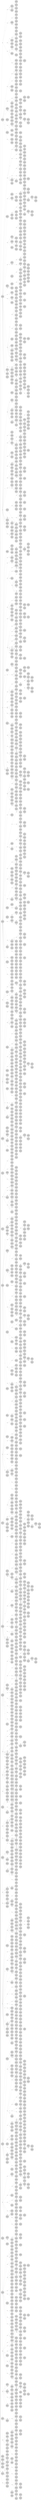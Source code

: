 digraph {
	rankdir = LR;
	ordering = out;
	edge [arrowsize=0.4,fontsize=10]
	node44C5FBDB [label="",style=filled,fillcolor=lightgrey,shape=circle,width=.1,height=.1];
//------leaves------
	node56A730D0 [label="[Ljava.lang.Object;@6b59199a",shape=point,style=filled,fillcolor=lightgrey,shape=circle,width=.07,height=.07]
	node7953173D [label="[Ljava.lang.Object;@122330ef",shape=point,style=filled,fillcolor=lightgrey,shape=circle,width=.07,height=.07]
	node7D6DB3CB [label="[Ljava.lang.Object;@5e5bf035",shape=point,style=filled,fillcolor=lightgrey,shape=circle,width=.07,height=.07]
	node3FD0EE3C [label="[Ljava.lang.Object;@34ff0561",shape=point,style=filled,fillcolor=lightgrey,shape=circle,width=.07,height=.07]
	node249C0BDE [label="[Ljava.lang.Object;@25c78d20",shape=point,style=filled,fillcolor=lightgrey,shape=circle,width=.07,height=.07]
	node1DDE36AA [label="[Ljava.lang.Object;@5146ec7d",shape=point,style=filled,fillcolor=lightgrey,shape=circle,width=.07,height=.07]
	node1540DF70 [label="[Ljava.lang.Object;@c77ee75",shape=point,style=filled,fillcolor=lightgrey,shape=circle,width=.07,height=.07]
	node60F0E237 [label="[Ljava.lang.Object;@6b3df50",shape=point,style=filled,fillcolor=lightgrey,shape=circle,width=.07,height=.07]
	node159B2BA9 [label="[Ljava.lang.Object;@262c6b29",shape=point,style=filled,fillcolor=lightgrey,shape=circle,width=.07,height=.07]
	node41AAC481 [label="[Ljava.lang.Object;@59fbcabb",shape=point,style=filled,fillcolor=lightgrey,shape=circle,width=.07,height=.07]
	node15F1744E [label="[Ljava.lang.Object;@504120fa",shape=point,style=filled,fillcolor=lightgrey,shape=circle,width=.07,height=.07]
	node475878BF [label="[Ljava.lang.Object;@40f1ccfd",shape=point,style=filled,fillcolor=lightgrey,shape=circle,width=.07,height=.07]
	node5E3C93A9 [label="[Ljava.lang.Object;@7a33e64",shape=point,style=filled,fillcolor=lightgrey,shape=circle,width=.07,height=.07]
	node3BA23AF [label="[Ljava.lang.Object;@4de28101",shape=point,style=filled,fillcolor=lightgrey,shape=circle,width=.07,height=.07]
	node7779F2CF [label="[Ljava.lang.Object;@6937b25a",shape=point,style=filled,fillcolor=lightgrey,shape=circle,width=.07,height=.07]
	node3BC24388 [label="[Ljava.lang.Object;@62712778",shape=point,style=filled,fillcolor=lightgrey,shape=circle,width=.07,height=.07]
	node5A264E73 [label="[Ljava.lang.Object;@e57920f",shape=point,style=filled,fillcolor=lightgrey,shape=circle,width=.07,height=.07]
	node27A04E4E [label="[Ljava.lang.Object;@4c01e725",shape=point,style=filled,fillcolor=lightgrey,shape=circle,width=.07,height=.07]
	node24BC7D00 [label="[Ljava.lang.Object;@16c95472",shape=point,style=filled,fillcolor=lightgrey,shape=circle,width=.07,height=.07]
	node333EAADB [label="[Ljava.lang.Object;@70c54b56",shape=point,style=filled,fillcolor=lightgrey,shape=circle,width=.07,height=.07]
	node37566C33 [label="[Ljava.lang.Object;@6be0d46f",shape=point,style=filled,fillcolor=lightgrey,shape=circle,width=.07,height=.07]
	node2DCEC3BA [label="[Ljava.lang.Object;@770ba2ae",shape=point,style=filled,fillcolor=lightgrey,shape=circle,width=.07,height=.07]
	node73386F88 [label="[Ljava.lang.Object;@1e168e2c",shape=point,style=filled,fillcolor=lightgrey,shape=circle,width=.07,height=.07]
	node459E4D47 [label="[Ljava.lang.Object;@6faa8988",shape=point,style=filled,fillcolor=lightgrey,shape=circle,width=.07,height=.07]
	node5F5EEFDA [label="[Ljava.lang.Object;@75937df3",shape=point,style=filled,fillcolor=lightgrey,shape=circle,width=.07,height=.07]
	node42D0F273 [label="[Ljava.lang.Object;@790dc568",shape=point,style=filled,fillcolor=lightgrey,shape=circle,width=.07,height=.07]
	node5105C5AC [label="[Ljava.lang.Object;@3f97469a",shape=point,style=filled,fillcolor=lightgrey,shape=circle,width=.07,height=.07]
	node7A916871 [label="[Ljava.lang.Object;@6d20c4ce",shape=point,style=filled,fillcolor=lightgrey,shape=circle,width=.07,height=.07]
	node12F75463 [label="[Ljava.lang.Object;@17d16331",shape=point,style=filled,fillcolor=lightgrey,shape=circle,width=.07,height=.07]
	node66F2435A [label="[Ljava.lang.Object;@d1ffdfe",shape=point,style=filled,fillcolor=lightgrey,shape=circle,width=.07,height=.07]
	node25E3F472 [label="[Ljava.lang.Object;@3937d314",shape=point,style=filled,fillcolor=lightgrey,shape=circle,width=.07,height=.07]
	node4D2BAFFB [label="[Ljava.lang.Object;@3fa94bad",shape=point,style=filled,fillcolor=lightgrey,shape=circle,width=.07,height=.07]
	node5D3784E [label="[Ljava.lang.Object;@2fbb493",shape=point,style=filled,fillcolor=lightgrey,shape=circle,width=.07,height=.07]
	node123F9740 [label="[Ljava.lang.Object;@673e5289",shape=point,style=filled,fillcolor=lightgrey,shape=circle,width=.07,height=.07]
	node79314728 [label="[Ljava.lang.Object;@26b13bb1",shape=point,style=filled,fillcolor=lightgrey,shape=circle,width=.07,height=.07]
	node485A3DB0 [label="[Ljava.lang.Object;@5d659428",shape=point,style=filled,fillcolor=lightgrey,shape=circle,width=.07,height=.07]
	node2E9E90AB [label="[Ljava.lang.Object;@1dd5a7a",shape=point,style=filled,fillcolor=lightgrey,shape=circle,width=.07,height=.07]
	node1873404C [label="[Ljava.lang.Object;@69c643be",shape=point,style=filled,fillcolor=lightgrey,shape=circle,width=.07,height=.07]
	node33878DE5 [label="[Ljava.lang.Object;@58e21f65",shape=point,style=filled,fillcolor=lightgrey,shape=circle,width=.07,height=.07]
	node5A915515 [label="[Ljava.lang.Object;@191264a",shape=point,style=filled,fillcolor=lightgrey,shape=circle,width=.07,height=.07]
	nodeEF66B38 [label="[Ljava.lang.Object;@462754b4",shape=point,style=filled,fillcolor=lightgrey,shape=circle,width=.07,height=.07]
	node164E9898 [label="[Ljava.lang.Object;@1e654f6d",shape=point,style=filled,fillcolor=lightgrey,shape=circle,width=.07,height=.07]
	node23F75832 [label="[Ljava.lang.Object;@5f093a0c",shape=point,style=filled,fillcolor=lightgrey,shape=circle,width=.07,height=.07]
	node3DE1F32D [label="[Ljava.lang.Object;@94bdddb",shape=point,style=filled,fillcolor=lightgrey,shape=circle,width=.07,height=.07]
	node10642208 [label="[Ljava.lang.Object;@62ba352",shape=point,style=filled,fillcolor=lightgrey,shape=circle,width=.07,height=.07]
	node34E15021 [label="[Ljava.lang.Object;@6313f663",shape=point,style=filled,fillcolor=lightgrey,shape=circle,width=.07,height=.07]
	node5256EC6B [label="[Ljava.lang.Object;@9bce440",shape=point,style=filled,fillcolor=lightgrey,shape=circle,width=.07,height=.07]
	node37E2CD0E [label="[Ljava.lang.Object;@4bbe957f",shape=point,style=filled,fillcolor=lightgrey,shape=circle,width=.07,height=.07]
	node2E6E1DD7 [label="[Ljava.lang.Object;@409e72be",shape=point,style=filled,fillcolor=lightgrey,shape=circle,width=.07,height=.07]
	node61B55D1E [label="[Ljava.lang.Object;@5e1f293a",shape=point,style=filled,fillcolor=lightgrey,shape=circle,width=.07,height=.07]
	node41178B [label="[Ljava.lang.Object;@33799ebf",shape=point,style=filled,fillcolor=lightgrey,shape=circle,width=.07,height=.07]
	node78EF6863 [label="[Ljava.lang.Object;@5f9ed8bd",shape=point,style=filled,fillcolor=lightgrey,shape=circle,width=.07,height=.07]
	node576B718A [label="[Ljava.lang.Object;@281881be",shape=point,style=filled,fillcolor=lightgrey,shape=circle,width=.07,height=.07]
	node2B3758AE [label="[Ljava.lang.Object;@2452645",shape=point,style=filled,fillcolor=lightgrey,shape=circle,width=.07,height=.07]
	nodeE2EF0A6 [label="[Ljava.lang.Object;@62d795ac",shape=point,style=filled,fillcolor=lightgrey,shape=circle,width=.07,height=.07]
	node73345370 [label="[Ljava.lang.Object;@58e8345d",shape=point,style=filled,fillcolor=lightgrey,shape=circle,width=.07,height=.07]
	node213A5426 [label="[Ljava.lang.Object;@7f1edf58",shape=point,style=filled,fillcolor=lightgrey,shape=circle,width=.07,height=.07]
	node2EE0AC18 [label="[Ljava.lang.Object;@37b33f45",shape=point,style=filled,fillcolor=lightgrey,shape=circle,width=.07,height=.07]
	node44DBC6F1 [label="[Ljava.lang.Object;@4db6252d",shape=point,style=filled,fillcolor=lightgrey,shape=circle,width=.07,height=.07]
	node661DC0EF [label="[Ljava.lang.Object;@48fa927e",shape=point,style=filled,fillcolor=lightgrey,shape=circle,width=.07,height=.07]
	node520C29DE [label="[Ljava.lang.Object;@2e6fe1ff",shape=point,style=filled,fillcolor=lightgrey,shape=circle,width=.07,height=.07]
	node26FD4665 [label="[Ljava.lang.Object;@3a8859a6",shape=point,style=filled,fillcolor=lightgrey,shape=circle,width=.07,height=.07]
	node979D5F0 [label="[Ljava.lang.Object;@5848ad39",shape=point,style=filled,fillcolor=lightgrey,shape=circle,width=.07,height=.07]
	node14CA063B [label="[Ljava.lang.Object;@6c77286d",shape=point,style=filled,fillcolor=lightgrey,shape=circle,width=.07,height=.07]
	node2B66B646 [label="[Ljava.lang.Object;@365af776",shape=point,style=filled,fillcolor=lightgrey,shape=circle,width=.07,height=.07]
	node72E5D458 [label="[Ljava.lang.Object;@2784ae29",shape=point,style=filled,fillcolor=lightgrey,shape=circle,width=.07,height=.07]
	node394EF819 [label="[Ljava.lang.Object;@584e5901",shape=point,style=filled,fillcolor=lightgrey,shape=circle,width=.07,height=.07]
	node4551144 [label="[Ljava.lang.Object;@6a21201",shape=point,style=filled,fillcolor=lightgrey,shape=circle,width=.07,height=.07]
	node4862BCFC [label="[Ljava.lang.Object;@624e72a0",shape=point,style=filled,fillcolor=lightgrey,shape=circle,width=.07,height=.07]
	node4EBD909C [label="[Ljava.lang.Object;@5819b150",shape=point,style=filled,fillcolor=lightgrey,shape=circle,width=.07,height=.07]
	node54173F3 [label="[Ljava.lang.Object;@148bda89",shape=point,style=filled,fillcolor=lightgrey,shape=circle,width=.07,height=.07]
	node361091F4 [label="[Ljava.lang.Object;@23962557",shape=point,style=filled,fillcolor=lightgrey,shape=circle,width=.07,height=.07]
	node2D46043D [label="[Ljava.lang.Object;@6753dc8e",shape=point,style=filled,fillcolor=lightgrey,shape=circle,width=.07,height=.07]
	node55FE6EA1 [label="[Ljava.lang.Object;@475055d4",shape=point,style=filled,fillcolor=lightgrey,shape=circle,width=.07,height=.07]
	node5AAAC6EF [label="[Ljava.lang.Object;@2364d698",shape=point,style=filled,fillcolor=lightgrey,shape=circle,width=.07,height=.07]
	node5C93F33 [label="[Ljava.lang.Object;@407234ab",shape=point,style=filled,fillcolor=lightgrey,shape=circle,width=.07,height=.07]
	node4CE31FF4 [label="[Ljava.lang.Object;@4936d0e6",shape=point,style=filled,fillcolor=lightgrey,shape=circle,width=.07,height=.07]
	node54A4E54 [label="[Ljava.lang.Object;@544cf53a",shape=point,style=filled,fillcolor=lightgrey,shape=circle,width=.07,height=.07]
	node44CF8 [label="[Ljava.lang.Object;@7f4a0dfe",shape=point,style=filled,fillcolor=lightgrey,shape=circle,width=.07,height=.07]
	node2825D4AD [label="[Ljava.lang.Object;@1b7311b6",shape=point,style=filled,fillcolor=lightgrey,shape=circle,width=.07,height=.07]
	node39B2EDAC [label="[Ljava.lang.Object;@16b83299",shape=point,style=filled,fillcolor=lightgrey,shape=circle,width=.07,height=.07]
	node103E0C5F [label="[Ljava.lang.Object;@13c3514f",shape=point,style=filled,fillcolor=lightgrey,shape=circle,width=.07,height=.07]
	node3DB20116 [label="[Ljava.lang.Object;@6a49c0c3",shape=point,style=filled,fillcolor=lightgrey,shape=circle,width=.07,height=.07]
	nodeAF56521 [label="[Ljava.lang.Object;@3b51419",shape=point,style=filled,fillcolor=lightgrey,shape=circle,width=.07,height=.07]
	node2E220FC8 [label="[Ljava.lang.Object;@a498d17",shape=point,style=filled,fillcolor=lightgrey,shape=circle,width=.07,height=.07]
	node2BB42D12 [label="[Ljava.lang.Object;@8af1a1",shape=point,style=filled,fillcolor=lightgrey,shape=circle,width=.07,height=.07]
	node3E68F237 [label="[Ljava.lang.Object;@788fe1d8",shape=point,style=filled,fillcolor=lightgrey,shape=circle,width=.07,height=.07]
	node72599F66 [label="[Ljava.lang.Object;@25897f75",shape=point,style=filled,fillcolor=lightgrey,shape=circle,width=.07,height=.07]
	node5C09C8B9 [label="[Ljava.lang.Object;@5b0f63c1",shape=point,style=filled,fillcolor=lightgrey,shape=circle,width=.07,height=.07]
	node65937569 [label="[Ljava.lang.Object;@b8fcc79",shape=point,style=filled,fillcolor=lightgrey,shape=circle,width=.07,height=.07]
	node19D191B1 [label="[Ljava.lang.Object;@3960f821",shape=point,style=filled,fillcolor=lightgrey,shape=circle,width=.07,height=.07]
	node4726FA59 [label="[Ljava.lang.Object;@323f1ac0",shape=point,style=filled,fillcolor=lightgrey,shape=circle,width=.07,height=.07]
	node2776492F [label="[Ljava.lang.Object;@19e90c10",shape=point,style=filled,fillcolor=lightgrey,shape=circle,width=.07,height=.07]
	node696DD946 [label="[Ljava.lang.Object;@23ce37b1",shape=point,style=filled,fillcolor=lightgrey,shape=circle,width=.07,height=.07]
	node36E42DD6 [label="[Ljava.lang.Object;@67bc3e96",shape=point,style=filled,fillcolor=lightgrey,shape=circle,width=.07,height=.07]
	node609C7CCE [label="[Ljava.lang.Object;@323dacd3",shape=point,style=filled,fillcolor=lightgrey,shape=circle,width=.07,height=.07]
	node2520BDDF [label="[Ljava.lang.Object;@23ee6f63",shape=point,style=filled,fillcolor=lightgrey,shape=circle,width=.07,height=.07]
	node20971DDC [label="[Ljava.lang.Object;@7f137629",shape=point,style=filled,fillcolor=lightgrey,shape=circle,width=.07,height=.07]
	node5F7DE251 [label="[Ljava.lang.Object;@fb80baa",shape=point,style=filled,fillcolor=lightgrey,shape=circle,width=.07,height=.07]
	node17598E7C [label="[Ljava.lang.Object;@739f0080",shape=point,style=filled,fillcolor=lightgrey,shape=circle,width=.07,height=.07]
	node43401BC8 [label="[Ljava.lang.Object;@c6aad51",shape=point,style=filled,fillcolor=lightgrey,shape=circle,width=.07,height=.07]
	node571BF8CE [label="[Ljava.lang.Object;@5c8b79ad",shape=point,style=filled,fillcolor=lightgrey,shape=circle,width=.07,height=.07]
	node1F56A7AF [label="[Ljava.lang.Object;@468f9131",shape=point,style=filled,fillcolor=lightgrey,shape=circle,width=.07,height=.07]
	node4E5ACCA6 [label="[Ljava.lang.Object;@499b92d1",shape=point,style=filled,fillcolor=lightgrey,shape=circle,width=.07,height=.07]
	node63DA3F92 [label="[Ljava.lang.Object;@59e63cc1",shape=point,style=filled,fillcolor=lightgrey,shape=circle,width=.07,height=.07]
	node4141E4A7 [label="[Ljava.lang.Object;@5459fb44",shape=point,style=filled,fillcolor=lightgrey,shape=circle,width=.07,height=.07]
	node664D78F2 [label="[Ljava.lang.Object;@ea540ce",shape=point,style=filled,fillcolor=lightgrey,shape=circle,width=.07,height=.07]
	node408FE961 [label="[Ljava.lang.Object;@5b97a9ef",shape=point,style=filled,fillcolor=lightgrey,shape=circle,width=.07,height=.07]
	node5610C087 [label="[Ljava.lang.Object;@721759bb",shape=point,style=filled,fillcolor=lightgrey,shape=circle,width=.07,height=.07]
	node4D6C6279 [label="[Ljava.lang.Object;@2b5262ea",shape=point,style=filled,fillcolor=lightgrey,shape=circle,width=.07,height=.07]
	node7B969BFF [label="[Ljava.lang.Object;@3304cfb7",shape=point,style=filled,fillcolor=lightgrey,shape=circle,width=.07,height=.07]
	node1D551C04 [label="[Ljava.lang.Object;@25286876",shape=point,style=filled,fillcolor=lightgrey,shape=circle,width=.07,height=.07]
	node6AAE464F [label="[Ljava.lang.Object;@7fc255da",shape=point,style=filled,fillcolor=lightgrey,shape=circle,width=.07,height=.07]
	node4AC2C31A [label="[Ljava.lang.Object;@2ccf79ec",shape=point,style=filled,fillcolor=lightgrey,shape=circle,width=.07,height=.07]
	node34CBDE04 [label="[Ljava.lang.Object;@594a21c2",shape=point,style=filled,fillcolor=lightgrey,shape=circle,width=.07,height=.07]
	node5CCE3E2 [label="[Ljava.lang.Object;@529bfaae",shape=point,style=filled,fillcolor=lightgrey,shape=circle,width=.07,height=.07]
	node384A3507 [label="[Ljava.lang.Object;@300657fd",shape=point,style=filled,fillcolor=lightgrey,shape=circle,width=.07,height=.07]
	node52B761EC [label="[Ljava.lang.Object;@5f74bf9e",shape=point,style=filled,fillcolor=lightgrey,shape=circle,width=.07,height=.07]
	node367F5B7A [label="[Ljava.lang.Object;@34444bf7",shape=point,style=filled,fillcolor=lightgrey,shape=circle,width=.07,height=.07]
	node5D95F492 [label="[Ljava.lang.Object;@27e738f1",shape=point,style=filled,fillcolor=lightgrey,shape=circle,width=.07,height=.07]
	node6B0F03FC [label="[Ljava.lang.Object;@7d02f699",shape=point,style=filled,fillcolor=lightgrey,shape=circle,width=.07,height=.07]
	nodeFC1BCCF [label="[Ljava.lang.Object;@117f2d76",shape=point,style=filled,fillcolor=lightgrey,shape=circle,width=.07,height=.07]
	node2FCCC46 [label="[Ljava.lang.Object;@68a044be",shape=point,style=filled,fillcolor=lightgrey,shape=circle,width=.07,height=.07]
	node6A85BAA1 [label="[Ljava.lang.Object;@2f92e1a",shape=point,style=filled,fillcolor=lightgrey,shape=circle,width=.07,height=.07]
	node66835CFF [label="[Ljava.lang.Object;@cec6125",shape=point,style=filled,fillcolor=lightgrey,shape=circle,width=.07,height=.07]
	node4B7B92AB [label="[Ljava.lang.Object;@b9ec20",shape=point,style=filled,fillcolor=lightgrey,shape=circle,width=.07,height=.07]
	node7CA12C6C [label="[Ljava.lang.Object;@13ab8f94",shape=point,style=filled,fillcolor=lightgrey,shape=circle,width=.07,height=.07]
	node4D2B980 [label="[Ljava.lang.Object;@4bc58dd6",shape=point,style=filled,fillcolor=lightgrey,shape=circle,width=.07,height=.07]
	node3E721A8E [label="[Ljava.lang.Object;@716af5fb",shape=point,style=filled,fillcolor=lightgrey,shape=circle,width=.07,height=.07]
	node60E55CEF [label="[Ljava.lang.Object;@7a9d618",shape=point,style=filled,fillcolor=lightgrey,shape=circle,width=.07,height=.07]
	node29211A09 [label="[Ljava.lang.Object;@fc2f7fb",shape=point,style=filled,fillcolor=lightgrey,shape=circle,width=.07,height=.07]
	node450AD0C8 [label="[Ljava.lang.Object;@c5ac767",shape=point,style=filled,fillcolor=lightgrey,shape=circle,width=.07,height=.07]
	node2D8A75B7 [label="[Ljava.lang.Object;@35ef32d2",shape=point,style=filled,fillcolor=lightgrey,shape=circle,width=.07,height=.07]
	node26F03837 [label="[Ljava.lang.Object;@7ccba271",shape=point,style=filled,fillcolor=lightgrey,shape=circle,width=.07,height=.07]
	node2124792 [label="[Ljava.lang.Object;@4ea78ca0",shape=point,style=filled,fillcolor=lightgrey,shape=circle,width=.07,height=.07]
	node693134C3 [label="[Ljava.lang.Object;@48c8dbbe",shape=point,style=filled,fillcolor=lightgrey,shape=circle,width=.07,height=.07]
	node58F63BE2 [label="[Ljava.lang.Object;@2a466ed0",shape=point,style=filled,fillcolor=lightgrey,shape=circle,width=.07,height=.07]
	node4AB1C077 [label="[Ljava.lang.Object;@442ae7b4",shape=point,style=filled,fillcolor=lightgrey,shape=circle,width=.07,height=.07]
	node2D6AEDF8 [label="[Ljava.lang.Object;@34c3366b",shape=point,style=filled,fillcolor=lightgrey,shape=circle,width=.07,height=.07]
	node7035EAFC [label="[Ljava.lang.Object;@6331a409",shape=point,style=filled,fillcolor=lightgrey,shape=circle,width=.07,height=.07]
	node194E90BA [label="[Ljava.lang.Object;@34939d96",shape=point,style=filled,fillcolor=lightgrey,shape=circle,width=.07,height=.07]
	node6BAEF3F2 [label="[Ljava.lang.Object;@5d10362",shape=point,style=filled,fillcolor=lightgrey,shape=circle,width=.07,height=.07]
	node68F78822 [label="[Ljava.lang.Object;@4020c787",shape=point,style=filled,fillcolor=lightgrey,shape=circle,width=.07,height=.07]
	node5C0D9D12 [label="[Ljava.lang.Object;@514a4fe2",shape=point,style=filled,fillcolor=lightgrey,shape=circle,width=.07,height=.07]
	node5A87B71 [label="[Ljava.lang.Object;@43f288bc",shape=point,style=filled,fillcolor=lightgrey,shape=circle,width=.07,height=.07]
	node732778DD [label="[Ljava.lang.Object;@70910c04",shape=point,style=filled,fillcolor=lightgrey,shape=circle,width=.07,height=.07]
	node36248294 [label="[Ljava.lang.Object;@61c44b84",shape=point,style=filled,fillcolor=lightgrey,shape=circle,width=.07,height=.07]
	node29ED26F1 [label="[Ljava.lang.Object;@51e4fee4",shape=point,style=filled,fillcolor=lightgrey,shape=circle,width=.07,height=.07]
	node4346F66E [label="[Ljava.lang.Object;@1d0de9",shape=point,style=filled,fillcolor=lightgrey,shape=circle,width=.07,height=.07]
	node408769B5 [label="[Ljava.lang.Object;@3662bc9f",shape=point,style=filled,fillcolor=lightgrey,shape=circle,width=.07,height=.07]
	node42E3C9BB [label="[Ljava.lang.Object;@2af9f64b",shape=point,style=filled,fillcolor=lightgrey,shape=circle,width=.07,height=.07]
	node51C8F860 [label="[Ljava.lang.Object;@726d2082",shape=point,style=filled,fillcolor=lightgrey,shape=circle,width=.07,height=.07]
	node2E9F8165 [label="[Ljava.lang.Object;@4b317153",shape=point,style=filled,fillcolor=lightgrey,shape=circle,width=.07,height=.07]
	node5DAC8BAD [label="[Ljava.lang.Object;@465ec9aa",shape=point,style=filled,fillcolor=lightgrey,shape=circle,width=.07,height=.07]
	node1498FCAD [label="[Ljava.lang.Object;@54e3ac84",shape=point,style=filled,fillcolor=lightgrey,shape=circle,width=.07,height=.07]
	node6DABA456 [label="[Ljava.lang.Object;@5d0823d0",shape=point,style=filled,fillcolor=lightgrey,shape=circle,width=.07,height=.07]
	nodeEA6D148 [label="[Ljava.lang.Object;@47e8db94",shape=point,style=filled,fillcolor=lightgrey,shape=circle,width=.07,height=.07]
	node77515E2B [label="[Ljava.lang.Object;@6bdbf5b2",shape=point,style=filled,fillcolor=lightgrey,shape=circle,width=.07,height=.07]
	node53CF4510 [label="[Ljava.lang.Object;@527a0086",shape=point,style=filled,fillcolor=lightgrey,shape=circle,width=.07,height=.07]
	node2FA7BCE4 [label="[Ljava.lang.Object;@1b65bac7",shape=point,style=filled,fillcolor=lightgrey,shape=circle,width=.07,height=.07]
	node32AB9B7E [label="[Ljava.lang.Object;@30d7d39d",shape=point,style=filled,fillcolor=lightgrey,shape=circle,width=.07,height=.07]
	node220509FF [label="[Ljava.lang.Object;@14802cfa",shape=point,style=filled,fillcolor=lightgrey,shape=circle,width=.07,height=.07]
	node7A9E257F [label="[Ljava.lang.Object;@745b4a8a",shape=point,style=filled,fillcolor=lightgrey,shape=circle,width=.07,height=.07]
	node7E9BFF0F [label="[Ljava.lang.Object;@6be9fbda",shape=point,style=filled,fillcolor=lightgrey,shape=circle,width=.07,height=.07]
	node60579E05 [label="[Ljava.lang.Object;@4ef6879f",shape=point,style=filled,fillcolor=lightgrey,shape=circle,width=.07,height=.07]
	node6FB47AC9 [label="[Ljava.lang.Object;@4ba77bce",shape=point,style=filled,fillcolor=lightgrey,shape=circle,width=.07,height=.07]
	node17DC7309 [label="[Ljava.lang.Object;@6d6cc412",shape=point,style=filled,fillcolor=lightgrey,shape=circle,width=.07,height=.07]
	node21429944 [label="[Ljava.lang.Object;@51cbefa9",shape=point,style=filled,fillcolor=lightgrey,shape=circle,width=.07,height=.07]
	node257B8AA2 [label="[Ljava.lang.Object;@2e3c964b",shape=point,style=filled,fillcolor=lightgrey,shape=circle,width=.07,height=.07]
	node1B81A271 [label="[Ljava.lang.Object;@15b9b00f",shape=point,style=filled,fillcolor=lightgrey,shape=circle,width=.07,height=.07]
	node6C6E1680 [label="[Ljava.lang.Object;@262a5b88",shape=point,style=filled,fillcolor=lightgrey,shape=circle,width=.07,height=.07]
	node30AEF716 [label="[Ljava.lang.Object;@68cf10c4",shape=point,style=filled,fillcolor=lightgrey,shape=circle,width=.07,height=.07]
	node7409C14B [label="[Ljava.lang.Object;@b3259",shape=point,style=filled,fillcolor=lightgrey,shape=circle,width=.07,height=.07]
	node47DA6309 [label="[Ljava.lang.Object;@57030206",shape=point,style=filled,fillcolor=lightgrey,shape=circle,width=.07,height=.07]
	node6DBA9234 [label="[Ljava.lang.Object;@347aec20",shape=point,style=filled,fillcolor=lightgrey,shape=circle,width=.07,height=.07]
	node20AC138D [label="[Ljava.lang.Object;@6ff026ac",shape=point,style=filled,fillcolor=lightgrey,shape=circle,width=.07,height=.07]
	node56E22254 [label="[Ljava.lang.Object;@359acf44",shape=point,style=filled,fillcolor=lightgrey,shape=circle,width=.07,height=.07]
	node756A9201 [label="[Ljava.lang.Object;@1bc11f46",shape=point,style=filled,fillcolor=lightgrey,shape=circle,width=.07,height=.07]
	node5CF66EE8 [label="[Ljava.lang.Object;@3f757add",shape=point,style=filled,fillcolor=lightgrey,shape=circle,width=.07,height=.07]
	node1EAE0DA8 [label="[Ljava.lang.Object;@d860a14",shape=point,style=filled,fillcolor=lightgrey,shape=circle,width=.07,height=.07]
	node6268B462 [label="[Ljava.lang.Object;@76df9960",shape=point,style=filled,fillcolor=lightgrey,shape=circle,width=.07,height=.07]
	node18F2095E [label="[Ljava.lang.Object;@259976fe",shape=point,style=filled,fillcolor=lightgrey,shape=circle,width=.07,height=.07]
	node2F50D8B [label="[Ljava.lang.Object;@8eb802c",shape=point,style=filled,fillcolor=lightgrey,shape=circle,width=.07,height=.07]
	nodeDBC096 [label="[Ljava.lang.Object;@6e9b78f5",shape=point,style=filled,fillcolor=lightgrey,shape=circle,width=.07,height=.07]
	node44A8A9F8 [label="[Ljava.lang.Object;@1016aba1",shape=point,style=filled,fillcolor=lightgrey,shape=circle,width=.07,height=.07]
	node4E970645 [label="[Ljava.lang.Object;@7bfe83b2",shape=point,style=filled,fillcolor=lightgrey,shape=circle,width=.07,height=.07]
	node7A18025C [label="[Ljava.lang.Object;@5ff6e51d",shape=point,style=filled,fillcolor=lightgrey,shape=circle,width=.07,height=.07]
	node29A57588 [label="[Ljava.lang.Object;@26c9801d",shape=point,style=filled,fillcolor=lightgrey,shape=circle,width=.07,height=.07]
	node1C797C7A [label="[Ljava.lang.Object;@74cface5",shape=point,style=filled,fillcolor=lightgrey,shape=circle,width=.07,height=.07]
	node76C49EC1 [label="[Ljava.lang.Object;@1ce7316c",shape=point,style=filled,fillcolor=lightgrey,shape=circle,width=.07,height=.07]
	node4BAA1426 [label="[Ljava.lang.Object;@420b3132",shape=point,style=filled,fillcolor=lightgrey,shape=circle,width=.07,height=.07]
	node106B9D24 [label="[Ljava.lang.Object;@35a2a214",shape=point,style=filled,fillcolor=lightgrey,shape=circle,width=.07,height=.07]
	node2EB29BA2 [label="[Ljava.lang.Object;@352bade7",shape=point,style=filled,fillcolor=lightgrey,shape=circle,width=.07,height=.07]
	node79E584DB [label="[Ljava.lang.Object;@59f72bf1",shape=point,style=filled,fillcolor=lightgrey,shape=circle,width=.07,height=.07]
	node63A2C4E6 [label="[Ljava.lang.Object;@b0e19e0",shape=point,style=filled,fillcolor=lightgrey,shape=circle,width=.07,height=.07]
	node5E189706 [label="[Ljava.lang.Object;@3e509797",shape=point,style=filled,fillcolor=lightgrey,shape=circle,width=.07,height=.07]
	node4BA0F14F [label="[Ljava.lang.Object;@309a30c2",shape=point,style=filled,fillcolor=lightgrey,shape=circle,width=.07,height=.07]
	node2AA03170 [label="[Ljava.lang.Object;@1076e79c",shape=point,style=filled,fillcolor=lightgrey,shape=circle,width=.07,height=.07]
	node5C905654 [label="[Ljava.lang.Object;@3d6d6124",shape=point,style=filled,fillcolor=lightgrey,shape=circle,width=.07,height=.07]
	node16EDEC48 [label="[Ljava.lang.Object;@3180a30e",shape=point,style=filled,fillcolor=lightgrey,shape=circle,width=.07,height=.07]
	node6F7C719C [label="[Ljava.lang.Object;@39ce4916",shape=point,style=filled,fillcolor=lightgrey,shape=circle,width=.07,height=.07]
	node40386DCB [label="[Ljava.lang.Object;@74942e11",shape=point,style=filled,fillcolor=lightgrey,shape=circle,width=.07,height=.07]
	node7868418E [label="[Ljava.lang.Object;@33a5316c",shape=point,style=filled,fillcolor=lightgrey,shape=circle,width=.07,height=.07]
	node307054E6 [label="[Ljava.lang.Object;@6541005f",shape=point,style=filled,fillcolor=lightgrey,shape=circle,width=.07,height=.07]
	node5F1F5948 [label="[Ljava.lang.Object;@452b2d96",shape=point,style=filled,fillcolor=lightgrey,shape=circle,width=.07,height=.07]
	node77CE96B1 [label="[Ljava.lang.Object;@1ae023ef",shape=point,style=filled,fillcolor=lightgrey,shape=circle,width=.07,height=.07]
	node3F90ECE2 [label="[Ljava.lang.Object;@23cb211b",shape=point,style=filled,fillcolor=lightgrey,shape=circle,width=.07,height=.07]
	node20B350CD [label="[Ljava.lang.Object;@3b57e06f",shape=point,style=filled,fillcolor=lightgrey,shape=circle,width=.07,height=.07]
	node398FC1B [label="[Ljava.lang.Object;@79a1d68a",shape=point,style=filled,fillcolor=lightgrey,shape=circle,width=.07,height=.07]
	node43AED44B [label="[Ljava.lang.Object;@47fe10c9",shape=point,style=filled,fillcolor=lightgrey,shape=circle,width=.07,height=.07]
	node3C24409 [label="[Ljava.lang.Object;@74a0d77d",shape=point,style=filled,fillcolor=lightgrey,shape=circle,width=.07,height=.07]
	node4199592E [label="[Ljava.lang.Object;@7656718c",shape=point,style=filled,fillcolor=lightgrey,shape=circle,width=.07,height=.07]
	node67A58143 [label="[Ljava.lang.Object;@15ccb9f5",shape=point,style=filled,fillcolor=lightgrey,shape=circle,width=.07,height=.07]
	node1E17D24B [label="[Ljava.lang.Object;@5b881a14",shape=point,style=filled,fillcolor=lightgrey,shape=circle,width=.07,height=.07]
	node10EC27BF [label="[Ljava.lang.Object;@601f2746",shape=point,style=filled,fillcolor=lightgrey,shape=circle,width=.07,height=.07]
	node403A2484 [label="[Ljava.lang.Object;@5b79de2d",shape=point,style=filled,fillcolor=lightgrey,shape=circle,width=.07,height=.07]
	node2A59CB22 [label="[Ljava.lang.Object;@33e5fc38",shape=point,style=filled,fillcolor=lightgrey,shape=circle,width=.07,height=.07]
	node22EAF0C4 [label="[Ljava.lang.Object;@3777da02",shape=point,style=filled,fillcolor=lightgrey,shape=circle,width=.07,height=.07]
	node53931715 [label="[Ljava.lang.Object;@4f0b2563",shape=point,style=filled,fillcolor=lightgrey,shape=circle,width=.07,height=.07]
	node3A928096 [label="[Ljava.lang.Object;@333cea0c",shape=point,style=filled,fillcolor=lightgrey,shape=circle,width=.07,height=.07]
	node78DC78C1 [label="[Ljava.lang.Object;@6e6a7a84",shape=point,style=filled,fillcolor=lightgrey,shape=circle,width=.07,height=.07]
	node4052D1EF [label="[Ljava.lang.Object;@14ea2f63",shape=point,style=filled,fillcolor=lightgrey,shape=circle,width=.07,height=.07]
	nodeFEB474F [label="[Ljava.lang.Object;@3268a26c",shape=point,style=filled,fillcolor=lightgrey,shape=circle,width=.07,height=.07]
	node64E3D067 [label="[Ljava.lang.Object;@21377aaf",shape=point,style=filled,fillcolor=lightgrey,shape=circle,width=.07,height=.07]
	node74B390F9 [label="[Ljava.lang.Object;@3bf27c1",shape=point,style=filled,fillcolor=lightgrey,shape=circle,width=.07,height=.07]
	node79A5AF39 [label="[Ljava.lang.Object;@63dd40a0",shape=point,style=filled,fillcolor=lightgrey,shape=circle,width=.07,height=.07]
	nodeB01307A [label="[Ljava.lang.Object;@717a9ff4",shape=point,style=filled,fillcolor=lightgrey,shape=circle,width=.07,height=.07]
	node25F23A85 [label="[Ljava.lang.Object;@2c23b6db",shape=point,style=filled,fillcolor=lightgrey,shape=circle,width=.07,height=.07]
	node2EA3C1C5 [label="[Ljava.lang.Object;@b036eda",shape=point,style=filled,fillcolor=lightgrey,shape=circle,width=.07,height=.07]
	node3F114B2D [label="[Ljava.lang.Object;@e35a77a",shape=point,style=filled,fillcolor=lightgrey,shape=circle,width=.07,height=.07]
	node3E28E290 [label="[Ljava.lang.Object;@2ecd3e31",shape=point,style=filled,fillcolor=lightgrey,shape=circle,width=.07,height=.07]
	node1BB050E6 [label="[Ljava.lang.Object;@381d2a9d",shape=point,style=filled,fillcolor=lightgrey,shape=circle,width=.07,height=.07]
	node41D8636C [label="[Ljava.lang.Object;@6a3e1d0",shape=point,style=filled,fillcolor=lightgrey,shape=circle,width=.07,height=.07]
	node1F0DB682 [label="[Ljava.lang.Object;@4e152e3c",shape=point,style=filled,fillcolor=lightgrey,shape=circle,width=.07,height=.07]
	node4C54F791 [label="[Ljava.lang.Object;@55e032aa",shape=point,style=filled,fillcolor=lightgrey,shape=circle,width=.07,height=.07]
	node27AB2732 [label="[Ljava.lang.Object;@40a89935",shape=point,style=filled,fillcolor=lightgrey,shape=circle,width=.07,height=.07]
	node2BAB16CE [label="[Ljava.lang.Object;@7f8a0473",shape=point,style=filled,fillcolor=lightgrey,shape=circle,width=.07,height=.07]
	node1E62E07 [label="[Ljava.lang.Object;@5036e3f",shape=point,style=filled,fillcolor=lightgrey,shape=circle,width=.07,height=.07]
	node766D1537 [label="[Ljava.lang.Object;@59eb2e15",shape=point,style=filled,fillcolor=lightgrey,shape=circle,width=.07,height=.07]
	node69CDA539 [label="[Ljava.lang.Object;@77a15ca9",shape=point,style=filled,fillcolor=lightgrey,shape=circle,width=.07,height=.07]
	node697B2BC7 [label="[Ljava.lang.Object;@69e02b7b",shape=point,style=filled,fillcolor=lightgrey,shape=circle,width=.07,height=.07]
	node6D80BF13 [label="[Ljava.lang.Object;@1039e21e",shape=point,style=filled,fillcolor=lightgrey,shape=circle,width=.07,height=.07]
	node202CC6CD [label="[Ljava.lang.Object;@487f9a40",shape=point,style=filled,fillcolor=lightgrey,shape=circle,width=.07,height=.07]
	node206FCC7B [label="[Ljava.lang.Object;@7f19f37a",shape=point,style=filled,fillcolor=lightgrey,shape=circle,width=.07,height=.07]
	node39C548FA [label="[Ljava.lang.Object;@ddc6818",shape=point,style=filled,fillcolor=lightgrey,shape=circle,width=.07,height=.07]
	node538E71CC [label="[Ljava.lang.Object;@63bcdae4",shape=point,style=filled,fillcolor=lightgrey,shape=circle,width=.07,height=.07]
	node70ADDCF1 [label="[Ljava.lang.Object;@1edfe654",shape=point,style=filled,fillcolor=lightgrey,shape=circle,width=.07,height=.07]
	node3EFFE452 [label="[Ljava.lang.Object;@3b916293",shape=point,style=filled,fillcolor=lightgrey,shape=circle,width=.07,height=.07]
	node25C56B44 [label="[Ljava.lang.Object;@4449d4ee",shape=point,style=filled,fillcolor=lightgrey,shape=circle,width=.07,height=.07]
	node5D56541 [label="[Ljava.lang.Object;@35600a92",shape=point,style=filled,fillcolor=lightgrey,shape=circle,width=.07,height=.07]
	node3B71C831 [label="[Ljava.lang.Object;@31158515",shape=point,style=filled,fillcolor=lightgrey,shape=circle,width=.07,height=.07]
	node1FC4011B [label="[Ljava.lang.Object;@2a45bceb",shape=point,style=filled,fillcolor=lightgrey,shape=circle,width=.07,height=.07]
	node1FC0C9D2 [label="[Ljava.lang.Object;@2e0ca12",shape=point,style=filled,fillcolor=lightgrey,shape=circle,width=.07,height=.07]
	node3D93CF8C [label="[Ljava.lang.Object;@3a368e31",shape=point,style=filled,fillcolor=lightgrey,shape=circle,width=.07,height=.07]
	node23215EFC [label="[Ljava.lang.Object;@2715a0d0",shape=point,style=filled,fillcolor=lightgrey,shape=circle,width=.07,height=.07]
	node459E411 [label="[Ljava.lang.Object;@a90b5ad",shape=point,style=filled,fillcolor=lightgrey,shape=circle,width=.07,height=.07]
	node23EFDCBD [label="[Ljava.lang.Object;@2976fb30",shape=point,style=filled,fillcolor=lightgrey,shape=circle,width=.07,height=.07]
	node6244EB63 [label="[Ljava.lang.Object;@6df6075b",shape=point,style=filled,fillcolor=lightgrey,shape=circle,width=.07,height=.07]
	node3021246C [label="[Ljava.lang.Object;@2e10f623",shape=point,style=filled,fillcolor=lightgrey,shape=circle,width=.07,height=.07]
	node6B4A0F71 [label="[Ljava.lang.Object;@36db019c",shape=point,style=filled,fillcolor=lightgrey,shape=circle,width=.07,height=.07]
	nodeFE0516F [label="[Ljava.lang.Object;@26680f5e",shape=point,style=filled,fillcolor=lightgrey,shape=circle,width=.07,height=.07]
	node1DE2AD65 [label="[Ljava.lang.Object;@735b98a4",shape=point,style=filled,fillcolor=lightgrey,shape=circle,width=.07,height=.07]
	node7EBDD489 [label="[Ljava.lang.Object;@184926ff",shape=point,style=filled,fillcolor=lightgrey,shape=circle,width=.07,height=.07]
	node10C82916 [label="[Ljava.lang.Object;@3ff90d13",shape=point,style=filled,fillcolor=lightgrey,shape=circle,width=.07,height=.07]
	node2FF09FF9 [label="[Ljava.lang.Object;@7edf2a26",shape=point,style=filled,fillcolor=lightgrey,shape=circle,width=.07,height=.07]
	node2F0E2C72 [label="[Ljava.lang.Object;@58e83d15",shape=point,style=filled,fillcolor=lightgrey,shape=circle,width=.07,height=.07]
	node73CC7EA6 [label="[Ljava.lang.Object;@7445f4e3",shape=point,style=filled,fillcolor=lightgrey,shape=circle,width=.07,height=.07]
	node2AF63BA5 [label="[Ljava.lang.Object;@336fab7b",shape=point,style=filled,fillcolor=lightgrey,shape=circle,width=.07,height=.07]
	node23C6CAFE [label="[Ljava.lang.Object;@78ffc089",shape=point,style=filled,fillcolor=lightgrey,shape=circle,width=.07,height=.07]
	node634FE720 [label="[Ljava.lang.Object;@2db5ac41",shape=point,style=filled,fillcolor=lightgrey,shape=circle,width=.07,height=.07]
	node38311233 [label="[Ljava.lang.Object;@3ecc7634",shape=point,style=filled,fillcolor=lightgrey,shape=circle,width=.07,height=.07]
	node22A6F02A [label="[Ljava.lang.Object;@2271979b",shape=point,style=filled,fillcolor=lightgrey,shape=circle,width=.07,height=.07]
	node12E1A96C [label="[Ljava.lang.Object;@4f4110d2",shape=point,style=filled,fillcolor=lightgrey,shape=circle,width=.07,height=.07]
	node5AF39EB0 [label="[Ljava.lang.Object;@7410073a",shape=point,style=filled,fillcolor=lightgrey,shape=circle,width=.07,height=.07]
	node6B257A1D [label="[Ljava.lang.Object;@2ca5302b",shape=point,style=filled,fillcolor=lightgrey,shape=circle,width=.07,height=.07]
	node6AE52D11 [label="[Ljava.lang.Object;@1eb8dea0",shape=point,style=filled,fillcolor=lightgrey,shape=circle,width=.07,height=.07]
	node5E0DBAF8 [label="[Ljava.lang.Object;@5b2cfd7a",shape=point,style=filled,fillcolor=lightgrey,shape=circle,width=.07,height=.07]
	node18E2DEAB [label="[Ljava.lang.Object;@40774ec9",shape=point,style=filled,fillcolor=lightgrey,shape=circle,width=.07,height=.07]
	node739EF645 [label="[Ljava.lang.Object;@4f650261",shape=point,style=filled,fillcolor=lightgrey,shape=circle,width=.07,height=.07]
	node417C8AA0 [label="[Ljava.lang.Object;@3b079540",shape=point,style=filled,fillcolor=lightgrey,shape=circle,width=.07,height=.07]
	node3F2F70BB [label="[Ljava.lang.Object;@58be1b35",shape=point,style=filled,fillcolor=lightgrey,shape=circle,width=.07,height=.07]
	node7DB2B308 [label="[Ljava.lang.Object;@7a98846b",shape=point,style=filled,fillcolor=lightgrey,shape=circle,width=.07,height=.07]
	node3EF6992B [label="[Ljava.lang.Object;@16394a73",shape=point,style=filled,fillcolor=lightgrey,shape=circle,width=.07,height=.07]
	node7EFB814F [label="[Ljava.lang.Object;@407ee927",shape=point,style=filled,fillcolor=lightgrey,shape=circle,width=.07,height=.07]
	node4ACB1FC2 [label="[Ljava.lang.Object;@16fdbe3a",shape=point,style=filled,fillcolor=lightgrey,shape=circle,width=.07,height=.07]
	node34AEA453 [label="[Ljava.lang.Object;@32e4430",shape=point,style=filled,fillcolor=lightgrey,shape=circle,width=.07,height=.07]
	node11896E98 [label="[Ljava.lang.Object;@6afe0efd",shape=point,style=filled,fillcolor=lightgrey,shape=circle,width=.07,height=.07]
	node2B33B3CD [label="[Ljava.lang.Object;@5acd7d5f",shape=point,style=filled,fillcolor=lightgrey,shape=circle,width=.07,height=.07]
	node6A3530 [label="[Ljava.lang.Object;@1a794a26",shape=point,style=filled,fillcolor=lightgrey,shape=circle,width=.07,height=.07]
	node2C623F7F [label="[Ljava.lang.Object;@1df48829",shape=point,style=filled,fillcolor=lightgrey,shape=circle,width=.07,height=.07]
	node4CE6FD12 [label="[Ljava.lang.Object;@1c1eb6d2",shape=point,style=filled,fillcolor=lightgrey,shape=circle,width=.07,height=.07]
	node213AEBE9 [label="[Ljava.lang.Object;@18368a27",shape=point,style=filled,fillcolor=lightgrey,shape=circle,width=.07,height=.07]
	node63C3EA5E [label="[Ljava.lang.Object;@a8278d2",shape=point,style=filled,fillcolor=lightgrey,shape=circle,width=.07,height=.07]
	node7C91BFC8 [label="[Ljava.lang.Object;@505a65cf",shape=point,style=filled,fillcolor=lightgrey,shape=circle,width=.07,height=.07]
	node2C37F480 [label="[Ljava.lang.Object;@356a5d3c",shape=point,style=filled,fillcolor=lightgrey,shape=circle,width=.07,height=.07]
	node44F4CBA6 [label="[Ljava.lang.Object;@4783baea",shape=point,style=filled,fillcolor=lightgrey,shape=circle,width=.07,height=.07]
	node5483C56E [label="[Ljava.lang.Object;@3367f17f",shape=point,style=filled,fillcolor=lightgrey,shape=circle,width=.07,height=.07]
	node51ACA54E [label="[Ljava.lang.Object;@b22117b",shape=point,style=filled,fillcolor=lightgrey,shape=circle,width=.07,height=.07]
	node41C01DC4 [label="[Ljava.lang.Object;@4d20e08a",shape=point,style=filled,fillcolor=lightgrey,shape=circle,width=.07,height=.07]
	node7992AAB5 [label="[Ljava.lang.Object;@62a0d535",shape=point,style=filled,fillcolor=lightgrey,shape=circle,width=.07,height=.07]
	node234FCA98 [label="[Ljava.lang.Object;@69a14acb",shape=point,style=filled,fillcolor=lightgrey,shape=circle,width=.07,height=.07]
	node50A8248 [label="[Ljava.lang.Object;@6167f6a1",shape=point,style=filled,fillcolor=lightgrey,shape=circle,width=.07,height=.07]
	node3CA1EB1F [label="[Ljava.lang.Object;@5f351952",shape=point,style=filled,fillcolor=lightgrey,shape=circle,width=.07,height=.07]
	nodeE7CD83E [label="[Ljava.lang.Object;@50f0e5ae",shape=point,style=filled,fillcolor=lightgrey,shape=circle,width=.07,height=.07]
	node63BA15BC [label="[Ljava.lang.Object;@14326f10",shape=point,style=filled,fillcolor=lightgrey,shape=circle,width=.07,height=.07]
	node7CE7F880 [label="[Ljava.lang.Object;@2b6dbf27",shape=point,style=filled,fillcolor=lightgrey,shape=circle,width=.07,height=.07]
	node18C95803 [label="[Ljava.lang.Object;@1f04eee5",shape=point,style=filled,fillcolor=lightgrey,shape=circle,width=.07,height=.07]
	node5C64367D [label="[Ljava.lang.Object;@1ab62e51",shape=point,style=filled,fillcolor=lightgrey,shape=circle,width=.07,height=.07]
	node486D6444 [label="[Ljava.lang.Object;@7026c86a",shape=point,style=filled,fillcolor=lightgrey,shape=circle,width=.07,height=.07]
	nodeD8CDFCD [label="[Ljava.lang.Object;@26e3ac8b",shape=point,style=filled,fillcolor=lightgrey,shape=circle,width=.07,height=.07]
	node50FA357 [label="[Ljava.lang.Object;@43ac4e04",shape=point,style=filled,fillcolor=lightgrey,shape=circle,width=.07,height=.07]
	node2835830B [label="[Ljava.lang.Object;@1389e572",shape=point,style=filled,fillcolor=lightgrey,shape=circle,width=.07,height=.07]
	node6B64F94F [label="[Ljava.lang.Object;@4a994649",shape=point,style=filled,fillcolor=lightgrey,shape=circle,width=.07,height=.07]
	node4EB0B9CA [label="[Ljava.lang.Object;@12ce671b",shape=point,style=filled,fillcolor=lightgrey,shape=circle,width=.07,height=.07]
	node5E2C5A8C [label="[Ljava.lang.Object;@5e07e40e",shape=point,style=filled,fillcolor=lightgrey,shape=circle,width=.07,height=.07]
	node15B278ED [label="[Ljava.lang.Object;@74a523ff",shape=point,style=filled,fillcolor=lightgrey,shape=circle,width=.07,height=.07]
	node48E1EFDD [label="[Ljava.lang.Object;@29a7455b",shape=point,style=filled,fillcolor=lightgrey,shape=circle,width=.07,height=.07]
	node2FD43592 [label="[Ljava.lang.Object;@7233414c",shape=point,style=filled,fillcolor=lightgrey,shape=circle,width=.07,height=.07]
	node356BC7D0 [label="[Ljava.lang.Object;@2675d1bb",shape=point,style=filled,fillcolor=lightgrey,shape=circle,width=.07,height=.07]
	node28031842 [label="[Ljava.lang.Object;@4052152f",shape=point,style=filled,fillcolor=lightgrey,shape=circle,width=.07,height=.07]
	node2B6C1FB2 [label="[Ljava.lang.Object;@239cfb6d",shape=point,style=filled,fillcolor=lightgrey,shape=circle,width=.07,height=.07]
	node13ED2654 [label="[Ljava.lang.Object;@4346b26b",shape=point,style=filled,fillcolor=lightgrey,shape=circle,width=.07,height=.07]
	node81CA43E [label="[Ljava.lang.Object;@4c1f61c3",shape=point,style=filled,fillcolor=lightgrey,shape=circle,width=.07,height=.07]
	node36BA2192 [label="[Ljava.lang.Object;@401908c4",shape=point,style=filled,fillcolor=lightgrey,shape=circle,width=.07,height=.07]
	node2D4979AD [label="[Ljava.lang.Object;@1a6f04be",shape=point,style=filled,fillcolor=lightgrey,shape=circle,width=.07,height=.07]
	node7DBE10D0 [label="[Ljava.lang.Object;@75e9788b",shape=point,style=filled,fillcolor=lightgrey,shape=circle,width=.07,height=.07]
	node138BF38A [label="[Ljava.lang.Object;@71234fb1",shape=point,style=filled,fillcolor=lightgrey,shape=circle,width=.07,height=.07]
	node7C16F9D5 [label="[Ljava.lang.Object;@4285ebfc",shape=point,style=filled,fillcolor=lightgrey,shape=circle,width=.07,height=.07]
	nodeEDE5785 [label="[Ljava.lang.Object;@656bcf28",shape=point,style=filled,fillcolor=lightgrey,shape=circle,width=.07,height=.07]
	node2EF85A01 [label="[Ljava.lang.Object;@434f9e29",shape=point,style=filled,fillcolor=lightgrey,shape=circle,width=.07,height=.07]
	node3FD19BBA [label="[Ljava.lang.Object;@47801e7",shape=point,style=filled,fillcolor=lightgrey,shape=circle,width=.07,height=.07]
	node683C6B3B [label="[Ljava.lang.Object;@573d1ec3",shape=point,style=filled,fillcolor=lightgrey,shape=circle,width=.07,height=.07]
	node648253D5 [label="[Ljava.lang.Object;@20b1019b",shape=point,style=filled,fillcolor=lightgrey,shape=circle,width=.07,height=.07]
	node2BDFC305 [label="[Ljava.lang.Object;@14ab1bbb",shape=point,style=filled,fillcolor=lightgrey,shape=circle,width=.07,height=.07]
	node6241FE00 [label="[Ljava.lang.Object;@4ad4860a",shape=point,style=filled,fillcolor=lightgrey,shape=circle,width=.07,height=.07]
	node1F46B3BE [label="[Ljava.lang.Object;@537c152e",shape=point,style=filled,fillcolor=lightgrey,shape=circle,width=.07,height=.07]
	node3E2040BF [label="[Ljava.lang.Object;@50aa75a7",shape=point,style=filled,fillcolor=lightgrey,shape=circle,width=.07,height=.07]
	node7ADBE74F [label="[Ljava.lang.Object;@493d485f",shape=point,style=filled,fillcolor=lightgrey,shape=circle,width=.07,height=.07]
	node7524CC7F [label="[Ljava.lang.Object;@76209831",shape=point,style=filled,fillcolor=lightgrey,shape=circle,width=.07,height=.07]
	node53E4F825 [label="[Ljava.lang.Object;@70b82db6",shape=point,style=filled,fillcolor=lightgrey,shape=circle,width=.07,height=.07]
	node232C40EA [label="[Ljava.lang.Object;@513fb5ae",shape=point,style=filled,fillcolor=lightgrey,shape=circle,width=.07,height=.07]
	node25EE5A7C [label="[Ljava.lang.Object;@140a16ea",shape=point,style=filled,fillcolor=lightgrey,shape=circle,width=.07,height=.07]
	node55602F91 [label="[Ljava.lang.Object;@79de7256",shape=point,style=filled,fillcolor=lightgrey,shape=circle,width=.07,height=.07]
	node2EB4FAAB [label="[Ljava.lang.Object;@6a4d04d1",shape=point,style=filled,fillcolor=lightgrey,shape=circle,width=.07,height=.07]
	node3E05B2AE [label="[Ljava.lang.Object;@34c33bfa",shape=point,style=filled,fillcolor=lightgrey,shape=circle,width=.07,height=.07]
	node3D2BEE6B [label="[Ljava.lang.Object;@3f420e93",shape=point,style=filled,fillcolor=lightgrey,shape=circle,width=.07,height=.07]
	node2CC15B17 [label="[Ljava.lang.Object;@170a99e",shape=point,style=filled,fillcolor=lightgrey,shape=circle,width=.07,height=.07]
	node634A576D [label="[Ljava.lang.Object;@4c53eb01",shape=point,style=filled,fillcolor=lightgrey,shape=circle,width=.07,height=.07]
	node6A6C087F [label="[Ljava.lang.Object;@6e5470f5",shape=point,style=filled,fillcolor=lightgrey,shape=circle,width=.07,height=.07]
	node5F14A36D [label="[Ljava.lang.Object;@c4c406d",shape=point,style=filled,fillcolor=lightgrey,shape=circle,width=.07,height=.07]
	node6E99E6B [label="[Ljava.lang.Object;@4b77859b",shape=point,style=filled,fillcolor=lightgrey,shape=circle,width=.07,height=.07]
	node31825853 [label="[Ljava.lang.Object;@5fa33926",shape=point,style=filled,fillcolor=lightgrey,shape=circle,width=.07,height=.07]
	node1573EE7F [label="[Ljava.lang.Object;@625ffa17",shape=point,style=filled,fillcolor=lightgrey,shape=circle,width=.07,height=.07]
	node413C66CF [label="[Ljava.lang.Object;@7101dc7",shape=point,style=filled,fillcolor=lightgrey,shape=circle,width=.07,height=.07]
	nodeD1A1B4C [label="[Ljava.lang.Object;@1088c7ba",shape=point,style=filled,fillcolor=lightgrey,shape=circle,width=.07,height=.07]
	node32A0C17A [label="[Ljava.lang.Object;@35590ccc",shape=point,style=filled,fillcolor=lightgrey,shape=circle,width=.07,height=.07]
	node68C4A150 [label="[Ljava.lang.Object;@3ea71ee5",shape=point,style=filled,fillcolor=lightgrey,shape=circle,width=.07,height=.07]
	nodeAB8A35A [label="[Ljava.lang.Object;@77fae1ad",shape=point,style=filled,fillcolor=lightgrey,shape=circle,width=.07,height=.07]
	node3AF91023 [label="[Ljava.lang.Object;@3caf71af",shape=point,style=filled,fillcolor=lightgrey,shape=circle,width=.07,height=.07]
	node7342A713 [label="[Ljava.lang.Object;@5395d75f",shape=point,style=filled,fillcolor=lightgrey,shape=circle,width=.07,height=.07]
	node211FAD06 [label="[Ljava.lang.Object;@667a9283",shape=point,style=filled,fillcolor=lightgrey,shape=circle,width=.07,height=.07]
	node66CB60 [label="[Ljava.lang.Object;@7db4db1c",shape=point,style=filled,fillcolor=lightgrey,shape=circle,width=.07,height=.07]
	node219F3E31 [label="[Ljava.lang.Object;@13435e0b",shape=point,style=filled,fillcolor=lightgrey,shape=circle,width=.07,height=.07]
	node25C8AAC8 [label="[Ljava.lang.Object;@7e7fe956",shape=point,style=filled,fillcolor=lightgrey,shape=circle,width=.07,height=.07]
	node26C93E1E [label="[Ljava.lang.Object;@2f739fca",shape=point,style=filled,fillcolor=lightgrey,shape=circle,width=.07,height=.07]
	node4F0DFE06 [label="[Ljava.lang.Object;@4eb99be8",shape=point,style=filled,fillcolor=lightgrey,shape=circle,width=.07,height=.07]
	node216F75EF [label="[Ljava.lang.Object;@12d133c7",shape=point,style=filled,fillcolor=lightgrey,shape=circle,width=.07,height=.07]
	node320C0255 [label="[Ljava.lang.Object;@3068b927",shape=point,style=filled,fillcolor=lightgrey,shape=circle,width=.07,height=.07]
	node6AF272C8 [label="[Ljava.lang.Object;@71263b5a",shape=point,style=filled,fillcolor=lightgrey,shape=circle,width=.07,height=.07]
	node236A9181 [label="[Ljava.lang.Object;@56bea54a",shape=point,style=filled,fillcolor=lightgrey,shape=circle,width=.07,height=.07]
	node2F23E967 [label="[Ljava.lang.Object;@6f1ffb32",shape=point,style=filled,fillcolor=lightgrey,shape=circle,width=.07,height=.07]
	node180E99C9 [label="[Ljava.lang.Object;@3bb9fb77",shape=point,style=filled,fillcolor=lightgrey,shape=circle,width=.07,height=.07]
	nodeBE145B6 [label="[Ljava.lang.Object;@1b37e993",shape=point,style=filled,fillcolor=lightgrey,shape=circle,width=.07,height=.07]
	node779BFBED [label="[Ljava.lang.Object;@30dd42a",shape=point,style=filled,fillcolor=lightgrey,shape=circle,width=.07,height=.07]
	node2C0FD08 [label="[Ljava.lang.Object;@261fe7b2",shape=point,style=filled,fillcolor=lightgrey,shape=circle,width=.07,height=.07]
	nodeEF3340F [label="[Ljava.lang.Object;@63b20d7f",shape=point,style=filled,fillcolor=lightgrey,shape=circle,width=.07,height=.07]
	node661F94BC [label="[Ljava.lang.Object;@3fe4ddba",shape=point,style=filled,fillcolor=lightgrey,shape=circle,width=.07,height=.07]
	node28A0C505 [label="[Ljava.lang.Object;@5b8aec9b",shape=point,style=filled,fillcolor=lightgrey,shape=circle,width=.07,height=.07]
	node412A3922 [label="[Ljava.lang.Object;@583a25b0",shape=point,style=filled,fillcolor=lightgrey,shape=circle,width=.07,height=.07]
	node769C5B5F [label="[Ljava.lang.Object;@7afe9f23",shape=point,style=filled,fillcolor=lightgrey,shape=circle,width=.07,height=.07]
	node6A8D5A77 [label="[Ljava.lang.Object;@6393f533",shape=point,style=filled,fillcolor=lightgrey,shape=circle,width=.07,height=.07]
	node77C10CBD [label="[Ljava.lang.Object;@794892e1",shape=point,style=filled,fillcolor=lightgrey,shape=circle,width=.07,height=.07]
	node7996215D [label="[Ljava.lang.Object;@5d06931",shape=point,style=filled,fillcolor=lightgrey,shape=circle,width=.07,height=.07]
	node7A8B39D2 [label="[Ljava.lang.Object;@476973f8",shape=point,style=filled,fillcolor=lightgrey,shape=circle,width=.07,height=.07]
	nodeFBD2E81 [label="[Ljava.lang.Object;@92257a6",shape=point,style=filled,fillcolor=lightgrey,shape=circle,width=.07,height=.07]
	node2A44BAF9 [label="[Ljava.lang.Object;@26befafa",shape=point,style=filled,fillcolor=lightgrey,shape=circle,width=.07,height=.07]
	node4091118A [label="[Ljava.lang.Object;@5b15f159",shape=point,style=filled,fillcolor=lightgrey,shape=circle,width=.07,height=.07]
	node54890BB0 [label="[Ljava.lang.Object;@53152f1",shape=point,style=filled,fillcolor=lightgrey,shape=circle,width=.07,height=.07]
	node4D640E9C [label="[Ljava.lang.Object;@398fa150",shape=point,style=filled,fillcolor=lightgrey,shape=circle,width=.07,height=.07]
	node25C7F95A [label="[Ljava.lang.Object;@2aee91c9",shape=point,style=filled,fillcolor=lightgrey,shape=circle,width=.07,height=.07]
	node47936AE6 [label="[Ljava.lang.Object;@352c665",shape=point,style=filled,fillcolor=lightgrey,shape=circle,width=.07,height=.07]
	node19C5E27C [label="[Ljava.lang.Object;@47fb4854",shape=point,style=filled,fillcolor=lightgrey,shape=circle,width=.07,height=.07]
	node1BE3CE17 [label="[Ljava.lang.Object;@e1742e0",shape=point,style=filled,fillcolor=lightgrey,shape=circle,width=.07,height=.07]
	node3877875C [label="[Ljava.lang.Object;@25d3d1ee",shape=point,style=filled,fillcolor=lightgrey,shape=circle,width=.07,height=.07]
	node20453035 [label="[Ljava.lang.Object;@1471769f",shape=point,style=filled,fillcolor=lightgrey,shape=circle,width=.07,height=.07]
	node10B85E2A [label="[Ljava.lang.Object;@2b5fb172",shape=point,style=filled,fillcolor=lightgrey,shape=circle,width=.07,height=.07]
	node2292E8B4 [label="[Ljava.lang.Object;@3dc8a7f7",shape=point,style=filled,fillcolor=lightgrey,shape=circle,width=.07,height=.07]
	node6FD3F76A [label="[Ljava.lang.Object;@39d11fc3",shape=point,style=filled,fillcolor=lightgrey,shape=circle,width=.07,height=.07]
	nodeCB38705 [label="[Ljava.lang.Object;@74bc7e7b",shape=point,style=filled,fillcolor=lightgrey,shape=circle,width=.07,height=.07]
	node4A4BF21 [label="[Ljava.lang.Object;@353a9771",shape=point,style=filled,fillcolor=lightgrey,shape=circle,width=.07,height=.07]
	node25A1A57C [label="[Ljava.lang.Object;@32795815",shape=point,style=filled,fillcolor=lightgrey,shape=circle,width=.07,height=.07]
	node1305B4CC [label="[Ljava.lang.Object;@72e528c2",shape=point,style=filled,fillcolor=lightgrey,shape=circle,width=.07,height=.07]
	node5AC7E9A7 [label="[Ljava.lang.Object;@2286bb1a",shape=point,style=filled,fillcolor=lightgrey,shape=circle,width=.07,height=.07]
	node1C1BC852 [label="[Ljava.lang.Object;@47e3502b",shape=point,style=filled,fillcolor=lightgrey,shape=circle,width=.07,height=.07]
	node228C03A1 [label="[Ljava.lang.Object;@35c52281",shape=point,style=filled,fillcolor=lightgrey,shape=circle,width=.07,height=.07]
	node775E3533 [label="[Ljava.lang.Object;@2a6151fb",shape=point,style=filled,fillcolor=lightgrey,shape=circle,width=.07,height=.07]
	node6832CE1D [label="[Ljava.lang.Object;@747f28b0",shape=point,style=filled,fillcolor=lightgrey,shape=circle,width=.07,height=.07]
	node720E7CA1 [label="[Ljava.lang.Object;@52c00592",shape=point,style=filled,fillcolor=lightgrey,shape=circle,width=.07,height=.07]
	node2CFC7BF1 [label="[Ljava.lang.Object;@214bfc76",shape=point,style=filled,fillcolor=lightgrey,shape=circle,width=.07,height=.07]
	node2021678A [label="[Ljava.lang.Object;@721f0a89",shape=point,style=filled,fillcolor=lightgrey,shape=circle,width=.07,height=.07]
	node3D73D4C8 [label="[Ljava.lang.Object;@43a5375c",shape=point,style=filled,fillcolor=lightgrey,shape=circle,width=.07,height=.07]
	node68131595 [label="[Ljava.lang.Object;@62d2015c",shape=point,style=filled,fillcolor=lightgrey,shape=circle,width=.07,height=.07]
	node41A44C5A [label="[Ljava.lang.Object;@2bd19ce5",shape=point,style=filled,fillcolor=lightgrey,shape=circle,width=.07,height=.07]
	node5B1E8BB7 [label="[Ljava.lang.Object;@2934a969",shape=point,style=filled,fillcolor=lightgrey,shape=circle,width=.07,height=.07]
	node4A11F689 [label="[Ljava.lang.Object;@6d006d9a",shape=point,style=filled,fillcolor=lightgrey,shape=circle,width=.07,height=.07]
	node426C00BE [label="[Ljava.lang.Object;@4e9f867b",shape=point,style=filled,fillcolor=lightgrey,shape=circle,width=.07,height=.07]
	nodeB7F949F [label="[Ljava.lang.Object;@65fd44d7",shape=point,style=filled,fillcolor=lightgrey,shape=circle,width=.07,height=.07]
	node4736C126 [label="[Ljava.lang.Object;@75283be5",shape=point,style=filled,fillcolor=lightgrey,shape=circle,width=.07,height=.07]
	node20492B3 [label="[Ljava.lang.Object;@dd0b5d8",shape=point,style=filled,fillcolor=lightgrey,shape=circle,width=.07,height=.07]
	node7C1E7AB5 [label="[Ljava.lang.Object;@485d81c0",shape=point,style=filled,fillcolor=lightgrey,shape=circle,width=.07,height=.07]
	node6EEA1372 [label="[Ljava.lang.Object;@661c1502",shape=point,style=filled,fillcolor=lightgrey,shape=circle,width=.07,height=.07]
	node69D810A6 [label="[Ljava.lang.Object;@4d2fdfdc",shape=point,style=filled,fillcolor=lightgrey,shape=circle,width=.07,height=.07]
	node73602488 [label="[Ljava.lang.Object;@75d29be3",shape=point,style=filled,fillcolor=lightgrey,shape=circle,width=.07,height=.07]
	node5CA6E8DF [label="[Ljava.lang.Object;@6f440da8",shape=point,style=filled,fillcolor=lightgrey,shape=circle,width=.07,height=.07]
	node1D7220AC [label="[Ljava.lang.Object;@7c9ead62",shape=point,style=filled,fillcolor=lightgrey,shape=circle,width=.07,height=.07]
	node1715423E [label="[Ljava.lang.Object;@58733439",shape=point,style=filled,fillcolor=lightgrey,shape=circle,width=.07,height=.07]
	node548818DB [label="[Ljava.lang.Object;@5d745a95",shape=point,style=filled,fillcolor=lightgrey,shape=circle,width=.07,height=.07]
	node604DE7B7 [label="[Ljava.lang.Object;@21dec57b",shape=point,style=filled,fillcolor=lightgrey,shape=circle,width=.07,height=.07]
	node35844F5B [label="[Ljava.lang.Object;@4adb1b8c",shape=point,style=filled,fillcolor=lightgrey,shape=circle,width=.07,height=.07]
	node45A42D3F [label="[Ljava.lang.Object;@1286dded",shape=point,style=filled,fillcolor=lightgrey,shape=circle,width=.07,height=.07]
	node56FB671 [label="[Ljava.lang.Object;@177aca2b",shape=point,style=filled,fillcolor=lightgrey,shape=circle,width=.07,height=.07]
	node7353D02E [label="[Ljava.lang.Object;@571e121c",shape=point,style=filled,fillcolor=lightgrey,shape=circle,width=.07,height=.07]
	node2FBAEAB0 [label="[Ljava.lang.Object;@6e5046fe",shape=point,style=filled,fillcolor=lightgrey,shape=circle,width=.07,height=.07]
	node3EF39BA [label="[Ljava.lang.Object;@24464529",shape=point,style=filled,fillcolor=lightgrey,shape=circle,width=.07,height=.07]
	node5CD1C47B [label="[Ljava.lang.Object;@305a1ea9",shape=point,style=filled,fillcolor=lightgrey,shape=circle,width=.07,height=.07]
	node4A02C3F1 [label="[Ljava.lang.Object;@5c7bb895",shape=point,style=filled,fillcolor=lightgrey,shape=circle,width=.07,height=.07]
	nodeE5B4D7D [label="[Ljava.lang.Object;@6e94b549",shape=point,style=filled,fillcolor=lightgrey,shape=circle,width=.07,height=.07]
	node3255EE21 [label="[Ljava.lang.Object;@33eb57ee",shape=point,style=filled,fillcolor=lightgrey,shape=circle,width=.07,height=.07]
	node670FD44B [label="[Ljava.lang.Object;@2cfa1b1e",shape=point,style=filled,fillcolor=lightgrey,shape=circle,width=.07,height=.07]
	node31C3CC46 [label="[Ljava.lang.Object;@587ea9b7",shape=point,style=filled,fillcolor=lightgrey,shape=circle,width=.07,height=.07]
	node41CA837F [label="[Ljava.lang.Object;@3d9442b3",shape=point,style=filled,fillcolor=lightgrey,shape=circle,width=.07,height=.07]
	node129A18BB [label="[Ljava.lang.Object;@3f04284e",shape=point,style=filled,fillcolor=lightgrey,shape=circle,width=.07,height=.07]
	node2AC085AA [label="[Ljava.lang.Object;@35dedb9b",shape=point,style=filled,fillcolor=lightgrey,shape=circle,width=.07,height=.07]
	node77C3525B [label="[Ljava.lang.Object;@699b52b5",shape=point,style=filled,fillcolor=lightgrey,shape=circle,width=.07,height=.07]
	node475877F9 [label="[Ljava.lang.Object;@4196e8a",shape=point,style=filled,fillcolor=lightgrey,shape=circle,width=.07,height=.07]
	node69A5A5D8 [label="[Ljava.lang.Object;@5a985ca3",shape=point,style=filled,fillcolor=lightgrey,shape=circle,width=.07,height=.07]
	node5E7B0FB6 [label="[Ljava.lang.Object;@115957cd",shape=point,style=filled,fillcolor=lightgrey,shape=circle,width=.07,height=.07]
	node5596BB5B [label="[Ljava.lang.Object;@4d73880e",shape=point,style=filled,fillcolor=lightgrey,shape=circle,width=.07,height=.07]
	node4BF328A9 [label="[Ljava.lang.Object;@10cff925",shape=point,style=filled,fillcolor=lightgrey,shape=circle,width=.07,height=.07]
	node7063C404 [label="[Ljava.lang.Object;@210101fe",shape=point,style=filled,fillcolor=lightgrey,shape=circle,width=.07,height=.07]
	node7365D317 [label="[Ljava.lang.Object;@1c8c1a8f",shape=point,style=filled,fillcolor=lightgrey,shape=circle,width=.07,height=.07]
	node72A1BEFE [label="[Ljava.lang.Object;@5b864fa5",shape=point,style=filled,fillcolor=lightgrey,shape=circle,width=.07,height=.07]
	node6A6D2A9 [label="[Ljava.lang.Object;@7a82f890",shape=point,style=filled,fillcolor=lightgrey,shape=circle,width=.07,height=.07]
	node5ABFF70 [label="[Ljava.lang.Object;@6c397307",shape=point,style=filled,fillcolor=lightgrey,shape=circle,width=.07,height=.07]
	node5CBAC7B3 [label="[Ljava.lang.Object;@3111f2cc",shape=point,style=filled,fillcolor=lightgrey,shape=circle,width=.07,height=.07]
	node6B9BCBE1 [label="[Ljava.lang.Object;@4c1d2cde",shape=point,style=filled,fillcolor=lightgrey,shape=circle,width=.07,height=.07]
	node4610FDB1 [label="[Ljava.lang.Object;@78a9f02d",shape=point,style=filled,fillcolor=lightgrey,shape=circle,width=.07,height=.07]
	node4DD8E81A [label="[Ljava.lang.Object;@680646a3",shape=point,style=filled,fillcolor=lightgrey,shape=circle,width=.07,height=.07]
	node29BAD367 [label="[Ljava.lang.Object;@1e2576e5",shape=point,style=filled,fillcolor=lightgrey,shape=circle,width=.07,height=.07]
	node1437D503 [label="[Ljava.lang.Object;@4edeaa78",shape=point,style=filled,fillcolor=lightgrey,shape=circle,width=.07,height=.07]
	node3180692F [label="[Ljava.lang.Object;@427a3a4",shape=point,style=filled,fillcolor=lightgrey,shape=circle,width=.07,height=.07]
	node2E92F1EE [label="[Ljava.lang.Object;@15a4132e",shape=point,style=filled,fillcolor=lightgrey,shape=circle,width=.07,height=.07]
	node275FD9A4 [label="[Ljava.lang.Object;@1e5c7468",shape=point,style=filled,fillcolor=lightgrey,shape=circle,width=.07,height=.07]
	node27F8FBCC [label="[Ljava.lang.Object;@1270a17e",shape=point,style=filled,fillcolor=lightgrey,shape=circle,width=.07,height=.07]
	node4BBBD86D [label="[Ljava.lang.Object;@36390a46",shape=point,style=filled,fillcolor=lightgrey,shape=circle,width=.07,height=.07]
	node56FFA1D6 [label="[Ljava.lang.Object;@41938126",shape=point,style=filled,fillcolor=lightgrey,shape=circle,width=.07,height=.07]
	node54FE41C9 [label="[Ljava.lang.Object;@2aeb1a2a",shape=point,style=filled,fillcolor=lightgrey,shape=circle,width=.07,height=.07]
	node1B1FFB0 [label="[Ljava.lang.Object;@5cf6c411",shape=point,style=filled,fillcolor=lightgrey,shape=circle,width=.07,height=.07]
	node7AA0364F [label="[Ljava.lang.Object;@8e8597b",shape=point,style=filled,fillcolor=lightgrey,shape=circle,width=.07,height=.07]
	node6AA7BA9 [label="[Ljava.lang.Object;@6c96f121",shape=point,style=filled,fillcolor=lightgrey,shape=circle,width=.07,height=.07]
	node177FA0B2 [label="[Ljava.lang.Object;@5d9610a7",shape=point,style=filled,fillcolor=lightgrey,shape=circle,width=.07,height=.07]
	node8345F8F [label="[Ljava.lang.Object;@53f0a851",shape=point,style=filled,fillcolor=lightgrey,shape=circle,width=.07,height=.07]
	node39E0E8AD [label="[Ljava.lang.Object;@541ed41e",shape=point,style=filled,fillcolor=lightgrey,shape=circle,width=.07,height=.07]
	node7EFC2135 [label="[Ljava.lang.Object;@2898ac9b",shape=point,style=filled,fillcolor=lightgrey,shape=circle,width=.07,height=.07]
	node16038CA5 [label="[Ljava.lang.Object;@349f145f",shape=point,style=filled,fillcolor=lightgrey,shape=circle,width=.07,height=.07]
	node2B756E70 [label="[Ljava.lang.Object;@4664e3f1",shape=point,style=filled,fillcolor=lightgrey,shape=circle,width=.07,height=.07]
	node4C08393C [label="[Ljava.lang.Object;@f9f10e",shape=point,style=filled,fillcolor=lightgrey,shape=circle,width=.07,height=.07]
	node7F198F [label="[Ljava.lang.Object;@61e5191a",shape=point,style=filled,fillcolor=lightgrey,shape=circle,width=.07,height=.07]
	node6CA90DC3 [label="[Ljava.lang.Object;@2317e0d9",shape=point,style=filled,fillcolor=lightgrey,shape=circle,width=.07,height=.07]
	node5BDC3655 [label="[Ljava.lang.Object;@12b8d9fd",shape=point,style=filled,fillcolor=lightgrey,shape=circle,width=.07,height=.07]
	node36DB097C [label="[Ljava.lang.Object;@2a562656",shape=point,style=filled,fillcolor=lightgrey,shape=circle,width=.07,height=.07]
	node1082D3D7 [label="[Ljava.lang.Object;@4421870b",shape=point,style=filled,fillcolor=lightgrey,shape=circle,width=.07,height=.07]
	node2ADFF61A [label="[Ljava.lang.Object;@31200181",shape=point,style=filled,fillcolor=lightgrey,shape=circle,width=.07,height=.07]
	node37BA6019 [label="[Ljava.lang.Object;@7feba03a",shape=point,style=filled,fillcolor=lightgrey,shape=circle,width=.07,height=.07]
	node2A51E6FB [label="[Ljava.lang.Object;@1bccd639",shape=point,style=filled,fillcolor=lightgrey,shape=circle,width=.07,height=.07]
	node7F92C7F1 [label="[Ljava.lang.Object;@5d5a4249",shape=point,style=filled,fillcolor=lightgrey,shape=circle,width=.07,height=.07]
	node78190127 [label="[Ljava.lang.Object;@5197d03",shape=point,style=filled,fillcolor=lightgrey,shape=circle,width=.07,height=.07]
	node6CDD8F1E [label="[Ljava.lang.Object;@639ad0c6",shape=point,style=filled,fillcolor=lightgrey,shape=circle,width=.07,height=.07]
	node53BAE5AB [label="[Ljava.lang.Object;@1d056bba",shape=point,style=filled,fillcolor=lightgrey,shape=circle,width=.07,height=.07]
	node1DA0A27B [label="[Ljava.lang.Object;@28894de9",shape=point,style=filled,fillcolor=lightgrey,shape=circle,width=.07,height=.07]
	node2C1A72EE [label="[Ljava.lang.Object;@1af4846c",shape=point,style=filled,fillcolor=lightgrey,shape=circle,width=.07,height=.07]
	node2DF4E33 [label="[Ljava.lang.Object;@60dbbd84",shape=point,style=filled,fillcolor=lightgrey,shape=circle,width=.07,height=.07]
	node1F293E73 [label="[Ljava.lang.Object;@21400e1e",shape=point,style=filled,fillcolor=lightgrey,shape=circle,width=.07,height=.07]
	node599662D3 [label="[Ljava.lang.Object;@641cd3f8",shape=point,style=filled,fillcolor=lightgrey,shape=circle,width=.07,height=.07]
	node3290A3AE [label="[Ljava.lang.Object;@13016b1c",shape=point,style=filled,fillcolor=lightgrey,shape=circle,width=.07,height=.07]
	node79EB0355 [label="[Ljava.lang.Object;@7bea8c83",shape=point,style=filled,fillcolor=lightgrey,shape=circle,width=.07,height=.07]
	node4CD0DD83 [label="[Ljava.lang.Object;@5411168e",shape=point,style=filled,fillcolor=lightgrey,shape=circle,width=.07,height=.07]
	node754146F2 [label="[Ljava.lang.Object;@5ae0424d",shape=point,style=filled,fillcolor=lightgrey,shape=circle,width=.07,height=.07]
	node1096A057 [label="[Ljava.lang.Object;@4cef71ad",shape=point,style=filled,fillcolor=lightgrey,shape=circle,width=.07,height=.07]
	node3366D814 [label="[Ljava.lang.Object;@6b4c161f",shape=point,style=filled,fillcolor=lightgrey,shape=circle,width=.07,height=.07]
	node4EFD9739 [label="[Ljava.lang.Object;@79a8e552",shape=point,style=filled,fillcolor=lightgrey,shape=circle,width=.07,height=.07]
	node7C8B340B [label="[Ljava.lang.Object;@777c396b",shape=point,style=filled,fillcolor=lightgrey,shape=circle,width=.07,height=.07]
	node559A3CE2 [label="[Ljava.lang.Object;@6b26c176",shape=point,style=filled,fillcolor=lightgrey,shape=circle,width=.07,height=.07]
	node4EA88B75 [label="[Ljava.lang.Object;@580944aa",shape=point,style=filled,fillcolor=lightgrey,shape=circle,width=.07,height=.07]
	node5CF00E65 [label="[Ljava.lang.Object;@18059fc",shape=point,style=filled,fillcolor=lightgrey,shape=circle,width=.07,height=.07]
	nodeBF9899A [label="[Ljava.lang.Object;@1947a05b",shape=point,style=filled,fillcolor=lightgrey,shape=circle,width=.07,height=.07]
	node45180630 [label="[Ljava.lang.Object;@4654e8d6",shape=point,style=filled,fillcolor=lightgrey,shape=circle,width=.07,height=.07]
	node1A61CDF [label="[Ljava.lang.Object;@25c731c8",shape=point,style=filled,fillcolor=lightgrey,shape=circle,width=.07,height=.07]
	node20EB8AC6 [label="[Ljava.lang.Object;@4198d455",shape=point,style=filled,fillcolor=lightgrey,shape=circle,width=.07,height=.07]
	node7069685D [label="[Ljava.lang.Object;@6cbc5ee9",shape=point,style=filled,fillcolor=lightgrey,shape=circle,width=.07,height=.07]
	node10FD4402 [label="[Ljava.lang.Object;@17c00034",shape=point,style=filled,fillcolor=lightgrey,shape=circle,width=.07,height=.07]
	node2CD0A911 [label="[Ljava.lang.Object;@2295f174",shape=point,style=filled,fillcolor=lightgrey,shape=circle,width=.07,height=.07]
	node58B27C70 [label="[Ljava.lang.Object;@4f6406f2",shape=point,style=filled,fillcolor=lightgrey,shape=circle,width=.07,height=.07]
	node6655A62E [label="[Ljava.lang.Object;@6bc6e5c1",shape=point,style=filled,fillcolor=lightgrey,shape=circle,width=.07,height=.07]
	node20DC5535 [label="[Ljava.lang.Object;@4f60844a",shape=point,style=filled,fillcolor=lightgrey,shape=circle,width=.07,height=.07]
	node4CF3F5E [label="[Ljava.lang.Object;@58fb2aeb",shape=point,style=filled,fillcolor=lightgrey,shape=circle,width=.07,height=.07]
	node1ACCA93C [label="[Ljava.lang.Object;@51c53cfb",shape=point,style=filled,fillcolor=lightgrey,shape=circle,width=.07,height=.07]
	node2C0DCC52 [label="[Ljava.lang.Object;@2d20074a",shape=point,style=filled,fillcolor=lightgrey,shape=circle,width=.07,height=.07]
	node52DACE9B [label="[Ljava.lang.Object;@2a8002df",shape=point,style=filled,fillcolor=lightgrey,shape=circle,width=.07,height=.07]
	node682D3481 [label="[Ljava.lang.Object;@451a6499",shape=point,style=filled,fillcolor=lightgrey,shape=circle,width=.07,height=.07]
	node4130C4B7 [label="[Ljava.lang.Object;@6b8ca0b4",shape=point,style=filled,fillcolor=lightgrey,shape=circle,width=.07,height=.07]
	node6A841878 [label="[Ljava.lang.Object;@7cac971d",shape=point,style=filled,fillcolor=lightgrey,shape=circle,width=.07,height=.07]
	node3B7EE143 [label="[Ljava.lang.Object;@35f96f98",shape=point,style=filled,fillcolor=lightgrey,shape=circle,width=.07,height=.07]
	node7F74F687 [label="[Ljava.lang.Object;@67f8820b",shape=point,style=filled,fillcolor=lightgrey,shape=circle,width=.07,height=.07]
	node2B40034E [label="[Ljava.lang.Object;@553b3c11",shape=point,style=filled,fillcolor=lightgrey,shape=circle,width=.07,height=.07]
	nodeDA338FF [label="[Ljava.lang.Object;@2ee80b9a",shape=point,style=filled,fillcolor=lightgrey,shape=circle,width=.07,height=.07]
	node519377A [label="[Ljava.lang.Object;@94e587c",shape=point,style=filled,fillcolor=lightgrey,shape=circle,width=.07,height=.07]
	node1D3EED6A [label="[Ljava.lang.Object;@7364918c",shape=point,style=filled,fillcolor=lightgrey,shape=circle,width=.07,height=.07]
	node3F0ADA7D [label="[Ljava.lang.Object;@447cf858",shape=point,style=filled,fillcolor=lightgrey,shape=circle,width=.07,height=.07]
	node2E431800 [label="[Ljava.lang.Object;@79fc04b5",shape=point,style=filled,fillcolor=lightgrey,shape=circle,width=.07,height=.07]
	node10CCE0C5 [label="[Ljava.lang.Object;@33d174bc",shape=point,style=filled,fillcolor=lightgrey,shape=circle,width=.07,height=.07]
	node564E9DE [label="[Ljava.lang.Object;@1c249c6b",shape=point,style=filled,fillcolor=lightgrey,shape=circle,width=.07,height=.07]
	node6B198DE2 [label="[Ljava.lang.Object;@53d560a9",shape=point,style=filled,fillcolor=lightgrey,shape=circle,width=.07,height=.07]
	node71DD4914 [label="[Ljava.lang.Object;@49a25480",shape=point,style=filled,fillcolor=lightgrey,shape=circle,width=.07,height=.07]
	node6E73B6CB [label="[Ljava.lang.Object;@16db5384",shape=point,style=filled,fillcolor=lightgrey,shape=circle,width=.07,height=.07]
	nodeD553DA2 [label="[Ljava.lang.Object;@56087edc",shape=point,style=filled,fillcolor=lightgrey,shape=circle,width=.07,height=.07]
	node25BE4F38 [label="[Ljava.lang.Object;@69b56f78",shape=point,style=filled,fillcolor=lightgrey,shape=circle,width=.07,height=.07]
	node4D29E7C1 [label="[Ljava.lang.Object;@58429e26",shape=point,style=filled,fillcolor=lightgrey,shape=circle,width=.07,height=.07]
	nodeFD2DD99 [label="[Ljava.lang.Object;@4d5ebdb4",shape=point,style=filled,fillcolor=lightgrey,shape=circle,width=.07,height=.07]
	node4FCB4C31 [label="[Ljava.lang.Object;@3344840",shape=point,style=filled,fillcolor=lightgrey,shape=circle,width=.07,height=.07]
	node1A9373AA [label="[Ljava.lang.Object;@2298de51",shape=point,style=filled,fillcolor=lightgrey,shape=circle,width=.07,height=.07]
	node37A7A4F7 [label="[Ljava.lang.Object;@16f09c0b",shape=point,style=filled,fillcolor=lightgrey,shape=circle,width=.07,height=.07]
	node177FB35C [label="[Ljava.lang.Object;@73719db4",shape=point,style=filled,fillcolor=lightgrey,shape=circle,width=.07,height=.07]
	node79FB1F31 [label="[Ljava.lang.Object;@6b79d4c1",shape=point,style=filled,fillcolor=lightgrey,shape=circle,width=.07,height=.07]
	node1F66FA1 [label="[Ljava.lang.Object;@7e15ce16",shape=point,style=filled,fillcolor=lightgrey,shape=circle,width=.07,height=.07]
	node5F365472 [label="[Ljava.lang.Object;@7a4c5c89",shape=point,style=filled,fillcolor=lightgrey,shape=circle,width=.07,height=.07]
	node4875AF06 [label="[Ljava.lang.Object;@18c0bd60",shape=point,style=filled,fillcolor=lightgrey,shape=circle,width=.07,height=.07]
	node75B8FFCE [label="[Ljava.lang.Object;@6d884de4",shape=point,style=filled,fillcolor=lightgrey,shape=circle,width=.07,height=.07]
	node860C2CC [label="[Ljava.lang.Object;@15d6551d",shape=point,style=filled,fillcolor=lightgrey,shape=circle,width=.07,height=.07]
	node27228EE6 [label="[Ljava.lang.Object;@86a008b",shape=point,style=filled,fillcolor=lightgrey,shape=circle,width=.07,height=.07]
	node612C5E8 [label="[Ljava.lang.Object;@214b168a",shape=point,style=filled,fillcolor=lightgrey,shape=circle,width=.07,height=.07]
	node122DE9FB [label="[Ljava.lang.Object;@4a9bcd6d",shape=point,style=filled,fillcolor=lightgrey,shape=circle,width=.07,height=.07]
	node5AB67C53 [label="[Ljava.lang.Object;@23b0cec9",shape=point,style=filled,fillcolor=lightgrey,shape=circle,width=.07,height=.07]
	node5E2F8975 [label="[Ljava.lang.Object;@4a4bd778",shape=point,style=filled,fillcolor=lightgrey,shape=circle,width=.07,height=.07]
	node23F67E86 [label="[Ljava.lang.Object;@6153ab7",shape=point,style=filled,fillcolor=lightgrey,shape=circle,width=.07,height=.07]
	node24537F21 [label="[Ljava.lang.Object;@30379cc4",shape=point,style=filled,fillcolor=lightgrey,shape=circle,width=.07,height=.07]
	node20A5C60A [label="[Ljava.lang.Object;@fca802b",shape=point,style=filled,fillcolor=lightgrey,shape=circle,width=.07,height=.07]
	node30DF4C84 [label="[Ljava.lang.Object;@3c0227e7",shape=point,style=filled,fillcolor=lightgrey,shape=circle,width=.07,height=.07]
	node329923FB [label="[Ljava.lang.Object;@6989365b",shape=point,style=filled,fillcolor=lightgrey,shape=circle,width=.07,height=.07]
	node23F8FC82 [label="[Ljava.lang.Object;@ee8da05",shape=point,style=filled,fillcolor=lightgrey,shape=circle,width=.07,height=.07]
	node7595A6D8 [label="[Ljava.lang.Object;@550e6ddf",shape=point,style=filled,fillcolor=lightgrey,shape=circle,width=.07,height=.07]
	node31F69710 [label="[Ljava.lang.Object;@79864bd9",shape=point,style=filled,fillcolor=lightgrey,shape=circle,width=.07,height=.07]
	node217D9157 [label="[Ljava.lang.Object;@73b7032",shape=point,style=filled,fillcolor=lightgrey,shape=circle,width=.07,height=.07]
	node27039D2 [label="[Ljava.lang.Object;@496372c6",shape=point,style=filled,fillcolor=lightgrey,shape=circle,width=.07,height=.07]
	node4D9A594 [label="[Ljava.lang.Object;@583fffdd",shape=point,style=filled,fillcolor=lightgrey,shape=circle,width=.07,height=.07]
	node5B82E3A1 [label="[Ljava.lang.Object;@9255f55",shape=point,style=filled,fillcolor=lightgrey,shape=circle,width=.07,height=.07]
	node4019AEE0 [label="[Ljava.lang.Object;@677f6029",shape=point,style=filled,fillcolor=lightgrey,shape=circle,width=.07,height=.07]
	node2BAC188C [label="[Ljava.lang.Object;@850355b",shape=point,style=filled,fillcolor=lightgrey,shape=circle,width=.07,height=.07]
	node533F41F [label="[Ljava.lang.Object;@19d1a2b8",shape=point,style=filled,fillcolor=lightgrey,shape=circle,width=.07,height=.07]
	node52F2A176 [label="[Ljava.lang.Object;@5b81ac9e",shape=point,style=filled,fillcolor=lightgrey,shape=circle,width=.07,height=.07]
	node418838FD [label="[Ljava.lang.Object;@55588616",shape=point,style=filled,fillcolor=lightgrey,shape=circle,width=.07,height=.07]
	node12E674DA [label="[Ljava.lang.Object;@4455df44",shape=point,style=filled,fillcolor=lightgrey,shape=circle,width=.07,height=.07]
	node449A58E3 [label="[Ljava.lang.Object;@55e30e50",shape=point,style=filled,fillcolor=lightgrey,shape=circle,width=.07,height=.07]
	node7402E092 [label="[Ljava.lang.Object;@1ec7aea9",shape=point,style=filled,fillcolor=lightgrey,shape=circle,width=.07,height=.07]
	node80CA0D2 [label="[Ljava.lang.Object;@45d0be0d",shape=point,style=filled,fillcolor=lightgrey,shape=circle,width=.07,height=.07]
	node2635C055 [label="[Ljava.lang.Object;@52480dc",shape=point,style=filled,fillcolor=lightgrey,shape=circle,width=.07,height=.07]
	node6843BA9A [label="[Ljava.lang.Object;@28a34149",shape=point,style=filled,fillcolor=lightgrey,shape=circle,width=.07,height=.07]
	node209C0B60 [label="[Ljava.lang.Object;@19f5dcf",shape=point,style=filled,fillcolor=lightgrey,shape=circle,width=.07,height=.07]
	node747DB00C [label="[Ljava.lang.Object;@46660ec3",shape=point,style=filled,fillcolor=lightgrey,shape=circle,width=.07,height=.07]
	node6E1CA64 [label="[Ljava.lang.Object;@7deb9e52",shape=point,style=filled,fillcolor=lightgrey,shape=circle,width=.07,height=.07]
	node640FBC33 [label="[Ljava.lang.Object;@1269b667",shape=point,style=filled,fillcolor=lightgrey,shape=circle,width=.07,height=.07]
	node1AD3ECA4 [label="[Ljava.lang.Object;@3bebf8a2",shape=point,style=filled,fillcolor=lightgrey,shape=circle,width=.07,height=.07]
	node221C35C8 [label="[Ljava.lang.Object;@7d996562",shape=point,style=filled,fillcolor=lightgrey,shape=circle,width=.07,height=.07]
	node78AA10B9 [label="[Ljava.lang.Object;@1ce0c9e6",shape=point,style=filled,fillcolor=lightgrey,shape=circle,width=.07,height=.07]
	node5F911DC7 [label="[Ljava.lang.Object;@6995d122",shape=point,style=filled,fillcolor=lightgrey,shape=circle,width=.07,height=.07]
	node41123B71 [label="[Ljava.lang.Object;@5b27654c",shape=point,style=filled,fillcolor=lightgrey,shape=circle,width=.07,height=.07]
	nodeC8F24CA [label="[Ljava.lang.Object;@4bd4f8b8",shape=point,style=filled,fillcolor=lightgrey,shape=circle,width=.07,height=.07]
	node1BCD8B00 [label="[Ljava.lang.Object;@7b209030",shape=point,style=filled,fillcolor=lightgrey,shape=circle,width=.07,height=.07]
	nodeEFC42EA [label="[Ljava.lang.Object;@62016ab5",shape=point,style=filled,fillcolor=lightgrey,shape=circle,width=.07,height=.07]
	node1563687E [label="[Ljava.lang.Object;@6abddbf2",shape=point,style=filled,fillcolor=lightgrey,shape=circle,width=.07,height=.07]
	node6BA2F5D [label="[Ljava.lang.Object;@6f07a9fd",shape=point,style=filled,fillcolor=lightgrey,shape=circle,width=.07,height=.07]
	node61291CFB [label="[Ljava.lang.Object;@65cf3967",shape=point,style=filled,fillcolor=lightgrey,shape=circle,width=.07,height=.07]
	node32582244 [label="[Ljava.lang.Object;@60423db3",shape=point,style=filled,fillcolor=lightgrey,shape=circle,width=.07,height=.07]
	node49A52B84 [label="[Ljava.lang.Object;@553d37d6",shape=point,style=filled,fillcolor=lightgrey,shape=circle,width=.07,height=.07]
	node26047537 [label="[Ljava.lang.Object;@575a7be1",shape=point,style=filled,fillcolor=lightgrey,shape=circle,width=.07,height=.07]
	node37439385 [label="[Ljava.lang.Object;@b7c913c",shape=point,style=filled,fillcolor=lightgrey,shape=circle,width=.07,height=.07]
	nodeED4E0A9 [label="[Ljava.lang.Object;@a5507e1",shape=point,style=filled,fillcolor=lightgrey,shape=circle,width=.07,height=.07]
	node21A17295 [label="[Ljava.lang.Object;@4e3be2ec",shape=point,style=filled,fillcolor=lightgrey,shape=circle,width=.07,height=.07]
	node67C3822A [label="[Ljava.lang.Object;@458bfb3c",shape=point,style=filled,fillcolor=lightgrey,shape=circle,width=.07,height=.07]
	node6F140CC2 [label="[Ljava.lang.Object;@7e29af4e",shape=point,style=filled,fillcolor=lightgrey,shape=circle,width=.07,height=.07]
	node500A073 [label="[Ljava.lang.Object;@1fc8f9f4",shape=point,style=filled,fillcolor=lightgrey,shape=circle,width=.07,height=.07]
	node507594D3 [label="[Ljava.lang.Object;@6315024c",shape=point,style=filled,fillcolor=lightgrey,shape=circle,width=.07,height=.07]
	node63962565 [label="[Ljava.lang.Object;@3bc977ba",shape=point,style=filled,fillcolor=lightgrey,shape=circle,width=.07,height=.07]
	node4766AF1C [label="[Ljava.lang.Object;@c2ac2de",shape=point,style=filled,fillcolor=lightgrey,shape=circle,width=.07,height=.07]
	node5E457333 [label="[Ljava.lang.Object;@2e41bbe6",shape=point,style=filled,fillcolor=lightgrey,shape=circle,width=.07,height=.07]
	node5C2DFF7D [label="[Ljava.lang.Object;@64bea14",shape=point,style=filled,fillcolor=lightgrey,shape=circle,width=.07,height=.07]
	node7362CD05 [label="[Ljava.lang.Object;@505fd604",shape=point,style=filled,fillcolor=lightgrey,shape=circle,width=.07,height=.07]
	node633A0D65 [label="[Ljava.lang.Object;@3af8505c",shape=point,style=filled,fillcolor=lightgrey,shape=circle,width=.07,height=.07]
	node5F97A8E3 [label="[Ljava.lang.Object;@7156aae3",shape=point,style=filled,fillcolor=lightgrey,shape=circle,width=.07,height=.07]
	node42B4C089 [label="[Ljava.lang.Object;@3ab60233",shape=point,style=filled,fillcolor=lightgrey,shape=circle,width=.07,height=.07]
	node58046536 [label="[Ljava.lang.Object;@1c41dd67",shape=point,style=filled,fillcolor=lightgrey,shape=circle,width=.07,height=.07]
	node7815E6EE [label="[Ljava.lang.Object;@7238c445",shape=point,style=filled,fillcolor=lightgrey,shape=circle,width=.07,height=.07]
	node96E32E1 [label="[Ljava.lang.Object;@1bd67c4e",shape=point,style=filled,fillcolor=lightgrey,shape=circle,width=.07,height=.07]
	node4CA3CB4C [label="[Ljava.lang.Object;@780d3471",shape=point,style=filled,fillcolor=lightgrey,shape=circle,width=.07,height=.07]
	node8CE8AB [label="[Ljava.lang.Object;@2810c0f8",shape=point,style=filled,fillcolor=lightgrey,shape=circle,width=.07,height=.07]
	node7ABB971D [label="[Ljava.lang.Object;@6b848a87",shape=point,style=filled,fillcolor=lightgrey,shape=circle,width=.07,height=.07]
	nodeCAAEEEC [label="[Ljava.lang.Object;@2213f881",shape=point,style=filled,fillcolor=lightgrey,shape=circle,width=.07,height=.07]
	node4B690A1 [label="[Ljava.lang.Object;@4ba9f202",shape=point,style=filled,fillcolor=lightgrey,shape=circle,width=.07,height=.07]
	node102FB815 [label="[Ljava.lang.Object;@2dc58d61",shape=point,style=filled,fillcolor=lightgrey,shape=circle,width=.07,height=.07]
	node1D4633E0 [label="[Ljava.lang.Object;@19fbeba8",shape=point,style=filled,fillcolor=lightgrey,shape=circle,width=.07,height=.07]
	node74F90792 [label="[Ljava.lang.Object;@75d622e9",shape=point,style=filled,fillcolor=lightgrey,shape=circle,width=.07,height=.07]
	node5923D680 [label="[Ljava.lang.Object;@1fc3c0a7",shape=point,style=filled,fillcolor=lightgrey,shape=circle,width=.07,height=.07]
	node23BA815A [label="[Ljava.lang.Object;@673f2eae",shape=point,style=filled,fillcolor=lightgrey,shape=circle,width=.07,height=.07]
	node206F631F [label="[Ljava.lang.Object;@2128494d",shape=point,style=filled,fillcolor=lightgrey,shape=circle,width=.07,height=.07]
	node566FAC63 [label="[Ljava.lang.Object;@48bba25e",shape=point,style=filled,fillcolor=lightgrey,shape=circle,width=.07,height=.07]
	node131747CD [label="[Ljava.lang.Object;@701616c3",shape=point,style=filled,fillcolor=lightgrey,shape=circle,width=.07,height=.07]
	node5BB1B016 [label="[Ljava.lang.Object;@4e8d406c",shape=point,style=filled,fillcolor=lightgrey,shape=circle,width=.07,height=.07]
	node678D5F5F [label="[Ljava.lang.Object;@276ded63",shape=point,style=filled,fillcolor=lightgrey,shape=circle,width=.07,height=.07]
	node718AC898 [label="[Ljava.lang.Object;@55a068e5",shape=point,style=filled,fillcolor=lightgrey,shape=circle,width=.07,height=.07]
	node585AA2A9 [label="[Ljava.lang.Object;@10945a34",shape=point,style=filled,fillcolor=lightgrey,shape=circle,width=.07,height=.07]
	node377D8EB6 [label="[Ljava.lang.Object;@614c3ffc",shape=point,style=filled,fillcolor=lightgrey,shape=circle,width=.07,height=.07]
	node6C8E9696 [label="[Ljava.lang.Object;@5ef934c9",shape=point,style=filled,fillcolor=lightgrey,shape=circle,width=.07,height=.07]
	node5AA199E [label="[Ljava.lang.Object;@5196508",shape=point,style=filled,fillcolor=lightgrey,shape=circle,width=.07,height=.07]
	node1DBB691B [label="[Ljava.lang.Object;@af34919",shape=point,style=filled,fillcolor=lightgrey,shape=circle,width=.07,height=.07]
	node5F40C730 [label="[Ljava.lang.Object;@113fc8f5",shape=point,style=filled,fillcolor=lightgrey,shape=circle,width=.07,height=.07]
	node570A9878 [label="[Ljava.lang.Object;@4721a801",shape=point,style=filled,fillcolor=lightgrey,shape=circle,width=.07,height=.07]
	node1E818E92 [label="[Ljava.lang.Object;@719695d7",shape=point,style=filled,fillcolor=lightgrey,shape=circle,width=.07,height=.07]
	node725C0AC5 [label="[Ljava.lang.Object;@38f7c52f",shape=point,style=filled,fillcolor=lightgrey,shape=circle,width=.07,height=.07]
	node2A1039BD [label="[Ljava.lang.Object;@6fed3905",shape=point,style=filled,fillcolor=lightgrey,shape=circle,width=.07,height=.07]
	node7D751C1F [label="[Ljava.lang.Object;@7bad6023",shape=point,style=filled,fillcolor=lightgrey,shape=circle,width=.07,height=.07]
	node505B733A [label="[Ljava.lang.Object;@56785d25",shape=point,style=filled,fillcolor=lightgrey,shape=circle,width=.07,height=.07]
	node3B83611 [label="[Ljava.lang.Object;@1384f23d",shape=point,style=filled,fillcolor=lightgrey,shape=circle,width=.07,height=.07]
	node184D91D4 [label="[Ljava.lang.Object;@cc8768d",shape=point,style=filled,fillcolor=lightgrey,shape=circle,width=.07,height=.07]
	node4E82C1BB [label="[Ljava.lang.Object;@7aa3c74c",shape=point,style=filled,fillcolor=lightgrey,shape=circle,width=.07,height=.07]
	nodeE143AFD [label="[Ljava.lang.Object;@412759ac",shape=point,style=filled,fillcolor=lightgrey,shape=circle,width=.07,height=.07]
	node19F0C72A [label="[Ljava.lang.Object;@7d0dfaff",shape=point,style=filled,fillcolor=lightgrey,shape=circle,width=.07,height=.07]
	node5261E471 [label="[Ljava.lang.Object;@29f02da8",shape=point,style=filled,fillcolor=lightgrey,shape=circle,width=.07,height=.07]
	node36A6662B [label="[Ljava.lang.Object;@246eb802",shape=point,style=filled,fillcolor=lightgrey,shape=circle,width=.07,height=.07]
	node79F19292 [label="[Ljava.lang.Object;@51447d69",shape=point,style=filled,fillcolor=lightgrey,shape=circle,width=.07,height=.07]
	node54D6CE54 [label="[Ljava.lang.Object;@529d264",shape=point,style=filled,fillcolor=lightgrey,shape=circle,width=.07,height=.07]
	node7039A551 [label="[Ljava.lang.Object;@264210a",shape=point,style=filled,fillcolor=lightgrey,shape=circle,width=.07,height=.07]
	node60A2EB7C [label="[Ljava.lang.Object;@2bd3affe",shape=point,style=filled,fillcolor=lightgrey,shape=circle,width=.07,height=.07]
	node16FD84F8 [label="[Ljava.lang.Object;@35b28b5c",shape=point,style=filled,fillcolor=lightgrey,shape=circle,width=.07,height=.07]
	node423C6F9D [label="[Ljava.lang.Object;@74a6847b",shape=point,style=filled,fillcolor=lightgrey,shape=circle,width=.07,height=.07]
	nodeE060453 [label="[Ljava.lang.Object;@2fcf96a4",shape=point,style=filled,fillcolor=lightgrey,shape=circle,width=.07,height=.07]
	nodeEAE4447 [label="[Ljava.lang.Object;@4eeb8cb5",shape=point,style=filled,fillcolor=lightgrey,shape=circle,width=.07,height=.07]
	node70713DA7 [label="[Ljava.lang.Object;@23d8efbb",shape=point,style=filled,fillcolor=lightgrey,shape=circle,width=.07,height=.07]
	node5FA81BFB [label="[Ljava.lang.Object;@4d34aa9f",shape=point,style=filled,fillcolor=lightgrey,shape=circle,width=.07,height=.07]
	node34D12A9B [label="[Ljava.lang.Object;@5090ae8d",shape=point,style=filled,fillcolor=lightgrey,shape=circle,width=.07,height=.07]
	node4F7810A7 [label="[Ljava.lang.Object;@27703b85",shape=point,style=filled,fillcolor=lightgrey,shape=circle,width=.07,height=.07]
	node1AC85802 [label="[Ljava.lang.Object;@4ff96910",shape=point,style=filled,fillcolor=lightgrey,shape=circle,width=.07,height=.07]
	node400BB560 [label="[Ljava.lang.Object;@668102f7",shape=point,style=filled,fillcolor=lightgrey,shape=circle,width=.07,height=.07]
	node3E514E6D [label="[Ljava.lang.Object;@3a64015e",shape=point,style=filled,fillcolor=lightgrey,shape=circle,width=.07,height=.07]
	node27D913C7 [label="[Ljava.lang.Object;@49213b71",shape=point,style=filled,fillcolor=lightgrey,shape=circle,width=.07,height=.07]
	node7D37361E [label="[Ljava.lang.Object;@6743a617",shape=point,style=filled,fillcolor=lightgrey,shape=circle,width=.07,height=.07]
	node8EBC613 [label="[Ljava.lang.Object;@48519ecc",shape=point,style=filled,fillcolor=lightgrey,shape=circle,width=.07,height=.07]
	nodeC12C61E [label="[Ljava.lang.Object;@761baa95",shape=point,style=filled,fillcolor=lightgrey,shape=circle,width=.07,height=.07]
	node2016211B [label="[Ljava.lang.Object;@64f56c2b",shape=point,style=filled,fillcolor=lightgrey,shape=circle,width=.07,height=.07]
	node7E4D649D [label="[Ljava.lang.Object;@55a926c3",shape=point,style=filled,fillcolor=lightgrey,shape=circle,width=.07,height=.07]
	node44A6DB94 [label="[Ljava.lang.Object;@b7d631f",shape=point,style=filled,fillcolor=lightgrey,shape=circle,width=.07,height=.07]
	node1E019761 [label="[Ljava.lang.Object;@202255c",shape=point,style=filled,fillcolor=lightgrey,shape=circle,width=.07,height=.07]
	node708A24F3 [label="[Ljava.lang.Object;@108fc466",shape=point,style=filled,fillcolor=lightgrey,shape=circle,width=.07,height=.07]
	node2A7F389 [label="[Ljava.lang.Object;@119c1e44",shape=point,style=filled,fillcolor=lightgrey,shape=circle,width=.07,height=.07]
	node30900D38 [label="[Ljava.lang.Object;@5ed243b8",shape=point,style=filled,fillcolor=lightgrey,shape=circle,width=.07,height=.07]
	node63D4C850 [label="[Ljava.lang.Object;@124b9450",shape=point,style=filled,fillcolor=lightgrey,shape=circle,width=.07,height=.07]
	node2282B2EC [label="[Ljava.lang.Object;@6e81ea87",shape=point,style=filled,fillcolor=lightgrey,shape=circle,width=.07,height=.07]
	node2BD2394F [label="[Ljava.lang.Object;@65f5d171",shape=point,style=filled,fillcolor=lightgrey,shape=circle,width=.07,height=.07]
	node52571AF1 [label="[Ljava.lang.Object;@33e307ee",shape=point,style=filled,fillcolor=lightgrey,shape=circle,width=.07,height=.07]
	node9C1489C [label="[Ljava.lang.Object;@42747e8c",shape=point,style=filled,fillcolor=lightgrey,shape=circle,width=.07,height=.07]
	node289E64A1 [label="[Ljava.lang.Object;@3e9ca2b",shape=point,style=filled,fillcolor=lightgrey,shape=circle,width=.07,height=.07]
	nodeEFF762 [label="[Ljava.lang.Object;@618e69ed",shape=point,style=filled,fillcolor=lightgrey,shape=circle,width=.07,height=.07]
	node3AEEA211 [label="[Ljava.lang.Object;@779b8ff5",shape=point,style=filled,fillcolor=lightgrey,shape=circle,width=.07,height=.07]
	node8B02283 [label="[Ljava.lang.Object;@1ae3f379",shape=point,style=filled,fillcolor=lightgrey,shape=circle,width=.07,height=.07]
	node5552241E [label="[Ljava.lang.Object;@7e9ded66",shape=point,style=filled,fillcolor=lightgrey,shape=circle,width=.07,height=.07]
	node77307C0C [label="[Ljava.lang.Object;@724d31a8",shape=point,style=filled,fillcolor=lightgrey,shape=circle,width=.07,height=.07]
	node36FB992B [label="[Ljava.lang.Object;@279ca44f",shape=point,style=filled,fillcolor=lightgrey,shape=circle,width=.07,height=.07]
	node53B86CAC [label="[Ljava.lang.Object;@4863c702",shape=point,style=filled,fillcolor=lightgrey,shape=circle,width=.07,height=.07]
	node223B2DE4 [label="[Ljava.lang.Object;@60475b30",shape=point,style=filled,fillcolor=lightgrey,shape=circle,width=.07,height=.07]
	node708A8698 [label="[Ljava.lang.Object;@2607045c",shape=point,style=filled,fillcolor=lightgrey,shape=circle,width=.07,height=.07]
	node5D284975 [label="[Ljava.lang.Object;@7ec173b",shape=point,style=filled,fillcolor=lightgrey,shape=circle,width=.07,height=.07]
	node2376FF18 [label="[Ljava.lang.Object;@3dcd2ace",shape=point,style=filled,fillcolor=lightgrey,shape=circle,width=.07,height=.07]
	node2231AFE3 [label="[Ljava.lang.Object;@45832151",shape=point,style=filled,fillcolor=lightgrey,shape=circle,width=.07,height=.07]
	node511998C6 [label="[Ljava.lang.Object;@5d65371",shape=point,style=filled,fillcolor=lightgrey,shape=circle,width=.07,height=.07]
	node2AB7AA9F [label="[Ljava.lang.Object;@76628f31",shape=point,style=filled,fillcolor=lightgrey,shape=circle,width=.07,height=.07]
	node6B20F693 [label="[Ljava.lang.Object;@5cda7d5d",shape=point,style=filled,fillcolor=lightgrey,shape=circle,width=.07,height=.07]
	node4BAEC70B [label="[Ljava.lang.Object;@29d7c248",shape=point,style=filled,fillcolor=lightgrey,shape=circle,width=.07,height=.07]
	node45AF2D8F [label="[Ljava.lang.Object;@4a1080f2",shape=point,style=filled,fillcolor=lightgrey,shape=circle,width=.07,height=.07]
	node773B9024 [label="[Ljava.lang.Object;@60e9d909",shape=point,style=filled,fillcolor=lightgrey,shape=circle,width=.07,height=.07]
	node5C1643CE [label="[Ljava.lang.Object;@124f4fae",shape=point,style=filled,fillcolor=lightgrey,shape=circle,width=.07,height=.07]
	node395E4773 [label="[Ljava.lang.Object;@1751e0c0",shape=point,style=filled,fillcolor=lightgrey,shape=circle,width=.07,height=.07]
	node79B7C9D7 [label="[Ljava.lang.Object;@11edcb70",shape=point,style=filled,fillcolor=lightgrey,shape=circle,width=.07,height=.07]
	node5AC373E1 [label="[Ljava.lang.Object;@428ccf99",shape=point,style=filled,fillcolor=lightgrey,shape=circle,width=.07,height=.07]
	node5B24F6E [label="[Ljava.lang.Object;@7a7ba2e3",shape=point,style=filled,fillcolor=lightgrey,shape=circle,width=.07,height=.07]
	node3B669A36 [label="[Ljava.lang.Object;@1fb27ac4",shape=point,style=filled,fillcolor=lightgrey,shape=circle,width=.07,height=.07]
	node86C9F63 [label="[Ljava.lang.Object;@2f275837",shape=point,style=filled,fillcolor=lightgrey,shape=circle,width=.07,height=.07]
	node201FD0CF [label="[Ljava.lang.Object;@2c77ea52",shape=point,style=filled,fillcolor=lightgrey,shape=circle,width=.07,height=.07]
	node400CFF38 [label="[Ljava.lang.Object;@557fe1ee",shape=point,style=filled,fillcolor=lightgrey,shape=circle,width=.07,height=.07]
	nodeB38DA26 [label="[Ljava.lang.Object;@188e9469",shape=point,style=filled,fillcolor=lightgrey,shape=circle,width=.07,height=.07]
	node3FDC5D7F [label="[Ljava.lang.Object;@1506abfb",shape=point,style=filled,fillcolor=lightgrey,shape=circle,width=.07,height=.07]
	node58A2AA97 [label="[Ljava.lang.Object;@34e35036",shape=point,style=filled,fillcolor=lightgrey,shape=circle,width=.07,height=.07]
	node6989C470 [label="[Ljava.lang.Object;@49f0e3c9",shape=point,style=filled,fillcolor=lightgrey,shape=circle,width=.07,height=.07]
	node44B0E72 [label="[Ljava.lang.Object;@2a078c2d",shape=point,style=filled,fillcolor=lightgrey,shape=circle,width=.07,height=.07]
	nodeD8A6759 [label="[Ljava.lang.Object;@43aa238a",shape=point,style=filled,fillcolor=lightgrey,shape=circle,width=.07,height=.07]
	node1FCE9D13 [label="[Ljava.lang.Object;@9be0c23",shape=point,style=filled,fillcolor=lightgrey,shape=circle,width=.07,height=.07]
	node575002E2 [label="[Ljava.lang.Object;@4574ddf1",shape=point,style=filled,fillcolor=lightgrey,shape=circle,width=.07,height=.07]
	node2EB9F649 [label="[Ljava.lang.Object;@571f28a9",shape=point,style=filled,fillcolor=lightgrey,shape=circle,width=.07,height=.07]
	nodeF67BA [label="[Ljava.lang.Object;@6377b91f",shape=point,style=filled,fillcolor=lightgrey,shape=circle,width=.07,height=.07]
	node21D0086 [label="[Ljava.lang.Object;@2c693a0c",shape=point,style=filled,fillcolor=lightgrey,shape=circle,width=.07,height=.07]
	node57A0BA8C [label="[Ljava.lang.Object;@9c15e26",shape=point,style=filled,fillcolor=lightgrey,shape=circle,width=.07,height=.07]
	node633276A8 [label="[Ljava.lang.Object;@6ee8998",shape=point,style=filled,fillcolor=lightgrey,shape=circle,width=.07,height=.07]
	node54483713 [label="[Ljava.lang.Object;@577b63d2",shape=point,style=filled,fillcolor=lightgrey,shape=circle,width=.07,height=.07]
	node278CD8A3 [label="[Ljava.lang.Object;@55dc3783",shape=point,style=filled,fillcolor=lightgrey,shape=circle,width=.07,height=.07]
	node40397284 [label="[Ljava.lang.Object;@4cd0fca2",shape=point,style=filled,fillcolor=lightgrey,shape=circle,width=.07,height=.07]
	nodeDD87C5B [label="[Ljava.lang.Object;@398c324c",shape=point,style=filled,fillcolor=lightgrey,shape=circle,width=.07,height=.07]
	node322ACAAB [label="[Ljava.lang.Object;@79d415a0",shape=point,style=filled,fillcolor=lightgrey,shape=circle,width=.07,height=.07]
	node37209465 [label="[Ljava.lang.Object;@6f66de9f",shape=point,style=filled,fillcolor=lightgrey,shape=circle,width=.07,height=.07]
	nodeB7D3E4A [label="[Ljava.lang.Object;@525d5390",shape=point,style=filled,fillcolor=lightgrey,shape=circle,width=.07,height=.07]
	node61ED6602 [label="[Ljava.lang.Object;@3826de86",shape=point,style=filled,fillcolor=lightgrey,shape=circle,width=.07,height=.07]
	node5A4B38A6 [label="[Ljava.lang.Object;@623231ac",shape=point,style=filled,fillcolor=lightgrey,shape=circle,width=.07,height=.07]
	node68E5969E [label="[Ljava.lang.Object;@6639a7ea",shape=point,style=filled,fillcolor=lightgrey,shape=circle,width=.07,height=.07]
	node65342D83 [label="[Ljava.lang.Object;@1678dfd8",shape=point,style=filled,fillcolor=lightgrey,shape=circle,width=.07,height=.07]
	node526DEAEF [label="[Ljava.lang.Object;@79c011bf",shape=point,style=filled,fillcolor=lightgrey,shape=circle,width=.07,height=.07]
	node3DDC6331 [label="[Ljava.lang.Object;@6d8aed4d",shape=point,style=filled,fillcolor=lightgrey,shape=circle,width=.07,height=.07]
	node508D4881 [label="[Ljava.lang.Object;@2939e6c6",shape=point,style=filled,fillcolor=lightgrey,shape=circle,width=.07,height=.07]
	node77A2DD3B [label="[Ljava.lang.Object;@4d78a607",shape=point,style=filled,fillcolor=lightgrey,shape=circle,width=.07,height=.07]
	node778B3669 [label="[Ljava.lang.Object;@11e2f188",shape=point,style=filled,fillcolor=lightgrey,shape=circle,width=.07,height=.07]
	node7048AD8A [label="[Ljava.lang.Object;@7808751a",shape=point,style=filled,fillcolor=lightgrey,shape=circle,width=.07,height=.07]
	node569E3C0C [label="[Ljava.lang.Object;@5076f9e6",shape=point,style=filled,fillcolor=lightgrey,shape=circle,width=.07,height=.07]
	node65672A9F [label="[Ljava.lang.Object;@5efc238c",shape=point,style=filled,fillcolor=lightgrey,shape=circle,width=.07,height=.07]
	node79A50A03 [label="[Ljava.lang.Object;@1efb7518",shape=point,style=filled,fillcolor=lightgrey,shape=circle,width=.07,height=.07]
	node4294878A [label="[Ljava.lang.Object;@7dcb3c17",shape=point,style=filled,fillcolor=lightgrey,shape=circle,width=.07,height=.07]
	node2C6FD4BF [label="[Ljava.lang.Object;@6979379f",shape=point,style=filled,fillcolor=lightgrey,shape=circle,width=.07,height=.07]
	nodeFB745ED [label="[Ljava.lang.Object;@2bb8eb88",shape=point,style=filled,fillcolor=lightgrey,shape=circle,width=.07,height=.07]
	node7920086C [label="[Ljava.lang.Object;@59450d18",shape=point,style=filled,fillcolor=lightgrey,shape=circle,width=.07,height=.07]
	node6C68A3F0 [label="[Ljava.lang.Object;@60e15e",shape=point,style=filled,fillcolor=lightgrey,shape=circle,width=.07,height=.07]
	node797AFA56 [label="[Ljava.lang.Object;@8a605ac",shape=point,style=filled,fillcolor=lightgrey,shape=circle,width=.07,height=.07]
	node21F8506B [label="[Ljava.lang.Object;@26152f1b",shape=point,style=filled,fillcolor=lightgrey,shape=circle,width=.07,height=.07]
	node893D9C5 [label="[Ljava.lang.Object;@3020261e",shape=point,style=filled,fillcolor=lightgrey,shape=circle,width=.07,height=.07]
	node53B84379 [label="[Ljava.lang.Object;@5cdad3e2",shape=point,style=filled,fillcolor=lightgrey,shape=circle,width=.07,height=.07]
	node4A91744D [label="[Ljava.lang.Object;@7b30bbd7",shape=point,style=filled,fillcolor=lightgrey,shape=circle,width=.07,height=.07]
	node6A028C43 [label="[Ljava.lang.Object;@60cd0722",shape=point,style=filled,fillcolor=lightgrey,shape=circle,width=.07,height=.07]
	node213F346A [label="[Ljava.lang.Object;@5fafdd99",shape=point,style=filled,fillcolor=lightgrey,shape=circle,width=.07,height=.07]
	node21B122BB [label="[Ljava.lang.Object;@29cdc5b8",shape=point,style=filled,fillcolor=lightgrey,shape=circle,width=.07,height=.07]
	node7189288F [label="[Ljava.lang.Object;@50eb7032",shape=point,style=filled,fillcolor=lightgrey,shape=circle,width=.07,height=.07]
	node78E7246E [label="[Ljava.lang.Object;@3fc0decf",shape=point,style=filled,fillcolor=lightgrey,shape=circle,width=.07,height=.07]
	node73544E8 [label="[Ljava.lang.Object;@c54cedc",shape=point,style=filled,fillcolor=lightgrey,shape=circle,width=.07,height=.07]
	node4D515F6C [label="[Ljava.lang.Object;@745ed6af",shape=point,style=filled,fillcolor=lightgrey,shape=circle,width=.07,height=.07]
	node59E1DEC8 [label="[Ljava.lang.Object;@7369d906",shape=point,style=filled,fillcolor=lightgrey,shape=circle,width=.07,height=.07]
	node34845238 [label="[Ljava.lang.Object;@366d01a9",shape=point,style=filled,fillcolor=lightgrey,shape=circle,width=.07,height=.07]
	node612D9E32 [label="[Ljava.lang.Object;@5c31caf8",shape=point,style=filled,fillcolor=lightgrey,shape=circle,width=.07,height=.07]
	node4AB246D4 [label="[Ljava.lang.Object;@140c7662",shape=point,style=filled,fillcolor=lightgrey,shape=circle,width=.07,height=.07]
	node195DA6DF [label="[Ljava.lang.Object;@4be9d906",shape=point,style=filled,fillcolor=lightgrey,shape=circle,width=.07,height=.07]
	node1335B249 [label="[Ljava.lang.Object;@64fd692b",shape=point,style=filled,fillcolor=lightgrey,shape=circle,width=.07,height=.07]
	node10E25035 [label="[Ljava.lang.Object;@15c69ac6",shape=point,style=filled,fillcolor=lightgrey,shape=circle,width=.07,height=.07]
	node2BDFC5CD [label="[Ljava.lang.Object;@24e455ac",shape=point,style=filled,fillcolor=lightgrey,shape=circle,width=.07,height=.07]
	node2685CAFD [label="[Ljava.lang.Object;@7b47441",shape=point,style=filled,fillcolor=lightgrey,shape=circle,width=.07,height=.07]
	node521028D7 [label="[Ljava.lang.Object;@545f5e0c",shape=point,style=filled,fillcolor=lightgrey,shape=circle,width=.07,height=.07]
	node5C85A458 [label="[Ljava.lang.Object;@7837c5f5",shape=point,style=filled,fillcolor=lightgrey,shape=circle,width=.07,height=.07]
	node2BB21CB4 [label="[Ljava.lang.Object;@5b388f0",shape=point,style=filled,fillcolor=lightgrey,shape=circle,width=.07,height=.07]
	node74655B7A [label="[Ljava.lang.Object;@323b306e",shape=point,style=filled,fillcolor=lightgrey,shape=circle,width=.07,height=.07]
	node9D7CD21 [label="[Ljava.lang.Object;@103a30e3",shape=point,style=filled,fillcolor=lightgrey,shape=circle,width=.07,height=.07]
	node4E5A0715 [label="[Ljava.lang.Object;@2589e6f0",shape=point,style=filled,fillcolor=lightgrey,shape=circle,width=.07,height=.07]
	node128089A5 [label="[Ljava.lang.Object;@53fc1e3e",shape=point,style=filled,fillcolor=lightgrey,shape=circle,width=.07,height=.07]
	node4D80C9FB [label="[Ljava.lang.Object;@27d408dd",shape=point,style=filled,fillcolor=lightgrey,shape=circle,width=.07,height=.07]
	node310F6023 [label="[Ljava.lang.Object;@23185d2",shape=point,style=filled,fillcolor=lightgrey,shape=circle,width=.07,height=.07]
	node49355B7E [label="[Ljava.lang.Object;@4e203065",shape=point,style=filled,fillcolor=lightgrey,shape=circle,width=.07,height=.07]
	node4644FFA [label="[Ljava.lang.Object;@af545b1",shape=point,style=filled,fillcolor=lightgrey,shape=circle,width=.07,height=.07]
	node6978113A [label="[Ljava.lang.Object;@2694b768",shape=point,style=filled,fillcolor=lightgrey,shape=circle,width=.07,height=.07]
	nodeA927DF [label="[Ljava.lang.Object;@205122b6",shape=point,style=filled,fillcolor=lightgrey,shape=circle,width=.07,height=.07]
	node9890647 [label="[Ljava.lang.Object;@aa5cfe9",shape=point,style=filled,fillcolor=lightgrey,shape=circle,width=.07,height=.07]
	node43FB96BD [label="[Ljava.lang.Object;@6a9648e6",shape=point,style=filled,fillcolor=lightgrey,shape=circle,width=.07,height=.07]
	node2BECC0CD [label="[Ljava.lang.Object;@f9288de",shape=point,style=filled,fillcolor=lightgrey,shape=circle,width=.07,height=.07]
	node1043B9EF [label="[Ljava.lang.Object;@484a0279",shape=point,style=filled,fillcolor=lightgrey,shape=circle,width=.07,height=.07]
	node56D4915 [label="[Ljava.lang.Object;@1e22f51e",shape=point,style=filled,fillcolor=lightgrey,shape=circle,width=.07,height=.07]
	node1323BBF4 [label="[Ljava.lang.Object;@b623a23",shape=point,style=filled,fillcolor=lightgrey,shape=circle,width=.07,height=.07]
	node64A8EFBB [label="[Ljava.lang.Object;@6d2b6c35",shape=point,style=filled,fillcolor=lightgrey,shape=circle,width=.07,height=.07]
	node6359867F [label="[Ljava.lang.Object;@79700b15",shape=point,style=filled,fillcolor=lightgrey,shape=circle,width=.07,height=.07]
	node5A86E6B7 [label="[Ljava.lang.Object;@6cfa6316",shape=point,style=filled,fillcolor=lightgrey,shape=circle,width=.07,height=.07]
	node43BF7A88 [label="[Ljava.lang.Object;@3a6ef949",shape=point,style=filled,fillcolor=lightgrey,shape=circle,width=.07,height=.07]
	node57B003ED [label="[Ljava.lang.Object;@68ed28de",shape=point,style=filled,fillcolor=lightgrey,shape=circle,width=.07,height=.07]
	node503E7471 [label="[Ljava.lang.Object;@1d577b8e",shape=point,style=filled,fillcolor=lightgrey,shape=circle,width=.07,height=.07]
	node4AAFBCA2 [label="[Ljava.lang.Object;@4b05c6f1",shape=point,style=filled,fillcolor=lightgrey,shape=circle,width=.07,height=.07]
	node68BBAE1C [label="[Ljava.lang.Object;@4e96238e",shape=point,style=filled,fillcolor=lightgrey,shape=circle,width=.07,height=.07]
	node79EBDC52 [label="[Ljava.lang.Object;@1cbcbfd0",shape=point,style=filled,fillcolor=lightgrey,shape=circle,width=.07,height=.07]
	node29C22915 [label="[Ljava.lang.Object;@5637f5f0",shape=point,style=filled,fillcolor=lightgrey,shape=circle,width=.07,height=.07]
	node7199BA28 [label="[Ljava.lang.Object;@8a2d9f4",shape=point,style=filled,fillcolor=lightgrey,shape=circle,width=.07,height=.07]
	node3010C374 [label="[Ljava.lang.Object;@596138f3",shape=point,style=filled,fillcolor=lightgrey,shape=circle,width=.07,height=.07]
	node6515810D [label="[Ljava.lang.Object;@7be69922",shape=point,style=filled,fillcolor=lightgrey,shape=circle,width=.07,height=.07]
	node4DDBEE49 [label="[Ljava.lang.Object;@1d2df1a1",shape=point,style=filled,fillcolor=lightgrey,shape=circle,width=.07,height=.07]
	node54F916E0 [label="[Ljava.lang.Object;@1b19bad4",shape=point,style=filled,fillcolor=lightgrey,shape=circle,width=.07,height=.07]
	node9A2A658 [label="[Ljava.lang.Object;@7bf0ee34",shape=point,style=filled,fillcolor=lightgrey,shape=circle,width=.07,height=.07]
	node6722B9BC [label="[Ljava.lang.Object;@31bb7096",shape=point,style=filled,fillcolor=lightgrey,shape=circle,width=.07,height=.07]
	node2DB7909F [label="[Ljava.lang.Object;@51ca5a53",shape=point,style=filled,fillcolor=lightgrey,shape=circle,width=.07,height=.07]
	node23D7F68F [label="[Ljava.lang.Object;@49820da3",shape=point,style=filled,fillcolor=lightgrey,shape=circle,width=.07,height=.07]
	node58205F64 [label="[Ljava.lang.Object;@5bbb9ef1",shape=point,style=filled,fillcolor=lightgrey,shape=circle,width=.07,height=.07]
	node47447887 [label="[Ljava.lang.Object;@1ef29ad9",shape=point,style=filled,fillcolor=lightgrey,shape=circle,width=.07,height=.07]
	node44F32D1C [label="[Ljava.lang.Object;@43387f65",shape=point,style=filled,fillcolor=lightgrey,shape=circle,width=.07,height=.07]
	node275CA7C5 [label="[Ljava.lang.Object;@2d72d5a5",shape=point,style=filled,fillcolor=lightgrey,shape=circle,width=.07,height=.07]
	node703486DA [label="[Ljava.lang.Object;@70f70cee",shape=point,style=filled,fillcolor=lightgrey,shape=circle,width=.07,height=.07]
	node3257FFBA [label="[Ljava.lang.Object;@933dba8",shape=point,style=filled,fillcolor=lightgrey,shape=circle,width=.07,height=.07]
	node5D659E02 [label="[Ljava.lang.Object;@15bd693c",shape=point,style=filled,fillcolor=lightgrey,shape=circle,width=.07,height=.07]
	node189AFE1E [label="[Ljava.lang.Object;@f63883e",shape=point,style=filled,fillcolor=lightgrey,shape=circle,width=.07,height=.07]
	node7E07925E [label="[Ljava.lang.Object;@8df02b",shape=point,style=filled,fillcolor=lightgrey,shape=circle,width=.07,height=.07]
	node4F28842A [label="[Ljava.lang.Object;@5c19d789",shape=point,style=filled,fillcolor=lightgrey,shape=circle,width=.07,height=.07]
	node1E4E2B36 [label="[Ljava.lang.Object;@71ad9c7c",shape=point,style=filled,fillcolor=lightgrey,shape=circle,width=.07,height=.07]
	node7AAF4FB7 [label="[Ljava.lang.Object;@68987af4",shape=point,style=filled,fillcolor=lightgrey,shape=circle,width=.07,height=.07]
	node760EB4A [label="[Ljava.lang.Object;@1a33d9a6",shape=point,style=filled,fillcolor=lightgrey,shape=circle,width=.07,height=.07]
	node1AE1FFA0 [label="[Ljava.lang.Object;@318569d2",shape=point,style=filled,fillcolor=lightgrey,shape=circle,width=.07,height=.07]
	node31BFEE13 [label="[Ljava.lang.Object;@35c5ff6b",shape=point,style=filled,fillcolor=lightgrey,shape=circle,width=.07,height=.07]
	node20CC0A8C [label="[Ljava.lang.Object;@3a1d2cbe",shape=point,style=filled,fillcolor=lightgrey,shape=circle,width=.07,height=.07]
	node741C8298 [label="[Ljava.lang.Object;@6eb815d7",shape=point,style=filled,fillcolor=lightgrey,shape=circle,width=.07,height=.07]
	node2EE0FAE6 [label="[Ljava.lang.Object;@7dcb5b58",shape=point,style=filled,fillcolor=lightgrey,shape=circle,width=.07,height=.07]
	node6D531E3B [label="[Ljava.lang.Object;@436bb8eb",shape=point,style=filled,fillcolor=lightgrey,shape=circle,width=.07,height=.07]
	node6A755DAA [label="[Ljava.lang.Object;@4d43ca27",shape=point,style=filled,fillcolor=lightgrey,shape=circle,width=.07,height=.07]
	node3894B772 [label="[Ljava.lang.Object;@26a6ec6b",shape=point,style=filled,fillcolor=lightgrey,shape=circle,width=.07,height=.07]
	node667E7D18 [label="[Ljava.lang.Object;@35bf9102",shape=point,style=filled,fillcolor=lightgrey,shape=circle,width=.07,height=.07]
	node288D8FE0 [label="[Ljava.lang.Object;@3959eb2e",shape=point,style=filled,fillcolor=lightgrey,shape=circle,width=.07,height=.07]
	node2C5AD7A0 [label="[Ljava.lang.Object;@652464a8",shape=point,style=filled,fillcolor=lightgrey,shape=circle,width=.07,height=.07]
	node21121563 [label="[Ljava.lang.Object;@57649af4",shape=point,style=filled,fillcolor=lightgrey,shape=circle,width=.07,height=.07]
	node2D79B06F [label="[Ljava.lang.Object;@6b3e904c",shape=point,style=filled,fillcolor=lightgrey,shape=circle,width=.07,height=.07]
	node5AB62945 [label="[Ljava.lang.Object;@29f6abdd",shape=point,style=filled,fillcolor=lightgrey,shape=circle,width=.07,height=.07]
	node49EC8C44 [label="[Ljava.lang.Object;@56cfc9c5",shape=point,style=filled,fillcolor=lightgrey,shape=circle,width=.07,height=.07]
	node3DD82E58 [label="[Ljava.lang.Object;@216cc27d",shape=point,style=filled,fillcolor=lightgrey,shape=circle,width=.07,height=.07]
	nodeCCFE4B8 [label="[Ljava.lang.Object;@24e68505",shape=point,style=filled,fillcolor=lightgrey,shape=circle,width=.07,height=.07]
	node58B0D52F [label="[Ljava.lang.Object;@1f888b6e",shape=point,style=filled,fillcolor=lightgrey,shape=circle,width=.07,height=.07]
	node6C114603 [label="[Ljava.lang.Object;@7c4f2829",shape=point,style=filled,fillcolor=lightgrey,shape=circle,width=.07,height=.07]
	node22888322 [label="[Ljava.lang.Object;@7900afe6",shape=point,style=filled,fillcolor=lightgrey,shape=circle,width=.07,height=.07]
	node1FC7DF9B [label="[Ljava.lang.Object;@1a4ca22a",shape=point,style=filled,fillcolor=lightgrey,shape=circle,width=.07,height=.07]
	node7CBBA3D2 [label="[Ljava.lang.Object;@b84c3c",shape=point,style=filled,fillcolor=lightgrey,shape=circle,width=.07,height=.07]
	node212270B7 [label="[Ljava.lang.Object;@5e00cb4b",shape=point,style=filled,fillcolor=lightgrey,shape=circle,width=.07,height=.07]
	node7F04466A [label="[Ljava.lang.Object;@3d1f3c1a",shape=point,style=filled,fillcolor=lightgrey,shape=circle,width=.07,height=.07]
	nodeF0A44C6 [label="[Ljava.lang.Object;@57888cff",shape=point,style=filled,fillcolor=lightgrey,shape=circle,width=.07,height=.07]
	nodeAE2B772 [label="[Ljava.lang.Object;@4e59b5d8",shape=point,style=filled,fillcolor=lightgrey,shape=circle,width=.07,height=.07]
	node1328F4A1 [label="[Ljava.lang.Object;@547d4f",shape=point,style=filled,fillcolor=lightgrey,shape=circle,width=.07,height=.07]
	node1F920310 [label="[Ljava.lang.Object;@1c66924f",shape=point,style=filled,fillcolor=lightgrey,shape=circle,width=.07,height=.07]
	node483FF09E [label="[Ljava.lang.Object;@6b2242d3",shape=point,style=filled,fillcolor=lightgrey,shape=circle,width=.07,height=.07]
	node64A75624 [label="[Ljava.lang.Object;@4cfb5415",shape=point,style=filled,fillcolor=lightgrey,shape=circle,width=.07,height=.07]
	node7BF7E614 [label="[Ljava.lang.Object;@23a1763",shape=point,style=filled,fillcolor=lightgrey,shape=circle,width=.07,height=.07]
	node5CF27776 [label="[Ljava.lang.Object;@4a3fcb01",shape=point,style=filled,fillcolor=lightgrey,shape=circle,width=.07,height=.07]
	nodeEBC4314 [label="[Ljava.lang.Object;@5cefccaf",shape=point,style=filled,fillcolor=lightgrey,shape=circle,width=.07,height=.07]
	node13E95983 [label="[Ljava.lang.Object;@273aef3c",shape=point,style=filled,fillcolor=lightgrey,shape=circle,width=.07,height=.07]
	node4B72AC2C [label="[Ljava.lang.Object;@695a8b59",shape=point,style=filled,fillcolor=lightgrey,shape=circle,width=.07,height=.07]
	node30A6E2B0 [label="[Ljava.lang.Object;@4015b897",shape=point,style=filled,fillcolor=lightgrey,shape=circle,width=.07,height=.07]
	node1E586F75 [label="[Ljava.lang.Object;@23e52fa4",shape=point,style=filled,fillcolor=lightgrey,shape=circle,width=.07,height=.07]
	node24D1EA0A [label="[Ljava.lang.Object;@49ed3f07",shape=point,style=filled,fillcolor=lightgrey,shape=circle,width=.07,height=.07]
	node1413C288 [label="[Ljava.lang.Object;@1e0157a1",shape=point,style=filled,fillcolor=lightgrey,shape=circle,width=.07,height=.07]
	node352B7FD1 [label="[Ljava.lang.Object;@159e6b74",shape=point,style=filled,fillcolor=lightgrey,shape=circle,width=.07,height=.07]
	node1F13FCCD [label="[Ljava.lang.Object;@b3b1cd1",shape=point,style=filled,fillcolor=lightgrey,shape=circle,width=.07,height=.07]
	node65802F90 [label="[Ljava.lang.Object;@3233d9f",shape=point,style=filled,fillcolor=lightgrey,shape=circle,width=.07,height=.07]
	node3564CA2 [label="[Ljava.lang.Object;@50d8058d",shape=point,style=filled,fillcolor=lightgrey,shape=circle,width=.07,height=.07]
	node34C05CA9 [label="[Ljava.lang.Object;@2e95406b",shape=point,style=filled,fillcolor=lightgrey,shape=circle,width=.07,height=.07]
	node1F172A47 [label="[Ljava.lang.Object;@f73a045",shape=point,style=filled,fillcolor=lightgrey,shape=circle,width=.07,height=.07]
	node39E09016 [label="[Ljava.lang.Object;@3df20959",shape=point,style=filled,fillcolor=lightgrey,shape=circle,width=.07,height=.07]
	node1B9159B2 [label="[Ljava.lang.Object;@972a30d",shape=point,style=filled,fillcolor=lightgrey,shape=circle,width=.07,height=.07]
	node34AFF215 [label="[Ljava.lang.Object;@19ba8d18",shape=point,style=filled,fillcolor=lightgrey,shape=circle,width=.07,height=.07]
	node8770B54 [label="[Ljava.lang.Object;@1401ab9c",shape=point,style=filled,fillcolor=lightgrey,shape=circle,width=.07,height=.07]
	node5F75CC53 [label="[Ljava.lang.Object;@12ea58e8",shape=point,style=filled,fillcolor=lightgrey,shape=circle,width=.07,height=.07]
	node2277DC4A [label="[Ljava.lang.Object;@3b33ded3",shape=point,style=filled,fillcolor=lightgrey,shape=circle,width=.07,height=.07]
	node4AD58AB2 [label="[Ljava.lang.Object;@ab8b618",shape=point,style=filled,fillcolor=lightgrey,shape=circle,width=.07,height=.07]
	node1631AE89 [label="[Ljava.lang.Object;@33d12fda",shape=point,style=filled,fillcolor=lightgrey,shape=circle,width=.07,height=.07]
	node55B7B308 [label="[Ljava.lang.Object;@1a70d7d0",shape=point,style=filled,fillcolor=lightgrey,shape=circle,width=.07,height=.07]
	node1AE77F1 [label="[Ljava.lang.Object;@3bbb37e1",shape=point,style=filled,fillcolor=lightgrey,shape=circle,width=.07,height=.07]
	node53FCEC6D [label="[Ljava.lang.Object;@4fae7f95",shape=point,style=filled,fillcolor=lightgrey,shape=circle,width=.07,height=.07]
	node3D4D886E [label="[Ljava.lang.Object;@5fabb419",shape=point,style=filled,fillcolor=lightgrey,shape=circle,width=.07,height=.07]
	node6B80B405 [label="[Ljava.lang.Object;@576e3c37",shape=point,style=filled,fillcolor=lightgrey,shape=circle,width=.07,height=.07]
	node631D04C [label="[Ljava.lang.Object;@4b8b7ef",shape=point,style=filled,fillcolor=lightgrey,shape=circle,width=.07,height=.07]
	node6AF60BE1 [label="[Ljava.lang.Object;@4cdf0d0c",shape=point,style=filled,fillcolor=lightgrey,shape=circle,width=.07,height=.07]
	node4464176B [label="[Ljava.lang.Object;@5a2c7c7",shape=point,style=filled,fillcolor=lightgrey,shape=circle,width=.07,height=.07]
	node5FD16D91 [label="[Ljava.lang.Object;@6b52ac0a",shape=point,style=filled,fillcolor=lightgrey,shape=circle,width=.07,height=.07]
	nodeF692144 [label="[Ljava.lang.Object;@1ce64391",shape=point,style=filled,fillcolor=lightgrey,shape=circle,width=.07,height=.07]
	node480F1879 [label="[Ljava.lang.Object;@3643df8e",shape=point,style=filled,fillcolor=lightgrey,shape=circle,width=.07,height=.07]
	node7066BB03 [label="[Ljava.lang.Object;@5eb28455",shape=point,style=filled,fillcolor=lightgrey,shape=circle,width=.07,height=.07]
	node6E4E932A [label="[Ljava.lang.Object;@46d98ec2",shape=point,style=filled,fillcolor=lightgrey,shape=circle,width=.07,height=.07]
	node3229BB9 [label="[Ljava.lang.Object;@497827a4",shape=point,style=filled,fillcolor=lightgrey,shape=circle,width=.07,height=.07]
	node53B52A62 [label="[Ljava.lang.Object;@59900148",shape=point,style=filled,fillcolor=lightgrey,shape=circle,width=.07,height=.07]
	node4E78A690 [label="[Ljava.lang.Object;@4635edfc",shape=point,style=filled,fillcolor=lightgrey,shape=circle,width=.07,height=.07]
	node3CA93962 [label="[Ljava.lang.Object;@65eae5fe",shape=point,style=filled,fillcolor=lightgrey,shape=circle,width=.07,height=.07]
	node6E2D93F5 [label="[Ljava.lang.Object;@79ec9c1",shape=point,style=filled,fillcolor=lightgrey,shape=circle,width=.07,height=.07]
	node72899279 [label="[Ljava.lang.Object;@40fe5cc3",shape=point,style=filled,fillcolor=lightgrey,shape=circle,width=.07,height=.07]
	node424EDD12 [label="[Ljava.lang.Object;@33efc45b",shape=point,style=filled,fillcolor=lightgrey,shape=circle,width=.07,height=.07]
	nodeD4B8205 [label="[Ljava.lang.Object;@3fe1cf2b",shape=point,style=filled,fillcolor=lightgrey,shape=circle,width=.07,height=.07]
	nodeB732388 [label="[Ljava.lang.Object;@46f3f3a1",shape=point,style=filled,fillcolor=lightgrey,shape=circle,width=.07,height=.07]
	node17790AD0 [label="[Ljava.lang.Object;@26d01783",shape=point,style=filled,fillcolor=lightgrey,shape=circle,width=.07,height=.07]
	node342D0FB2 [label="[Ljava.lang.Object;@6d9a9c6d",shape=point,style=filled,fillcolor=lightgrey,shape=circle,width=.07,height=.07]
	node32EA2484 [label="[Ljava.lang.Object;@14a05155",shape=point,style=filled,fillcolor=lightgrey,shape=circle,width=.07,height=.07]
	node48AC8CEC [label="[Ljava.lang.Object;@71ec1860",shape=point,style=filled,fillcolor=lightgrey,shape=circle,width=.07,height=.07]
	node12C1CCDD [label="[Ljava.lang.Object;@47d1d29",shape=point,style=filled,fillcolor=lightgrey,shape=circle,width=.07,height=.07]
	node281A2AA6 [label="[Ljava.lang.Object;@39a418dd",shape=point,style=filled,fillcolor=lightgrey,shape=circle,width=.07,height=.07]
	node251F8C10 [label="[Ljava.lang.Object;@49e759cf",shape=point,style=filled,fillcolor=lightgrey,shape=circle,width=.07,height=.07]
	node3051154F [label="[Ljava.lang.Object;@29aa8168",shape=point,style=filled,fillcolor=lightgrey,shape=circle,width=.07,height=.07]
	node708CE741 [label="[Ljava.lang.Object;@356f1be",shape=point,style=filled,fillcolor=lightgrey,shape=circle,width=.07,height=.07]
	node3B1567F6 [label="[Ljava.lang.Object;@4649103d",shape=point,style=filled,fillcolor=lightgrey,shape=circle,width=.07,height=.07]
	node5168415A [label="[Ljava.lang.Object;@650781c8",shape=point,style=filled,fillcolor=lightgrey,shape=circle,width=.07,height=.07]
	node753D7049 [label="[Ljava.lang.Object;@7bfb4e2b",shape=point,style=filled,fillcolor=lightgrey,shape=circle,width=.07,height=.07]
	node680AB29F [label="[Ljava.lang.Object;@315a6797",shape=point,style=filled,fillcolor=lightgrey,shape=circle,width=.07,height=.07]
	node2F7BF6CD [label="[Ljava.lang.Object;@e506f1f",shape=point,style=filled,fillcolor=lightgrey,shape=circle,width=.07,height=.07]
	node3373AA00 [label="[Ljava.lang.Object;@51771526",shape=point,style=filled,fillcolor=lightgrey,shape=circle,width=.07,height=.07]
	node214A4C5B [label="[Ljava.lang.Object;@2c6fe7fa",shape=point,style=filled,fillcolor=lightgrey,shape=circle,width=.07,height=.07]
	node2E27BDD [label="[Ljava.lang.Object;@6bd58082",shape=point,style=filled,fillcolor=lightgrey,shape=circle,width=.07,height=.07]
	node180E2137 [label="[Ljava.lang.Object;@4b8d45fb",shape=point,style=filled,fillcolor=lightgrey,shape=circle,width=.07,height=.07]
	node5AA0F3C4 [label="[Ljava.lang.Object;@1d36a982",shape=point,style=filled,fillcolor=lightgrey,shape=circle,width=.07,height=.07]
	node7458248A [label="[Ljava.lang.Object;@555b0567",shape=point,style=filled,fillcolor=lightgrey,shape=circle,width=.07,height=.07]
	node8B8E2DB [label="[Ljava.lang.Object;@20ea30f7",shape=point,style=filled,fillcolor=lightgrey,shape=circle,width=.07,height=.07]
	node15A32C14 [label="[Ljava.lang.Object;@185e73fa",shape=point,style=filled,fillcolor=lightgrey,shape=circle,width=.07,height=.07]
	node57BFE410 [label="[Ljava.lang.Object;@26230b98",shape=point,style=filled,fillcolor=lightgrey,shape=circle,width=.07,height=.07]
	node2A6C50C4 [label="[Ljava.lang.Object;@414637d0",shape=point,style=filled,fillcolor=lightgrey,shape=circle,width=.07,height=.07]
	node6971D48C [label="[Ljava.lang.Object;@57b06df1",shape=point,style=filled,fillcolor=lightgrey,shape=circle,width=.07,height=.07]
	node1F12EDB3 [label="[Ljava.lang.Object;@6f1ab136",shape=point,style=filled,fillcolor=lightgrey,shape=circle,width=.07,height=.07]
	node828DDED [label="[Ljava.lang.Object;@5ca3f6fc",shape=point,style=filled,fillcolor=lightgrey,shape=circle,width=.07,height=.07]
	node54D4E7AE [label="[Ljava.lang.Object;@6efd6f03",shape=point,style=filled,fillcolor=lightgrey,shape=circle,width=.07,height=.07]
	node20F41084 [label="[Ljava.lang.Object;@63230670",shape=point,style=filled,fillcolor=lightgrey,shape=circle,width=.07,height=.07]
	node10B9742D [label="[Ljava.lang.Object;@15b9844e",shape=point,style=filled,fillcolor=lightgrey,shape=circle,width=.07,height=.07]
	node15C9D64D [label="[Ljava.lang.Object;@6ea25202",shape=point,style=filled,fillcolor=lightgrey,shape=circle,width=.07,height=.07]
	node35614BE7 [label="[Ljava.lang.Object;@6ca322f1",shape=point,style=filled,fillcolor=lightgrey,shape=circle,width=.07,height=.07]
	node3703EA96 [label="[Ljava.lang.Object;@4bcd8c36",shape=point,style=filled,fillcolor=lightgrey,shape=circle,width=.07,height=.07]
	node74CCC8DB [label="[Ljava.lang.Object;@10dd819",shape=point,style=filled,fillcolor=lightgrey,shape=circle,width=.07,height=.07]
	node29F2D5F4 [label="[Ljava.lang.Object;@e7950c0",shape=point,style=filled,fillcolor=lightgrey,shape=circle,width=.07,height=.07]
	node1CE1DBC4 [label="[Ljava.lang.Object;@73431551",shape=point,style=filled,fillcolor=lightgrey,shape=circle,width=.07,height=.07]
	node4C2123B8 [label="[Ljava.lang.Object;@89a95ac",shape=point,style=filled,fillcolor=lightgrey,shape=circle,width=.07,height=.07]
	node1A374080 [label="[Ljava.lang.Object;@7135370a",shape=point,style=filled,fillcolor=lightgrey,shape=circle,width=.07,height=.07]
	node34CCF677 [label="[Ljava.lang.Object;@68a732b7",shape=point,style=filled,fillcolor=lightgrey,shape=circle,width=.07,height=.07]
	node48344C63 [label="[Ljava.lang.Object;@10e1bf08",shape=point,style=filled,fillcolor=lightgrey,shape=circle,width=.07,height=.07]
	node43CD9C2D [label="[Ljava.lang.Object;@12ae3c69",shape=point,style=filled,fillcolor=lightgrey,shape=circle,width=.07,height=.07]
	node78932D0B [label="[Ljava.lang.Object;@6517d4ee",shape=point,style=filled,fillcolor=lightgrey,shape=circle,width=.07,height=.07]
	node4A940095 [label="[Ljava.lang.Object;@293a20da",shape=point,style=filled,fillcolor=lightgrey,shape=circle,width=.07,height=.07]
	node48A0AB83 [label="[Ljava.lang.Object;@13cbb6dd",shape=point,style=filled,fillcolor=lightgrey,shape=circle,width=.07,height=.07]
	node79319C99 [label="[Ljava.lang.Object;@1f54f95",shape=point,style=filled,fillcolor=lightgrey,shape=circle,width=.07,height=.07]
	node4C44009B [label="[Ljava.lang.Object;@2f72a90",shape=point,style=filled,fillcolor=lightgrey,shape=circle,width=.07,height=.07]
	node7757BB03 [label="[Ljava.lang.Object;@5c75cb9b",shape=point,style=filled,fillcolor=lightgrey,shape=circle,width=.07,height=.07]
	node30595856 [label="[Ljava.lang.Object;@bc15767",shape=point,style=filled,fillcolor=lightgrey,shape=circle,width=.07,height=.07]
	node41047ABF [label="[Ljava.lang.Object;@33df4817",shape=point,style=filled,fillcolor=lightgrey,shape=circle,width=.07,height=.07]
	node49BE2DD2 [label="[Ljava.lang.Object;@48c531ed",shape=point,style=filled,fillcolor=lightgrey,shape=circle,width=.07,height=.07]
	node2A766BC8 [label="[Ljava.lang.Object;@63a00161",shape=point,style=filled,fillcolor=lightgrey,shape=circle,width=.07,height=.07]
	node5BC8607A [label="[Ljava.lang.Object;@3ae368b7",shape=point,style=filled,fillcolor=lightgrey,shape=circle,width=.07,height=.07]
	node23527C08 [label="[Ljava.lang.Object;@409ada0a",shape=point,style=filled,fillcolor=lightgrey,shape=circle,width=.07,height=.07]
	node58C9A9D3 [label="[Ljava.lang.Object;@79cec4ad",shape=point,style=filled,fillcolor=lightgrey,shape=circle,width=.07,height=.07]
	node49CC45A0 [label="[Ljava.lang.Object;@5f109c19",shape=point,style=filled,fillcolor=lightgrey,shape=circle,width=.07,height=.07]
	node4A022119 [label="[Ljava.lang.Object;@45e67f58",shape=point,style=filled,fillcolor=lightgrey,shape=circle,width=.07,height=.07]
	node6EACC301 [label="[Ljava.lang.Object;@35876a99",shape=point,style=filled,fillcolor=lightgrey,shape=circle,width=.07,height=.07]
	node6E569FD9 [label="[Ljava.lang.Object;@18bc31f4",shape=point,style=filled,fillcolor=lightgrey,shape=circle,width=.07,height=.07]
	node10005D29 [label="[Ljava.lang.Object;@1e5d3e12",shape=point,style=filled,fillcolor=lightgrey,shape=circle,width=.07,height=.07]
	node442FC257 [label="[Ljava.lang.Object;@3d6578b7",shape=point,style=filled,fillcolor=lightgrey,shape=circle,width=.07,height=.07]
	node2F1E9327 [label="[Ljava.lang.Object;@58449578",shape=point,style=filled,fillcolor=lightgrey,shape=circle,width=.07,height=.07]
	node62C3C95D [label="[Ljava.lang.Object;@74f5a572",shape=point,style=filled,fillcolor=lightgrey,shape=circle,width=.07,height=.07]
	node2FA99760 [label="[Ljava.lang.Object;@53ba28b8",shape=point,style=filled,fillcolor=lightgrey,shape=circle,width=.07,height=.07]
	node2F4F9AB3 [label="[Ljava.lang.Object;@76c8641d",shape=point,style=filled,fillcolor=lightgrey,shape=circle,width=.07,height=.07]
	node15B9FF33 [label="[Ljava.lang.Object;@1744fad4",shape=point,style=filled,fillcolor=lightgrey,shape=circle,width=.07,height=.07]
	node440D708D [label="[Ljava.lang.Object;@71501c9d",shape=point,style=filled,fillcolor=lightgrey,shape=circle,width=.07,height=.07]
	node2B4A25E3 [label="[Ljava.lang.Object;@1b68f804",shape=point,style=filled,fillcolor=lightgrey,shape=circle,width=.07,height=.07]
	node34CE6AFC [label="[Ljava.lang.Object;@450b2c0c",shape=point,style=filled,fillcolor=lightgrey,shape=circle,width=.07,height=.07]
	node3F947C73 [label="[Ljava.lang.Object;@63601b5d",shape=point,style=filled,fillcolor=lightgrey,shape=circle,width=.07,height=.07]
	node24BE1447 [label="[Ljava.lang.Object;@38c92790",shape=point,style=filled,fillcolor=lightgrey,shape=circle,width=.07,height=.07]
	node24A2A31E [label="[Ljava.lang.Object;@47fbfe24",shape=point,style=filled,fillcolor=lightgrey,shape=circle,width=.07,height=.07]
	node13B3C6B0 [label="[Ljava.lang.Object;@62b796f1",shape=point,style=filled,fillcolor=lightgrey,shape=circle,width=.07,height=.07]
	node53BC63EA [label="[Ljava.lang.Object;@4b2ebd67",shape=point,style=filled,fillcolor=lightgrey,shape=circle,width=.07,height=.07]
	node462564F4 [label="[Ljava.lang.Object;@187b72df",shape=point,style=filled,fillcolor=lightgrey,shape=circle,width=.07,height=.07]
	node2868E109 [label="[Ljava.lang.Object;@1613b4e6",shape=point,style=filled,fillcolor=lightgrey,shape=circle,width=.07,height=.07]
	node7B7C7014 [label="[Ljava.lang.Object;@3852182e",shape=point,style=filled,fillcolor=lightgrey,shape=circle,width=.07,height=.07]
	node57DDC684 [label="[Ljava.lang.Object;@5ce2fc1d",shape=point,style=filled,fillcolor=lightgrey,shape=circle,width=.07,height=.07]
	node4486CB45 [label="[Ljava.lang.Object;@6c3d3893",shape=point,style=filled,fillcolor=lightgrey,shape=circle,width=.07,height=.07]
	node556D3A76 [label="[Ljava.lang.Object;@1ea436d2",shape=point,style=filled,fillcolor=lightgrey,shape=circle,width=.07,height=.07]
	node6C0A0AA0 [label="[Ljava.lang.Object;@69765e12",shape=point,style=filled,fillcolor=lightgrey,shape=circle,width=.07,height=.07]
	node557477C0 [label="[Ljava.lang.Object;@6a59c91a",shape=point,style=filled,fillcolor=lightgrey,shape=circle,width=.07,height=.07]
	node563A91FB [label="[Ljava.lang.Object;@de7d3e0",shape=point,style=filled,fillcolor=lightgrey,shape=circle,width=.07,height=.07]
	node7BDB6FEB [label="[Ljava.lang.Object;@5f6e7893",shape=point,style=filled,fillcolor=lightgrey,shape=circle,width=.07,height=.07]
	node5D598FCC [label="[Ljava.lang.Object;@6e123f54",shape=point,style=filled,fillcolor=lightgrey,shape=circle,width=.07,height=.07]
	node4E96B14A [label="[Ljava.lang.Object;@6210e2eb",shape=point,style=filled,fillcolor=lightgrey,shape=circle,width=.07,height=.07]
	node7326368A [label="[Ljava.lang.Object;@cb15f25",shape=point,style=filled,fillcolor=lightgrey,shape=circle,width=.07,height=.07]
	node77D6B318 [label="[Ljava.lang.Object;@12b410b3",shape=point,style=filled,fillcolor=lightgrey,shape=circle,width=.07,height=.07]
	node50E4F609 [label="[Ljava.lang.Object;@56aac347",shape=point,style=filled,fillcolor=lightgrey,shape=circle,width=.07,height=.07]
	node14A6F4F9 [label="[Ljava.lang.Object;@26a54f56",shape=point,style=filled,fillcolor=lightgrey,shape=circle,width=.07,height=.07]
	node5186A135 [label="[Ljava.lang.Object;@5136e0b9",shape=point,style=filled,fillcolor=lightgrey,shape=circle,width=.07,height=.07]
	node7214D75A [label="[Ljava.lang.Object;@7ec7f9b1",shape=point,style=filled,fillcolor=lightgrey,shape=circle,width=.07,height=.07]
	node1A2C7055 [label="[Ljava.lang.Object;@7cf96881",shape=point,style=filled,fillcolor=lightgrey,shape=circle,width=.07,height=.07]
	node2883DE43 [label="[Ljava.lang.Object;@69c8a093",shape=point,style=filled,fillcolor=lightgrey,shape=circle,width=.07,height=.07]
	node101FDB27 [label="[Ljava.lang.Object;@279504c5",shape=point,style=filled,fillcolor=lightgrey,shape=circle,width=.07,height=.07]
	node11D2B7B2 [label="[Ljava.lang.Object;@3d324123",shape=point,style=filled,fillcolor=lightgrey,shape=circle,width=.07,height=.07]
	node531A6341 [label="[Ljava.lang.Object;@5c26e6cb",shape=point,style=filled,fillcolor=lightgrey,shape=circle,width=.07,height=.07]
	node58CDA5DA [label="[Ljava.lang.Object;@7759dcb9",shape=point,style=filled,fillcolor=lightgrey,shape=circle,width=.07,height=.07]
	node7759B978 [label="[Ljava.lang.Object;@1c2219e6",shape=point,style=filled,fillcolor=lightgrey,shape=circle,width=.07,height=.07]
	node29748CCD [label="[Ljava.lang.Object;@1071314e",shape=point,style=filled,fillcolor=lightgrey,shape=circle,width=.07,height=.07]
	node2A59D841 [label="[Ljava.lang.Object;@26b809c5",shape=point,style=filled,fillcolor=lightgrey,shape=circle,width=.07,height=.07]
	node2BA7EB3B [label="[Ljava.lang.Object;@32c54440",shape=point,style=filled,fillcolor=lightgrey,shape=circle,width=.07,height=.07]
	node563A0989 [label="[Ljava.lang.Object;@30aad4aa",shape=point,style=filled,fillcolor=lightgrey,shape=circle,width=.07,height=.07]
	node24C01FB7 [label="[Ljava.lang.Object;@3c3fa82b",shape=point,style=filled,fillcolor=lightgrey,shape=circle,width=.07,height=.07]
	node3ACF8864 [label="[Ljava.lang.Object;@5ca60413",shape=point,style=filled,fillcolor=lightgrey,shape=circle,width=.07,height=.07]
	node783F9597 [label="[Ljava.lang.Object;@3900044b",shape=point,style=filled,fillcolor=lightgrey,shape=circle,width=.07,height=.07]
	node7FCA37A7 [label="[Ljava.lang.Object;@132032d1",shape=point,style=filled,fillcolor=lightgrey,shape=circle,width=.07,height=.07]
	node17B79E0F [label="[Ljava.lang.Object;@2e2cf2ee",shape=point,style=filled,fillcolor=lightgrey,shape=circle,width=.07,height=.07]
	nodeF58F83 [label="[Ljava.lang.Object;@12d193f6",shape=point,style=filled,fillcolor=lightgrey,shape=circle,width=.07,height=.07]
	node39BD3045 [label="[Ljava.lang.Object;@704f0e1e",shape=point,style=filled,fillcolor=lightgrey,shape=circle,width=.07,height=.07]
	node5CEA1E03 [label="[Ljava.lang.Object;@423a784b",shape=point,style=filled,fillcolor=lightgrey,shape=circle,width=.07,height=.07]
	node12D54751 [label="[Ljava.lang.Object;@1ae284eb",shape=point,style=filled,fillcolor=lightgrey,shape=circle,width=.07,height=.07]
	node16F49BB2 [label="[Ljava.lang.Object;@71d4107",shape=point,style=filled,fillcolor=lightgrey,shape=circle,width=.07,height=.07]
	node3F4A617A [label="[Ljava.lang.Object;@31816fa4",shape=point,style=filled,fillcolor=lightgrey,shape=circle,width=.07,height=.07]
	node31A5B2D [label="[Ljava.lang.Object;@6ee23730",shape=point,style=filled,fillcolor=lightgrey,shape=circle,width=.07,height=.07]
	node24FDA27 [label="[Ljava.lang.Object;@38096985",shape=point,style=filled,fillcolor=lightgrey,shape=circle,width=.07,height=.07]
	node691B8E9A [label="[Ljava.lang.Object;@16bf6f3e",shape=point,style=filled,fillcolor=lightgrey,shape=circle,width=.07,height=.07]
	node6A5D012C [label="[Ljava.lang.Object;@19eb18a3",shape=point,style=filled,fillcolor=lightgrey,shape=circle,width=.07,height=.07]
	node2C312A5A [label="[Ljava.lang.Object;@419a667d",shape=point,style=filled,fillcolor=lightgrey,shape=circle,width=.07,height=.07]
	node43CC4B03 [label="[Ljava.lang.Object;@2a37dd9",shape=point,style=filled,fillcolor=lightgrey,shape=circle,width=.07,height=.07]
	node27E5F42D [label="[Ljava.lang.Object;@355ec722",shape=point,style=filled,fillcolor=lightgrey,shape=circle,width=.07,height=.07]
	node146B16D9 [label="[Ljava.lang.Object;@dbfec38",shape=point,style=filled,fillcolor=lightgrey,shape=circle,width=.07,height=.07]
	node573253E [label="[Ljava.lang.Object;@46579565",shape=point,style=filled,fillcolor=lightgrey,shape=circle,width=.07,height=.07]
	nodeAC69EA8 [label="[Ljava.lang.Object;@786a6de4",shape=point,style=filled,fillcolor=lightgrey,shape=circle,width=.07,height=.07]
	node64ACED02 [label="[Ljava.lang.Object;@1eaab04f",shape=point,style=filled,fillcolor=lightgrey,shape=circle,width=.07,height=.07]
	node20A75EEC [label="[Ljava.lang.Object;@b891251",shape=point,style=filled,fillcolor=lightgrey,shape=circle,width=.07,height=.07]
	node8CE2ADF [label="[Ljava.lang.Object;@43addb41",shape=point,style=filled,fillcolor=lightgrey,shape=circle,width=.07,height=.07]
	node59E7ADE6 [label="[Ljava.lang.Object;@1abf3711",shape=point,style=filled,fillcolor=lightgrey,shape=circle,width=.07,height=.07]
	node63DE6E4B [label="[Ljava.lang.Object;@4e04c6a2",shape=point,style=filled,fillcolor=lightgrey,shape=circle,width=.07,height=.07]
	node2A68CA19 [label="[Ljava.lang.Object;@490c77fa",shape=point,style=filled,fillcolor=lightgrey,shape=circle,width=.07,height=.07]
	node5930E4A6 [label="[Ljava.lang.Object;@31e918f4",shape=point,style=filled,fillcolor=lightgrey,shape=circle,width=.07,height=.07]
	node5DBD24D2 [label="[Ljava.lang.Object;@77243b38",shape=point,style=filled,fillcolor=lightgrey,shape=circle,width=.07,height=.07]
	node296FF4AE [label="[Ljava.lang.Object;@503867cf",shape=point,style=filled,fillcolor=lightgrey,shape=circle,width=.07,height=.07]
	node641742AE [label="[Ljava.lang.Object;@32bc58ef",shape=point,style=filled,fillcolor=lightgrey,shape=circle,width=.07,height=.07]
	node64200092 [label="[Ljava.lang.Object;@77b505c6",shape=point,style=filled,fillcolor=lightgrey,shape=circle,width=.07,height=.07]
	node29E93BAC [label="[Ljava.lang.Object;@79c2655e",shape=point,style=filled,fillcolor=lightgrey,shape=circle,width=.07,height=.07]
	node1D02DE64 [label="[Ljava.lang.Object;@42466337",shape=point,style=filled,fillcolor=lightgrey,shape=circle,width=.07,height=.07]
	node22120488 [label="[Ljava.lang.Object;@48907d01",shape=point,style=filled,fillcolor=lightgrey,shape=circle,width=.07,height=.07]
	node43EA7B89 [label="[Ljava.lang.Object;@32c4e718",shape=point,style=filled,fillcolor=lightgrey,shape=circle,width=.07,height=.07]
	node40838C [label="[Ljava.lang.Object;@4bf38ef0",shape=point,style=filled,fillcolor=lightgrey,shape=circle,width=.07,height=.07]
	node5B559234 [label="[Ljava.lang.Object;@4e3c4261",shape=point,style=filled,fillcolor=lightgrey,shape=circle,width=.07,height=.07]
	node4A64E4C9 [label="[Ljava.lang.Object;@1db7777b",shape=point,style=filled,fillcolor=lightgrey,shape=circle,width=.07,height=.07]
	node6A8492CB [label="[Ljava.lang.Object;@4687fab0",shape=point,style=filled,fillcolor=lightgrey,shape=circle,width=.07,height=.07]
	node2B281C05 [label="[Ljava.lang.Object;@d02aab4",shape=point,style=filled,fillcolor=lightgrey,shape=circle,width=.07,height=.07]
	node435E6315 [label="[Ljava.lang.Object;@3a7553b4",shape=point,style=filled,fillcolor=lightgrey,shape=circle,width=.07,height=.07]
	node5156B8CB [label="[Ljava.lang.Object;@4999ef5f",shape=point,style=filled,fillcolor=lightgrey,shape=circle,width=.07,height=.07]
	node79EF7BB2 [label="[Ljava.lang.Object;@69177fc8",shape=point,style=filled,fillcolor=lightgrey,shape=circle,width=.07,height=.07]
	nodeD6312C1 [label="[Ljava.lang.Object;@b86e725",shape=point,style=filled,fillcolor=lightgrey,shape=circle,width=.07,height=.07]
	node9363F0C [label="[Ljava.lang.Object;@5b8df8dd",shape=point,style=filled,fillcolor=lightgrey,shape=circle,width=.07,height=.07]
	node4E6D0C77 [label="[Ljava.lang.Object;@72ee6550",shape=point,style=filled,fillcolor=lightgrey,shape=circle,width=.07,height=.07]
	node4A18EA5E [label="[Ljava.lang.Object;@7ee7a8d0",shape=point,style=filled,fillcolor=lightgrey,shape=circle,width=.07,height=.07]
	node584F1DCF [label="[Ljava.lang.Object;@590a2773",shape=point,style=filled,fillcolor=lightgrey,shape=circle,width=.07,height=.07]
	node544D7C16 [label="[Ljava.lang.Object;@17afff67",shape=point,style=filled,fillcolor=lightgrey,shape=circle,width=.07,height=.07]
	node37AE3938 [label="[Ljava.lang.Object;@3f97a101",shape=point,style=filled,fillcolor=lightgrey,shape=circle,width=.07,height=.07]
	node5D729 [label="[Ljava.lang.Object;@68395489",shape=point,style=filled,fillcolor=lightgrey,shape=circle,width=.07,height=.07]
	node2E98D74F [label="[Ljava.lang.Object;@2c05e434",shape=point,style=filled,fillcolor=lightgrey,shape=circle,width=.07,height=.07]
	node217C202 [label="[Ljava.lang.Object;@20a853d5",shape=point,style=filled,fillcolor=lightgrey,shape=circle,width=.07,height=.07]
	node4862CA20 [label="[Ljava.lang.Object;@4b45a35c",shape=point,style=filled,fillcolor=lightgrey,shape=circle,width=.07,height=.07]
	node777E7FE4 [label="[Ljava.lang.Object;@15aabc25",shape=point,style=filled,fillcolor=lightgrey,shape=circle,width=.07,height=.07]
	node4BC7577A [label="[Ljava.lang.Object;@2dfe521d",shape=point,style=filled,fillcolor=lightgrey,shape=circle,width=.07,height=.07]
	node29FB9919 [label="[Ljava.lang.Object;@69704397",shape=point,style=filled,fillcolor=lightgrey,shape=circle,width=.07,height=.07]
	node18FDA544 [label="[Ljava.lang.Object;@47cc72fc",shape=point,style=filled,fillcolor=lightgrey,shape=circle,width=.07,height=.07]
	node320A184D [label="[Ljava.lang.Object;@590d9960",shape=point,style=filled,fillcolor=lightgrey,shape=circle,width=.07,height=.07]
	node2C2FD080 [label="[Ljava.lang.Object;@8501c6b",shape=point,style=filled,fillcolor=lightgrey,shape=circle,width=.07,height=.07]
	node6A7AA55C [label="[Ljava.lang.Object;@5f09e7ea",shape=point,style=filled,fillcolor=lightgrey,shape=circle,width=.07,height=.07]
	nodeDF0975B [label="[Ljava.lang.Object;@5cb61ca",shape=point,style=filled,fillcolor=lightgrey,shape=circle,width=.07,height=.07]
	node3AA4646A [label="[Ljava.lang.Object;@2a82f263",shape=point,style=filled,fillcolor=lightgrey,shape=circle,width=.07,height=.07]
	node2341E227 [label="[Ljava.lang.Object;@7d5a12b4",shape=point,style=filled,fillcolor=lightgrey,shape=circle,width=.07,height=.07]
	node6444BE41 [label="[Ljava.lang.Object;@59e84940",shape=point,style=filled,fillcolor=lightgrey,shape=circle,width=.07,height=.07]
	node7594D880 [label="[Ljava.lang.Object;@5876bb34",shape=point,style=filled,fillcolor=lightgrey,shape=circle,width=.07,height=.07]
	node1981A0CD [label="[Ljava.lang.Object;@2b858f4",shape=point,style=filled,fillcolor=lightgrey,shape=circle,width=.07,height=.07]
	node51BBD0FB [label="[Ljava.lang.Object;@3c796ee3",shape=point,style=filled,fillcolor=lightgrey,shape=circle,width=.07,height=.07]
	node286A2669 [label="[Ljava.lang.Object;@68d5b468",shape=point,style=filled,fillcolor=lightgrey,shape=circle,width=.07,height=.07]
	node67668D81 [label="[Ljava.lang.Object;@109fe9f8",shape=point,style=filled,fillcolor=lightgrey,shape=circle,width=.07,height=.07]
	node693FDCEC [label="[Ljava.lang.Object;@2c8c4357",shape=point,style=filled,fillcolor=lightgrey,shape=circle,width=.07,height=.07]
	node7F55C9C2 [label="[Ljava.lang.Object;@106a2ff9",shape=point,style=filled,fillcolor=lightgrey,shape=circle,width=.07,height=.07]
	node7A549A4 [label="[Ljava.lang.Object;@497d24fc",shape=point,style=filled,fillcolor=lightgrey,shape=circle,width=.07,height=.07]
	node1837EFC8 [label="[Ljava.lang.Object;@59631ed0",shape=point,style=filled,fillcolor=lightgrey,shape=circle,width=.07,height=.07]
	node74A69431 [label="[Ljava.lang.Object;@545c049d",shape=point,style=filled,fillcolor=lightgrey,shape=circle,width=.07,height=.07]
	node73B2F871 [label="[Ljava.lang.Object;@3266fd49",shape=point,style=filled,fillcolor=lightgrey,shape=circle,width=.07,height=.07]
	node7221E028 [label="[Ljava.lang.Object;@466d7a1d",shape=point,style=filled,fillcolor=lightgrey,shape=circle,width=.07,height=.07]
	node22F873D1 [label="[Ljava.lang.Object;@27715e72",shape=point,style=filled,fillcolor=lightgrey,shape=circle,width=.07,height=.07]
	node5A2CCA14 [label="[Ljava.lang.Object;@77bcfede",shape=point,style=filled,fillcolor=lightgrey,shape=circle,width=.07,height=.07]
	node16BB7D03 [label="[Ljava.lang.Object;@3b142368",shape=point,style=filled,fillcolor=lightgrey,shape=circle,width=.07,height=.07]
	node7D42274 [label="[Ljava.lang.Object;@178e665e",shape=point,style=filled,fillcolor=lightgrey,shape=circle,width=.07,height=.07]
	node5A9052C9 [label="[Ljava.lang.Object;@40853590",shape=point,style=filled,fillcolor=lightgrey,shape=circle,width=.07,height=.07]
	node66E47876 [label="[Ljava.lang.Object;@23c4e62",shape=point,style=filled,fillcolor=lightgrey,shape=circle,width=.07,height=.07]
	node5AE242F6 [label="[Ljava.lang.Object;@33a2d58f",shape=point,style=filled,fillcolor=lightgrey,shape=circle,width=.07,height=.07]
	node76403C45 [label="[Ljava.lang.Object;@166f33b1",shape=point,style=filled,fillcolor=lightgrey,shape=circle,width=.07,height=.07]
	node5ED22678 [label="[Ljava.lang.Object;@7bf99e80",shape=point,style=filled,fillcolor=lightgrey,shape=circle,width=.07,height=.07]
	nodeCAC37AE [label="[Ljava.lang.Object;@63b17f31",shape=point,style=filled,fillcolor=lightgrey,shape=circle,width=.07,height=.07]
	node2C1F64D9 [label="[Ljava.lang.Object;@1b25e244",shape=point,style=filled,fillcolor=lightgrey,shape=circle,width=.07,height=.07]
	node7659A7C9 [label="[Ljava.lang.Object;@1e7906c4",shape=point,style=filled,fillcolor=lightgrey,shape=circle,width=.07,height=.07]
	node4917807E [label="[Ljava.lang.Object;@7d946cda",shape=point,style=filled,fillcolor=lightgrey,shape=circle,width=.07,height=.07]
	node46C8EB4E [label="[Ljava.lang.Object;@10d18a75",shape=point,style=filled,fillcolor=lightgrey,shape=circle,width=.07,height=.07]
	node65B0EC61 [label="[Ljava.lang.Object;@3b9caeb1",shape=point,style=filled,fillcolor=lightgrey,shape=circle,width=.07,height=.07]
	node3A0FB017 [label="[Ljava.lang.Object;@26110701",shape=point,style=filled,fillcolor=lightgrey,shape=circle,width=.07,height=.07]
	node44203446 [label="[Ljava.lang.Object;@1a97e355",shape=point,style=filled,fillcolor=lightgrey,shape=circle,width=.07,height=.07]
	node5DDF7718 [label="[Ljava.lang.Object;@73585aad",shape=point,style=filled,fillcolor=lightgrey,shape=circle,width=.07,height=.07]
	node361FC284 [label="[Ljava.lang.Object;@13b70259",shape=point,style=filled,fillcolor=lightgrey,shape=circle,width=.07,height=.07]
	node3576D080 [label="[Ljava.lang.Object;@4ca79b1",shape=point,style=filled,fillcolor=lightgrey,shape=circle,width=.07,height=.07]
	node4C09804E [label="[Ljava.lang.Object;@6707e65c",shape=point,style=filled,fillcolor=lightgrey,shape=circle,width=.07,height=.07]
	node64F6D8EC [label="[Ljava.lang.Object;@33263232",shape=point,style=filled,fillcolor=lightgrey,shape=circle,width=.07,height=.07]
	node332DCFE8 [label="[Ljava.lang.Object;@6bc0fad7",shape=point,style=filled,fillcolor=lightgrey,shape=circle,width=.07,height=.07]
	node39A36EFB [label="[Ljava.lang.Object;@3b166c5f",shape=point,style=filled,fillcolor=lightgrey,shape=circle,width=.07,height=.07]
	node6619A65A [label="[Ljava.lang.Object;@ae3ee0c",shape=point,style=filled,fillcolor=lightgrey,shape=circle,width=.07,height=.07]
	node28958D1D [label="[Ljava.lang.Object;@20e978c4",shape=point,style=filled,fillcolor=lightgrey,shape=circle,width=.07,height=.07]
	nodeBE931F5 [label="[Ljava.lang.Object;@1e6f3d0a",shape=point,style=filled,fillcolor=lightgrey,shape=circle,width=.07,height=.07]
	node1A96B6BF [label="[Ljava.lang.Object;@7152d271",shape=point,style=filled,fillcolor=lightgrey,shape=circle,width=.07,height=.07]
	node33F62337 [label="[Ljava.lang.Object;@5496df2e",shape=point,style=filled,fillcolor=lightgrey,shape=circle,width=.07,height=.07]
	node7B9AB84D [label="[Ljava.lang.Object;@1cbc2c15",shape=point,style=filled,fillcolor=lightgrey,shape=circle,width=.07,height=.07]
	node1E514B2E [label="[Ljava.lang.Object;@7cdc9865",shape=point,style=filled,fillcolor=lightgrey,shape=circle,width=.07,height=.07]
	node522A1F63 [label="[Ljava.lang.Object;@2f8b5db7",shape=point,style=filled,fillcolor=lightgrey,shape=circle,width=.07,height=.07]
	node3B977B53 [label="[Ljava.lang.Object;@2310c3f4",shape=point,style=filled,fillcolor=lightgrey,shape=circle,width=.07,height=.07]
	node214311F2 [label="[Ljava.lang.Object;@54d08688",shape=point,style=filled,fillcolor=lightgrey,shape=circle,width=.07,height=.07]
	node549D22A2 [label="[Ljava.lang.Object;@713744a6",shape=point,style=filled,fillcolor=lightgrey,shape=circle,width=.07,height=.07]
	node484217F3 [label="[Ljava.lang.Object;@18763cb5",shape=point,style=filled,fillcolor=lightgrey,shape=circle,width=.07,height=.07]
	node2543952B [label="[Ljava.lang.Object;@6e1af751",shape=point,style=filled,fillcolor=lightgrey,shape=circle,width=.07,height=.07]
	node36BF88EE [label="[Ljava.lang.Object;@1f058918",shape=point,style=filled,fillcolor=lightgrey,shape=circle,width=.07,height=.07]
	node26D6AD1E [label="[Ljava.lang.Object;@1fcf76ea",shape=point,style=filled,fillcolor=lightgrey,shape=circle,width=.07,height=.07]
	node55FD6505 [label="[Ljava.lang.Object;@66836beb",shape=point,style=filled,fillcolor=lightgrey,shape=circle,width=.07,height=.07]
	node75AE8478 [label="[Ljava.lang.Object;@1132c401",shape=point,style=filled,fillcolor=lightgrey,shape=circle,width=.07,height=.07]
	node2F595E6F [label="[Ljava.lang.Object;@52f8a45c",shape=point,style=filled,fillcolor=lightgrey,shape=circle,width=.07,height=.07]
	node53F4773F [label="[Ljava.lang.Object;@5461a38c",shape=point,style=filled,fillcolor=lightgrey,shape=circle,width=.07,height=.07]
	node31AE3549 [label="[Ljava.lang.Object;@2663bd64",shape=point,style=filled,fillcolor=lightgrey,shape=circle,width=.07,height=.07]
	node56DE6B18 [label="[Ljava.lang.Object;@f7adf8c",shape=point,style=filled,fillcolor=lightgrey,shape=circle,width=.07,height=.07]
	node4FBEB757 [label="[Ljava.lang.Object;@748dab59",shape=point,style=filled,fillcolor=lightgrey,shape=circle,width=.07,height=.07]
	node51AE987B [label="[Ljava.lang.Object;@871ab7d",shape=point,style=filled,fillcolor=lightgrey,shape=circle,width=.07,height=.07]
	node32CFA12B [label="[Ljava.lang.Object;@2b810348",shape=point,style=filled,fillcolor=lightgrey,shape=circle,width=.07,height=.07]
	nodeEC92B03 [label="[Ljava.lang.Object;@b6643e4",shape=point,style=filled,fillcolor=lightgrey,shape=circle,width=.07,height=.07]
	node446F6D5A [label="[Ljava.lang.Object;@67d7bddc",shape=point,style=filled,fillcolor=lightgrey,shape=circle,width=.07,height=.07]
	node20011316 [label="[Ljava.lang.Object;@19c10d91",shape=point,style=filled,fillcolor=lightgrey,shape=circle,width=.07,height=.07]
	node26FBA64E [label="[Ljava.lang.Object;@7c18d610",shape=point,style=filled,fillcolor=lightgrey,shape=circle,width=.07,height=.07]
	node54A9E326 [label="[Ljava.lang.Object;@4595c1a7",shape=point,style=filled,fillcolor=lightgrey,shape=circle,width=.07,height=.07]
	node3E27C68D [label="[Ljava.lang.Object;@4352f0f",shape=point,style=filled,fillcolor=lightgrey,shape=circle,width=.07,height=.07]
	node1F9E4C7C [label="[Ljava.lang.Object;@746d2ed1",shape=point,style=filled,fillcolor=lightgrey,shape=circle,width=.07,height=.07]
	node74FE9D7F [label="[Ljava.lang.Object;@591e99b8",shape=point,style=filled,fillcolor=lightgrey,shape=circle,width=.07,height=.07]
	node340EC34B [label="[Ljava.lang.Object;@290868bd",shape=point,style=filled,fillcolor=lightgrey,shape=circle,width=.07,height=.07]
	node291D0D86 [label="[Ljava.lang.Object;@4639244",shape=point,style=filled,fillcolor=lightgrey,shape=circle,width=.07,height=.07]
	node46B51D18 [label="[Ljava.lang.Object;@2c12c8f3",shape=point,style=filled,fillcolor=lightgrey,shape=circle,width=.07,height=.07]
	node6D2281CA [label="[Ljava.lang.Object;@75cbcf98",shape=point,style=filled,fillcolor=lightgrey,shape=circle,width=.07,height=.07]
	node1BF841E4 [label="[Ljava.lang.Object;@21174738",shape=point,style=filled,fillcolor=lightgrey,shape=circle,width=.07,height=.07]
	node5842AE01 [label="[Ljava.lang.Object;@73de0d9e",shape=point,style=filled,fillcolor=lightgrey,shape=circle,width=.07,height=.07]
	node2AF08560 [label="[Ljava.lang.Object;@31c52981",shape=point,style=filled,fillcolor=lightgrey,shape=circle,width=.07,height=.07]
	node7C3ABB1E [label="[Ljava.lang.Object;@7f8bebfa",shape=point,style=filled,fillcolor=lightgrey,shape=circle,width=.07,height=.07]
	node51FEAAEE [label="[Ljava.lang.Object;@496f0871",shape=point,style=filled,fillcolor=lightgrey,shape=circle,width=.07,height=.07]
	node60A4A809 [label="[Ljava.lang.Object;@40d04bdc",shape=point,style=filled,fillcolor=lightgrey,shape=circle,width=.07,height=.07]
	node64DD20F2 [label="[Ljava.lang.Object;@55c08098",shape=point,style=filled,fillcolor=lightgrey,shape=circle,width=.07,height=.07]
	node10618EC9 [label="[Ljava.lang.Object;@52ada9b2",shape=point,style=filled,fillcolor=lightgrey,shape=circle,width=.07,height=.07]
	node5FFAC9A5 [label="[Ljava.lang.Object;@e6f5682",shape=point,style=filled,fillcolor=lightgrey,shape=circle,width=.07,height=.07]
	node12649640 [label="[Ljava.lang.Object;@2dbb5d87",shape=point,style=filled,fillcolor=lightgrey,shape=circle,width=.07,height=.07]
	node24051E74 [label="[Ljava.lang.Object;@502a9730",shape=point,style=filled,fillcolor=lightgrey,shape=circle,width=.07,height=.07]
	node664ADDE3 [label="[Ljava.lang.Object;@116af3c8",shape=point,style=filled,fillcolor=lightgrey,shape=circle,width=.07,height=.07]
	node1D10A92F [label="[Ljava.lang.Object;@19872eaa",shape=point,style=filled,fillcolor=lightgrey,shape=circle,width=.07,height=.07]
	node29924DBC [label="[Ljava.lang.Object;@6fa01ff5",shape=point,style=filled,fillcolor=lightgrey,shape=circle,width=.07,height=.07]
	node77619AFF [label="[Ljava.lang.Object;@57b308c7",shape=point,style=filled,fillcolor=lightgrey,shape=circle,width=.07,height=.07]
	node6C774020 [label="[Ljava.lang.Object;@347b5ec",shape=point,style=filled,fillcolor=lightgrey,shape=circle,width=.07,height=.07]
	node780A7119 [label="[Ljava.lang.Object;@37b0bbef",shape=point,style=filled,fillcolor=lightgrey,shape=circle,width=.07,height=.07]
	node61908B79 [label="[Ljava.lang.Object;@5fc6ba72",shape=point,style=filled,fillcolor=lightgrey,shape=circle,width=.07,height=.07]
	node746F9A2A [label="[Ljava.lang.Object;@46b2288b",shape=point,style=filled,fillcolor=lightgrey,shape=circle,width=.07,height=.07]
	node239CA867 [label="[Ljava.lang.Object;@4963834c",shape=point,style=filled,fillcolor=lightgrey,shape=circle,width=.07,height=.07]
	node4155FE80 [label="[Ljava.lang.Object;@16746051",shape=point,style=filled,fillcolor=lightgrey,shape=circle,width=.07,height=.07]
	node50ED2D68 [label="[Ljava.lang.Object;@5c1bdda",shape=point,style=filled,fillcolor=lightgrey,shape=circle,width=.07,height=.07]
	node6B0EE21C [label="[Ljava.lang.Object;@5ecd71c4",shape=point,style=filled,fillcolor=lightgrey,shape=circle,width=.07,height=.07]
	node67728118 [label="[Ljava.lang.Object;@6f55df41",shape=point,style=filled,fillcolor=lightgrey,shape=circle,width=.07,height=.07]
	node7357DEB5 [label="[Ljava.lang.Object;@46a1d24a",shape=point,style=filled,fillcolor=lightgrey,shape=circle,width=.07,height=.07]
	node35A8E1C7 [label="[Ljava.lang.Object;@74469fe4",shape=point,style=filled,fillcolor=lightgrey,shape=circle,width=.07,height=.07]
	node39A945AF [label="[Ljava.lang.Object;@71d2f352",shape=point,style=filled,fillcolor=lightgrey,shape=circle,width=.07,height=.07]
	node3068276 [label="[Ljava.lang.Object;@43ff844d",shape=point,style=filled,fillcolor=lightgrey,shape=circle,width=.07,height=.07]
	node300835A0 [label="[Ljava.lang.Object;@56a61890",shape=point,style=filled,fillcolor=lightgrey,shape=circle,width=.07,height=.07]
	node61842500 [label="[Ljava.lang.Object;@5ee60891",shape=point,style=filled,fillcolor=lightgrey,shape=circle,width=.07,height=.07]
	node2F3293D8 [label="[Ljava.lang.Object;@49b66c36",shape=point,style=filled,fillcolor=lightgrey,shape=circle,width=.07,height=.07]
	node9DAFC25 [label="[Ljava.lang.Object;@6716df0f",shape=point,style=filled,fillcolor=lightgrey,shape=circle,width=.07,height=.07]
	node5C012C66 [label="[Ljava.lang.Object;@26ac3c0c",shape=point,style=filled,fillcolor=lightgrey,shape=circle,width=.07,height=.07]
	node7849C728 [label="[Ljava.lang.Object;@29768189",shape=point,style=filled,fillcolor=lightgrey,shape=circle,width=.07,height=.07]
	node7CC1EADD [label="[Ljava.lang.Object;@3b4af515",shape=point,style=filled,fillcolor=lightgrey,shape=circle,width=.07,height=.07]
	nodeD0C15D3 [label="[Ljava.lang.Object;@106bb732",shape=point,style=filled,fillcolor=lightgrey,shape=circle,width=.07,height=.07]
	node638F30E0 [label="[Ljava.lang.Object;@f8193d9",shape=point,style=filled,fillcolor=lightgrey,shape=circle,width=.07,height=.07]
	node62CEBD77 [label="[Ljava.lang.Object;@2fd1543b",shape=point,style=filled,fillcolor=lightgrey,shape=circle,width=.07,height=.07]
	node35436911 [label="[Ljava.lang.Object;@365f3b3b",shape=point,style=filled,fillcolor=lightgrey,shape=circle,width=.07,height=.07]
	node21ED0D82 [label="[Ljava.lang.Object;@438f508",shape=point,style=filled,fillcolor=lightgrey,shape=circle,width=.07,height=.07]
	node2A9D0F7F [label="[Ljava.lang.Object;@65546ff4",shape=point,style=filled,fillcolor=lightgrey,shape=circle,width=.07,height=.07]
	node2C9CFFC1 [label="[Ljava.lang.Object;@6f4fdfef",shape=point,style=filled,fillcolor=lightgrey,shape=circle,width=.07,height=.07]
	node2D6BC38E [label="[Ljava.lang.Object;@6b863218",shape=point,style=filled,fillcolor=lightgrey,shape=circle,width=.07,height=.07]
	node202FAA5E [label="[Ljava.lang.Object;@318ea913",shape=point,style=filled,fillcolor=lightgrey,shape=circle,width=.07,height=.07]
	node420A7B1F [label="[Ljava.lang.Object;@184697b4",shape=point,style=filled,fillcolor=lightgrey,shape=circle,width=.07,height=.07]
	node45E6B3B8 [label="[Ljava.lang.Object;@1e45c26",shape=point,style=filled,fillcolor=lightgrey,shape=circle,width=.07,height=.07]
	node10270D86 [label="[Ljava.lang.Object;@3cf0c301",shape=point,style=filled,fillcolor=lightgrey,shape=circle,width=.07,height=.07]
	node4C7BCC54 [label="[Ljava.lang.Object;@6f5dbc91",shape=point,style=filled,fillcolor=lightgrey,shape=circle,width=.07,height=.07]
	node473ED7C1 [label="[Ljava.lang.Object;@7d6cecec",shape=point,style=filled,fillcolor=lightgrey,shape=circle,width=.07,height=.07]
	node6F679679 [label="[Ljava.lang.Object;@6ddc1630",shape=point,style=filled,fillcolor=lightgrey,shape=circle,width=.07,height=.07]
	node5C6D4495 [label="[Ljava.lang.Object;@467cc878",shape=point,style=filled,fillcolor=lightgrey,shape=circle,width=.07,height=.07]
	node15FB4A90 [label="[Ljava.lang.Object;@181bb389",shape=point,style=filled,fillcolor=lightgrey,shape=circle,width=.07,height=.07]
	node2E6405F3 [label="[Ljava.lang.Object;@efb274f",shape=point,style=filled,fillcolor=lightgrey,shape=circle,width=.07,height=.07]
	node419B43CA [label="[Ljava.lang.Object;@459278b",shape=point,style=filled,fillcolor=lightgrey,shape=circle,width=.07,height=.07]
	nodeA9CE16E [label="[Ljava.lang.Object;@5d8a7e2d",shape=point,style=filled,fillcolor=lightgrey,shape=circle,width=.07,height=.07]
	node4614F345 [label="[Ljava.lang.Object;@b3cf173",shape=point,style=filled,fillcolor=lightgrey,shape=circle,width=.07,height=.07]
	node6646E6EB [label="[Ljava.lang.Object;@68b38718",shape=point,style=filled,fillcolor=lightgrey,shape=circle,width=.07,height=.07]
	node95CCF90 [label="[Ljava.lang.Object;@658700a1",shape=point,style=filled,fillcolor=lightgrey,shape=circle,width=.07,height=.07]
	node34A7D344 [label="[Ljava.lang.Object;@4058098f",shape=point,style=filled,fillcolor=lightgrey,shape=circle,width=.07,height=.07]
	node2F177E5B [label="[Ljava.lang.Object;@7248e110",shape=point,style=filled,fillcolor=lightgrey,shape=circle,width=.07,height=.07]
	node78FF21EE [label="[Ljava.lang.Object;@78eb5b0f",shape=point,style=filled,fillcolor=lightgrey,shape=circle,width=.07,height=.07]
	node6C1A07EF [label="[Ljava.lang.Object;@596f3b1d",shape=point,style=filled,fillcolor=lightgrey,shape=circle,width=.07,height=.07]
	node589E818F [label="[Ljava.lang.Object;@7a0f8ab0",shape=point,style=filled,fillcolor=lightgrey,shape=circle,width=.07,height=.07]
	node4616DF61 [label="[Ljava.lang.Object;@6601b36d",shape=point,style=filled,fillcolor=lightgrey,shape=circle,width=.07,height=.07]
	node4ABFC4DB [label="[Ljava.lang.Object;@4ce38d36",shape=point,style=filled,fillcolor=lightgrey,shape=circle,width=.07,height=.07]
	node3CFEAE1C [label="[Ljava.lang.Object;@578fe835",shape=point,style=filled,fillcolor=lightgrey,shape=circle,width=.07,height=.07]
	node63227703 [label="[Ljava.lang.Object;@3378dc6c",shape=point,style=filled,fillcolor=lightgrey,shape=circle,width=.07,height=.07]
	node7A3F1A51 [label="[Ljava.lang.Object;@52598b63",shape=point,style=filled,fillcolor=lightgrey,shape=circle,width=.07,height=.07]
	node22337444 [label="[Ljava.lang.Object;@575d47d2",shape=point,style=filled,fillcolor=lightgrey,shape=circle,width=.07,height=.07]
	node55B232FA [label="[Ljava.lang.Object;@4b2ea9bc",shape=point,style=filled,fillcolor=lightgrey,shape=circle,width=.07,height=.07]
	node728675C9 [label="[Ljava.lang.Object;@4f58df9c",shape=point,style=filled,fillcolor=lightgrey,shape=circle,width=.07,height=.07]
	nodeBB9116F [label="[Ljava.lang.Object;@35642aed",shape=point,style=filled,fillcolor=lightgrey,shape=circle,width=.07,height=.07]
	node748D39B5 [label="[Ljava.lang.Object;@7da0bc87",shape=point,style=filled,fillcolor=lightgrey,shape=circle,width=.07,height=.07]
	node3ED1E835 [label="[Ljava.lang.Object;@2af69e40",shape=point,style=filled,fillcolor=lightgrey,shape=circle,width=.07,height=.07]
	node372B4A3A [label="[Ljava.lang.Object;@4f179cdc",shape=point,style=filled,fillcolor=lightgrey,shape=circle,width=.07,height=.07]
	node7E36554B [label="[Ljava.lang.Object;@60acc053",shape=point,style=filled,fillcolor=lightgrey,shape=circle,width=.07,height=.07]
	nodeD3B3CE6 [label="[Ljava.lang.Object;@7eb9b0e1",shape=point,style=filled,fillcolor=lightgrey,shape=circle,width=.07,height=.07]
	node32E92E70 [label="[Ljava.lang.Object;@34c1ce26",shape=point,style=filled,fillcolor=lightgrey,shape=circle,width=.07,height=.07]
	node60C91854 [label="[Ljava.lang.Object;@53448214",shape=point,style=filled,fillcolor=lightgrey,shape=circle,width=.07,height=.07]
	node2825BCA2 [label="[Ljava.lang.Object;@12afe77e",shape=point,style=filled,fillcolor=lightgrey,shape=circle,width=.07,height=.07]
	node3A0C46C7 [label="[Ljava.lang.Object;@4d2f37b0",shape=point,style=filled,fillcolor=lightgrey,shape=circle,width=.07,height=.07]
	node486A521B [label="[Ljava.lang.Object;@2513c87f",shape=point,style=filled,fillcolor=lightgrey,shape=circle,width=.07,height=.07]
	node7D718864 [label="[Ljava.lang.Object;@49d7a2cd",shape=point,style=filled,fillcolor=lightgrey,shape=circle,width=.07,height=.07]
	node53B7DB66 [label="[Ljava.lang.Object;@685ca15f",shape=point,style=filled,fillcolor=lightgrey,shape=circle,width=.07,height=.07]
	node199F3698 [label="[Ljava.lang.Object;@6daa2eac",shape=point,style=filled,fillcolor=lightgrey,shape=circle,width=.07,height=.07]
	nodeABA494 [label="[Ljava.lang.Object;@d70ab87",shape=point,style=filled,fillcolor=lightgrey,shape=circle,width=.07,height=.07]
	node6D3B6747 [label="[Ljava.lang.Object;@51d8eb02",shape=point,style=filled,fillcolor=lightgrey,shape=circle,width=.07,height=.07]
	nodeC0A7AA9 [label="[Ljava.lang.Object;@42ed43c",shape=point,style=filled,fillcolor=lightgrey,shape=circle,width=.07,height=.07]
	node32199AA1 [label="[Ljava.lang.Object;@248ff71b",shape=point,style=filled,fillcolor=lightgrey,shape=circle,width=.07,height=.07]
	node7B8F0E11 [label="[Ljava.lang.Object;@9f2ba68",shape=point,style=filled,fillcolor=lightgrey,shape=circle,width=.07,height=.07]
	node7740F565 [label="[Ljava.lang.Object;@2cacf3b9",shape=point,style=filled,fillcolor=lightgrey,shape=circle,width=.07,height=.07]
	node2F508FBB [label="[Ljava.lang.Object;@336d51c3",shape=point,style=filled,fillcolor=lightgrey,shape=circle,width=.07,height=.07]
	node43766116 [label="[Ljava.lang.Object;@80c73fa",shape=point,style=filled,fillcolor=lightgrey,shape=circle,width=.07,height=.07]
	node238A1817 [label="[Ljava.lang.Object;@7a30b6ec",shape=point,style=filled,fillcolor=lightgrey,shape=circle,width=.07,height=.07]
	nodeA3E166D [label="[Ljava.lang.Object;@61462773",shape=point,style=filled,fillcolor=lightgrey,shape=circle,width=.07,height=.07]
	node127FD1EC [label="[Ljava.lang.Object;@6d079299",shape=point,style=filled,fillcolor=lightgrey,shape=circle,width=.07,height=.07]
	node17706C2A [label="[Ljava.lang.Object;@47ddbc08",shape=point,style=filled,fillcolor=lightgrey,shape=circle,width=.07,height=.07]
	node2B41F5AE [label="[Ljava.lang.Object;@7a833905",shape=point,style=filled,fillcolor=lightgrey,shape=circle,width=.07,height=.07]
	node6E861B43 [label="[Ljava.lang.Object;@4411d767",shape=point,style=filled,fillcolor=lightgrey,shape=circle,width=.07,height=.07]
	node60D9A6CE [label="[Ljava.lang.Object;@3f1e0c1",shape=point,style=filled,fillcolor=lightgrey,shape=circle,width=.07,height=.07]
	node5DF3AFFF [label="[Ljava.lang.Object;@1713f1c9",shape=point,style=filled,fillcolor=lightgrey,shape=circle,width=.07,height=.07]
	node3AD1DA33 [label="[Ljava.lang.Object;@362ad240",shape=point,style=filled,fillcolor=lightgrey,shape=circle,width=.07,height=.07]
	node76E61F2D [label="[Ljava.lang.Object;@7e732581",shape=point,style=filled,fillcolor=lightgrey,shape=circle,width=.07,height=.07]
	node4A47783E [label="[Ljava.lang.Object;@2a1f0be4",shape=point,style=filled,fillcolor=lightgrey,shape=circle,width=.07,height=.07]
	node6CC666FD [label="[Ljava.lang.Object;@bfe09c9",shape=point,style=filled,fillcolor=lightgrey,shape=circle,width=.07,height=.07]
	node7A891600 [label="[Ljava.lang.Object;@281b729e",shape=point,style=filled,fillcolor=lightgrey,shape=circle,width=.07,height=.07]
	node773518EE [label="[Ljava.lang.Object;@cfee780",shape=point,style=filled,fillcolor=lightgrey,shape=circle,width=.07,height=.07]
	node3EF5C909 [label="[Ljava.lang.Object;@4d09c3cb",shape=point,style=filled,fillcolor=lightgrey,shape=circle,width=.07,height=.07]
	node122450EC [label="[Ljava.lang.Object;@691d67cf",shape=point,style=filled,fillcolor=lightgrey,shape=circle,width=.07,height=.07]
	node79305664 [label="[Ljava.lang.Object;@7a24c512",shape=point,style=filled,fillcolor=lightgrey,shape=circle,width=.07,height=.07]
	node4A37498A [label="[Ljava.lang.Object;@48967c1c",shape=point,style=filled,fillcolor=lightgrey,shape=circle,width=.07,height=.07]
	node336E901C [label="[Ljava.lang.Object;@6fbedf36",shape=point,style=filled,fillcolor=lightgrey,shape=circle,width=.07,height=.07]
	node1F35B052 [label="[Ljava.lang.Object;@64384934",shape=point,style=filled,fillcolor=lightgrey,shape=circle,width=.07,height=.07]
	node2311CBDF [label="[Ljava.lang.Object;@3acfe7e4",shape=point,style=filled,fillcolor=lightgrey,shape=circle,width=.07,height=.07]
	node84A67CF [label="[Ljava.lang.Object;@2e1dee1b",shape=point,style=filled,fillcolor=lightgrey,shape=circle,width=.07,height=.07]
	node3FF8734 [label="[Ljava.lang.Object;@46cab068",shape=point,style=filled,fillcolor=lightgrey,shape=circle,width=.07,height=.07]
	node1D65C361 [label="[Ljava.lang.Object;@5c499be0",shape=point,style=filled,fillcolor=lightgrey,shape=circle,width=.07,height=.07]
	node2370717A [label="[Ljava.lang.Object;@30aadc8c",shape=point,style=filled,fillcolor=lightgrey,shape=circle,width=.07,height=.07]
	node3E76F33 [label="[Ljava.lang.Object;@13616234",shape=point,style=filled,fillcolor=lightgrey,shape=circle,width=.07,height=.07]
	node33BA3A83 [label="[Ljava.lang.Object;@5592cec4",shape=point,style=filled,fillcolor=lightgrey,shape=circle,width=.07,height=.07]
	node6D34ADB2 [label="[Ljava.lang.Object;@755c12e2",shape=point,style=filled,fillcolor=lightgrey,shape=circle,width=.07,height=.07]
	node17D050E8 [label="[Ljava.lang.Object;@54f74838",shape=point,style=filled,fillcolor=lightgrey,shape=circle,width=.07,height=.07]
	node1C662629 [label="[Ljava.lang.Object;@938fc45",shape=point,style=filled,fillcolor=lightgrey,shape=circle,width=.07,height=.07]
	node1C7ABA9A [label="[Ljava.lang.Object;@722287a5",shape=point,style=filled,fillcolor=lightgrey,shape=circle,width=.07,height=.07]
	node5FD8A0A6 [label="[Ljava.lang.Object;@11cca5cc",shape=point,style=filled,fillcolor=lightgrey,shape=circle,width=.07,height=.07]
	node58AB7305 [label="[Ljava.lang.Object;@3e52c81a",shape=point,style=filled,fillcolor=lightgrey,shape=circle,width=.07,height=.07]
	node241592E6 [label="[Ljava.lang.Object;@5003b16d",shape=point,style=filled,fillcolor=lightgrey,shape=circle,width=.07,height=.07]
	node5333C333 [label="[Ljava.lang.Object;@7b09d357",shape=point,style=filled,fillcolor=lightgrey,shape=circle,width=.07,height=.07]
	node7303EC72 [label="[Ljava.lang.Object;@3e46b3a6",shape=point,style=filled,fillcolor=lightgrey,shape=circle,width=.07,height=.07]
	node7321D506 [label="[Ljava.lang.Object;@4607335e",shape=point,style=filled,fillcolor=lightgrey,shape=circle,width=.07,height=.07]
	node2A0B2790 [label="[Ljava.lang.Object;@215b7af4",shape=point,style=filled,fillcolor=lightgrey,shape=circle,width=.07,height=.07]
	node5C2F023C [label="[Ljava.lang.Object;@23cd5724",shape=point,style=filled,fillcolor=lightgrey,shape=circle,width=.07,height=.07]
	node5089C36A [label="[Ljava.lang.Object;@2a7f9f55",shape=point,style=filled,fillcolor=lightgrey,shape=circle,width=.07,height=.07]
	nodeE6546C4 [label="[Ljava.lang.Object;@4758445b",shape=point,style=filled,fillcolor=lightgrey,shape=circle,width=.07,height=.07]
	node59D44D49 [label="[Ljava.lang.Object;@f87f411",shape=point,style=filled,fillcolor=lightgrey,shape=circle,width=.07,height=.07]
	node2BF0D043 [label="[Ljava.lang.Object;@2e0f23fa",shape=point,style=filled,fillcolor=lightgrey,shape=circle,width=.07,height=.07]
	node554A9D77 [label="[Ljava.lang.Object;@65dddcb3",shape=point,style=filled,fillcolor=lightgrey,shape=circle,width=.07,height=.07]
	node48826A83 [label="[Ljava.lang.Object;@1fc5809a",shape=point,style=filled,fillcolor=lightgrey,shape=circle,width=.07,height=.07]
	node1EE50730 [label="[Ljava.lang.Object;@1556681b",shape=point,style=filled,fillcolor=lightgrey,shape=circle,width=.07,height=.07]
	node4EDBCE40 [label="[Ljava.lang.Object;@7d295651",shape=point,style=filled,fillcolor=lightgrey,shape=circle,width=.07,height=.07]
	node4B430243 [label="[Ljava.lang.Object;@6df3bd80",shape=point,style=filled,fillcolor=lightgrey,shape=circle,width=.07,height=.07]
	node7DCAD7B0 [label="[Ljava.lang.Object;@4a668d86",shape=point,style=filled,fillcolor=lightgrey,shape=circle,width=.07,height=.07]
	node19E4DF93 [label="[Ljava.lang.Object;@690b7e92",shape=point,style=filled,fillcolor=lightgrey,shape=circle,width=.07,height=.07]
	node42D74354 [label="[Ljava.lang.Object;@3c23fc35",shape=point,style=filled,fillcolor=lightgrey,shape=circle,width=.07,height=.07]
	node304B465 [label="[Ljava.lang.Object;@3149b579",shape=point,style=filled,fillcolor=lightgrey,shape=circle,width=.07,height=.07]
	node497C9DE7 [label="[Ljava.lang.Object;@6a1d12a9",shape=point,style=filled,fillcolor=lightgrey,shape=circle,width=.07,height=.07]
	node4C1C2413 [label="[Ljava.lang.Object;@3082a294",shape=point,style=filled,fillcolor=lightgrey,shape=circle,width=.07,height=.07]
	node1D3C82C6 [label="[Ljava.lang.Object;@1f364392",shape=point,style=filled,fillcolor=lightgrey,shape=circle,width=.07,height=.07]
	node3227C0DB [label="[Ljava.lang.Object;@17145209",shape=point,style=filled,fillcolor=lightgrey,shape=circle,width=.07,height=.07]
	node6E47D89F [label="[Ljava.lang.Object;@43c03c16",shape=point,style=filled,fillcolor=lightgrey,shape=circle,width=.07,height=.07]
	node4FED0DAD [label="[Ljava.lang.Object;@7a5c9a43",shape=point,style=filled,fillcolor=lightgrey,shape=circle,width=.07,height=.07]
	node2A0F36B7 [label="[Ljava.lang.Object;@686d8f6c",shape=point,style=filled,fillcolor=lightgrey,shape=circle,width=.07,height=.07]
	node4FCA77A9 [label="[Ljava.lang.Object;@51da6291",shape=point,style=filled,fillcolor=lightgrey,shape=circle,width=.07,height=.07]
	node2B35C93 [label="[Ljava.lang.Object;@621b546",shape=point,style=filled,fillcolor=lightgrey,shape=circle,width=.07,height=.07]
	node1ACAFD14 [label="[Ljava.lang.Object;@1886ca36",shape=point,style=filled,fillcolor=lightgrey,shape=circle,width=.07,height=.07]
	nodeC95A71 [label="[Ljava.lang.Object;@b4954ab",shape=point,style=filled,fillcolor=lightgrey,shape=circle,width=.07,height=.07]
	node46A62A8B [label="[Ljava.lang.Object;@685f9f13",shape=point,style=filled,fillcolor=lightgrey,shape=circle,width=.07,height=.07]
	node220F4ABB [label="[Ljava.lang.Object;@63a2be5d",shape=point,style=filled,fillcolor=lightgrey,shape=circle,width=.07,height=.07]
	node14A722D0 [label="[Ljava.lang.Object;@148050",shape=point,style=filled,fillcolor=lightgrey,shape=circle,width=.07,height=.07]
	node5896487B [label="[Ljava.lang.Object;@2e305562",shape=point,style=filled,fillcolor=lightgrey,shape=circle,width=.07,height=.07]
	node3AC43D6 [label="[Ljava.lang.Object;@271e55f3",shape=point,style=filled,fillcolor=lightgrey,shape=circle,width=.07,height=.07]
	node4DA104FB [label="[Ljava.lang.Object;@6196c368",shape=point,style=filled,fillcolor=lightgrey,shape=circle,width=.07,height=.07]
	node458E7F [label="[Ljava.lang.Object;@55a1f249",shape=point,style=filled,fillcolor=lightgrey,shape=circle,width=.07,height=.07]
	node10E2A2DA [label="[Ljava.lang.Object;@47b8be2d",shape=point,style=filled,fillcolor=lightgrey,shape=circle,width=.07,height=.07]
	node6BA2F6D3 [label="[Ljava.lang.Object;@31cb7254",shape=point,style=filled,fillcolor=lightgrey,shape=circle,width=.07,height=.07]
	node34BAF2C5 [label="[Ljava.lang.Object;@36717ba9",shape=point,style=filled,fillcolor=lightgrey,shape=circle,width=.07,height=.07]
	node4A1907DA [label="[Ljava.lang.Object;@202a851f",shape=point,style=filled,fillcolor=lightgrey,shape=circle,width=.07,height=.07]
	node43657705 [label="[Ljava.lang.Object;@7e74e0f3",shape=point,style=filled,fillcolor=lightgrey,shape=circle,width=.07,height=.07]
	node7CD10F30 [label="[Ljava.lang.Object;@8a77fc8",shape=point,style=filled,fillcolor=lightgrey,shape=circle,width=.07,height=.07]
	node6012FC86 [label="[Ljava.lang.Object;@3938fb0f",shape=point,style=filled,fillcolor=lightgrey,shape=circle,width=.07,height=.07]
	node4D64DB97 [label="[Ljava.lang.Object;@7e0ea4cc",shape=point,style=filled,fillcolor=lightgrey,shape=circle,width=.07,height=.07]
	node90F8147 [label="[Ljava.lang.Object;@7711e3ea",shape=point,style=filled,fillcolor=lightgrey,shape=circle,width=.07,height=.07]
	node1C4226FC [label="[Ljava.lang.Object;@17e1c97c",shape=point,style=filled,fillcolor=lightgrey,shape=circle,width=.07,height=.07]
	node6291677E [label="[Ljava.lang.Object;@1ae7c675",shape=point,style=filled,fillcolor=lightgrey,shape=circle,width=.07,height=.07]
	node179F6613 [label="[Ljava.lang.Object;@eacf7b5",shape=point,style=filled,fillcolor=lightgrey,shape=circle,width=.07,height=.07]
	node676FCB89 [label="[Ljava.lang.Object;@431f7d7f",shape=point,style=filled,fillcolor=lightgrey,shape=circle,width=.07,height=.07]
	node2FDC34F1 [label="[Ljava.lang.Object;@46a46fe0",shape=point,style=filled,fillcolor=lightgrey,shape=circle,width=.07,height=.07]
	node5F8EC73E [label="[Ljava.lang.Object;@6742ad35",shape=point,style=filled,fillcolor=lightgrey,shape=circle,width=.07,height=.07]
	node29777690 [label="[Ljava.lang.Object;@4c49d731",shape=point,style=filled,fillcolor=lightgrey,shape=circle,width=.07,height=.07]
	node65575EB1 [label="[Ljava.lang.Object;@178e6c2b",shape=point,style=filled,fillcolor=lightgrey,shape=circle,width=.07,height=.07]
	node55F5BBC [label="[Ljava.lang.Object;@7adf479",shape=point,style=filled,fillcolor=lightgrey,shape=circle,width=.07,height=.07]
	node585080EB [label="[Ljava.lang.Object;@3cdb50fe",shape=point,style=filled,fillcolor=lightgrey,shape=circle,width=.07,height=.07]
	node43A66E62 [label="[Ljava.lang.Object;@2bc04453",shape=point,style=filled,fillcolor=lightgrey,shape=circle,width=.07,height=.07]
	node774BDE18 [label="[Ljava.lang.Object;@11f12caf",shape=point,style=filled,fillcolor=lightgrey,shape=circle,width=.07,height=.07]
	node61D4958D [label="[Ljava.lang.Object;@489fa738",shape=point,style=filled,fillcolor=lightgrey,shape=circle,width=.07,height=.07]
	node610D1B2D [label="[Ljava.lang.Object;@7981c7f7",shape=point,style=filled,fillcolor=lightgrey,shape=circle,width=.07,height=.07]
	node3C3C5DB7 [label="[Ljava.lang.Object;@9af9b6f",shape=point,style=filled,fillcolor=lightgrey,shape=circle,width=.07,height=.07]
	nodeF23D04 [label="[Ljava.lang.Object;@77bbec92",shape=point,style=filled,fillcolor=lightgrey,shape=circle,width=.07,height=.07]
	node29B4D637 [label="[Ljava.lang.Object;@5cb5548d",shape=point,style=filled,fillcolor=lightgrey,shape=circle,width=.07,height=.07]
	node4DBE4802 [label="[Ljava.lang.Object;@65c9f25b",shape=point,style=filled,fillcolor=lightgrey,shape=circle,width=.07,height=.07]
	node6AC395BB [label="[Ljava.lang.Object;@1ca4b552",shape=point,style=filled,fillcolor=lightgrey,shape=circle,width=.07,height=.07]
	node2365109C [label="[Ljava.lang.Object;@9146581",shape=point,style=filled,fillcolor=lightgrey,shape=circle,width=.07,height=.07]
	node7F0C4755 [label="[Ljava.lang.Object;@463b63c3",shape=point,style=filled,fillcolor=lightgrey,shape=circle,width=.07,height=.07]
	node4DD17A68 [label="[Ljava.lang.Object;@6743263e",shape=point,style=filled,fillcolor=lightgrey,shape=circle,width=.07,height=.07]
	node7A68E36C [label="[Ljava.lang.Object;@67d0a299",shape=point,style=filled,fillcolor=lightgrey,shape=circle,width=.07,height=.07]
	node21149631 [label="[Ljava.lang.Object;@5f9826fb",shape=point,style=filled,fillcolor=lightgrey,shape=circle,width=.07,height=.07]
	node6256DDE7 [label="[Ljava.lang.Object;@706f5e",shape=point,style=filled,fillcolor=lightgrey,shape=circle,width=.07,height=.07]
	node5D0D47F [label="[Ljava.lang.Object;@1be185c0",shape=point,style=filled,fillcolor=lightgrey,shape=circle,width=.07,height=.07]
	node4F0CCABE [label="[Ljava.lang.Object;@4c85469e",shape=point,style=filled,fillcolor=lightgrey,shape=circle,width=.07,height=.07]
	node4F75105D [label="[Ljava.lang.Object;@582d43f6",shape=point,style=filled,fillcolor=lightgrey,shape=circle,width=.07,height=.07]
	node71DD2B77 [label="[Ljava.lang.Object;@170a3264",shape=point,style=filled,fillcolor=lightgrey,shape=circle,width=.07,height=.07]
	node709A2F20 [label="[Ljava.lang.Object;@429af036",shape=point,style=filled,fillcolor=lightgrey,shape=circle,width=.07,height=.07]
	node5A04FD81 [label="[Ljava.lang.Object;@1c5b6db7",shape=point,style=filled,fillcolor=lightgrey,shape=circle,width=.07,height=.07]
	node3D99A233 [label="[Ljava.lang.Object;@2897fef6",shape=point,style=filled,fillcolor=lightgrey,shape=circle,width=.07,height=.07]
	node5582E690 [label="[Ljava.lang.Object;@12731f42",shape=point,style=filled,fillcolor=lightgrey,shape=circle,width=.07,height=.07]
	node620BAF05 [label="[Ljava.lang.Object;@75fc9dfc",shape=point,style=filled,fillcolor=lightgrey,shape=circle,width=.07,height=.07]
	node378843B5 [label="[Ljava.lang.Object;@3d8bd309",shape=point,style=filled,fillcolor=lightgrey,shape=circle,width=.07,height=.07]
	node247203A [label="[Ljava.lang.Object;@13c55ef3",shape=point,style=filled,fillcolor=lightgrey,shape=circle,width=.07,height=.07]
	node66A522D5 [label="[Ljava.lang.Object;@5d5b693",shape=point,style=filled,fillcolor=lightgrey,shape=circle,width=.07,height=.07]
	node3E2810E3 [label="[Ljava.lang.Object;@723e313",shape=point,style=filled,fillcolor=lightgrey,shape=circle,width=.07,height=.07]
	node485FDAA8 [label="[Ljava.lang.Object;@60168c1e",shape=point,style=filled,fillcolor=lightgrey,shape=circle,width=.07,height=.07]
	node1EC737F7 [label="[Ljava.lang.Object;@6e46447",shape=point,style=filled,fillcolor=lightgrey,shape=circle,width=.07,height=.07]
	node305864A9 [label="[Ljava.lang.Object;@647a78c0",shape=point,style=filled,fillcolor=lightgrey,shape=circle,width=.07,height=.07]
	node43A59337 [label="[Ljava.lang.Object;@66c60158",shape=point,style=filled,fillcolor=lightgrey,shape=circle,width=.07,height=.07]
	node15C84C05 [label="[Ljava.lang.Object;@22439a04",shape=point,style=filled,fillcolor=lightgrey,shape=circle,width=.07,height=.07]
	node4D109950 [label="[Ljava.lang.Object;@1b0a8d6b",shape=point,style=filled,fillcolor=lightgrey,shape=circle,width=.07,height=.07]
	node4C75426B [label="[Ljava.lang.Object;@7258725b",shape=point,style=filled,fillcolor=lightgrey,shape=circle,width=.07,height=.07]
	node3BCBBF59 [label="[Ljava.lang.Object;@74e50c9e",shape=point,style=filled,fillcolor=lightgrey,shape=circle,width=.07,height=.07]
	node12E57E73 [label="[Ljava.lang.Object;@239e1cde",shape=point,style=filled,fillcolor=lightgrey,shape=circle,width=.07,height=.07]
	node45C94E83 [label="[Ljava.lang.Object;@19142b58",shape=point,style=filled,fillcolor=lightgrey,shape=circle,width=.07,height=.07]
	node203BC8EF [label="[Ljava.lang.Object;@731048da",shape=point,style=filled,fillcolor=lightgrey,shape=circle,width=.07,height=.07]
	node7C22BD6D [label="[Ljava.lang.Object;@4454175a",shape=point,style=filled,fillcolor=lightgrey,shape=circle,width=.07,height=.07]
	node3A56D38F [label="[Ljava.lang.Object;@4b711a87",shape=point,style=filled,fillcolor=lightgrey,shape=circle,width=.07,height=.07]
	node22D10F51 [label="[Ljava.lang.Object;@46db2296",shape=point,style=filled,fillcolor=lightgrey,shape=circle,width=.07,height=.07]
	node4A9D5B69 [label="[Ljava.lang.Object;@9fbd59f",shape=point,style=filled,fillcolor=lightgrey,shape=circle,width=.07,height=.07]
	node23FAE876 [label="[Ljava.lang.Object;@3c2ab10d",shape=point,style=filled,fillcolor=lightgrey,shape=circle,width=.07,height=.07]
	node1CCCE3F2 [label="[Ljava.lang.Object;@4bcc8ad9",shape=point,style=filled,fillcolor=lightgrey,shape=circle,width=.07,height=.07]
	node3F81728E [label="[Ljava.lang.Object;@564a0eaa",shape=point,style=filled,fillcolor=lightgrey,shape=circle,width=.07,height=.07]
	node2D62A4E2 [label="[Ljava.lang.Object;@25769d5",shape=point,style=filled,fillcolor=lightgrey,shape=circle,width=.07,height=.07]
	node36767E13 [label="[Ljava.lang.Object;@304f1929",shape=point,style=filled,fillcolor=lightgrey,shape=circle,width=.07,height=.07]
	node8B2EE76 [label="[Ljava.lang.Object;@31122774",shape=point,style=filled,fillcolor=lightgrey,shape=circle,width=.07,height=.07]
	node341141A3 [label="[Ljava.lang.Object;@7cdf8059",shape=point,style=filled,fillcolor=lightgrey,shape=circle,width=.07,height=.07]
	node630100EA [label="[Ljava.lang.Object;@4388b279",shape=point,style=filled,fillcolor=lightgrey,shape=circle,width=.07,height=.07]
	node7DAAFFF2 [label="[Ljava.lang.Object;@7d776556",shape=point,style=filled,fillcolor=lightgrey,shape=circle,width=.07,height=.07]
	node169A3C42 [label="[Ljava.lang.Object;@10874f92",shape=point,style=filled,fillcolor=lightgrey,shape=circle,width=.07,height=.07]
	node3AF8671F [label="[Ljava.lang.Object;@7c63f8c3",shape=point,style=filled,fillcolor=lightgrey,shape=circle,width=.07,height=.07]
	node3B5CA321 [label="[Ljava.lang.Object;@110d8007",shape=point,style=filled,fillcolor=lightgrey,shape=circle,width=.07,height=.07]
	node68B4CDA6 [label="[Ljava.lang.Object;@b729593",shape=point,style=filled,fillcolor=lightgrey,shape=circle,width=.07,height=.07]
	node55E96A77 [label="[Ljava.lang.Object;@2819d575",shape=point,style=filled,fillcolor=lightgrey,shape=circle,width=.07,height=.07]
	node668EE42D [label="[Ljava.lang.Object;@794f2b62",shape=point,style=filled,fillcolor=lightgrey,shape=circle,width=.07,height=.07]
	node67EB5CEE [label="[Ljava.lang.Object;@13f8f1b",shape=point,style=filled,fillcolor=lightgrey,shape=circle,width=.07,height=.07]
	node1001BC9D [label="[Ljava.lang.Object;@109591c4",shape=point,style=filled,fillcolor=lightgrey,shape=circle,width=.07,height=.07]
	node2D24A314 [label="[Ljava.lang.Object;@501eb6fc",shape=point,style=filled,fillcolor=lightgrey,shape=circle,width=.07,height=.07]
	node4DE60D36 [label="[Ljava.lang.Object;@71c1aeff",shape=point,style=filled,fillcolor=lightgrey,shape=circle,width=.07,height=.07]
	node79F59FD0 [label="[Ljava.lang.Object;@5cf96f44",shape=point,style=filled,fillcolor=lightgrey,shape=circle,width=.07,height=.07]
	node210B4650 [label="[Ljava.lang.Object;@5dc1b2d8",shape=point,style=filled,fillcolor=lightgrey,shape=circle,width=.07,height=.07]
	node81FBDAF [label="[Ljava.lang.Object;@1f8b70a7",shape=point,style=filled,fillcolor=lightgrey,shape=circle,width=.07,height=.07]
	node64498CC0 [label="[Ljava.lang.Object;@34ceb5e3",shape=point,style=filled,fillcolor=lightgrey,shape=circle,width=.07,height=.07]
	node41C98410 [label="[Ljava.lang.Object;@583dac6",shape=point,style=filled,fillcolor=lightgrey,shape=circle,width=.07,height=.07]
	node2D04693A [label="[Ljava.lang.Object;@6c24a0d4",shape=point,style=filled,fillcolor=lightgrey,shape=circle,width=.07,height=.07]
	node61404044 [label="[Ljava.lang.Object;@7a8ee340",shape=point,style=filled,fillcolor=lightgrey,shape=circle,width=.07,height=.07]
	node74CD1892 [label="[Ljava.lang.Object;@3da634df",shape=point,style=filled,fillcolor=lightgrey,shape=circle,width=.07,height=.07]
	node5E07114F [label="[Ljava.lang.Object;@539e7d2c",shape=point,style=filled,fillcolor=lightgrey,shape=circle,width=.07,height=.07]
	node4F8BE645 [label="[Ljava.lang.Object;@438733a7",shape=point,style=filled,fillcolor=lightgrey,shape=circle,width=.07,height=.07]
	node25ECCFF1 [label="[Ljava.lang.Object;@5bba17d",shape=point,style=filled,fillcolor=lightgrey,shape=circle,width=.07,height=.07]
	node1592D641 [label="[Ljava.lang.Object;@6f72d55f",shape=point,style=filled,fillcolor=lightgrey,shape=circle,width=.07,height=.07]
	node2CA20C07 [label="[Ljava.lang.Object;@74caf0a7",shape=point,style=filled,fillcolor=lightgrey,shape=circle,width=.07,height=.07]
	node77E910A1 [label="[Ljava.lang.Object;@ec8fb2e",shape=point,style=filled,fillcolor=lightgrey,shape=circle,width=.07,height=.07]
	node32360CC4 [label="[Ljava.lang.Object;@11da8ded",shape=point,style=filled,fillcolor=lightgrey,shape=circle,width=.07,height=.07]
	node2E09EB6F [label="[Ljava.lang.Object;@6751740b",shape=point,style=filled,fillcolor=lightgrey,shape=circle,width=.07,height=.07]
	node65830409 [label="[Ljava.lang.Object;@207348b1",shape=point,style=filled,fillcolor=lightgrey,shape=circle,width=.07,height=.07]
	node41409D43 [label="[Ljava.lang.Object;@2d5d584c",shape=point,style=filled,fillcolor=lightgrey,shape=circle,width=.07,height=.07]
	node5003B2A2 [label="[Ljava.lang.Object;@6a0f5ed3",shape=point,style=filled,fillcolor=lightgrey,shape=circle,width=.07,height=.07]
	node2F606C54 [label="[Ljava.lang.Object;@6838cecc",shape=point,style=filled,fillcolor=lightgrey,shape=circle,width=.07,height=.07]
	node2563E7CB [label="[Ljava.lang.Object;@350adc72",shape=point,style=filled,fillcolor=lightgrey,shape=circle,width=.07,height=.07]
	node1924044B [label="[Ljava.lang.Object;@3744f70d",shape=point,style=filled,fillcolor=lightgrey,shape=circle,width=.07,height=.07]
	nodeD230391 [label="[Ljava.lang.Object;@6e29b70b",shape=point,style=filled,fillcolor=lightgrey,shape=circle,width=.07,height=.07]
	node5796E0D9 [label="[Ljava.lang.Object;@47fa99b9",shape=point,style=filled,fillcolor=lightgrey,shape=circle,width=.07,height=.07]
	node5250255C [label="[Ljava.lang.Object;@71e241f2",shape=point,style=filled,fillcolor=lightgrey,shape=circle,width=.07,height=.07]
	node1112E73F [label="[Ljava.lang.Object;@2b693f5",shape=point,style=filled,fillcolor=lightgrey,shape=circle,width=.07,height=.07]
	node519F2C3A [label="[Ljava.lang.Object;@32911a2a",shape=point,style=filled,fillcolor=lightgrey,shape=circle,width=.07,height=.07]
	node34BC3858 [label="[Ljava.lang.Object;@2233c01",shape=point,style=filled,fillcolor=lightgrey,shape=circle,width=.07,height=.07]
	node2A753E83 [label="[Ljava.lang.Object;@100f21ad",shape=point,style=filled,fillcolor=lightgrey,shape=circle,width=.07,height=.07]
	node4524B50C [label="[Ljava.lang.Object;@5efc5a9d",shape=point,style=filled,fillcolor=lightgrey,shape=circle,width=.07,height=.07]
	node5D7EE6E7 [label="[Ljava.lang.Object;@3495b6ac",shape=point,style=filled,fillcolor=lightgrey,shape=circle,width=.07,height=.07]
	node54F9E9E7 [label="[Ljava.lang.Object;@68ed6957",shape=point,style=filled,fillcolor=lightgrey,shape=circle,width=.07,height=.07]
	node428EE373 [label="[Ljava.lang.Object;@5b370d58",shape=point,style=filled,fillcolor=lightgrey,shape=circle,width=.07,height=.07]
	node409A6108 [label="[Ljava.lang.Object;@43be1f9d",shape=point,style=filled,fillcolor=lightgrey,shape=circle,width=.07,height=.07]
	node769EE9E2 [label="[Ljava.lang.Object;@152077a4",shape=point,style=filled,fillcolor=lightgrey,shape=circle,width=.07,height=.07]
	node621D629 [label="[Ljava.lang.Object;@35506387",shape=point,style=filled,fillcolor=lightgrey,shape=circle,width=.07,height=.07]
	node34004D36 [label="[Ljava.lang.Object;@220b9145",shape=point,style=filled,fillcolor=lightgrey,shape=circle,width=.07,height=.07]
	node2A939BB3 [label="[Ljava.lang.Object;@1c69893d",shape=point,style=filled,fillcolor=lightgrey,shape=circle,width=.07,height=.07]
	node2AB60E7B [label="[Ljava.lang.Object;@544933d1",shape=point,style=filled,fillcolor=lightgrey,shape=circle,width=.07,height=.07]
	node62B174E8 [label="[Ljava.lang.Object;@324129e2",shape=point,style=filled,fillcolor=lightgrey,shape=circle,width=.07,height=.07]
	node281E3C07 [label="[Ljava.lang.Object;@35d4456e",shape=point,style=filled,fillcolor=lightgrey,shape=circle,width=.07,height=.07]
	node5CAB7108 [label="[Ljava.lang.Object;@679e5d46",shape=point,style=filled,fillcolor=lightgrey,shape=circle,width=.07,height=.07]
	node3E39BBB6 [label="[Ljava.lang.Object;@29d1662a",shape=point,style=filled,fillcolor=lightgrey,shape=circle,width=.07,height=.07]
	node2E756129 [label="[Ljava.lang.Object;@3b147dcc",shape=point,style=filled,fillcolor=lightgrey,shape=circle,width=.07,height=.07]
	node48839513 [label="[Ljava.lang.Object;@6a414a1f",shape=point,style=filled,fillcolor=lightgrey,shape=circle,width=.07,height=.07]
	node6FB81257 [label="[Ljava.lang.Object;@77dae871",shape=point,style=filled,fillcolor=lightgrey,shape=circle,width=.07,height=.07]
	node23A5C094 [label="[Ljava.lang.Object;@43d4674d",shape=point,style=filled,fillcolor=lightgrey,shape=circle,width=.07,height=.07]
	node6CD1EFCA [label="[Ljava.lang.Object;@4ce81b41",shape=point,style=filled,fillcolor=lightgrey,shape=circle,width=.07,height=.07]
	node4144C328 [label="[Ljava.lang.Object;@214a3a42",shape=point,style=filled,fillcolor=lightgrey,shape=circle,width=.07,height=.07]
	node42062E1E [label="[Ljava.lang.Object;@4eb8170c",shape=point,style=filled,fillcolor=lightgrey,shape=circle,width=.07,height=.07]
	node2902C070 [label="[Ljava.lang.Object;@59ea6738",shape=point,style=filled,fillcolor=lightgrey,shape=circle,width=.07,height=.07]
	node2A6FD4C5 [label="[Ljava.lang.Object;@24e1a6f3",shape=point,style=filled,fillcolor=lightgrey,shape=circle,width=.07,height=.07]
	node1B5FF35F [label="[Ljava.lang.Object;@110684ab",shape=point,style=filled,fillcolor=lightgrey,shape=circle,width=.07,height=.07]
	node459BA3B2 [label="[Ljava.lang.Object;@6ce453cc",shape=point,style=filled,fillcolor=lightgrey,shape=circle,width=.07,height=.07]
	node8C59004 [label="[Ljava.lang.Object;@2d437e6b",shape=point,style=filled,fillcolor=lightgrey,shape=circle,width=.07,height=.07]
	node35DDCE42 [label="[Ljava.lang.Object;@7be98106",shape=point,style=filled,fillcolor=lightgrey,shape=circle,width=.07,height=.07]
	node5F087BCF [label="[Ljava.lang.Object;@698ef663",shape=point,style=filled,fillcolor=lightgrey,shape=circle,width=.07,height=.07]
	node32FA9ACE [label="[Ljava.lang.Object;@52ccc26",shape=point,style=filled,fillcolor=lightgrey,shape=circle,width=.07,height=.07]
	node1966194F [label="[Ljava.lang.Object;@7c5d9ee",shape=point,style=filled,fillcolor=lightgrey,shape=circle,width=.07,height=.07]
	node610F1F32 [label="[Ljava.lang.Object;@221b2c9",shape=point,style=filled,fillcolor=lightgrey,shape=circle,width=.07,height=.07]
	node2B246FA3 [label="[Ljava.lang.Object;@207c980",shape=point,style=filled,fillcolor=lightgrey,shape=circle,width=.07,height=.07]
	node1B68B07D [label="[Ljava.lang.Object;@1450ee23",shape=point,style=filled,fillcolor=lightgrey,shape=circle,width=.07,height=.07]
	node1C01C27D [label="[Ljava.lang.Object;@207643b4",shape=point,style=filled,fillcolor=lightgrey,shape=circle,width=.07,height=.07]
	node7E43F49F [label="[Ljava.lang.Object;@6df13c82",shape=point,style=filled,fillcolor=lightgrey,shape=circle,width=.07,height=.07]
	node7FF1096B [label="[Ljava.lang.Object;@6d088ec2",shape=point,style=filled,fillcolor=lightgrey,shape=circle,width=.07,height=.07]
	nodeC0E78F0 [label="[Ljava.lang.Object;@68ff40df",shape=point,style=filled,fillcolor=lightgrey,shape=circle,width=.07,height=.07]
	node1FB2B6FA [label="[Ljava.lang.Object;@36655550",shape=point,style=filled,fillcolor=lightgrey,shape=circle,width=.07,height=.07]
	node49D37294 [label="[Ljava.lang.Object;@5b382ac9",shape=point,style=filled,fillcolor=lightgrey,shape=circle,width=.07,height=.07]
	node51B75232 [label="[Ljava.lang.Object;@4de44281",shape=point,style=filled,fillcolor=lightgrey,shape=circle,width=.07,height=.07]
	node1FF1CE7B [label="[Ljava.lang.Object;@585d12e",shape=point,style=filled,fillcolor=lightgrey,shape=circle,width=.07,height=.07]
	node6E48256E [label="[Ljava.lang.Object;@157926c",shape=point,style=filled,fillcolor=lightgrey,shape=circle,width=.07,height=.07]
	node10C4162B [label="[Ljava.lang.Object;@3b63a9bc",shape=point,style=filled,fillcolor=lightgrey,shape=circle,width=.07,height=.07]
	node142F98EB [label="[Ljava.lang.Object;@29d6acf0",shape=point,style=filled,fillcolor=lightgrey,shape=circle,width=.07,height=.07]
	node191392AF [label="[Ljava.lang.Object;@3f1be678",shape=point,style=filled,fillcolor=lightgrey,shape=circle,width=.07,height=.07]
	node579BD9B0 [label="[Ljava.lang.Object;@4bb65e9f",shape=point,style=filled,fillcolor=lightgrey,shape=circle,width=.07,height=.07]
	node4E353BAC [label="[Ljava.lang.Object;@2e7d3c34",shape=point,style=filled,fillcolor=lightgrey,shape=circle,width=.07,height=.07]
	node27223612 [label="[Ljava.lang.Object;@5e99d6cf",shape=point,style=filled,fillcolor=lightgrey,shape=circle,width=.07,height=.07]
	node39967EEB [label="[Ljava.lang.Object;@7ecd7971",shape=point,style=filled,fillcolor=lightgrey,shape=circle,width=.07,height=.07]
	node4869521C [label="[Ljava.lang.Object;@5856ca70",shape=point,style=filled,fillcolor=lightgrey,shape=circle,width=.07,height=.07]
	node52BD96B7 [label="[Ljava.lang.Object;@472e6b60",shape=point,style=filled,fillcolor=lightgrey,shape=circle,width=.07,height=.07]
	node4555382B [label="[Ljava.lang.Object;@2b3e7fbb",shape=point,style=filled,fillcolor=lightgrey,shape=circle,width=.07,height=.07]
	node15885C45 [label="[Ljava.lang.Object;@214950ff",shape=point,style=filled,fillcolor=lightgrey,shape=circle,width=.07,height=.07]
	node4D31A09D [label="[Ljava.lang.Object;@152add27",shape=point,style=filled,fillcolor=lightgrey,shape=circle,width=.07,height=.07]
	node4297C1B3 [label="[Ljava.lang.Object;@2932bfb6",shape=point,style=filled,fillcolor=lightgrey,shape=circle,width=.07,height=.07]
	node6947D745 [label="[Ljava.lang.Object;@2ac7ecaf",shape=point,style=filled,fillcolor=lightgrey,shape=circle,width=.07,height=.07]
	node56213A1D [label="[Ljava.lang.Object;@6ad2e060",shape=point,style=filled,fillcolor=lightgrey,shape=circle,width=.07,height=.07]
	node3DF8FF80 [label="[Ljava.lang.Object;@28cfce04",shape=point,style=filled,fillcolor=lightgrey,shape=circle,width=.07,height=.07]
	node77E1F8D2 [label="[Ljava.lang.Object;@a4dc7ae",shape=point,style=filled,fillcolor=lightgrey,shape=circle,width=.07,height=.07]
	node70B33D98 [label="[Ljava.lang.Object;@26da7264",shape=point,style=filled,fillcolor=lightgrey,shape=circle,width=.07,height=.07]
	node5E853905 [label="[Ljava.lang.Object;@3a91f5cc",shape=point,style=filled,fillcolor=lightgrey,shape=circle,width=.07,height=.07]
	node53A750FB [label="[Ljava.lang.Object;@261b41b9",shape=point,style=filled,fillcolor=lightgrey,shape=circle,width=.07,height=.07]
	node5121096E [label="[Ljava.lang.Object;@64abb913",shape=point,style=filled,fillcolor=lightgrey,shape=circle,width=.07,height=.07]
	nodeDE21DF5 [label="[Ljava.lang.Object;@71888379",shape=point,style=filled,fillcolor=lightgrey,shape=circle,width=.07,height=.07]
	node283B9E5F [label="[Ljava.lang.Object;@1161c96a",shape=point,style=filled,fillcolor=lightgrey,shape=circle,width=.07,height=.07]
	nodeC716306 [label="[Ljava.lang.Object;@39d7aaba",shape=point,style=filled,fillcolor=lightgrey,shape=circle,width=.07,height=.07]
	node4D6A12B9 [label="[Ljava.lang.Object;@52dfb8e7",shape=point,style=filled,fillcolor=lightgrey,shape=circle,width=.07,height=.07]
	node55B188E9 [label="[Ljava.lang.Object;@51377a9f",shape=point,style=filled,fillcolor=lightgrey,shape=circle,width=.07,height=.07]
	node4C5555DA [label="[Ljava.lang.Object;@63e2d437",shape=point,style=filled,fillcolor=lightgrey,shape=circle,width=.07,height=.07]
	node3ACDEE62 [label="[Ljava.lang.Object;@50c49826",shape=point,style=filled,fillcolor=lightgrey,shape=circle,width=.07,height=.07]
	node3659EC61 [label="[Ljava.lang.Object;@436fc5f1",shape=point,style=filled,fillcolor=lightgrey,shape=circle,width=.07,height=.07]
	node16048D00 [label="[Ljava.lang.Object;@6275324e",shape=point,style=filled,fillcolor=lightgrey,shape=circle,width=.07,height=.07]
	node1BB6F085 [label="[Ljava.lang.Object;@26cbfe4f",shape=point,style=filled,fillcolor=lightgrey,shape=circle,width=.07,height=.07]
	node14151B1B [label="[Ljava.lang.Object;@5fb9ac95",shape=point,style=filled,fillcolor=lightgrey,shape=circle,width=.07,height=.07]
	node73275D3F [label="[Ljava.lang.Object;@a67ec92",shape=point,style=filled,fillcolor=lightgrey,shape=circle,width=.07,height=.07]
	node3696E306 [label="[Ljava.lang.Object;@24593c45",shape=point,style=filled,fillcolor=lightgrey,shape=circle,width=.07,height=.07]
	node6DDE5354 [label="[Ljava.lang.Object;@58e82101",shape=point,style=filled,fillcolor=lightgrey,shape=circle,width=.07,height=.07]
	node59E777C9 [label="[Ljava.lang.Object;@34b1c3a4",shape=point,style=filled,fillcolor=lightgrey,shape=circle,width=.07,height=.07]
	node2B6A7295 [label="[Ljava.lang.Object;@3293aed0",shape=point,style=filled,fillcolor=lightgrey,shape=circle,width=.07,height=.07]
	node5028DE74 [label="[Ljava.lang.Object;@6a3e9b36",shape=point,style=filled,fillcolor=lightgrey,shape=circle,width=.07,height=.07]
	node1238A23E [label="[Ljava.lang.Object;@3df26b87",shape=point,style=filled,fillcolor=lightgrey,shape=circle,width=.07,height=.07]
	node2B3FC933 [label="[Ljava.lang.Object;@35c60049",shape=point,style=filled,fillcolor=lightgrey,shape=circle,width=.07,height=.07]
	node62387D9D [label="[Ljava.lang.Object;@4c389c0e",shape=point,style=filled,fillcolor=lightgrey,shape=circle,width=.07,height=.07]
	node199BB2EB [label="[Ljava.lang.Object;@1c5a2dd9",shape=point,style=filled,fillcolor=lightgrey,shape=circle,width=.07,height=.07]
	node3DAF7F5A [label="[Ljava.lang.Object;@35ff5c0d",shape=point,style=filled,fillcolor=lightgrey,shape=circle,width=.07,height=.07]
	node71B7BCB3 [label="[Ljava.lang.Object;@3cce63b9",shape=point,style=filled,fillcolor=lightgrey,shape=circle,width=.07,height=.07]
	node7A5D9ED5 [label="[Ljava.lang.Object;@358daaa7",shape=point,style=filled,fillcolor=lightgrey,shape=circle,width=.07,height=.07]
	node7913DA81 [label="[Ljava.lang.Object;@368fbdb1",shape=point,style=filled,fillcolor=lightgrey,shape=circle,width=.07,height=.07]
	node20323683 [label="[Ljava.lang.Object;@78b268b0",shape=point,style=filled,fillcolor=lightgrey,shape=circle,width=.07,height=.07]
	node1F1262F5 [label="[Ljava.lang.Object;@54bb2693",shape=point,style=filled,fillcolor=lightgrey,shape=circle,width=.07,height=.07]
	node650C84A9 [label="[Ljava.lang.Object;@e909750",shape=point,style=filled,fillcolor=lightgrey,shape=circle,width=.07,height=.07]
	node29959BD [label="[Ljava.lang.Object;@f9b68c3",shape=point,style=filled,fillcolor=lightgrey,shape=circle,width=.07,height=.07]
	nodeEB39C55 [label="[Ljava.lang.Object;@413b0c4",shape=point,style=filled,fillcolor=lightgrey,shape=circle,width=.07,height=.07]
	node4C8F554A [label="[Ljava.lang.Object;@1806e168",shape=point,style=filled,fillcolor=lightgrey,shape=circle,width=.07,height=.07]
	nodeA459709 [label="[Ljava.lang.Object;@13498315",shape=point,style=filled,fillcolor=lightgrey,shape=circle,width=.07,height=.07]
	node25DAA133 [label="[Ljava.lang.Object;@a781941",shape=point,style=filled,fillcolor=lightgrey,shape=circle,width=.07,height=.07]
	node2C233AD8 [label="[Ljava.lang.Object;@732d5562",shape=point,style=filled,fillcolor=lightgrey,shape=circle,width=.07,height=.07]
	node38EA10D [label="[Ljava.lang.Object;@49f6122c",shape=point,style=filled,fillcolor=lightgrey,shape=circle,width=.07,height=.07]
	node7CB61430 [label="[Ljava.lang.Object;@65a9c881",shape=point,style=filled,fillcolor=lightgrey,shape=circle,width=.07,height=.07]
	node13D98BF0 [label="[Ljava.lang.Object;@6a478cd5",shape=point,style=filled,fillcolor=lightgrey,shape=circle,width=.07,height=.07]
	node261C0239 [label="[Ljava.lang.Object;@dda2bbb",shape=point,style=filled,fillcolor=lightgrey,shape=circle,width=.07,height=.07]
	node5203A7FB [label="[Ljava.lang.Object;@474a84a",shape=point,style=filled,fillcolor=lightgrey,shape=circle,width=.07,height=.07]
	node42BF6F37 [label="[Ljava.lang.Object;@1ee40328",shape=point,style=filled,fillcolor=lightgrey,shape=circle,width=.07,height=.07]
	node51974370 [label="[Ljava.lang.Object;@700087f0",shape=point,style=filled,fillcolor=lightgrey,shape=circle,width=.07,height=.07]
	node49FF8810 [label="[Ljava.lang.Object;@773c2f44",shape=point,style=filled,fillcolor=lightgrey,shape=circle,width=.07,height=.07]
	node1C5B7E10 [label="[Ljava.lang.Object;@6890456c",shape=point,style=filled,fillcolor=lightgrey,shape=circle,width=.07,height=.07]
	node5D1AEF66 [label="[Ljava.lang.Object;@4b4abd8e",shape=point,style=filled,fillcolor=lightgrey,shape=circle,width=.07,height=.07]
	nodeC26F109 [label="[Ljava.lang.Object;@66f76ec4",shape=point,style=filled,fillcolor=lightgrey,shape=circle,width=.07,height=.07]
	node6C9CDCA3 [label="[Ljava.lang.Object;@72a4ba73",shape=point,style=filled,fillcolor=lightgrey,shape=circle,width=.07,height=.07]
	node4931B397 [label="[Ljava.lang.Object;@146d653b",shape=point,style=filled,fillcolor=lightgrey,shape=circle,width=.07,height=.07]
	node1E9EDAD1 [label="[Ljava.lang.Object;@493e9c53",shape=point,style=filled,fillcolor=lightgrey,shape=circle,width=.07,height=.07]
	nodeDD733E8 [label="[Ljava.lang.Object;@72eccbd4",shape=point,style=filled,fillcolor=lightgrey,shape=circle,width=.07,height=.07]
	node1ACCDF0A [label="[Ljava.lang.Object;@27ad0404",shape=point,style=filled,fillcolor=lightgrey,shape=circle,width=.07,height=.07]
	node13512B6A [label="[Ljava.lang.Object;@7f7f0bf",shape=point,style=filled,fillcolor=lightgrey,shape=circle,width=.07,height=.07]
	node7BBF4BC4 [label="[Ljava.lang.Object;@34fded93",shape=point,style=filled,fillcolor=lightgrey,shape=circle,width=.07,height=.07]
	node2E6D8A1D [label="[Ljava.lang.Object;@16a7f567",shape=point,style=filled,fillcolor=lightgrey,shape=circle,width=.07,height=.07]
	node17C76D1C [label="[Ljava.lang.Object;@4c0d8b02",shape=point,style=filled,fillcolor=lightgrey,shape=circle,width=.07,height=.07]
	nodeE72DDFC [label="[Ljava.lang.Object;@27d71d98",shape=point,style=filled,fillcolor=lightgrey,shape=circle,width=.07,height=.07]
	nodeB542BF3 [label="[Ljava.lang.Object;@2b21f400",shape=point,style=filled,fillcolor=lightgrey,shape=circle,width=.07,height=.07]
	node332441A5 [label="[Ljava.lang.Object;@2c00a184",shape=point,style=filled,fillcolor=lightgrey,shape=circle,width=.07,height=.07]
	node6211C44 [label="[Ljava.lang.Object;@22046974",shape=point,style=filled,fillcolor=lightgrey,shape=circle,width=.07,height=.07]
	node333C3DF8 [label="[Ljava.lang.Object;@1a19a69a",shape=point,style=filled,fillcolor=lightgrey,shape=circle,width=.07,height=.07]
	node14D44AA1 [label="[Ljava.lang.Object;@151ade86",shape=point,style=filled,fillcolor=lightgrey,shape=circle,width=.07,height=.07]
	node479BF220 [label="[Ljava.lang.Object;@10e1a13f",shape=point,style=filled,fillcolor=lightgrey,shape=circle,width=.07,height=.07]
	node265660C0 [label="[Ljava.lang.Object;@657b6462",shape=point,style=filled,fillcolor=lightgrey,shape=circle,width=.07,height=.07]
	node7DE9801F [label="[Ljava.lang.Object;@601c3ec4",shape=point,style=filled,fillcolor=lightgrey,shape=circle,width=.07,height=.07]
	node75D90267 [label="[Ljava.lang.Object;@4bbf30ca",shape=point,style=filled,fillcolor=lightgrey,shape=circle,width=.07,height=.07]
	node7A67B8DA [label="[Ljava.lang.Object;@7b0c534c",shape=point,style=filled,fillcolor=lightgrey,shape=circle,width=.07,height=.07]
	node46FBAC70 [label="[Ljava.lang.Object;@74f0fd05",shape=point,style=filled,fillcolor=lightgrey,shape=circle,width=.07,height=.07]
	node33963A29 [label="[Ljava.lang.Object;@2a198924",shape=point,style=filled,fillcolor=lightgrey,shape=circle,width=.07,height=.07]
	node311A283B [label="[Ljava.lang.Object;@42f1e3c8",shape=point,style=filled,fillcolor=lightgrey,shape=circle,width=.07,height=.07]
	node40B4CECD [label="[Ljava.lang.Object;@26822f56",shape=point,style=filled,fillcolor=lightgrey,shape=circle,width=.07,height=.07]
	node4639904D [label="[Ljava.lang.Object;@b9bd4e1",shape=point,style=filled,fillcolor=lightgrey,shape=circle,width=.07,height=.07]
	node6D3FB1F9 [label="[Ljava.lang.Object;@5a70db97",shape=point,style=filled,fillcolor=lightgrey,shape=circle,width=.07,height=.07]
	node5041836C [label="[Ljava.lang.Object;@5a86959",shape=point,style=filled,fillcolor=lightgrey,shape=circle,width=.07,height=.07]
	node1588B06C [label="[Ljava.lang.Object;@49787d29",shape=point,style=filled,fillcolor=lightgrey,shape=circle,width=.07,height=.07]
	node157ECD89 [label="[Ljava.lang.Object;@535a8cde",shape=point,style=filled,fillcolor=lightgrey,shape=circle,width=.07,height=.07]
	node3014D09 [label="[Ljava.lang.Object;@91af975",shape=point,style=filled,fillcolor=lightgrey,shape=circle,width=.07,height=.07]
	node6AEB6F5A [label="[Ljava.lang.Object;@6dd032a5",shape=point,style=filled,fillcolor=lightgrey,shape=circle,width=.07,height=.07]
	node64304313 [label="[Ljava.lang.Object;@3a3fcfb1",shape=point,style=filled,fillcolor=lightgrey,shape=circle,width=.07,height=.07]
	nodeB1FF613 [label="[Ljava.lang.Object;@6736a8cf",shape=point,style=filled,fillcolor=lightgrey,shape=circle,width=.07,height=.07]
	node1F857E1 [label="[Ljava.lang.Object;@45fe4228",shape=point,style=filled,fillcolor=lightgrey,shape=circle,width=.07,height=.07]
	node31A59BEA [label="[Ljava.lang.Object;@63073dc1",shape=point,style=filled,fillcolor=lightgrey,shape=circle,width=.07,height=.07]
	node2003391F [label="[Ljava.lang.Object;@17dbc035",shape=point,style=filled,fillcolor=lightgrey,shape=circle,width=.07,height=.07]
	nodeABC63EF [label="[Ljava.lang.Object;@508fae4c",shape=point,style=filled,fillcolor=lightgrey,shape=circle,width=.07,height=.07]
	node69FDAE83 [label="[Ljava.lang.Object;@206e01e1",shape=point,style=filled,fillcolor=lightgrey,shape=circle,width=.07,height=.07]
	node49A4AD18 [label="[Ljava.lang.Object;@647487ae",shape=point,style=filled,fillcolor=lightgrey,shape=circle,width=.07,height=.07]
	node60F9A415 [label="[Ljava.lang.Object;@3048d0e2",shape=point,style=filled,fillcolor=lightgrey,shape=circle,width=.07,height=.07]
	node5C68779E [label="[Ljava.lang.Object;@1c61d24a",shape=point,style=filled,fillcolor=lightgrey,shape=circle,width=.07,height=.07]
	node319514DF [label="[Ljava.lang.Object;@472c0dcf",shape=point,style=filled,fillcolor=lightgrey,shape=circle,width=.07,height=.07]
	node58674633 [label="[Ljava.lang.Object;@4a063cf7",shape=point,style=filled,fillcolor=lightgrey,shape=circle,width=.07,height=.07]
	node532CFA84 [label="[Ljava.lang.Object;@74c9d75b",shape=point,style=filled,fillcolor=lightgrey,shape=circle,width=.07,height=.07]
	node16FD512F [label="[Ljava.lang.Object;@6de73683",shape=point,style=filled,fillcolor=lightgrey,shape=circle,width=.07,height=.07]
	node59AB0961 [label="[Ljava.lang.Object;@63e27e00",shape=point,style=filled,fillcolor=lightgrey,shape=circle,width=.07,height=.07]
	node1F6A2F7A [label="[Ljava.lang.Object;@4bed413a",shape=point,style=filled,fillcolor=lightgrey,shape=circle,width=.07,height=.07]
	node4A0CA927 [label="[Ljava.lang.Object;@3a6ecc18",shape=point,style=filled,fillcolor=lightgrey,shape=circle,width=.07,height=.07]
	node74B125D0 [label="[Ljava.lang.Object;@55744eed",shape=point,style=filled,fillcolor=lightgrey,shape=circle,width=.07,height=.07]
	node7A1E80F5 [label="[Ljava.lang.Object;@365c9da2",shape=point,style=filled,fillcolor=lightgrey,shape=circle,width=.07,height=.07]
	node4BBEB11C [label="[Ljava.lang.Object;@3cca8da0",shape=point,style=filled,fillcolor=lightgrey,shape=circle,width=.07,height=.07]
	node32DDABE4 [label="[Ljava.lang.Object;@603e8190",shape=point,style=filled,fillcolor=lightgrey,shape=circle,width=.07,height=.07]
	node5E36FADA [label="[Ljava.lang.Object;@3679cb31",shape=point,style=filled,fillcolor=lightgrey,shape=circle,width=.07,height=.07]
	node69A4C491 [label="[Ljava.lang.Object;@7d82fa34",shape=point,style=filled,fillcolor=lightgrey,shape=circle,width=.07,height=.07]
	node140B3F74 [label="[Ljava.lang.Object;@6cd35e87",shape=point,style=filled,fillcolor=lightgrey,shape=circle,width=.07,height=.07]
	node231C8FC0 [label="[Ljava.lang.Object;@492592cd",shape=point,style=filled,fillcolor=lightgrey,shape=circle,width=.07,height=.07]
	node498E402 [label="[Ljava.lang.Object;@72c9b570",shape=point,style=filled,fillcolor=lightgrey,shape=circle,width=.07,height=.07]
	node35EC4666 [label="[Ljava.lang.Object;@50ba19ec",shape=point,style=filled,fillcolor=lightgrey,shape=circle,width=.07,height=.07]
	node13415F0D [label="[Ljava.lang.Object;@2c9c0a20",shape=point,style=filled,fillcolor=lightgrey,shape=circle,width=.07,height=.07]
	node7B94B6A3 [label="[Ljava.lang.Object;@7b61b544",shape=point,style=filled,fillcolor=lightgrey,shape=circle,width=.07,height=.07]
	node62C12412 [label="[Ljava.lang.Object;@2e40ff60",shape=point,style=filled,fillcolor=lightgrey,shape=circle,width=.07,height=.07]
	node70BF65A5 [label="[Ljava.lang.Object;@6823563",shape=point,style=filled,fillcolor=lightgrey,shape=circle,width=.07,height=.07]
	node6D887015 [label="[Ljava.lang.Object;@449a393b",shape=point,style=filled,fillcolor=lightgrey,shape=circle,width=.07,height=.07]
	node4F83FE40 [label="[Ljava.lang.Object;@583df3fe",shape=point,style=filled,fillcolor=lightgrey,shape=circle,width=.07,height=.07]
	node761B3834 [label="[Ljava.lang.Object;@635d942d",shape=point,style=filled,fillcolor=lightgrey,shape=circle,width=.07,height=.07]
	node337C07F8 [label="[Ljava.lang.Object;@4e9b06a",shape=point,style=filled,fillcolor=lightgrey,shape=circle,width=.07,height=.07]
	node2B1CE25B [label="[Ljava.lang.Object;@24eff7e9",shape=point,style=filled,fillcolor=lightgrey,shape=circle,width=.07,height=.07]
	node77FF674B [label="[Ljava.lang.Object;@3e5cf33e",shape=point,style=filled,fillcolor=lightgrey,shape=circle,width=.07,height=.07]
	node721EC094 [label="[Ljava.lang.Object;@29952181",shape=point,style=filled,fillcolor=lightgrey,shape=circle,width=.07,height=.07]
	node255CCEC7 [label="[Ljava.lang.Object;@7c401c51",shape=point,style=filled,fillcolor=lightgrey,shape=circle,width=.07,height=.07]
	node78DE692D [label="[Ljava.lang.Object;@7847c69e",shape=point,style=filled,fillcolor=lightgrey,shape=circle,width=.07,height=.07]
	node3B2E05A7 [label="[Ljava.lang.Object;@47f02407",shape=point,style=filled,fillcolor=lightgrey,shape=circle,width=.07,height=.07]
	node4C6CAAD5 [label="[Ljava.lang.Object;@ad9f6f0",shape=point,style=filled,fillcolor=lightgrey,shape=circle,width=.07,height=.07]
	node4111C931 [label="[Ljava.lang.Object;@7871d08",shape=point,style=filled,fillcolor=lightgrey,shape=circle,width=.07,height=.07]
	node2E14352F [label="[Ljava.lang.Object;@6bbf286b",shape=point,style=filled,fillcolor=lightgrey,shape=circle,width=.07,height=.07]
	node24A82C6C [label="[Ljava.lang.Object;@1b780aac",shape=point,style=filled,fillcolor=lightgrey,shape=circle,width=.07,height=.07]
	node144AF9A1 [label="[Ljava.lang.Object;@6a46733",shape=point,style=filled,fillcolor=lightgrey,shape=circle,width=.07,height=.07]
	node638AF0C7 [label="[Ljava.lang.Object;@387cbb70",shape=point,style=filled,fillcolor=lightgrey,shape=circle,width=.07,height=.07]
	node7B38DA2F [label="[Ljava.lang.Object;@5e00b784",shape=point,style=filled,fillcolor=lightgrey,shape=circle,width=.07,height=.07]
	node6A38684B [label="[Ljava.lang.Object;@37c2e947",shape=point,style=filled,fillcolor=lightgrey,shape=circle,width=.07,height=.07]
	nodeA96B432 [label="[Ljava.lang.Object;@51f19e73",shape=point,style=filled,fillcolor=lightgrey,shape=circle,width=.07,height=.07]
	node78A2CE36 [label="[Ljava.lang.Object;@588a88b4",shape=point,style=filled,fillcolor=lightgrey,shape=circle,width=.07,height=.07]
	node670290B3 [label="[Ljava.lang.Object;@3a5d8826",shape=point,style=filled,fillcolor=lightgrey,shape=circle,width=.07,height=.07]
	node54603225 [label="[Ljava.lang.Object;@58a3df35",shape=point,style=filled,fillcolor=lightgrey,shape=circle,width=.07,height=.07]
	node2BD75B9A [label="[Ljava.lang.Object;@7d9dea7e",shape=point,style=filled,fillcolor=lightgrey,shape=circle,width=.07,height=.07]
	node28391EF2 [label="[Ljava.lang.Object;@6e2526b7",shape=point,style=filled,fillcolor=lightgrey,shape=circle,width=.07,height=.07]
	node7F3FBB62 [label="[Ljava.lang.Object;@6de370e1",shape=point,style=filled,fillcolor=lightgrey,shape=circle,width=.07,height=.07]
	nodeD4D2D21 [label="[Ljava.lang.Object;@4a9ab2a1",shape=point,style=filled,fillcolor=lightgrey,shape=circle,width=.07,height=.07]
	node487CF43B [label="[Ljava.lang.Object;@3eeee1ad",shape=point,style=filled,fillcolor=lightgrey,shape=circle,width=.07,height=.07]
	node5A2EF774 [label="[Ljava.lang.Object;@45be492a",shape=point,style=filled,fillcolor=lightgrey,shape=circle,width=.07,height=.07]
	node6ACCA08A [label="[Ljava.lang.Object;@23e6c7f7",shape=point,style=filled,fillcolor=lightgrey,shape=circle,width=.07,height=.07]
	nodeE5E11A8 [label="[Ljava.lang.Object;@399eee50",shape=point,style=filled,fillcolor=lightgrey,shape=circle,width=.07,height=.07]
	node3659C119 [label="[Ljava.lang.Object;@2315715a",shape=point,style=filled,fillcolor=lightgrey,shape=circle,width=.07,height=.07]
	node5DB8F7C1 [label="[Ljava.lang.Object;@131a7e48",shape=point,style=filled,fillcolor=lightgrey,shape=circle,width=.07,height=.07]
	node6B33243B [label="[Ljava.lang.Object;@632417a6",shape=point,style=filled,fillcolor=lightgrey,shape=circle,width=.07,height=.07]
	node79B8F2FC [label="[Ljava.lang.Object;@39902bbd",shape=point,style=filled,fillcolor=lightgrey,shape=circle,width=.07,height=.07]
	node4B70D248 [label="[Ljava.lang.Object;@82a65a7",shape=point,style=filled,fillcolor=lightgrey,shape=circle,width=.07,height=.07]
	node36BB494C [label="[Ljava.lang.Object;@e4e41e5",shape=point,style=filled,fillcolor=lightgrey,shape=circle,width=.07,height=.07]
	node436130F6 [label="[Ljava.lang.Object;@18bd7260",shape=point,style=filled,fillcolor=lightgrey,shape=circle,width=.07,height=.07]
	node74A0A912 [label="[Ljava.lang.Object;@89d9f0a",shape=point,style=filled,fillcolor=lightgrey,shape=circle,width=.07,height=.07]
	node42B1E86F [label="[Ljava.lang.Object;@316cbc2b",shape=point,style=filled,fillcolor=lightgrey,shape=circle,width=.07,height=.07]
	node40757B2D [label="[Ljava.lang.Object;@2474d9e6",shape=point,style=filled,fillcolor=lightgrey,shape=circle,width=.07,height=.07]
	node694BBF97 [label="[Ljava.lang.Object;@3d12cb71",shape=point,style=filled,fillcolor=lightgrey,shape=circle,width=.07,height=.07]
	node565573ED [label="[Ljava.lang.Object;@546c3b28",shape=point,style=filled,fillcolor=lightgrey,shape=circle,width=.07,height=.07]
	node606F8135 [label="[Ljava.lang.Object;@4b8d970a",shape=point,style=filled,fillcolor=lightgrey,shape=circle,width=.07,height=.07]
	node363A4F8D [label="[Ljava.lang.Object;@3ba8719",shape=point,style=filled,fillcolor=lightgrey,shape=circle,width=.07,height=.07]
	node1F40C872 [label="[Ljava.lang.Object;@38522957",shape=point,style=filled,fillcolor=lightgrey,shape=circle,width=.07,height=.07]
	node5CF05FF7 [label="[Ljava.lang.Object;@ba5993f",shape=point,style=filled,fillcolor=lightgrey,shape=circle,width=.07,height=.07]
	node123FD361 [label="[Ljava.lang.Object;@3b0e58e0",shape=point,style=filled,fillcolor=lightgrey,shape=circle,width=.07,height=.07]
	node65DFB791 [label="[Ljava.lang.Object;@4214a674",shape=point,style=filled,fillcolor=lightgrey,shape=circle,width=.07,height=.07]
	node2E5CD18C [label="[Ljava.lang.Object;@67dc55ff",shape=point,style=filled,fillcolor=lightgrey,shape=circle,width=.07,height=.07]
	node7FA715AA [label="[Ljava.lang.Object;@18672b2c",shape=point,style=filled,fillcolor=lightgrey,shape=circle,width=.07,height=.07]
	node50FF491D [label="[Ljava.lang.Object;@55899d50",shape=point,style=filled,fillcolor=lightgrey,shape=circle,width=.07,height=.07]
	node1244D80E [label="[Ljava.lang.Object;@335bbf21",shape=point,style=filled,fillcolor=lightgrey,shape=circle,width=.07,height=.07]
	node1946BFF6 [label="[Ljava.lang.Object;@3cc293",shape=point,style=filled,fillcolor=lightgrey,shape=circle,width=.07,height=.07]
	node340CEE32 [label="[Ljava.lang.Object;@5ac0ed25",shape=point,style=filled,fillcolor=lightgrey,shape=circle,width=.07,height=.07]
	node76554084 [label="[Ljava.lang.Object;@109b2c87",shape=point,style=filled,fillcolor=lightgrey,shape=circle,width=.07,height=.07]
	node43352DD8 [label="[Ljava.lang.Object;@1e41595e",shape=point,style=filled,fillcolor=lightgrey,shape=circle,width=.07,height=.07]
	node424C6B72 [label="[Ljava.lang.Object;@b7a88a8",shape=point,style=filled,fillcolor=lightgrey,shape=circle,width=.07,height=.07]
	node614B2FF2 [label="[Ljava.lang.Object;@75d4112c",shape=point,style=filled,fillcolor=lightgrey,shape=circle,width=.07,height=.07]
	node54E2E31F [label="[Ljava.lang.Object;@b820ee3",shape=point,style=filled,fillcolor=lightgrey,shape=circle,width=.07,height=.07]
	node330E94DE [label="[Ljava.lang.Object;@6606bee2",shape=point,style=filled,fillcolor=lightgrey,shape=circle,width=.07,height=.07]
	node253F5326 [label="[Ljava.lang.Object;@3e51a474",shape=point,style=filled,fillcolor=lightgrey,shape=circle,width=.07,height=.07]
	node79BE6F04 [label="[Ljava.lang.Object;@2a1c3f7f",shape=point,style=filled,fillcolor=lightgrey,shape=circle,width=.07,height=.07]
	node75E5FF79 [label="[Ljava.lang.Object;@462487b5",shape=point,style=filled,fillcolor=lightgrey,shape=circle,width=.07,height=.07]
	node4C68163A [label="[Ljava.lang.Object;@7443f0f",shape=point,style=filled,fillcolor=lightgrey,shape=circle,width=.07,height=.07]
	node5D0006A9 [label="[Ljava.lang.Object;@3ffb2b93",shape=point,style=filled,fillcolor=lightgrey,shape=circle,width=.07,height=.07]
	node332E3390 [label="[Ljava.lang.Object;@1534cebd",shape=point,style=filled,fillcolor=lightgrey,shape=circle,width=.07,height=.07]
	node48DCA7FC [label="[Ljava.lang.Object;@2e9dbac7",shape=point,style=filled,fillcolor=lightgrey,shape=circle,width=.07,height=.07]
	node6C6DAE37 [label="[Ljava.lang.Object;@5f1fd421",shape=point,style=filled,fillcolor=lightgrey,shape=circle,width=.07,height=.07]
	node72516B79 [label="[Ljava.lang.Object;@3159ac76",shape=point,style=filled,fillcolor=lightgrey,shape=circle,width=.07,height=.07]
	node30C4A07C [label="[Ljava.lang.Object;@115bd499",shape=point,style=filled,fillcolor=lightgrey,shape=circle,width=.07,height=.07]
	node68A86F68 [label="[Ljava.lang.Object;@146e4417",shape=point,style=filled,fillcolor=lightgrey,shape=circle,width=.07,height=.07]
	node13CD1A6 [label="[Ljava.lang.Object;@4e8c3204",shape=point,style=filled,fillcolor=lightgrey,shape=circle,width=.07,height=.07]
	node6574C792 [label="[Ljava.lang.Object;@3dc79d7",shape=point,style=filled,fillcolor=lightgrey,shape=circle,width=.07,height=.07]
	node648A39EB [label="[Ljava.lang.Object;@4bb93b6c",shape=point,style=filled,fillcolor=lightgrey,shape=circle,width=.07,height=.07]
	node8322DDE [label="[Ljava.lang.Object;@6840efce",shape=point,style=filled,fillcolor=lightgrey,shape=circle,width=.07,height=.07]
	node5D30D64C [label="[Ljava.lang.Object;@5fd0f4dd",shape=point,style=filled,fillcolor=lightgrey,shape=circle,width=.07,height=.07]
	node46957E24 [label="[Ljava.lang.Object;@2944d7a7",shape=point,style=filled,fillcolor=lightgrey,shape=circle,width=.07,height=.07]
	node729DF675 [label="[Ljava.lang.Object;@2a3382e7",shape=point,style=filled,fillcolor=lightgrey,shape=circle,width=.07,height=.07]
	node47BABDDB [label="[Ljava.lang.Object;@48ccb364",shape=point,style=filled,fillcolor=lightgrey,shape=circle,width=.07,height=.07]
	node55FFCA56 [label="[Ljava.lang.Object;@636d5eb4",shape=point,style=filled,fillcolor=lightgrey,shape=circle,width=.07,height=.07]
	node712B7367 [label="[Ljava.lang.Object;@5c51a9b5",shape=point,style=filled,fillcolor=lightgrey,shape=circle,width=.07,height=.07]
	node77576513 [label="[Ljava.lang.Object;@7e460db3",shape=point,style=filled,fillcolor=lightgrey,shape=circle,width=.07,height=.07]
	node545CE957 [label="[Ljava.lang.Object;@511fe68",shape=point,style=filled,fillcolor=lightgrey,shape=circle,width=.07,height=.07]
	node49A27C24 [label="[Ljava.lang.Object;@747db36",shape=point,style=filled,fillcolor=lightgrey,shape=circle,width=.07,height=.07]
	node34E29CD8 [label="[Ljava.lang.Object;@3e8ad692",shape=point,style=filled,fillcolor=lightgrey,shape=circle,width=.07,height=.07]
	node6413CE3B [label="[Ljava.lang.Object;@5db427e4",shape=point,style=filled,fillcolor=lightgrey,shape=circle,width=.07,height=.07]
	node7D1064D6 [label="[Ljava.lang.Object;@154613a0",shape=point,style=filled,fillcolor=lightgrey,shape=circle,width=.07,height=.07]
	node6F5E6525 [label="[Ljava.lang.Object;@13a9e42d",shape=point,style=filled,fillcolor=lightgrey,shape=circle,width=.07,height=.07]
	node6D61045A [label="[Ljava.lang.Object;@489fd145",shape=point,style=filled,fillcolor=lightgrey,shape=circle,width=.07,height=.07]
	node5474F23E [label="[Ljava.lang.Object;@8a0fc11",shape=point,style=filled,fillcolor=lightgrey,shape=circle,width=.07,height=.07]
	node6D066A8B [label="[Ljava.lang.Object;@5b259b97",shape=point,style=filled,fillcolor=lightgrey,shape=circle,width=.07,height=.07]
	node283367CF [label="[Ljava.lang.Object;@277c56ac",shape=point,style=filled,fillcolor=lightgrey,shape=circle,width=.07,height=.07]
	node79F032FA [label="[Ljava.lang.Object;@efef770",shape=point,style=filled,fillcolor=lightgrey,shape=circle,width=.07,height=.07]
	node3D40E47F [label="[Ljava.lang.Object;@784c0c4d",shape=point,style=filled,fillcolor=lightgrey,shape=circle,width=.07,height=.07]
	node53865C [label="[Ljava.lang.Object;@79efb451",shape=point,style=filled,fillcolor=lightgrey,shape=circle,width=.07,height=.07]
	node4336D40F [label="[Ljava.lang.Object;@5b009640",shape=point,style=filled,fillcolor=lightgrey,shape=circle,width=.07,height=.07]
	node47FD9A1A [label="[Ljava.lang.Object;@4334f388",shape=point,style=filled,fillcolor=lightgrey,shape=circle,width=.07,height=.07]
	node3657C14D [label="[Ljava.lang.Object;@69baf351",shape=point,style=filled,fillcolor=lightgrey,shape=circle,width=.07,height=.07]
	node42BC8936 [label="[Ljava.lang.Object;@26f08a5a",shape=point,style=filled,fillcolor=lightgrey,shape=circle,width=.07,height=.07]
	node2EA57A60 [label="[Ljava.lang.Object;@10bb249e",shape=point,style=filled,fillcolor=lightgrey,shape=circle,width=.07,height=.07]
	node3668EA86 [label="[Ljava.lang.Object;@1468144b",shape=point,style=filled,fillcolor=lightgrey,shape=circle,width=.07,height=.07]
	node111B0ADC [label="[Ljava.lang.Object;@584d53b5",shape=point,style=filled,fillcolor=lightgrey,shape=circle,width=.07,height=.07]
	node2900BEE0 [label="[Ljava.lang.Object;@7d1e3dc7",shape=point,style=filled,fillcolor=lightgrey,shape=circle,width=.07,height=.07]
	node341A8552 [label="[Ljava.lang.Object;@6f8b89f",shape=point,style=filled,fillcolor=lightgrey,shape=circle,width=.07,height=.07]
	node2A23E11E [label="[Ljava.lang.Object;@26df0198",shape=point,style=filled,fillcolor=lightgrey,shape=circle,width=.07,height=.07]
	node468F3004 [label="[Ljava.lang.Object;@5f0540a",shape=point,style=filled,fillcolor=lightgrey,shape=circle,width=.07,height=.07]
	node306E7EBB [label="[Ljava.lang.Object;@6ee36aef",shape=point,style=filled,fillcolor=lightgrey,shape=circle,width=.07,height=.07]
	node51537827 [label="[Ljava.lang.Object;@56043603",shape=point,style=filled,fillcolor=lightgrey,shape=circle,width=.07,height=.07]
	node15DC11DE [label="[Ljava.lang.Object;@601da598",shape=point,style=filled,fillcolor=lightgrey,shape=circle,width=.07,height=.07]
	node2AC56BFC [label="[Ljava.lang.Object;@5d86e489",shape=point,style=filled,fillcolor=lightgrey,shape=circle,width=.07,height=.07]
	node28A15C06 [label="[Ljava.lang.Object;@259d0def",shape=point,style=filled,fillcolor=lightgrey,shape=circle,width=.07,height=.07]
	node2486182B [label="[Ljava.lang.Object;@4e4e029e",shape=point,style=filled,fillcolor=lightgrey,shape=circle,width=.07,height=.07]
	node6C2D363D [label="[Ljava.lang.Object;@2112ac22",shape=point,style=filled,fillcolor=lightgrey,shape=circle,width=.07,height=.07]
	node35C1AF6B [label="[Ljava.lang.Object;@b2511bf",shape=point,style=filled,fillcolor=lightgrey,shape=circle,width=.07,height=.07]
	nodeE3C5238 [label="[Ljava.lang.Object;@3afb8c61",shape=point,style=filled,fillcolor=lightgrey,shape=circle,width=.07,height=.07]
	node2F9C6A2 [label="[Ljava.lang.Object;@217297ab",shape=point,style=filled,fillcolor=lightgrey,shape=circle,width=.07,height=.07]
	node4DB3BC2F [label="[Ljava.lang.Object;@2bcdb97c",shape=point,style=filled,fillcolor=lightgrey,shape=circle,width=.07,height=.07]
	node674DA671 [label="[Ljava.lang.Object;@52b7aafc",shape=point,style=filled,fillcolor=lightgrey,shape=circle,width=.07,height=.07]
	node2B53641 [label="[Ljava.lang.Object;@44f56932",shape=point,style=filled,fillcolor=lightgrey,shape=circle,width=.07,height=.07]
	node4E8131F3 [label="[Ljava.lang.Object;@218e9295",shape=point,style=filled,fillcolor=lightgrey,shape=circle,width=.07,height=.07]
	nodeA22BFDB [label="[Ljava.lang.Object;@6571fb54",shape=point,style=filled,fillcolor=lightgrey,shape=circle,width=.07,height=.07]
	node223840A0 [label="[Ljava.lang.Object;@77f77448",shape=point,style=filled,fillcolor=lightgrey,shape=circle,width=.07,height=.07]
	node6834C10A [label="[Ljava.lang.Object;@2f53c03",shape=point,style=filled,fillcolor=lightgrey,shape=circle,width=.07,height=.07]
	node62A841BD [label="[Ljava.lang.Object;@2e312c94",shape=point,style=filled,fillcolor=lightgrey,shape=circle,width=.07,height=.07]
	node60C394C9 [label="[Ljava.lang.Object;@4b7da9f6",shape=point,style=filled,fillcolor=lightgrey,shape=circle,width=.07,height=.07]
	node6BF8BC8D [label="[Ljava.lang.Object;@4c8a78ea",shape=point,style=filled,fillcolor=lightgrey,shape=circle,width=.07,height=.07]
	node3093D86E [label="[Ljava.lang.Object;@1687e593",shape=point,style=filled,fillcolor=lightgrey,shape=circle,width=.07,height=.07]
	node38B53F1A [label="[Ljava.lang.Object;@27674dce",shape=point,style=filled,fillcolor=lightgrey,shape=circle,width=.07,height=.07]
	node919B1E4 [label="[Ljava.lang.Object;@201b6629",shape=point,style=filled,fillcolor=lightgrey,shape=circle,width=.07,height=.07]
	node3147D0DF [label="[Ljava.lang.Object;@2c53f204",shape=point,style=filled,fillcolor=lightgrey,shape=circle,width=.07,height=.07]
//------internal nodes------
	node6801E0FB [label="null",style=filled,fillcolor=lightgrey,shape=circle,width=.07,height=.07]
	node1350E9FC [label="null",style=filled,fillcolor=lightgrey,shape=circle,width=.07,height=.07]
	node1C1E0261 [label="null",style=filled,fillcolor=lightgrey,shape=circle,width=.07,height=.07]
	node2FEE0034 [label="null",style=filled,fillcolor=lightgrey,shape=circle,width=.07,height=.07]
	node488F2B0A [label="null",style=filled,fillcolor=lightgrey,shape=circle,width=.07,height=.07]
	node5C0424EE [label="null",style=filled,fillcolor=lightgrey,shape=circle,width=.07,height=.07]
	node30652805 [label="null",style=filled,fillcolor=lightgrey,shape=circle,width=.07,height=.07]
	node6F55619D [label="null",style=filled,fillcolor=lightgrey,shape=circle,width=.07,height=.07]
	node5E33D006 [label="null",style=filled,fillcolor=lightgrey,shape=circle,width=.07,height=.07]
	node236DAC7A [label="[Ljava.lang.Object;@3a518d12",style=filled,fillcolor=lightgrey,shape=circle,width=.07,height=.07]
	node7E4C5A4C [label="null",style=filled,fillcolor=lightgrey,shape=circle,width=.07,height=.07]
	node3E3F0663 [label="null",style=filled,fillcolor=lightgrey,shape=circle,width=.07,height=.07]
	node707F63A2 [label="null",style=filled,fillcolor=lightgrey,shape=circle,width=.07,height=.07]
	node46F059A2 [label="null",style=filled,fillcolor=lightgrey,shape=circle,width=.07,height=.07]
	node5A72F50A [label="[Ljava.lang.Object;@1c38ec39",style=filled,fillcolor=lightgrey,shape=circle,width=.07,height=.07]
	node1751FE6F [label="[Ljava.lang.Object;@53a8886e",style=filled,fillcolor=lightgrey,shape=circle,width=.07,height=.07]
	node1EBFEDB4 [label="null",style=filled,fillcolor=lightgrey,shape=circle,width=.07,height=.07]
	node453D937E [label="[Ljava.lang.Object;@5d07af30",style=filled,fillcolor=lightgrey,shape=circle,width=.07,height=.07]
	node4A7BB706 [label="[Ljava.lang.Object;@2b4831b0",style=filled,fillcolor=lightgrey,shape=circle,width=.07,height=.07]
	node2C7F1C4 [label="[Ljava.lang.Object;@62d9a083",style=filled,fillcolor=lightgrey,shape=circle,width=.07,height=.07]
	node750DE859 [label="null",style=filled,fillcolor=lightgrey,shape=circle,width=.07,height=.07]
	node1FA292F9 [label="null",style=filled,fillcolor=lightgrey,shape=circle,width=.07,height=.07]
	node22D60918 [label="null",style=filled,fillcolor=lightgrey,shape=circle,width=.07,height=.07]
	nodeDA46879 [label="null",style=filled,fillcolor=lightgrey,shape=circle,width=.07,height=.07]
	node17F116B4 [label="[Ljava.lang.Object;@1ccf6be9",style=filled,fillcolor=lightgrey,shape=circle,width=.07,height=.07]
	nodeEC32FA1 [label="[Ljava.lang.Object;@208a69a0",style=filled,fillcolor=lightgrey,shape=circle,width=.07,height=.07]
	node3FD18FB3 [label="[Ljava.lang.Object;@58a62b83",style=filled,fillcolor=lightgrey,shape=circle,width=.07,height=.07]
	node4F0FB911 [label="[Ljava.lang.Object;@3c3b1e39",style=filled,fillcolor=lightgrey,shape=circle,width=.07,height=.07]
	nodeFA4B21A [label="[Ljava.lang.Object;@66376a5e",style=filled,fillcolor=lightgrey,shape=circle,width=.07,height=.07]
	node54C280B8 [label="null",style=filled,fillcolor=lightgrey,shape=circle,width=.07,height=.07]
	node306C86CF [label="null",style=filled,fillcolor=lightgrey,shape=circle,width=.07,height=.07]
	node1AF2C6BA [label="null",style=filled,fillcolor=lightgrey,shape=circle,width=.07,height=.07]
	node47CA3A20 [label="null",style=filled,fillcolor=lightgrey,shape=circle,width=.07,height=.07]
	node7CDB521 [label="[Ljava.lang.Object;@534301e9",style=filled,fillcolor=lightgrey,shape=circle,width=.07,height=.07]
	node5F08DA2D [label="[Ljava.lang.Object;@4905e0d6",style=filled,fillcolor=lightgrey,shape=circle,width=.07,height=.07]
	node238B206A [label="null",style=filled,fillcolor=lightgrey,shape=circle,width=.07,height=.07]
	node688C21BB [label="null",style=filled,fillcolor=lightgrey,shape=circle,width=.07,height=.07]
	node71CC4735 [label="[Ljava.lang.Object;@17290a8a",style=filled,fillcolor=lightgrey,shape=circle,width=.07,height=.07]
	node6DDBF075 [label="[Ljava.lang.Object;@6453858c",style=filled,fillcolor=lightgrey,shape=circle,width=.07,height=.07]
	node773593DC [label="null",style=filled,fillcolor=lightgrey,shape=circle,width=.07,height=.07]
	node2817AAEA [label="null",style=filled,fillcolor=lightgrey,shape=circle,width=.07,height=.07]
	node1AFDBFC5 [label="null",style=filled,fillcolor=lightgrey,shape=circle,width=.07,height=.07]
	node627A26F3 [label="[Ljava.lang.Object;@398ae213",style=filled,fillcolor=lightgrey,shape=circle,width=.07,height=.07]
	node2CDF4F32 [label="[Ljava.lang.Object;@5b2bcefb",style=filled,fillcolor=lightgrey,shape=circle,width=.07,height=.07]
	node685536D3 [label="null",style=filled,fillcolor=lightgrey,shape=circle,width=.07,height=.07]
	node621DBB0 [label="null",style=filled,fillcolor=lightgrey,shape=circle,width=.07,height=.07]
	node50D1B299 [label="null",style=filled,fillcolor=lightgrey,shape=circle,width=.07,height=.07]
	node5588E26E [label="null",style=filled,fillcolor=lightgrey,shape=circle,width=.07,height=.07]
	node14AAB5A2 [label="[Ljava.lang.Object;@1cde10dc",style=filled,fillcolor=lightgrey,shape=circle,width=.07,height=.07]
	node41C63CA4 [label="[Ljava.lang.Object;@53cf2d60",style=filled,fillcolor=lightgrey,shape=circle,width=.07,height=.07]
	node1289851E [label="[Ljava.lang.Object;@7ebd2f63",style=filled,fillcolor=lightgrey,shape=circle,width=.07,height=.07]
	nodeE6E1F0C [label="[Ljava.lang.Object;@24e0878c",style=filled,fillcolor=lightgrey,shape=circle,width=.07,height=.07]
	node7A1F477B [label="null",style=filled,fillcolor=lightgrey,shape=circle,width=.07,height=.07]
	node6D4EA96C [label="[Ljava.lang.Object;@13264db6",style=filled,fillcolor=lightgrey,shape=circle,width=.07,height=.07]
	node335A64B9 [label="[Ljava.lang.Object;@337ed936",style=filled,fillcolor=lightgrey,shape=circle,width=.07,height=.07]
	node2B6313FC [label="[Ljava.lang.Object;@a89a0db",style=filled,fillcolor=lightgrey,shape=circle,width=.07,height=.07]
	node6A16629F [label="null",style=filled,fillcolor=lightgrey,shape=circle,width=.07,height=.07]
	node2F64B182 [label="null",style=filled,fillcolor=lightgrey,shape=circle,width=.07,height=.07]
	node1CABAB61 [label="null",style=filled,fillcolor=lightgrey,shape=circle,width=.07,height=.07]
	node5BE34F57 [label="null",style=filled,fillcolor=lightgrey,shape=circle,width=.07,height=.07]
	node238DC2E [label="null",style=filled,fillcolor=lightgrey,shape=circle,width=.07,height=.07]
	node85A854A [label="null",style=filled,fillcolor=lightgrey,shape=circle,width=.07,height=.07]
	node496BD783 [label="null",style=filled,fillcolor=lightgrey,shape=circle,width=.07,height=.07]
	node8B3A00E [label="null",style=filled,fillcolor=lightgrey,shape=circle,width=.07,height=.07]
	node4C2EC49A [label="null",style=filled,fillcolor=lightgrey,shape=circle,width=.07,height=.07]
	node10827880 [label="null",style=filled,fillcolor=lightgrey,shape=circle,width=.07,height=.07]
	node7C262DC [label="null",style=filled,fillcolor=lightgrey,shape=circle,width=.07,height=.07]
	node126411FA [label="null",style=filled,fillcolor=lightgrey,shape=circle,width=.07,height=.07]
	node28D41D38 [label="null",style=filled,fillcolor=lightgrey,shape=circle,width=.07,height=.07]
	node2B9126DA [label="null",style=filled,fillcolor=lightgrey,shape=circle,width=.07,height=.07]
	node3FD175F6 [label="null",style=filled,fillcolor=lightgrey,shape=circle,width=.07,height=.07]
	nodeD884837 [label="[Ljava.lang.Object;@53da963",style=filled,fillcolor=lightgrey,shape=circle,width=.07,height=.07]
	node2738E8E8 [label="[Ljava.lang.Object;@1372573c",style=filled,fillcolor=lightgrey,shape=circle,width=.07,height=.07]
	node5CF46C95 [label="null",style=filled,fillcolor=lightgrey,shape=circle,width=.07,height=.07]
	node34EAA0D9 [label="[Ljava.lang.Object;@54757104",style=filled,fillcolor=lightgrey,shape=circle,width=.07,height=.07]
	node553F1701 [label="null",style=filled,fillcolor=lightgrey,shape=circle,width=.07,height=.07]
	node2A5049F7 [label="null",style=filled,fillcolor=lightgrey,shape=circle,width=.07,height=.07]
	node4BDDD80C [label="null",style=filled,fillcolor=lightgrey,shape=circle,width=.07,height=.07]
	node345F6D22 [label="[Ljava.lang.Object;@1975e3b7",style=filled,fillcolor=lightgrey,shape=circle,width=.07,height=.07]
	node31420E9F [label="[Ljava.lang.Object;@147aad03",style=filled,fillcolor=lightgrey,shape=circle,width=.07,height=.07]
	node5B03E4D3 [label="null",style=filled,fillcolor=lightgrey,shape=circle,width=.07,height=.07]
	node6DDDDC5F [label="null",style=filled,fillcolor=lightgrey,shape=circle,width=.07,height=.07]
	node4CCA018D [label="null",style=filled,fillcolor=lightgrey,shape=circle,width=.07,height=.07]
	nodeD19BFA2 [label="[Ljava.lang.Object;@4978e7ae",style=filled,fillcolor=lightgrey,shape=circle,width=.07,height=.07]
	node4A44F5FA [label="[Ljava.lang.Object;@561e5356",style=filled,fillcolor=lightgrey,shape=circle,width=.07,height=.07]
	node163A0298 [label="[Ljava.lang.Object;@18f1d266",style=filled,fillcolor=lightgrey,shape=circle,width=.07,height=.07]
	node75770FA7 [label="null",style=filled,fillcolor=lightgrey,shape=circle,width=.07,height=.07]
	node51D776BC [label="null",style=filled,fillcolor=lightgrey,shape=circle,width=.07,height=.07]
	node173F80DC [label="null",style=filled,fillcolor=lightgrey,shape=circle,width=.07,height=.07]
	node14B02BF [label="[Ljava.lang.Object;@4c0c3f06",style=filled,fillcolor=lightgrey,shape=circle,width=.07,height=.07]
	node2604C2AD [label="[Ljava.lang.Object;@4dd69fd1",style=filled,fillcolor=lightgrey,shape=circle,width=.07,height=.07]
	node14D1222E [label="null",style=filled,fillcolor=lightgrey,shape=circle,width=.07,height=.07]
	node3908CBBD [label="null",style=filled,fillcolor=lightgrey,shape=circle,width=.07,height=.07]
	node3919679B [label="[Ljava.lang.Object;@40484f7e",style=filled,fillcolor=lightgrey,shape=circle,width=.07,height=.07]
	node5D95C50B [label="[Ljava.lang.Object;@223fa827",style=filled,fillcolor=lightgrey,shape=circle,width=.07,height=.07]
	node50683644 [label="null",style=filled,fillcolor=lightgrey,shape=circle,width=.07,height=.07]
	node52D9B088 [label="null",style=filled,fillcolor=lightgrey,shape=circle,width=.07,height=.07]
	node21178A45 [label="null",style=filled,fillcolor=lightgrey,shape=circle,width=.07,height=.07]
	node7EB670D0 [label="null",style=filled,fillcolor=lightgrey,shape=circle,width=.07,height=.07]
	node6F7DB354 [label="[Ljava.lang.Object;@703f13c3",style=filled,fillcolor=lightgrey,shape=circle,width=.07,height=.07]
	node6D67FA23 [label="[Ljava.lang.Object;@209a37af",style=filled,fillcolor=lightgrey,shape=circle,width=.07,height=.07]
	node22FFD7FB [label="[Ljava.lang.Object;@2ad6796c",style=filled,fillcolor=lightgrey,shape=circle,width=.07,height=.07]
	node783238F7 [label="null",style=filled,fillcolor=lightgrey,shape=circle,width=.07,height=.07]
	node9644F11 [label="null",style=filled,fillcolor=lightgrey,shape=circle,width=.07,height=.07]
	node55F811C9 [label="null",style=filled,fillcolor=lightgrey,shape=circle,width=.07,height=.07]
	node4CFC1F03 [label="null",style=filled,fillcolor=lightgrey,shape=circle,width=.07,height=.07]
	node256063EB [label="[Ljava.lang.Object;@ed7bc91",style=filled,fillcolor=lightgrey,shape=circle,width=.07,height=.07]
	node1B3482DB [label="[Ljava.lang.Object;@379c82b9",style=filled,fillcolor=lightgrey,shape=circle,width=.07,height=.07]
	node11C5D09A [label="[Ljava.lang.Object;@22c5c507",style=filled,fillcolor=lightgrey,shape=circle,width=.07,height=.07]
	node1D58A9DE [label="[Ljava.lang.Object;@4e826986",style=filled,fillcolor=lightgrey,shape=circle,width=.07,height=.07]
	node717C21CC [label="null",style=filled,fillcolor=lightgrey,shape=circle,width=.07,height=.07]
	node7D1D2F19 [label="null",style=filled,fillcolor=lightgrey,shape=circle,width=.07,height=.07]
	node25D36F3D [label="null",style=filled,fillcolor=lightgrey,shape=circle,width=.07,height=.07]
	node7840EC58 [label="null",style=filled,fillcolor=lightgrey,shape=circle,width=.07,height=.07]
	node6822C0DD [label="null",style=filled,fillcolor=lightgrey,shape=circle,width=.07,height=.07]
	node7CD35F27 [label="null",style=filled,fillcolor=lightgrey,shape=circle,width=.07,height=.07]
	node42477D07 [label="null",style=filled,fillcolor=lightgrey,shape=circle,width=.07,height=.07]
	node3D9A7B3B [label="[Ljava.lang.Object;@4340607d",style=filled,fillcolor=lightgrey,shape=circle,width=.07,height=.07]
	node258C2555 [label="null",style=filled,fillcolor=lightgrey,shape=circle,width=.07,height=.07]
	node5C5ADBA6 [label="null",style=filled,fillcolor=lightgrey,shape=circle,width=.07,height=.07]
	node327720B5 [label="null",style=filled,fillcolor=lightgrey,shape=circle,width=.07,height=.07]
	node7274FD0E [label="null",style=filled,fillcolor=lightgrey,shape=circle,width=.07,height=.07]
	node3616C898 [label="[Ljava.lang.Object;@3c9ba217",style=filled,fillcolor=lightgrey,shape=circle,width=.07,height=.07]
	node37E25FB9 [label="[Ljava.lang.Object;@622b48c6",style=filled,fillcolor=lightgrey,shape=circle,width=.07,height=.07]
	node62F91E13 [label="[Ljava.lang.Object;@3939341",style=filled,fillcolor=lightgrey,shape=circle,width=.07,height=.07]
	node26A91B1D [label="null",style=filled,fillcolor=lightgrey,shape=circle,width=.07,height=.07]
	node1EFC0A76 [label="null",style=filled,fillcolor=lightgrey,shape=circle,width=.07,height=.07]
	node34DF863C [label="[Ljava.lang.Object;@2b49127d",style=filled,fillcolor=lightgrey,shape=circle,width=.07,height=.07]
	node455685FA [label="[Ljava.lang.Object;@3b07889c",style=filled,fillcolor=lightgrey,shape=circle,width=.07,height=.07]
	node732107A6 [label="null",style=filled,fillcolor=lightgrey,shape=circle,width=.07,height=.07]
	node10183945 [label="null",style=filled,fillcolor=lightgrey,shape=circle,width=.07,height=.07]
	node611017E9 [label="[Ljava.lang.Object;@6654303f",style=filled,fillcolor=lightgrey,shape=circle,width=.07,height=.07]
	node1DB31764 [label="[Ljava.lang.Object;@4cb0c786",style=filled,fillcolor=lightgrey,shape=circle,width=.07,height=.07]
	node2DFE3EA6 [label="null",style=filled,fillcolor=lightgrey,shape=circle,width=.07,height=.07]
	node6AEC36EE [label="null",style=filled,fillcolor=lightgrey,shape=circle,width=.07,height=.07]
	node6FE104E0 [label="[Ljava.lang.Object;@25a7726d",style=filled,fillcolor=lightgrey,shape=circle,width=.07,height=.07]
	node79F06371 [label="[Ljava.lang.Object;@72a061e7",style=filled,fillcolor=lightgrey,shape=circle,width=.07,height=.07]
	node1501BD57 [label="[Ljava.lang.Object;@bab8180",style=filled,fillcolor=lightgrey,shape=circle,width=.07,height=.07]
	node713A806F [label="[Ljava.lang.Object;@6478f6",style=filled,fillcolor=lightgrey,shape=circle,width=.07,height=.07]
	node181786A8 [label="[Ljava.lang.Object;@4fe7a3ab",style=filled,fillcolor=lightgrey,shape=circle,width=.07,height=.07]
	node6A7B6BC0 [label="null",style=filled,fillcolor=lightgrey,shape=circle,width=.07,height=.07]
	node497B1DB1 [label="null",style=filled,fillcolor=lightgrey,shape=circle,width=.07,height=.07]
	node6DFDF0F0 [label="null",style=filled,fillcolor=lightgrey,shape=circle,width=.07,height=.07]
	node1F75EC1F [label="null",style=filled,fillcolor=lightgrey,shape=circle,width=.07,height=.07]
	node2E61B15A [label="null",style=filled,fillcolor=lightgrey,shape=circle,width=.07,height=.07]
	node3F66A7B2 [label="[Ljava.lang.Object;@3d1eaade",style=filled,fillcolor=lightgrey,shape=circle,width=.07,height=.07]
	nodeD3BAC76 [label="[Ljava.lang.Object;@2e7327ea",style=filled,fillcolor=lightgrey,shape=circle,width=.07,height=.07]
	node24225EA1 [label="[Ljava.lang.Object;@6ca258a1",style=filled,fillcolor=lightgrey,shape=circle,width=.07,height=.07]
	node3C2A115F [label="[Ljava.lang.Object;@b513d47",style=filled,fillcolor=lightgrey,shape=circle,width=.07,height=.07]
	node3D30ADDA [label="null",style=filled,fillcolor=lightgrey,shape=circle,width=.07,height=.07]
	node43299D8D [label="null",style=filled,fillcolor=lightgrey,shape=circle,width=.07,height=.07]
	node2F65DC5E [label="[Ljava.lang.Object;@2ddc77f0",style=filled,fillcolor=lightgrey,shape=circle,width=.07,height=.07]
	node153A41EC [label="[Ljava.lang.Object;@1af07333",style=filled,fillcolor=lightgrey,shape=circle,width=.07,height=.07]
	node1BF6DB1F [label="[Ljava.lang.Object;@55db5c66",style=filled,fillcolor=lightgrey,shape=circle,width=.07,height=.07]
	node12295210 [label="[Ljava.lang.Object;@bd9d28d",style=filled,fillcolor=lightgrey,shape=circle,width=.07,height=.07]
	node26DACECA [label="[Ljava.lang.Object;@29ed8e1b",style=filled,fillcolor=lightgrey,shape=circle,width=.07,height=.07]
	node710CF0E4 [label="null",style=filled,fillcolor=lightgrey,shape=circle,width=.07,height=.07]
	node340419F2 [label="null",style=filled,fillcolor=lightgrey,shape=circle,width=.07,height=.07]
	node44D83D26 [label="null",style=filled,fillcolor=lightgrey,shape=circle,width=.07,height=.07]
	node180EEF0 [label="null",style=filled,fillcolor=lightgrey,shape=circle,width=.07,height=.07]
	node179DB5F4 [label="[Ljava.lang.Object;@3c2e57c",style=filled,fillcolor=lightgrey,shape=circle,width=.07,height=.07]
	node6F6D92F [label="[Ljava.lang.Object;@7406f",style=filled,fillcolor=lightgrey,shape=circle,width=.07,height=.07]
	node7A4F678E [label="[Ljava.lang.Object;@6eb284be",style=filled,fillcolor=lightgrey,shape=circle,width=.07,height=.07]
	node5E3D17E6 [label="[Ljava.lang.Object;@64033076",style=filled,fillcolor=lightgrey,shape=circle,width=.07,height=.07]
	node6571486F [label="null",style=filled,fillcolor=lightgrey,shape=circle,width=.07,height=.07]
	node1F1CB70B [label="null",style=filled,fillcolor=lightgrey,shape=circle,width=.07,height=.07]
	node29A81129 [label="null",style=filled,fillcolor=lightgrey,shape=circle,width=.07,height=.07]
	node54D514EA [label="null",style=filled,fillcolor=lightgrey,shape=circle,width=.07,height=.07]
	node3B880C2F [label="null",style=filled,fillcolor=lightgrey,shape=circle,width=.07,height=.07]
	node41D650BA [label="[Ljava.lang.Object;@289e20f0",style=filled,fillcolor=lightgrey,shape=circle,width=.07,height=.07]
	node5490134D [label="[Ljava.lang.Object;@2f828484",style=filled,fillcolor=lightgrey,shape=circle,width=.07,height=.07]
	node5C22424E [label="[Ljava.lang.Object;@562709a",style=filled,fillcolor=lightgrey,shape=circle,width=.07,height=.07]
	node51BC1100 [label="[Ljava.lang.Object;@6aa11917",style=filled,fillcolor=lightgrey,shape=circle,width=.07,height=.07]
	node24DF063F [label="[Ljava.lang.Object;@32af549e",style=filled,fillcolor=lightgrey,shape=circle,width=.07,height=.07]
	node32A77DA [label="null",style=filled,fillcolor=lightgrey,shape=circle,width=.07,height=.07]
	node61A1AF09 [label="null",style=filled,fillcolor=lightgrey,shape=circle,width=.07,height=.07]
	node3D13B3FC [label="null",style=filled,fillcolor=lightgrey,shape=circle,width=.07,height=.07]
	node75501B64 [label="[Ljava.lang.Object;@251426b3",style=filled,fillcolor=lightgrey,shape=circle,width=.07,height=.07]
	node49A10CFF [label="[Ljava.lang.Object;@698dca64",style=filled,fillcolor=lightgrey,shape=circle,width=.07,height=.07]
	node1CF3770A [label="null",style=filled,fillcolor=lightgrey,shape=circle,width=.07,height=.07]
	node18D6FB99 [label="null",style=filled,fillcolor=lightgrey,shape=circle,width=.07,height=.07]
	node59D1DA88 [label="null",style=filled,fillcolor=lightgrey,shape=circle,width=.07,height=.07]
	node5E08E53C [label="null",style=filled,fillcolor=lightgrey,shape=circle,width=.07,height=.07]
	node594482D0 [label="null",style=filled,fillcolor=lightgrey,shape=circle,width=.07,height=.07]
	node7661B052 [label="null",style=filled,fillcolor=lightgrey,shape=circle,width=.07,height=.07]
	node21B3218C [label="null",style=filled,fillcolor=lightgrey,shape=circle,width=.07,height=.07]
	node388B1183 [label="null",style=filled,fillcolor=lightgrey,shape=circle,width=.07,height=.07]
	node45A45640 [label="null",style=filled,fillcolor=lightgrey,shape=circle,width=.07,height=.07]
	node3E3C8D86 [label="null",style=filled,fillcolor=lightgrey,shape=circle,width=.07,height=.07]
	node6BB648C [label="[Ljava.lang.Object;@665c7ad1",style=filled,fillcolor=lightgrey,shape=circle,width=.07,height=.07]
	node1AD360C [label="null",style=filled,fillcolor=lightgrey,shape=circle,width=.07,height=.07]
	node5BA7CB02 [label="null",style=filled,fillcolor=lightgrey,shape=circle,width=.07,height=.07]
	node6654BFE [label="null",style=filled,fillcolor=lightgrey,shape=circle,width=.07,height=.07]
	node36A2311 [label="null",style=filled,fillcolor=lightgrey,shape=circle,width=.07,height=.07]
	node6B9F6826 [label="[Ljava.lang.Object;@e85518c",style=filled,fillcolor=lightgrey,shape=circle,width=.07,height=.07]
	node2213D119 [label="[Ljava.lang.Object;@70331ce1",style=filled,fillcolor=lightgrey,shape=circle,width=.07,height=.07]
	node60FD8499 [label="null",style=filled,fillcolor=lightgrey,shape=circle,width=.07,height=.07]
	node44D0A03B [label="null",style=filled,fillcolor=lightgrey,shape=circle,width=.07,height=.07]
	node78773AA1 [label="null",style=filled,fillcolor=lightgrey,shape=circle,width=.07,height=.07]
	node10CBE55A [label="null",style=filled,fillcolor=lightgrey,shape=circle,width=.07,height=.07]
	node1C1E6296 [label="null",style=filled,fillcolor=lightgrey,shape=circle,width=.07,height=.07]
	node5D8ED856 [label="null",style=filled,fillcolor=lightgrey,shape=circle,width=.07,height=.07]
	node1C6D5374 [label="null",style=filled,fillcolor=lightgrey,shape=circle,width=.07,height=.07]
	node53439496 [label="[Ljava.lang.Object;@3c2646ba",style=filled,fillcolor=lightgrey,shape=circle,width=.07,height=.07]
	node17C16500 [label="[Ljava.lang.Object;@61c1727f",style=filled,fillcolor=lightgrey,shape=circle,width=.07,height=.07]
	node2E69BDF5 [label="[Ljava.lang.Object;@20743d14",style=filled,fillcolor=lightgrey,shape=circle,width=.07,height=.07]
	node3C01B57F [label="[Ljava.lang.Object;@56397a0a",style=filled,fillcolor=lightgrey,shape=circle,width=.07,height=.07]
	node35DCF32D [label="null",style=filled,fillcolor=lightgrey,shape=circle,width=.07,height=.07]
	node34C1E41F [label="null",style=filled,fillcolor=lightgrey,shape=circle,width=.07,height=.07]
	node5DA05B5 [label="[Ljava.lang.Object;@182ed62e",style=filled,fillcolor=lightgrey,shape=circle,width=.07,height=.07]
	node4A391B9D [label="null",style=filled,fillcolor=lightgrey,shape=circle,width=.07,height=.07]
	node71E3FFD9 [label="null",style=filled,fillcolor=lightgrey,shape=circle,width=.07,height=.07]
	node2441BBFD [label="null",style=filled,fillcolor=lightgrey,shape=circle,width=.07,height=.07]
	node4A3096FD [label="null",style=filled,fillcolor=lightgrey,shape=circle,width=.07,height=.07]
	node48D789D5 [label="null",style=filled,fillcolor=lightgrey,shape=circle,width=.07,height=.07]
	node2624AA21 [label="null",style=filled,fillcolor=lightgrey,shape=circle,width=.07,height=.07]
	nodeF13734B [label="[Ljava.lang.Object;@415a8b2a",style=filled,fillcolor=lightgrey,shape=circle,width=.07,height=.07]
	node35372BF5 [label="null",style=filled,fillcolor=lightgrey,shape=circle,width=.07,height=.07]
	node36C1FAD0 [label="null",style=filled,fillcolor=lightgrey,shape=circle,width=.07,height=.07]
	node22DC4E68 [label="null",style=filled,fillcolor=lightgrey,shape=circle,width=.07,height=.07]
	node37CA92C2 [label="[Ljava.lang.Object;@3b2e7f4d",style=filled,fillcolor=lightgrey,shape=circle,width=.07,height=.07]
	node2800582 [label="[Ljava.lang.Object;@42efa4b4",style=filled,fillcolor=lightgrey,shape=circle,width=.07,height=.07]
	node21D062A9 [label="null",style=filled,fillcolor=lightgrey,shape=circle,width=.07,height=.07]
	node69CCB5C9 [label="[Ljava.lang.Object;@6b620167",style=filled,fillcolor=lightgrey,shape=circle,width=.07,height=.07]
	node5417C2BB [label="[Ljava.lang.Object;@76f037ba",style=filled,fillcolor=lightgrey,shape=circle,width=.07,height=.07]
	node7A9EB650 [label="null",style=filled,fillcolor=lightgrey,shape=circle,width=.07,height=.07]
	node18CF95D [label="null",style=filled,fillcolor=lightgrey,shape=circle,width=.07,height=.07]
	node6BE4F1CD [label="null",style=filled,fillcolor=lightgrey,shape=circle,width=.07,height=.07]
	node1CDE46EC [label="[Ljava.lang.Object;@13fd4f11",style=filled,fillcolor=lightgrey,shape=circle,width=.07,height=.07]
	node755D0A22 [label="[Ljava.lang.Object;@39fbf7dd",style=filled,fillcolor=lightgrey,shape=circle,width=.07,height=.07]
	node577C2F28 [label="[Ljava.lang.Object;@2e807711",style=filled,fillcolor=lightgrey,shape=circle,width=.07,height=.07]
	node331174F9 [label="[Ljava.lang.Object;@55322859",style=filled,fillcolor=lightgrey,shape=circle,width=.07,height=.07]
	node630148B8 [label="null",style=filled,fillcolor=lightgrey,shape=circle,width=.07,height=.07]
	node4E948336 [label="null",style=filled,fillcolor=lightgrey,shape=circle,width=.07,height=.07]
	node769A90A1 [label="null",style=filled,fillcolor=lightgrey,shape=circle,width=.07,height=.07]
	node322E0ECB [label="null",style=filled,fillcolor=lightgrey,shape=circle,width=.07,height=.07]
	node5B03D4BE [label="null",style=filled,fillcolor=lightgrey,shape=circle,width=.07,height=.07]
	node31E471DB [label="null",style=filled,fillcolor=lightgrey,shape=circle,width=.07,height=.07]
	node1359E0DE [label="null",style=filled,fillcolor=lightgrey,shape=circle,width=.07,height=.07]
	node51C3EC28 [label="[Ljava.lang.Object;@14a0748a",style=filled,fillcolor=lightgrey,shape=circle,width=.07,height=.07]
	node658B56C [label="[Ljava.lang.Object;@5adbea69",style=filled,fillcolor=lightgrey,shape=circle,width=.07,height=.07]
	node14B7EFB6 [label="[Ljava.lang.Object;@3a4dd8e",style=filled,fillcolor=lightgrey,shape=circle,width=.07,height=.07]
	node4014EB43 [label="[Ljava.lang.Object;@4519d98a",style=filled,fillcolor=lightgrey,shape=circle,width=.07,height=.07]
	node6EF844C0 [label="null",style=filled,fillcolor=lightgrey,shape=circle,width=.07,height=.07]
	node4B15AC3C [label="null",style=filled,fillcolor=lightgrey,shape=circle,width=.07,height=.07]
	node2C3C08EE [label="[Ljava.lang.Object;@2762416a",style=filled,fillcolor=lightgrey,shape=circle,width=.07,height=.07]
	nodeB10DF02 [label="[Ljava.lang.Object;@6d02f610",style=filled,fillcolor=lightgrey,shape=circle,width=.07,height=.07]
	node2135E826 [label="[Ljava.lang.Object;@1469847b",style=filled,fillcolor=lightgrey,shape=circle,width=.07,height=.07]
	node198CB13B [label="[Ljava.lang.Object;@63c4666c",style=filled,fillcolor=lightgrey,shape=circle,width=.07,height=.07]
	node6DBEC6EA [label="null",style=filled,fillcolor=lightgrey,shape=circle,width=.07,height=.07]
	node352CDD7A [label="null",style=filled,fillcolor=lightgrey,shape=circle,width=.07,height=.07]
	node49D5A78D [label="[Ljava.lang.Object;@9625fdd",style=filled,fillcolor=lightgrey,shape=circle,width=.07,height=.07]
	node1270418D [label="[Ljava.lang.Object;@416499b4",style=filled,fillcolor=lightgrey,shape=circle,width=.07,height=.07]
	node2569B7DA [label="null",style=filled,fillcolor=lightgrey,shape=circle,width=.07,height=.07]
	node3EEE881D [label="null",style=filled,fillcolor=lightgrey,shape=circle,width=.07,height=.07]
	node2E82CA64 [label="null",style=filled,fillcolor=lightgrey,shape=circle,width=.07,height=.07]
	node4B4E4F39 [label="null",style=filled,fillcolor=lightgrey,shape=circle,width=.07,height=.07]
	node2371E6ED [label="null",style=filled,fillcolor=lightgrey,shape=circle,width=.07,height=.07]
	node69152CFE [label="null",style=filled,fillcolor=lightgrey,shape=circle,width=.07,height=.07]
	node517C0A52 [label="null",style=filled,fillcolor=lightgrey,shape=circle,width=.07,height=.07]
	node68F2B0C3 [label="null",style=filled,fillcolor=lightgrey,shape=circle,width=.07,height=.07]
	node441865BE [label="[Ljava.lang.Object;@42ac31f",style=filled,fillcolor=lightgrey,shape=circle,width=.07,height=.07]
	node35B57752 [label="null",style=filled,fillcolor=lightgrey,shape=circle,width=.07,height=.07]
	node48BCBD8F [label="null",style=filled,fillcolor=lightgrey,shape=circle,width=.07,height=.07]
	node4F0E04B3 [label="null",style=filled,fillcolor=lightgrey,shape=circle,width=.07,height=.07]
	node1D6E0476 [label="null",style=filled,fillcolor=lightgrey,shape=circle,width=.07,height=.07]
	node37FEF6E [label="null",style=filled,fillcolor=lightgrey,shape=circle,width=.07,height=.07]
	node2E027A4B [label="null",style=filled,fillcolor=lightgrey,shape=circle,width=.07,height=.07]
	node1116C8A4 [label="null",style=filled,fillcolor=lightgrey,shape=circle,width=.07,height=.07]
	node7C363344 [label="null",style=filled,fillcolor=lightgrey,shape=circle,width=.07,height=.07]
	nodeCEA733 [label="null",style=filled,fillcolor=lightgrey,shape=circle,width=.07,height=.07]
	node3D234543 [label="null",style=filled,fillcolor=lightgrey,shape=circle,width=.07,height=.07]
	node1AD7E9AB [label="null",style=filled,fillcolor=lightgrey,shape=circle,width=.07,height=.07]
	node57B655A6 [label="null",style=filled,fillcolor=lightgrey,shape=circle,width=.07,height=.07]
	node22B4875C [label="null",style=filled,fillcolor=lightgrey,shape=circle,width=.07,height=.07]
	node51AD714 [label="null",style=filled,fillcolor=lightgrey,shape=circle,width=.07,height=.07]
	node2025ECAD [label="[Ljava.lang.Object;@455b966a",style=filled,fillcolor=lightgrey,shape=circle,width=.07,height=.07]
	node435377FA [label="null",style=filled,fillcolor=lightgrey,shape=circle,width=.07,height=.07]
	node10A2BAF3 [label="[Ljava.lang.Object;@1fed6cce",style=filled,fillcolor=lightgrey,shape=circle,width=.07,height=.07]
	node69C519F [label="[Ljava.lang.Object;@5e281a11",style=filled,fillcolor=lightgrey,shape=circle,width=.07,height=.07]
	node5BD84605 [label="[Ljava.lang.Object;@2fa7caac",style=filled,fillcolor=lightgrey,shape=circle,width=.07,height=.07]
	node4B53766E [label="null",style=filled,fillcolor=lightgrey,shape=circle,width=.07,height=.07]
	node55B50587 [label="[Ljava.lang.Object;@4c44995a",style=filled,fillcolor=lightgrey,shape=circle,width=.07,height=.07]
	node5DA7D8D4 [label="[Ljava.lang.Object;@d172508",style=filled,fillcolor=lightgrey,shape=circle,width=.07,height=.07]
	node70F39010 [label="[Ljava.lang.Object;@1895491d",style=filled,fillcolor=lightgrey,shape=circle,width=.07,height=.07]
	node7B1753A3 [label="null",style=filled,fillcolor=lightgrey,shape=circle,width=.07,height=.07]
	node4F1C16AC [label="null",style=filled,fillcolor=lightgrey,shape=circle,width=.07,height=.07]
	node23036C4F [label="[Ljava.lang.Object;@116c0493",style=filled,fillcolor=lightgrey,shape=circle,width=.07,height=.07]
	node50A7C756 [label="[Ljava.lang.Object;@7f211298",style=filled,fillcolor=lightgrey,shape=circle,width=.07,height=.07]
	node47F86827 [label="[Ljava.lang.Object;@36c1a4d7",style=filled,fillcolor=lightgrey,shape=circle,width=.07,height=.07]
	node5832582E [label="[Ljava.lang.Object;@2ff02462",style=filled,fillcolor=lightgrey,shape=circle,width=.07,height=.07]
	node2B4DD8EB [label="null",style=filled,fillcolor=lightgrey,shape=circle,width=.07,height=.07]
	node10113649 [label="null",style=filled,fillcolor=lightgrey,shape=circle,width=.07,height=.07]
	node5AA8EF4D [label="null",style=filled,fillcolor=lightgrey,shape=circle,width=.07,height=.07]
	node7455034E [label="[Ljava.lang.Object;@311a07af",style=filled,fillcolor=lightgrey,shape=circle,width=.07,height=.07]
	node2820CCBB [label="null",style=filled,fillcolor=lightgrey,shape=circle,width=.07,height=.07]
	node35EF9C75 [label="null",style=filled,fillcolor=lightgrey,shape=circle,width=.07,height=.07]
	node697CA6F5 [label="null",style=filled,fillcolor=lightgrey,shape=circle,width=.07,height=.07]
	node83AE30A [label="null",style=filled,fillcolor=lightgrey,shape=circle,width=.07,height=.07]
	node2651A3A2 [label="null",style=filled,fillcolor=lightgrey,shape=circle,width=.07,height=.07]
	node6F148F29 [label="null",style=filled,fillcolor=lightgrey,shape=circle,width=.07,height=.07]
	node6353D730 [label="null",style=filled,fillcolor=lightgrey,shape=circle,width=.07,height=.07]
	node3C2E5AE3 [label="null",style=filled,fillcolor=lightgrey,shape=circle,width=.07,height=.07]
	node1749B277 [label="null",style=filled,fillcolor=lightgrey,shape=circle,width=.07,height=.07]
	node5C6F0A70 [label="null",style=filled,fillcolor=lightgrey,shape=circle,width=.07,height=.07]
	node21F8AC9A [label="null",style=filled,fillcolor=lightgrey,shape=circle,width=.07,height=.07]
	node6FCF0304 [label="[Ljava.lang.Object;@35cfde80",style=filled,fillcolor=lightgrey,shape=circle,width=.07,height=.07]
	node11577EC3 [label="[Ljava.lang.Object;@75af9c0f",style=filled,fillcolor=lightgrey,shape=circle,width=.07,height=.07]
	node626F669D [label="null",style=filled,fillcolor=lightgrey,shape=circle,width=.07,height=.07]
	node299F8F8E [label="null",style=filled,fillcolor=lightgrey,shape=circle,width=.07,height=.07]
	node3945D18 [label="null",style=filled,fillcolor=lightgrey,shape=circle,width=.07,height=.07]
	nodeAD2F681 [label="null",style=filled,fillcolor=lightgrey,shape=circle,width=.07,height=.07]
	node139022C8 [label="[Ljava.lang.Object;@46263ccb",style=filled,fillcolor=lightgrey,shape=circle,width=.07,height=.07]
	node67FBD58A [label="[Ljava.lang.Object;@7a00510a",style=filled,fillcolor=lightgrey,shape=circle,width=.07,height=.07]
	node6814BAE0 [label="[Ljava.lang.Object;@1fa3034d",style=filled,fillcolor=lightgrey,shape=circle,width=.07,height=.07]
	node26CDC2B6 [label="[Ljava.lang.Object;@5e3d5f64",style=filled,fillcolor=lightgrey,shape=circle,width=.07,height=.07]
	node13B33DF9 [label="null",style=filled,fillcolor=lightgrey,shape=circle,width=.07,height=.07]
	node148DFDA9 [label="null",style=filled,fillcolor=lightgrey,shape=circle,width=.07,height=.07]
	node5C9D55FC [label="null",style=filled,fillcolor=lightgrey,shape=circle,width=.07,height=.07]
	node686FF774 [label="null",style=filled,fillcolor=lightgrey,shape=circle,width=.07,height=.07]
	node62394375 [label="null",style=filled,fillcolor=lightgrey,shape=circle,width=.07,height=.07]
	node19228A2E [label="null",style=filled,fillcolor=lightgrey,shape=circle,width=.07,height=.07]
	node2F261E43 [label="null",style=filled,fillcolor=lightgrey,shape=circle,width=.07,height=.07]
	node38658884 [label="null",style=filled,fillcolor=lightgrey,shape=circle,width=.07,height=.07]
	node106F4616 [label="null",style=filled,fillcolor=lightgrey,shape=circle,width=.07,height=.07]
	node1D91CDCF [label="null",style=filled,fillcolor=lightgrey,shape=circle,width=.07,height=.07]
	node2DA0C38 [label="null",style=filled,fillcolor=lightgrey,shape=circle,width=.07,height=.07]
	node16EF854F [label="null",style=filled,fillcolor=lightgrey,shape=circle,width=.07,height=.07]
	node7CDA2E72 [label="null",style=filled,fillcolor=lightgrey,shape=circle,width=.07,height=.07]
	node6F366B93 [label="[Ljava.lang.Object;@3d5f1181",style=filled,fillcolor=lightgrey,shape=circle,width=.07,height=.07]
	node57F03E98 [label="[Ljava.lang.Object;@7af433aa",style=filled,fillcolor=lightgrey,shape=circle,width=.07,height=.07]
	node2642A594 [label="null",style=filled,fillcolor=lightgrey,shape=circle,width=.07,height=.07]
	node63D47BC4 [label="null",style=filled,fillcolor=lightgrey,shape=circle,width=.07,height=.07]
	node35869DD8 [label="[Ljava.lang.Object;@6e3481a1",style=filled,fillcolor=lightgrey,shape=circle,width=.07,height=.07]
	node5DE9E7F6 [label="[Ljava.lang.Object;@1da3add4",style=filled,fillcolor=lightgrey,shape=circle,width=.07,height=.07]
	node1C4A8BE5 [label="null",style=filled,fillcolor=lightgrey,shape=circle,width=.07,height=.07]
	node56B93844 [label="[Ljava.lang.Object;@44fda332",style=filled,fillcolor=lightgrey,shape=circle,width=.07,height=.07]
	node44B06B74 [label="[Ljava.lang.Object;@cedc5a4",style=filled,fillcolor=lightgrey,shape=circle,width=.07,height=.07]
	node1389B765 [label="[Ljava.lang.Object;@3ac47215",style=filled,fillcolor=lightgrey,shape=circle,width=.07,height=.07]
	node7D6855F2 [label="null",style=filled,fillcolor=lightgrey,shape=circle,width=.07,height=.07]
	node1F4A7F1E [label="null",style=filled,fillcolor=lightgrey,shape=circle,width=.07,height=.07]
	node41A6C10D [label="null",style=filled,fillcolor=lightgrey,shape=circle,width=.07,height=.07]
	node58EB47F6 [label="null",style=filled,fillcolor=lightgrey,shape=circle,width=.07,height=.07]
	node67134EDC [label="null",style=filled,fillcolor=lightgrey,shape=circle,width=.07,height=.07]
	node2B6D7FAF [label="null",style=filled,fillcolor=lightgrey,shape=circle,width=.07,height=.07]
	node5CB46D66 [label="null",style=filled,fillcolor=lightgrey,shape=circle,width=.07,height=.07]
	node5E6255F1 [label="null",style=filled,fillcolor=lightgrey,shape=circle,width=.07,height=.07]
	node23FA854F [label="null",style=filled,fillcolor=lightgrey,shape=circle,width=.07,height=.07]
	node63AA1698 [label="[Ljava.lang.Object;@1c0a88d6",style=filled,fillcolor=lightgrey,shape=circle,width=.07,height=.07]
	node500B8B7B [label="null",style=filled,fillcolor=lightgrey,shape=circle,width=.07,height=.07]
	node272CACC8 [label="null",style=filled,fillcolor=lightgrey,shape=circle,width=.07,height=.07]
	node14817063 [label="null",style=filled,fillcolor=lightgrey,shape=circle,width=.07,height=.07]
	node5C05061D [label="[Ljava.lang.Object;@50591eb5",style=filled,fillcolor=lightgrey,shape=circle,width=.07,height=.07]
	node12D1A29A [label="[Ljava.lang.Object;@dcccacb",style=filled,fillcolor=lightgrey,shape=circle,width=.07,height=.07]
	node790D1081 [label="null",style=filled,fillcolor=lightgrey,shape=circle,width=.07,height=.07]
	node61B915A3 [label="[Ljava.lang.Object;@7ee3be7c",style=filled,fillcolor=lightgrey,shape=circle,width=.07,height=.07]
	node1512B9F9 [label="null",style=filled,fillcolor=lightgrey,shape=circle,width=.07,height=.07]
	node40A2AC2 [label="null",style=filled,fillcolor=lightgrey,shape=circle,width=.07,height=.07]
	node2D3723ED [label="null",style=filled,fillcolor=lightgrey,shape=circle,width=.07,height=.07]
	node4E447869 [label="[Ljava.lang.Object;@4e19cd29",style=filled,fillcolor=lightgrey,shape=circle,width=.07,height=.07]
	node1B90A212 [label="null",style=filled,fillcolor=lightgrey,shape=circle,width=.07,height=.07]
	nodeFACD2C6 [label="null",style=filled,fillcolor=lightgrey,shape=circle,width=.07,height=.07]
	node62C6746A [label="null",style=filled,fillcolor=lightgrey,shape=circle,width=.07,height=.07]
	node62368D9E [label="null",style=filled,fillcolor=lightgrey,shape=circle,width=.07,height=.07]
	node7CA823F8 [label="[Ljava.lang.Object;@157be449",style=filled,fillcolor=lightgrey,shape=circle,width=.07,height=.07]
	node444FA7A8 [label="null",style=filled,fillcolor=lightgrey,shape=circle,width=.07,height=.07]
	node124388C2 [label="null",style=filled,fillcolor=lightgrey,shape=circle,width=.07,height=.07]
	node2F49DE91 [label="null",style=filled,fillcolor=lightgrey,shape=circle,width=.07,height=.07]
	node65DA3E9D [label="[Ljava.lang.Object;@5c91a769",style=filled,fillcolor=lightgrey,shape=circle,width=.07,height=.07]
	node529A31A1 [label="[Ljava.lang.Object;@33c6d035",style=filled,fillcolor=lightgrey,shape=circle,width=.07,height=.07]
	node75C3E06 [label="[Ljava.lang.Object;@56277b6b",style=filled,fillcolor=lightgrey,shape=circle,width=.07,height=.07]
	node55B34F37 [label="[Ljava.lang.Object;@50717acc",style=filled,fillcolor=lightgrey,shape=circle,width=.07,height=.07]
	node363BC2CA [label="null",style=filled,fillcolor=lightgrey,shape=circle,width=.07,height=.07]
	node5B2A1B45 [label="[Ljava.lang.Object;@142f3de0",style=filled,fillcolor=lightgrey,shape=circle,width=.07,height=.07]
	node4FD382B3 [label="[Ljava.lang.Object;@27163411",style=filled,fillcolor=lightgrey,shape=circle,width=.07,height=.07]
	node2C6DE385 [label="null",style=filled,fillcolor=lightgrey,shape=circle,width=.07,height=.07]
	node41C01BD5 [label="null",style=filled,fillcolor=lightgrey,shape=circle,width=.07,height=.07]
	node12D5CF44 [label="null",style=filled,fillcolor=lightgrey,shape=circle,width=.07,height=.07]
	node475D7B3 [label="null",style=filled,fillcolor=lightgrey,shape=circle,width=.07,height=.07]
	node47477D73 [label="null",style=filled,fillcolor=lightgrey,shape=circle,width=.07,height=.07]
	node618C8FD [label="null",style=filled,fillcolor=lightgrey,shape=circle,width=.07,height=.07]
	node3A8B9895 [label="null",style=filled,fillcolor=lightgrey,shape=circle,width=.07,height=.07]
	node10690838 [label="null",style=filled,fillcolor=lightgrey,shape=circle,width=.07,height=.07]
	node6C3953A3 [label="null",style=filled,fillcolor=lightgrey,shape=circle,width=.07,height=.07]
	node2C2621F9 [label="[Ljava.lang.Object;@4a8f5bd8",style=filled,fillcolor=lightgrey,shape=circle,width=.07,height=.07]
	node127FA279 [label="null",style=filled,fillcolor=lightgrey,shape=circle,width=.07,height=.07]
	node347D4FDE [label="null",style=filled,fillcolor=lightgrey,shape=circle,width=.07,height=.07]
	node29499941 [label="null",style=filled,fillcolor=lightgrey,shape=circle,width=.07,height=.07]
	node19A8462B [label="null",style=filled,fillcolor=lightgrey,shape=circle,width=.07,height=.07]
	node762B430D [label="null",style=filled,fillcolor=lightgrey,shape=circle,width=.07,height=.07]
	node2876E1A9 [label="null",style=filled,fillcolor=lightgrey,shape=circle,width=.07,height=.07]
	node4D10E677 [label="null",style=filled,fillcolor=lightgrey,shape=circle,width=.07,height=.07]
	node16D268E0 [label="null",style=filled,fillcolor=lightgrey,shape=circle,width=.07,height=.07]
	node3A4D721C [label="null",style=filled,fillcolor=lightgrey,shape=circle,width=.07,height=.07]
	node2529B755 [label="null",style=filled,fillcolor=lightgrey,shape=circle,width=.07,height=.07]
	node6FC0DED9 [label="null",style=filled,fillcolor=lightgrey,shape=circle,width=.07,height=.07]
	node6AD02EA9 [label="[Ljava.lang.Object;@3bdc7c7d",style=filled,fillcolor=lightgrey,shape=circle,width=.07,height=.07]
	node53A7F74C [label="[Ljava.lang.Object;@3af8cdf7",style=filled,fillcolor=lightgrey,shape=circle,width=.07,height=.07]
	node51361967 [label="null",style=filled,fillcolor=lightgrey,shape=circle,width=.07,height=.07]
	node9D1A8A8 [label="null",style=filled,fillcolor=lightgrey,shape=circle,width=.07,height=.07]
	node65202349 [label="null",style=filled,fillcolor=lightgrey,shape=circle,width=.07,height=.07]
	node19CBDD6F [label="null",style=filled,fillcolor=lightgrey,shape=circle,width=.07,height=.07]
	node78571210 [label="null",style=filled,fillcolor=lightgrey,shape=circle,width=.07,height=.07]
	node7C47715A [label="null",style=filled,fillcolor=lightgrey,shape=circle,width=.07,height=.07]
	node18992FF0 [label="null",style=filled,fillcolor=lightgrey,shape=circle,width=.07,height=.07]
	node5F7EB929 [label="null",style=filled,fillcolor=lightgrey,shape=circle,width=.07,height=.07]
	node1FF9E744 [label="[Ljava.lang.Object;@58738840",style=filled,fillcolor=lightgrey,shape=circle,width=.07,height=.07]
	node9C4CA11 [label="[Ljava.lang.Object;@23d98df1",style=filled,fillcolor=lightgrey,shape=circle,width=.07,height=.07]
	node73CA9D09 [label="[Ljava.lang.Object;@373f2ab8",style=filled,fillcolor=lightgrey,shape=circle,width=.07,height=.07]
	node1884EA0C [label="[Ljava.lang.Object;@775d4ae8",style=filled,fillcolor=lightgrey,shape=circle,width=.07,height=.07]
	node5058A3DF [label="null",style=filled,fillcolor=lightgrey,shape=circle,width=.07,height=.07]
	node1E7C3986 [label="null",style=filled,fillcolor=lightgrey,shape=circle,width=.07,height=.07]
	node211774CF [label="null",style=filled,fillcolor=lightgrey,shape=circle,width=.07,height=.07]
	node3C00700F [label="null",style=filled,fillcolor=lightgrey,shape=circle,width=.07,height=.07]
	node29536A0B [label="[Ljava.lang.Object;@569cd6ae",style=filled,fillcolor=lightgrey,shape=circle,width=.07,height=.07]
	node4CB761BE [label="[Ljava.lang.Object;@7308f02f",style=filled,fillcolor=lightgrey,shape=circle,width=.07,height=.07]
	node41B9DF77 [label="[Ljava.lang.Object;@71205848",style=filled,fillcolor=lightgrey,shape=circle,width=.07,height=.07]
	node6ED6D43 [label="null",style=filled,fillcolor=lightgrey,shape=circle,width=.07,height=.07]
	node32D07C39 [label="null",style=filled,fillcolor=lightgrey,shape=circle,width=.07,height=.07]
	node3D1D5F73 [label="null",style=filled,fillcolor=lightgrey,shape=circle,width=.07,height=.07]
	node4E0CB280 [label="null",style=filled,fillcolor=lightgrey,shape=circle,width=.07,height=.07]
	node23664977 [label="null",style=filled,fillcolor=lightgrey,shape=circle,width=.07,height=.07]
	node12E6D896 [label="null",style=filled,fillcolor=lightgrey,shape=circle,width=.07,height=.07]
	node4557FB7E [label="null",style=filled,fillcolor=lightgrey,shape=circle,width=.07,height=.07]
	node6EE4D9E6 [label="null",style=filled,fillcolor=lightgrey,shape=circle,width=.07,height=.07]
	node7F5808BC [label="null",style=filled,fillcolor=lightgrey,shape=circle,width=.07,height=.07]
	node5B5E5DA9 [label="null",style=filled,fillcolor=lightgrey,shape=circle,width=.07,height=.07]
	node2128C1B7 [label="null",style=filled,fillcolor=lightgrey,shape=circle,width=.07,height=.07]
	node694B079D [label="null",style=filled,fillcolor=lightgrey,shape=circle,width=.07,height=.07]
	node5669FFE0 [label="[Ljava.lang.Object;@7ff35391",style=filled,fillcolor=lightgrey,shape=circle,width=.07,height=.07]
	node18B100A1 [label="[Ljava.lang.Object;@29f79bc5",style=filled,fillcolor=lightgrey,shape=circle,width=.07,height=.07]
	node3078F7E4 [label="[Ljava.lang.Object;@55f245a1",style=filled,fillcolor=lightgrey,shape=circle,width=.07,height=.07]
	node45D6E3B6 [label="[Ljava.lang.Object;@506a717a",style=filled,fillcolor=lightgrey,shape=circle,width=.07,height=.07]
	node275A7B44 [label="[Ljava.lang.Object;@60c2ed43",style=filled,fillcolor=lightgrey,shape=circle,width=.07,height=.07]
	node12FB79BE [label="null",style=filled,fillcolor=lightgrey,shape=circle,width=.07,height=.07]
	node11992B3A [label="null",style=filled,fillcolor=lightgrey,shape=circle,width=.07,height=.07]
	node65EDF216 [label="[Ljava.lang.Object;@1232b31d",style=filled,fillcolor=lightgrey,shape=circle,width=.07,height=.07]
	node5B4D1E6C [label="[Ljava.lang.Object;@3553ec4",style=filled,fillcolor=lightgrey,shape=circle,width=.07,height=.07]
	node9A201FA [label="null",style=filled,fillcolor=lightgrey,shape=circle,width=.07,height=.07]
	nodeE0FE188 [label="[Ljava.lang.Object;@3d02305b",style=filled,fillcolor=lightgrey,shape=circle,width=.07,height=.07]
	node170B8A21 [label="[Ljava.lang.Object;@e3fe4eb",style=filled,fillcolor=lightgrey,shape=circle,width=.07,height=.07]
	node7FCD4705 [label="[Ljava.lang.Object;@5361304f",style=filled,fillcolor=lightgrey,shape=circle,width=.07,height=.07]
	node18F0F280 [label="[Ljava.lang.Object;@691955c9",style=filled,fillcolor=lightgrey,shape=circle,width=.07,height=.07]
	node7C79D280 [label="[Ljava.lang.Object;@26407608",style=filled,fillcolor=lightgrey,shape=circle,width=.07,height=.07]
	node39BBF4B2 [label="[Ljava.lang.Object;@1a2f5951",style=filled,fillcolor=lightgrey,shape=circle,width=.07,height=.07]
	node28706546 [label="null",style=filled,fillcolor=lightgrey,shape=circle,width=.07,height=.07]
	nodeD25B676 [label="[Ljava.lang.Object;@6bddcd04",style=filled,fillcolor=lightgrey,shape=circle,width=.07,height=.07]
	nodeB58E4FF [label="[Ljava.lang.Object;@2029fa87",style=filled,fillcolor=lightgrey,shape=circle,width=.07,height=.07]
	node9F7EF2 [label="null",style=filled,fillcolor=lightgrey,shape=circle,width=.07,height=.07]
	node52F3608 [label="[Ljava.lang.Object;@491c454e",style=filled,fillcolor=lightgrey,shape=circle,width=.07,height=.07]
	node260E6328 [label="[Ljava.lang.Object;@5d1de1f5",style=filled,fillcolor=lightgrey,shape=circle,width=.07,height=.07]
	node217E0328 [label="null",style=filled,fillcolor=lightgrey,shape=circle,width=.07,height=.07]
	nodeA63147C [label="null",style=filled,fillcolor=lightgrey,shape=circle,width=.07,height=.07]
	node5F21313B [label="[Ljava.lang.Object;@6d817163",style=filled,fillcolor=lightgrey,shape=circle,width=.07,height=.07]
	node3CB758B8 [label="[Ljava.lang.Object;@2ee56ba6",style=filled,fillcolor=lightgrey,shape=circle,width=.07,height=.07]
	node789B3FA8 [label="null",style=filled,fillcolor=lightgrey,shape=circle,width=.07,height=.07]
	node1EF753B1 [label="null",style=filled,fillcolor=lightgrey,shape=circle,width=.07,height=.07]
	node1803BA4F [label="null",style=filled,fillcolor=lightgrey,shape=circle,width=.07,height=.07]
	node1D3E4AB2 [label="null",style=filled,fillcolor=lightgrey,shape=circle,width=.07,height=.07]
	node3CF950C2 [label="null",style=filled,fillcolor=lightgrey,shape=circle,width=.07,height=.07]
	node1837F637 [label="null",style=filled,fillcolor=lightgrey,shape=circle,width=.07,height=.07]
	node1D63E6BC [label="null",style=filled,fillcolor=lightgrey,shape=circle,width=.07,height=.07]
	node72E74478 [label="[Ljava.lang.Object;@4ee75a6",style=filled,fillcolor=lightgrey,shape=circle,width=.07,height=.07]
	node23CFBD42 [label="[Ljava.lang.Object;@211bf981",style=filled,fillcolor=lightgrey,shape=circle,width=.07,height=.07]
	node6997BD5E [label="null",style=filled,fillcolor=lightgrey,shape=circle,width=.07,height=.07]
	node1EA3B68F [label="[Ljava.lang.Object;@40583db4",style=filled,fillcolor=lightgrey,shape=circle,width=.07,height=.07]
	node3E7103CF [label="[Ljava.lang.Object;@6ad83412",style=filled,fillcolor=lightgrey,shape=circle,width=.07,height=.07]
	node69CCF008 [label="[Ljava.lang.Object;@6878c518",style=filled,fillcolor=lightgrey,shape=circle,width=.07,height=.07]
	node5EA1CCA3 [label="null",style=filled,fillcolor=lightgrey,shape=circle,width=.07,height=.07]
	node75F21BC1 [label="null",style=filled,fillcolor=lightgrey,shape=circle,width=.07,height=.07]
	node7B30E9C7 [label="null",style=filled,fillcolor=lightgrey,shape=circle,width=.07,height=.07]
	node554EA3BC [label="null",style=filled,fillcolor=lightgrey,shape=circle,width=.07,height=.07]
	node5DAA962 [label="[Ljava.lang.Object;@6013860b",style=filled,fillcolor=lightgrey,shape=circle,width=.07,height=.07]
	node1C11251F [label="null",style=filled,fillcolor=lightgrey,shape=circle,width=.07,height=.07]
	node3CE23662 [label="null",style=filled,fillcolor=lightgrey,shape=circle,width=.07,height=.07]
	node6C230925 [label="null",style=filled,fillcolor=lightgrey,shape=circle,width=.07,height=.07]
	node10FCE974 [label="null",style=filled,fillcolor=lightgrey,shape=circle,width=.07,height=.07]
	node5500FA9 [label="[Ljava.lang.Object;@28ac6847",style=filled,fillcolor=lightgrey,shape=circle,width=.07,height=.07]
	node5C322656 [label="[Ljava.lang.Object;@2b72c3ed",style=filled,fillcolor=lightgrey,shape=circle,width=.07,height=.07]
	node2E5AAC6D [label="null",style=filled,fillcolor=lightgrey,shape=circle,width=.07,height=.07]
	node65FF17B1 [label="[Ljava.lang.Object;@28b28dce",style=filled,fillcolor=lightgrey,shape=circle,width=.07,height=.07]
	node15624E9E [label="[Ljava.lang.Object;@6ea0a19b",style=filled,fillcolor=lightgrey,shape=circle,width=.07,height=.07]
	node737F7161 [label="[Ljava.lang.Object;@4f1f4e3d",style=filled,fillcolor=lightgrey,shape=circle,width=.07,height=.07]
	node488EEFFE [label="null",style=filled,fillcolor=lightgrey,shape=circle,width=.07,height=.07]
	node2349230D [label="null",style=filled,fillcolor=lightgrey,shape=circle,width=.07,height=.07]
	node2BB5BA7C [label="null",style=filled,fillcolor=lightgrey,shape=circle,width=.07,height=.07]
	node1E6E6791 [label="null",style=filled,fillcolor=lightgrey,shape=circle,width=.07,height=.07]
	node21208ABD [label="null",style=filled,fillcolor=lightgrey,shape=circle,width=.07,height=.07]
	node4B9B84DF [label="null",style=filled,fillcolor=lightgrey,shape=circle,width=.07,height=.07]
	node4DFBB18A [label="[Ljava.lang.Object;@20c4054b",style=filled,fillcolor=lightgrey,shape=circle,width=.07,height=.07]
	node514168C [label="[Ljava.lang.Object;@123ec78d",style=filled,fillcolor=lightgrey,shape=circle,width=.07,height=.07]
	node2D953A1 [label="null",style=filled,fillcolor=lightgrey,shape=circle,width=.07,height=.07]
	node237F0EC [label="null",style=filled,fillcolor=lightgrey,shape=circle,width=.07,height=.07]
	node27B23650 [label="null",style=filled,fillcolor=lightgrey,shape=circle,width=.07,height=.07]
	node43548F84 [label="[Ljava.lang.Object;@b589814",style=filled,fillcolor=lightgrey,shape=circle,width=.07,height=.07]
	node36D5B903 [label="[Ljava.lang.Object;@e3093f",style=filled,fillcolor=lightgrey,shape=circle,width=.07,height=.07]
	node672C8E08 [label="null",style=filled,fillcolor=lightgrey,shape=circle,width=.07,height=.07]
	node287B32C1 [label="null",style=filled,fillcolor=lightgrey,shape=circle,width=.07,height=.07]
	node33FD8B6C [label="null",style=filled,fillcolor=lightgrey,shape=circle,width=.07,height=.07]
	node2B4FC6DD [label="[Ljava.lang.Object;@28904172",style=filled,fillcolor=lightgrey,shape=circle,width=.07,height=.07]
	node598C939B [label="null",style=filled,fillcolor=lightgrey,shape=circle,width=.07,height=.07]
	node675C52D [label="[Ljava.lang.Object;@53d98210",style=filled,fillcolor=lightgrey,shape=circle,width=.07,height=.07]
	node79E8C2C8 [label="[Ljava.lang.Object;@44458625",style=filled,fillcolor=lightgrey,shape=circle,width=.07,height=.07]
	node6C317F2D [label="[Ljava.lang.Object;@7367b9b9",style=filled,fillcolor=lightgrey,shape=circle,width=.07,height=.07]
	node4C26DB9F [label="[Ljava.lang.Object;@243a0890",style=filled,fillcolor=lightgrey,shape=circle,width=.07,height=.07]
	node4315D32D [label="[Ljava.lang.Object;@d711087",style=filled,fillcolor=lightgrey,shape=circle,width=.07,height=.07]
	node77F1C895 [label="null",style=filled,fillcolor=lightgrey,shape=circle,width=.07,height=.07]
	node37B3073 [label="[Ljava.lang.Object;@6e9a178a",style=filled,fillcolor=lightgrey,shape=circle,width=.07,height=.07]
	node6BEAD7F6 [label="[Ljava.lang.Object;@12a60f7e",style=filled,fillcolor=lightgrey,shape=circle,width=.07,height=.07]
	node48044DF1 [label="null",style=filled,fillcolor=lightgrey,shape=circle,width=.07,height=.07]
	node761C353C [label="[Ljava.lang.Object;@4b74196e",style=filled,fillcolor=lightgrey,shape=circle,width=.07,height=.07]
	node690B2281 [label="[Ljava.lang.Object;@38a8194",style=filled,fillcolor=lightgrey,shape=circle,width=.07,height=.07]
	node1428F10C [label="[Ljava.lang.Object;@7ffc358e",style=filled,fillcolor=lightgrey,shape=circle,width=.07,height=.07]
	node4FD31FDA [label="null",style=filled,fillcolor=lightgrey,shape=circle,width=.07,height=.07]
	node1882A195 [label="[Ljava.lang.Object;@4bf19318",style=filled,fillcolor=lightgrey,shape=circle,width=.07,height=.07]
	node55BF9FAD [label="[Ljava.lang.Object;@2c5670f",style=filled,fillcolor=lightgrey,shape=circle,width=.07,height=.07]
	nodeF46F0CB [label="[Ljava.lang.Object;@4868db68",style=filled,fillcolor=lightgrey,shape=circle,width=.07,height=.07]
	node6103773F [label="[Ljava.lang.Object;@4857890f",style=filled,fillcolor=lightgrey,shape=circle,width=.07,height=.07]
	node702FE866 [label="[Ljava.lang.Object;@7e12de90",style=filled,fillcolor=lightgrey,shape=circle,width=.07,height=.07]
	node452E4E2 [label="[Ljava.lang.Object;@70b91a96",style=filled,fillcolor=lightgrey,shape=circle,width=.07,height=.07]
	node7F5AA03F [label="[Ljava.lang.Object;@1754071a",style=filled,fillcolor=lightgrey,shape=circle,width=.07,height=.07]
	node43284E6 [label="null",style=filled,fillcolor=lightgrey,shape=circle,width=.07,height=.07]
	node3CE7435C [label="[Ljava.lang.Object;@169657a7",style=filled,fillcolor=lightgrey,shape=circle,width=.07,height=.07]
	node214DFEB8 [label="[Ljava.lang.Object;@31c85bc3",style=filled,fillcolor=lightgrey,shape=circle,width=.07,height=.07]
	node37B31305 [label="null",style=filled,fillcolor=lightgrey,shape=circle,width=.07,height=.07]
	node13BC513B [label="null",style=filled,fillcolor=lightgrey,shape=circle,width=.07,height=.07]
	node5D4AD5CA [label="null",style=filled,fillcolor=lightgrey,shape=circle,width=.07,height=.07]
	node2EAF8BE3 [label="null",style=filled,fillcolor=lightgrey,shape=circle,width=.07,height=.07]
	node12B8E08 [label="[Ljava.lang.Object;@70ef329f",style=filled,fillcolor=lightgrey,shape=circle,width=.07,height=.07]
	node7B004DCD [label="[Ljava.lang.Object;@292231dd",style=filled,fillcolor=lightgrey,shape=circle,width=.07,height=.07]
	node7424A13F [label="null",style=filled,fillcolor=lightgrey,shape=circle,width=.07,height=.07]
	node7DD61EEE [label="[Ljava.lang.Object;@4414abc",style=filled,fillcolor=lightgrey,shape=circle,width=.07,height=.07]
	node3CD53F30 [label="[Ljava.lang.Object;@6da94ccc",style=filled,fillcolor=lightgrey,shape=circle,width=.07,height=.07]
	node20C50EF9 [label="[Ljava.lang.Object;@2edfb4f7",style=filled,fillcolor=lightgrey,shape=circle,width=.07,height=.07]
	node3B6622A3 [label="null",style=filled,fillcolor=lightgrey,shape=circle,width=.07,height=.07]
	node1C8ED62F [label="[Ljava.lang.Object;@1434b181",style=filled,fillcolor=lightgrey,shape=circle,width=.07,height=.07]
	node479FD7FC [label="[Ljava.lang.Object;@4d669696",style=filled,fillcolor=lightgrey,shape=circle,width=.07,height=.07]
	node27B31EBB [label="[Ljava.lang.Object;@163a1b75",style=filled,fillcolor=lightgrey,shape=circle,width=.07,height=.07]
	node2FA30E79 [label="[Ljava.lang.Object;@5688ef3d",style=filled,fillcolor=lightgrey,shape=circle,width=.07,height=.07]
	node69716591 [label="null",style=filled,fillcolor=lightgrey,shape=circle,width=.07,height=.07]
	node2F562A79 [label="null",style=filled,fillcolor=lightgrey,shape=circle,width=.07,height=.07]
	node1831392C [label="null",style=filled,fillcolor=lightgrey,shape=circle,width=.07,height=.07]
	node9D1DC10 [label="[Ljava.lang.Object;@6bee7d56",style=filled,fillcolor=lightgrey,shape=circle,width=.07,height=.07]
	node757587B0 [label="[Ljava.lang.Object;@649c286b",style=filled,fillcolor=lightgrey,shape=circle,width=.07,height=.07]
	node63AA49B4 [label="null",style=filled,fillcolor=lightgrey,shape=circle,width=.07,height=.07]
	node7B368C5A [label="null",style=filled,fillcolor=lightgrey,shape=circle,width=.07,height=.07]
	node22A7DC8B [label="null",style=filled,fillcolor=lightgrey,shape=circle,width=.07,height=.07]
	node27FD77C4 [label="[Ljava.lang.Object;@162b6d66",style=filled,fillcolor=lightgrey,shape=circle,width=.07,height=.07]
	node593077A5 [label="[Ljava.lang.Object;@456fab8c",style=filled,fillcolor=lightgrey,shape=circle,width=.07,height=.07]
	node960A7B2 [label="[Ljava.lang.Object;@44edaba5",style=filled,fillcolor=lightgrey,shape=circle,width=.07,height=.07]
	node1E3A71C2 [label="[Ljava.lang.Object;@26b18a42",style=filled,fillcolor=lightgrey,shape=circle,width=.07,height=.07]
	node2A60F411 [label="[Ljava.lang.Object;@3f9c27b",style=filled,fillcolor=lightgrey,shape=circle,width=.07,height=.07]
	node4E8017A7 [label="[Ljava.lang.Object;@644977af",style=filled,fillcolor=lightgrey,shape=circle,width=.07,height=.07]
	node49A4D74B [label="null",style=filled,fillcolor=lightgrey,shape=circle,width=.07,height=.07]
	node4833E1E [label="[Ljava.lang.Object;@4a702c06",style=filled,fillcolor=lightgrey,shape=circle,width=.07,height=.07]
	node652BCEE8 [label="[Ljava.lang.Object;@ada5389",style=filled,fillcolor=lightgrey,shape=circle,width=.07,height=.07]
	node17B4FF02 [label="[Ljava.lang.Object;@5cefe1ee",style=filled,fillcolor=lightgrey,shape=circle,width=.07,height=.07]
	node67882815 [label="[Ljava.lang.Object;@3f966976",style=filled,fillcolor=lightgrey,shape=circle,width=.07,height=.07]
	nodeFEADD69 [label="[Ljava.lang.Object;@2ca9bdeb",style=filled,fillcolor=lightgrey,shape=circle,width=.07,height=.07]
	nodeAC7F0EB [label="null",style=filled,fillcolor=lightgrey,shape=circle,width=.07,height=.07]
	node616E51C [label="null",style=filled,fillcolor=lightgrey,shape=circle,width=.07,height=.07]
	node5FCE6122 [label="null",style=filled,fillcolor=lightgrey,shape=circle,width=.07,height=.07]
	node3EE9C9D5 [label="null",style=filled,fillcolor=lightgrey,shape=circle,width=.07,height=.07]
	nodeB1C264B [label="null",style=filled,fillcolor=lightgrey,shape=circle,width=.07,height=.07]
	node3A130C31 [label="null",style=filled,fillcolor=lightgrey,shape=circle,width=.07,height=.07]
	node16F8AD20 [label="null",style=filled,fillcolor=lightgrey,shape=circle,width=.07,height=.07]
	node662F794B [label="null",style=filled,fillcolor=lightgrey,shape=circle,width=.07,height=.07]
	nodeC6B35BB [label="null",style=filled,fillcolor=lightgrey,shape=circle,width=.07,height=.07]
	node2E3BD283 [label="null",style=filled,fillcolor=lightgrey,shape=circle,width=.07,height=.07]
	node7DF9FBC9 [label="null",style=filled,fillcolor=lightgrey,shape=circle,width=.07,height=.07]
	node6081201C [label="null",style=filled,fillcolor=lightgrey,shape=circle,width=.07,height=.07]
	node3592075A [label="null",style=filled,fillcolor=lightgrey,shape=circle,width=.07,height=.07]
	node454D74A1 [label="null",style=filled,fillcolor=lightgrey,shape=circle,width=.07,height=.07]
	node7758F872 [label="null",style=filled,fillcolor=lightgrey,shape=circle,width=.07,height=.07]
	node1EB0A745 [label="null",style=filled,fillcolor=lightgrey,shape=circle,width=.07,height=.07]
	node3B3DCB1E [label="[Ljava.lang.Object;@157b48a4",style=filled,fillcolor=lightgrey,shape=circle,width=.07,height=.07]
	node25D0B911 [label="null",style=filled,fillcolor=lightgrey,shape=circle,width=.07,height=.07]
	node3E41B861 [label="null",style=filled,fillcolor=lightgrey,shape=circle,width=.07,height=.07]
	node6B71E18C [label="[Ljava.lang.Object;@2480ba2e",style=filled,fillcolor=lightgrey,shape=circle,width=.07,height=.07]
	node438879E [label="null",style=filled,fillcolor=lightgrey,shape=circle,width=.07,height=.07]
	node3789B5C8 [label="[Ljava.lang.Object;@53104f34",style=filled,fillcolor=lightgrey,shape=circle,width=.07,height=.07]
	node72E0CEB2 [label="null",style=filled,fillcolor=lightgrey,shape=circle,width=.07,height=.07]
	node3224B307 [label="null",style=filled,fillcolor=lightgrey,shape=circle,width=.07,height=.07]
	node4879777E [label="null",style=filled,fillcolor=lightgrey,shape=circle,width=.07,height=.07]
	node1941E8AA [label="null",style=filled,fillcolor=lightgrey,shape=circle,width=.07,height=.07]
	node6DA0306E [label="[Ljava.lang.Object;@7a8b1a56",style=filled,fillcolor=lightgrey,shape=circle,width=.07,height=.07]
	node794A50FE [label="null",style=filled,fillcolor=lightgrey,shape=circle,width=.07,height=.07]
	node6FD8E3C5 [label="null",style=filled,fillcolor=lightgrey,shape=circle,width=.07,height=.07]
	node3179D10 [label="null",style=filled,fillcolor=lightgrey,shape=circle,width=.07,height=.07]
	node216C6E8E [label="[Ljava.lang.Object;@a8a07fd",style=filled,fillcolor=lightgrey,shape=circle,width=.07,height=.07]
	node22640BA2 [label="[Ljava.lang.Object;@1d24ede3",style=filled,fillcolor=lightgrey,shape=circle,width=.07,height=.07]
	node5F7EF8D7 [label="null",style=filled,fillcolor=lightgrey,shape=circle,width=.07,height=.07]
	node591B92A [label="null",style=filled,fillcolor=lightgrey,shape=circle,width=.07,height=.07]
	node7AA8B21 [label="null",style=filled,fillcolor=lightgrey,shape=circle,width=.07,height=.07]
	node3D5B25C2 [label="null",style=filled,fillcolor=lightgrey,shape=circle,width=.07,height=.07]
	node15CBDAFE [label="null",style=filled,fillcolor=lightgrey,shape=circle,width=.07,height=.07]
	node1D9B6984 [label="null",style=filled,fillcolor=lightgrey,shape=circle,width=.07,height=.07]
	node4EBB1A95 [label="[Ljava.lang.Object;@2a2a43b5",style=filled,fillcolor=lightgrey,shape=circle,width=.07,height=.07]
	node617D7024 [label="[Ljava.lang.Object;@276ce2c6",style=filled,fillcolor=lightgrey,shape=circle,width=.07,height=.07]
	node31152B0C [label="null",style=filled,fillcolor=lightgrey,shape=circle,width=.07,height=.07]
	node495AE170 [label="null",style=filled,fillcolor=lightgrey,shape=circle,width=.07,height=.07]
	node432C542F [label="[Ljava.lang.Object;@396f45e",style=filled,fillcolor=lightgrey,shape=circle,width=.07,height=.07]
	node1BC3E26B [label="[Ljava.lang.Object;@58cc102",style=filled,fillcolor=lightgrey,shape=circle,width=.07,height=.07]
	node242070B0 [label="[Ljava.lang.Object;@1020546e",style=filled,fillcolor=lightgrey,shape=circle,width=.07,height=.07]
	node14742CBB [label="[Ljava.lang.Object;@77137be6",style=filled,fillcolor=lightgrey,shape=circle,width=.07,height=.07]
	node50113044 [label="[Ljava.lang.Object;@42009d0c",style=filled,fillcolor=lightgrey,shape=circle,width=.07,height=.07]
	node77A46003 [label="[Ljava.lang.Object;@1b04e95a",style=filled,fillcolor=lightgrey,shape=circle,width=.07,height=.07]
	node424E696E [label="null",style=filled,fillcolor=lightgrey,shape=circle,width=.07,height=.07]
	node46064D6 [label="null",style=filled,fillcolor=lightgrey,shape=circle,width=.07,height=.07]
	node5090B821 [label="null",style=filled,fillcolor=lightgrey,shape=circle,width=.07,height=.07]
	node6CE2C550 [label="[Ljava.lang.Object;@5d56d4bb",style=filled,fillcolor=lightgrey,shape=circle,width=.07,height=.07]
	node5A175D13 [label="[Ljava.lang.Object;@f93a7c0",style=filled,fillcolor=lightgrey,shape=circle,width=.07,height=.07]
	node75212B27 [label="null",style=filled,fillcolor=lightgrey,shape=circle,width=.07,height=.07]
	node1EB9DA34 [label="null",style=filled,fillcolor=lightgrey,shape=circle,width=.07,height=.07]
	node7E26E335 [label="null",style=filled,fillcolor=lightgrey,shape=circle,width=.07,height=.07]
	node6C19E696 [label="[Ljava.lang.Object;@101d9021",style=filled,fillcolor=lightgrey,shape=circle,width=.07,height=.07]
	node40A5906C [label="[Ljava.lang.Object;@9d3ec06",style=filled,fillcolor=lightgrey,shape=circle,width=.07,height=.07]
	node2ADD96FC [label="null",style=filled,fillcolor=lightgrey,shape=circle,width=.07,height=.07]
	node563D971E [label="[Ljava.lang.Object;@3a774b45",style=filled,fillcolor=lightgrey,shape=circle,width=.07,height=.07]
	node2C5223D1 [label="[Ljava.lang.Object;@6afe2ad1",style=filled,fillcolor=lightgrey,shape=circle,width=.07,height=.07]
	node50C1C5F7 [label="[Ljava.lang.Object;@506c91c9",style=filled,fillcolor=lightgrey,shape=circle,width=.07,height=.07]
	node6D1D7CBE [label="[Ljava.lang.Object;@762e7b6e",style=filled,fillcolor=lightgrey,shape=circle,width=.07,height=.07]
	node281EF621 [label="null",style=filled,fillcolor=lightgrey,shape=circle,width=.07,height=.07]
	node1CC8C832 [label="null",style=filled,fillcolor=lightgrey,shape=circle,width=.07,height=.07]
	node1AB6BF99 [label="null",style=filled,fillcolor=lightgrey,shape=circle,width=.07,height=.07]
	node1FC652AA [label="[Ljava.lang.Object;@40b6008d",style=filled,fillcolor=lightgrey,shape=circle,width=.07,height=.07]
	node1A65C9F1 [label="null",style=filled,fillcolor=lightgrey,shape=circle,width=.07,height=.07]
	node3500E753 [label="null",style=filled,fillcolor=lightgrey,shape=circle,width=.07,height=.07]
	node187EA05B [label="null",style=filled,fillcolor=lightgrey,shape=circle,width=.07,height=.07]
	node68BC69B1 [label="null",style=filled,fillcolor=lightgrey,shape=circle,width=.07,height=.07]
	node5C221F16 [label="[Ljava.lang.Object;@6eaa51be",style=filled,fillcolor=lightgrey,shape=circle,width=.07,height=.07]
	node3BB4848 [label="[Ljava.lang.Object;@841486f",style=filled,fillcolor=lightgrey,shape=circle,width=.07,height=.07]
	node44D72CDE [label="null",style=filled,fillcolor=lightgrey,shape=circle,width=.07,height=.07]
	node784CB25B [label="[Ljava.lang.Object;@21ec4c12",style=filled,fillcolor=lightgrey,shape=circle,width=.07,height=.07]
	node236C7A70 [label="[Ljava.lang.Object;@5ea0031f",style=filled,fillcolor=lightgrey,shape=circle,width=.07,height=.07]
	node4363ACFA [label="[Ljava.lang.Object;@ace458",style=filled,fillcolor=lightgrey,shape=circle,width=.07,height=.07]
	node40D3B1C7 [label="[Ljava.lang.Object;@1eb5fa39",style=filled,fillcolor=lightgrey,shape=circle,width=.07,height=.07]
	node406F9169 [label="[Ljava.lang.Object;@27063318",style=filled,fillcolor=lightgrey,shape=circle,width=.07,height=.07]
	node7A86F3B6 [label="[Ljava.lang.Object;@4bd3aaed",style=filled,fillcolor=lightgrey,shape=circle,width=.07,height=.07]
	node770B9E27 [label="null",style=filled,fillcolor=lightgrey,shape=circle,width=.07,height=.07]
	node6103FD2D [label="[Ljava.lang.Object;@2c55b9f8",style=filled,fillcolor=lightgrey,shape=circle,width=.07,height=.07]
	node7A07EA5D [label="[Ljava.lang.Object;@51d6b99c",style=filled,fillcolor=lightgrey,shape=circle,width=.07,height=.07]
	node2FC2CC1E [label="null",style=filled,fillcolor=lightgrey,shape=circle,width=.07,height=.07]
	node2E593A67 [label="null",style=filled,fillcolor=lightgrey,shape=circle,width=.07,height=.07]
	node6B4978F3 [label="null",style=filled,fillcolor=lightgrey,shape=circle,width=.07,height=.07]
	nodeFB7265F [label="null",style=filled,fillcolor=lightgrey,shape=circle,width=.07,height=.07]
	node36ACB98B [label="[Ljava.lang.Object;@5141273b",style=filled,fillcolor=lightgrey,shape=circle,width=.07,height=.07]
	node716F5300 [label="[Ljava.lang.Object;@475c06ac",style=filled,fillcolor=lightgrey,shape=circle,width=.07,height=.07]
	node14EF9F2D [label="null",style=filled,fillcolor=lightgrey,shape=circle,width=.07,height=.07]
	node4C4F1A74 [label="null",style=filled,fillcolor=lightgrey,shape=circle,width=.07,height=.07]
	node47B3A7AE [label="null",style=filled,fillcolor=lightgrey,shape=circle,width=.07,height=.07]
	node60FDB092 [label="[Ljava.lang.Object;@8834d57",style=filled,fillcolor=lightgrey,shape=circle,width=.07,height=.07]
	node3CAB7A89 [label="[Ljava.lang.Object;@667f2465",style=filled,fillcolor=lightgrey,shape=circle,width=.07,height=.07]
	node6B0B7118 [label="[Ljava.lang.Object;@797060db",style=filled,fillcolor=lightgrey,shape=circle,width=.07,height=.07]
	node1E68324E [label="[Ljava.lang.Object;@1ab71ea",style=filled,fillcolor=lightgrey,shape=circle,width=.07,height=.07]
	node31184376 [label="[Ljava.lang.Object;@4b148b36",style=filled,fillcolor=lightgrey,shape=circle,width=.07,height=.07]
	node14313A58 [label="[Ljava.lang.Object;@4e4f2d15",style=filled,fillcolor=lightgrey,shape=circle,width=.07,height=.07]
	node3DBFC459 [label="null",style=filled,fillcolor=lightgrey,shape=circle,width=.07,height=.07]
	node521DB5E3 [label="null",style=filled,fillcolor=lightgrey,shape=circle,width=.07,height=.07]
	node4FE3B602 [label="null",style=filled,fillcolor=lightgrey,shape=circle,width=.07,height=.07]
	node78730D6E [label="null",style=filled,fillcolor=lightgrey,shape=circle,width=.07,height=.07]
	node3B2D9335 [label="null",style=filled,fillcolor=lightgrey,shape=circle,width=.07,height=.07]
	node4A09B1E [label="null",style=filled,fillcolor=lightgrey,shape=circle,width=.07,height=.07]
	node56217E2E [label="[Ljava.lang.Object;@36d911f9",style=filled,fillcolor=lightgrey,shape=circle,width=.07,height=.07]
	node61BA882C [label="[Ljava.lang.Object;@6142976e",style=filled,fillcolor=lightgrey,shape=circle,width=.07,height=.07]
	node3CCF5566 [label="[Ljava.lang.Object;@42e7cddf",style=filled,fillcolor=lightgrey,shape=circle,width=.07,height=.07]
	node77A9C647 [label="[Ljava.lang.Object;@2a5d63b",style=filled,fillcolor=lightgrey,shape=circle,width=.07,height=.07]
	node4407C76C [label="null",style=filled,fillcolor=lightgrey,shape=circle,width=.07,height=.07]
	node38727306 [label="[Ljava.lang.Object;@1d001b1",style=filled,fillcolor=lightgrey,shape=circle,width=.07,height=.07]
	node2D680BBE [label="null",style=filled,fillcolor=lightgrey,shape=circle,width=.07,height=.07]
	node572E95D8 [label="null",style=filled,fillcolor=lightgrey,shape=circle,width=.07,height=.07]
	node7CEF3678 [label="[Ljava.lang.Object;@7d336ddd",style=filled,fillcolor=lightgrey,shape=circle,width=.07,height=.07]
	node106BAC3E [label="[Ljava.lang.Object;@33c87bbe",style=filled,fillcolor=lightgrey,shape=circle,width=.07,height=.07]
	node3691D749 [label="[Ljava.lang.Object;@502a09c3",style=filled,fillcolor=lightgrey,shape=circle,width=.07,height=.07]
	node1D6D45A4 [label="null",style=filled,fillcolor=lightgrey,shape=circle,width=.07,height=.07]
	node6D08C83C [label="[Ljava.lang.Object;@559b614b",style=filled,fillcolor=lightgrey,shape=circle,width=.07,height=.07]
	node557F1E2A [label="null",style=filled,fillcolor=lightgrey,shape=circle,width=.07,height=.07]
	node22C82144 [label="null",style=filled,fillcolor=lightgrey,shape=circle,width=.07,height=.07]
	node92A4409 [label="[Ljava.lang.Object;@735fd5e",style=filled,fillcolor=lightgrey,shape=circle,width=.07,height=.07]
	node2A963DDC [label="[Ljava.lang.Object;@4937fbcb",style=filled,fillcolor=lightgrey,shape=circle,width=.07,height=.07]
	node12E6F4E8 [label="[Ljava.lang.Object;@3a9134e7",style=filled,fillcolor=lightgrey,shape=circle,width=.07,height=.07]
	node217296B4 [label="[Ljava.lang.Object;@576dc8f2",style=filled,fillcolor=lightgrey,shape=circle,width=.07,height=.07]
	node72893743 [label="[Ljava.lang.Object;@410c13f9",style=filled,fillcolor=lightgrey,shape=circle,width=.07,height=.07]
	node74FEEA5A [label="[Ljava.lang.Object;@4ded966f",style=filled,fillcolor=lightgrey,shape=circle,width=.07,height=.07]
	node766583BE [label="null",style=filled,fillcolor=lightgrey,shape=circle,width=.07,height=.07]
	node57D7D550 [label="null",style=filled,fillcolor=lightgrey,shape=circle,width=.07,height=.07]
	node54F859CA [label="null",style=filled,fillcolor=lightgrey,shape=circle,width=.07,height=.07]
	node7587E3D4 [label="[Ljava.lang.Object;@2f25e6a9",style=filled,fillcolor=lightgrey,shape=circle,width=.07,height=.07]
	node4631DB48 [label="null",style=filled,fillcolor=lightgrey,shape=circle,width=.07,height=.07]
	node5091FC4D [label="null",style=filled,fillcolor=lightgrey,shape=circle,width=.07,height=.07]
	node1A422CC8 [label="[Ljava.lang.Object;@1ad29187",style=filled,fillcolor=lightgrey,shape=circle,width=.07,height=.07]
	node5271F20E [label="null",style=filled,fillcolor=lightgrey,shape=circle,width=.07,height=.07]
	nodeDDD0F99 [label="[Ljava.lang.Object;@6f24686",style=filled,fillcolor=lightgrey,shape=circle,width=.07,height=.07]
	node8A2B176 [label="[Ljava.lang.Object;@551ed3ee",style=filled,fillcolor=lightgrey,shape=circle,width=.07,height=.07]
	node305ABF13 [label="null",style=filled,fillcolor=lightgrey,shape=circle,width=.07,height=.07]
	node240819E8 [label="[Ljava.lang.Object;@393c351e",style=filled,fillcolor=lightgrey,shape=circle,width=.07,height=.07]
	node1A1E1074 [label="[Ljava.lang.Object;@7fd98603",style=filled,fillcolor=lightgrey,shape=circle,width=.07,height=.07]
	node1B7A0749 [label="null",style=filled,fillcolor=lightgrey,shape=circle,width=.07,height=.07]
	node433645FD [label="null",style=filled,fillcolor=lightgrey,shape=circle,width=.07,height=.07]
	node29C1605F [label="null",style=filled,fillcolor=lightgrey,shape=circle,width=.07,height=.07]
	node1A1B12FA [label="null",style=filled,fillcolor=lightgrey,shape=circle,width=.07,height=.07]
	node51101EBF [label="null",style=filled,fillcolor=lightgrey,shape=circle,width=.07,height=.07]
	node20F8A0CD [label="null",style=filled,fillcolor=lightgrey,shape=circle,width=.07,height=.07]
	node219EF15 [label="[Ljava.lang.Object;@4057b16e",style=filled,fillcolor=lightgrey,shape=circle,width=.07,height=.07]
	node1163BA3D [label="null",style=filled,fillcolor=lightgrey,shape=circle,width=.07,height=.07]
	node74F89E14 [label="null",style=filled,fillcolor=lightgrey,shape=circle,width=.07,height=.07]
	node39D4A6D9 [label="[Ljava.lang.Object;@44f5ac4c",style=filled,fillcolor=lightgrey,shape=circle,width=.07,height=.07]
	node48CB44BD [label="[Ljava.lang.Object;@78f36b8e",style=filled,fillcolor=lightgrey,shape=circle,width=.07,height=.07]
	node640DF827 [label="[Ljava.lang.Object;@d73bf26",style=filled,fillcolor=lightgrey,shape=circle,width=.07,height=.07]
	node1F0FFC99 [label="null",style=filled,fillcolor=lightgrey,shape=circle,width=.07,height=.07]
	node7CC35BED [label="null",style=filled,fillcolor=lightgrey,shape=circle,width=.07,height=.07]
	node77844892 [label="null",style=filled,fillcolor=lightgrey,shape=circle,width=.07,height=.07]
	node679E43CB [label="null",style=filled,fillcolor=lightgrey,shape=circle,width=.07,height=.07]
	node7958095 [label="null",style=filled,fillcolor=lightgrey,shape=circle,width=.07,height=.07]
	node616FAFB9 [label="[Ljava.lang.Object;@34faabde",style=filled,fillcolor=lightgrey,shape=circle,width=.07,height=.07]
	node216F2691 [label="[Ljava.lang.Object;@a558b01",style=filled,fillcolor=lightgrey,shape=circle,width=.07,height=.07]
	node16DBFF95 [label="null",style=filled,fillcolor=lightgrey,shape=circle,width=.07,height=.07]
	node771E12CB [label="[Ljava.lang.Object;@2f9df917",style=filled,fillcolor=lightgrey,shape=circle,width=.07,height=.07]
	node9367266 [label="[Ljava.lang.Object;@40581382",style=filled,fillcolor=lightgrey,shape=circle,width=.07,height=.07]
	node47D7C908 [label="[Ljava.lang.Object;@742c5a4",style=filled,fillcolor=lightgrey,shape=circle,width=.07,height=.07]
	node3DDD2268 [label="[Ljava.lang.Object;@3d19e252",style=filled,fillcolor=lightgrey,shape=circle,width=.07,height=.07]
	node44FFF370 [label="null",style=filled,fillcolor=lightgrey,shape=circle,width=.07,height=.07]
	node558171AE [label="null",style=filled,fillcolor=lightgrey,shape=circle,width=.07,height=.07]
	node19BD714 [label="[Ljava.lang.Object;@7362be07",style=filled,fillcolor=lightgrey,shape=circle,width=.07,height=.07]
	node48BDA768 [label="null",style=filled,fillcolor=lightgrey,shape=circle,width=.07,height=.07]
	node16EFB3D0 [label="null",style=filled,fillcolor=lightgrey,shape=circle,width=.07,height=.07]
	node4993F56E [label="null",style=filled,fillcolor=lightgrey,shape=circle,width=.07,height=.07]
	node2F67F8DD [label="[Ljava.lang.Object;@ac48cbe",style=filled,fillcolor=lightgrey,shape=circle,width=.07,height=.07]
	node615EDF05 [label="[Ljava.lang.Object;@37306ec5",style=filled,fillcolor=lightgrey,shape=circle,width=.07,height=.07]
	node2701D9EE [label="null",style=filled,fillcolor=lightgrey,shape=circle,width=.07,height=.07]
	node90E10CC [label="null",style=filled,fillcolor=lightgrey,shape=circle,width=.07,height=.07]
	node1E3F401F [label="[Ljava.lang.Object;@2acd535b",style=filled,fillcolor=lightgrey,shape=circle,width=.07,height=.07]
	node3AA3145 [label="[Ljava.lang.Object;@7a5bd98c",style=filled,fillcolor=lightgrey,shape=circle,width=.07,height=.07]
	node1E004160 [label="[Ljava.lang.Object;@5e178e70",style=filled,fillcolor=lightgrey,shape=circle,width=.07,height=.07]
	nodeCE5ACEE [label="[Ljava.lang.Object;@28568347",style=filled,fillcolor=lightgrey,shape=circle,width=.07,height=.07]
	node34C1CC6C [label="null",style=filled,fillcolor=lightgrey,shape=circle,width=.07,height=.07]
	node56C7B08A [label="null",style=filled,fillcolor=lightgrey,shape=circle,width=.07,height=.07]
	node7764F460 [label="null",style=filled,fillcolor=lightgrey,shape=circle,width=.07,height=.07]
	node6BB41D70 [label="null",style=filled,fillcolor=lightgrey,shape=circle,width=.07,height=.07]
	node51AC1EC6 [label="[Ljava.lang.Object;@3a04a799",style=filled,fillcolor=lightgrey,shape=circle,width=.07,height=.07]
	node6A13934D [label="[Ljava.lang.Object;@21874ce2",style=filled,fillcolor=lightgrey,shape=circle,width=.07,height=.07]
	node106C3C3A [label="null",style=filled,fillcolor=lightgrey,shape=circle,width=.07,height=.07]
	nodeF4B79C1 [label="null",style=filled,fillcolor=lightgrey,shape=circle,width=.07,height=.07]
	node79B41A9E [label="null",style=filled,fillcolor=lightgrey,shape=circle,width=.07,height=.07]
	node624FB916 [label="null",style=filled,fillcolor=lightgrey,shape=circle,width=.07,height=.07]
	node1333C489 [label="null",style=filled,fillcolor=lightgrey,shape=circle,width=.07,height=.07]
	node4762325F [label="[Ljava.lang.Object;@1e5ba0c7",style=filled,fillcolor=lightgrey,shape=circle,width=.07,height=.07]
	node1433D13 [label="null",style=filled,fillcolor=lightgrey,shape=circle,width=.07,height=.07]
	nodeCD9A63E [label="null",style=filled,fillcolor=lightgrey,shape=circle,width=.07,height=.07]
	node5AFF8D30 [label="null",style=filled,fillcolor=lightgrey,shape=circle,width=.07,height=.07]
	node19E14330 [label="null",style=filled,fillcolor=lightgrey,shape=circle,width=.07,height=.07]
	node1524EBA [label="null",style=filled,fillcolor=lightgrey,shape=circle,width=.07,height=.07]
	node40FBF0F8 [label="null",style=filled,fillcolor=lightgrey,shape=circle,width=.07,height=.07]
	node66CB63DA [label="null",style=filled,fillcolor=lightgrey,shape=circle,width=.07,height=.07]
	node752044F0 [label="null",style=filled,fillcolor=lightgrey,shape=circle,width=.07,height=.07]
	node6694E370 [label="[Ljava.lang.Object;@7977a36a",style=filled,fillcolor=lightgrey,shape=circle,width=.07,height=.07]
	node441FDA2D [label="[Ljava.lang.Object;@33ef119a",style=filled,fillcolor=lightgrey,shape=circle,width=.07,height=.07]
	node72A1EBF4 [label="[Ljava.lang.Object;@36897a39",style=filled,fillcolor=lightgrey,shape=circle,width=.07,height=.07]
	nodeCFD0077 [label="null",style=filled,fillcolor=lightgrey,shape=circle,width=.07,height=.07]
	node4755B3B3 [label="null",style=filled,fillcolor=lightgrey,shape=circle,width=.07,height=.07]
	node3AD60EE6 [label="[Ljava.lang.Object;@47f3e337",style=filled,fillcolor=lightgrey,shape=circle,width=.07,height=.07]
	node2369AD06 [label="null",style=filled,fillcolor=lightgrey,shape=circle,width=.07,height=.07]
	node494B4AF3 [label="null",style=filled,fillcolor=lightgrey,shape=circle,width=.07,height=.07]
	node4360CC02 [label="null",style=filled,fillcolor=lightgrey,shape=circle,width=.07,height=.07]
	node1B527502 [label="[Ljava.lang.Object;@753dfaf3",style=filled,fillcolor=lightgrey,shape=circle,width=.07,height=.07]
	node66B22A75 [label="[Ljava.lang.Object;@23f7fa7d",style=filled,fillcolor=lightgrey,shape=circle,width=.07,height=.07]
	node2B056164 [label="null",style=filled,fillcolor=lightgrey,shape=circle,width=.07,height=.07]
	node31F5EC95 [label="null",style=filled,fillcolor=lightgrey,shape=circle,width=.07,height=.07]
	node46E3895C [label="null",style=filled,fillcolor=lightgrey,shape=circle,width=.07,height=.07]
	node5A5BA7EF [label="null",style=filled,fillcolor=lightgrey,shape=circle,width=.07,height=.07]
	node5A55E381 [label="null",style=filled,fillcolor=lightgrey,shape=circle,width=.07,height=.07]
	node445A3D1A [label="null",style=filled,fillcolor=lightgrey,shape=circle,width=.07,height=.07]
	node1E29E5A4 [label="[Ljava.lang.Object;@19ca5d51",style=filled,fillcolor=lightgrey,shape=circle,width=.07,height=.07]
	node6C76EC02 [label="[Ljava.lang.Object;@79d1be7b",style=filled,fillcolor=lightgrey,shape=circle,width=.07,height=.07]
	node28847020 [label="null",style=filled,fillcolor=lightgrey,shape=circle,width=.07,height=.07]
	node636F80B4 [label="null",style=filled,fillcolor=lightgrey,shape=circle,width=.07,height=.07]
	node38A27627 [label="null",style=filled,fillcolor=lightgrey,shape=circle,width=.07,height=.07]
	node4C74352E [label="null",style=filled,fillcolor=lightgrey,shape=circle,width=.07,height=.07]
	node477A59F0 [label="null",style=filled,fillcolor=lightgrey,shape=circle,width=.07,height=.07]
	node588F0B8B [label="null",style=filled,fillcolor=lightgrey,shape=circle,width=.07,height=.07]
	node73B75DF3 [label="null",style=filled,fillcolor=lightgrey,shape=circle,width=.07,height=.07]
	node1E07CBEE [label="[Ljava.lang.Object;@ba7a407",style=filled,fillcolor=lightgrey,shape=circle,width=.07,height=.07]
	node2B5425AB [label="[Ljava.lang.Object;@62c5bdf7",style=filled,fillcolor=lightgrey,shape=circle,width=.07,height=.07]
	node42BD42FA [label="null",style=filled,fillcolor=lightgrey,shape=circle,width=.07,height=.07]
	node740C4136 [label="null",style=filled,fillcolor=lightgrey,shape=circle,width=.07,height=.07]
	node7EFF5B61 [label="null",style=filled,fillcolor=lightgrey,shape=circle,width=.07,height=.07]
	node311A7B4C [label="null",style=filled,fillcolor=lightgrey,shape=circle,width=.07,height=.07]
	node19985507 [label="null",style=filled,fillcolor=lightgrey,shape=circle,width=.07,height=.07]
	nodeF0BB2F3 [label="null",style=filled,fillcolor=lightgrey,shape=circle,width=.07,height=.07]
	nodeBABC420 [label="[Ljava.lang.Object;@69090e02",style=filled,fillcolor=lightgrey,shape=circle,width=.07,height=.07]
	node32624E49 [label="[Ljava.lang.Object;@60aceedc",style=filled,fillcolor=lightgrey,shape=circle,width=.07,height=.07]
	node35F3BC2D [label="null",style=filled,fillcolor=lightgrey,shape=circle,width=.07,height=.07]
	node142BDD8F [label="null",style=filled,fillcolor=lightgrey,shape=circle,width=.07,height=.07]
	node349BD945 [label="[Ljava.lang.Object;@33c60b04",style=filled,fillcolor=lightgrey,shape=circle,width=.07,height=.07]
	node1B7CDB85 [label="[Ljava.lang.Object;@5171bac0",style=filled,fillcolor=lightgrey,shape=circle,width=.07,height=.07]
	node3BCA005A [label="null",style=filled,fillcolor=lightgrey,shape=circle,width=.07,height=.07]
	node38D7B20C [label="null",style=filled,fillcolor=lightgrey,shape=circle,width=.07,height=.07]
	node458AF660 [label="[Ljava.lang.Object;@1971e3ab",style=filled,fillcolor=lightgrey,shape=circle,width=.07,height=.07]
	node72D2F80F [label="[Ljava.lang.Object;@7790638b",style=filled,fillcolor=lightgrey,shape=circle,width=.07,height=.07]
	node65BBA2EF [label="null",style=filled,fillcolor=lightgrey,shape=circle,width=.07,height=.07]
	node73417948 [label="[Ljava.lang.Object;@16b6f5af",style=filled,fillcolor=lightgrey,shape=circle,width=.07,height=.07]
	node62CE40C9 [label="[Ljava.lang.Object;@5ada2aa5",style=filled,fillcolor=lightgrey,shape=circle,width=.07,height=.07]
	node22A9938F [label="[Ljava.lang.Object;@31311f8",style=filled,fillcolor=lightgrey,shape=circle,width=.07,height=.07]
	node134BD15B [label="[Ljava.lang.Object;@184f4e95",style=filled,fillcolor=lightgrey,shape=circle,width=.07,height=.07]
	node769493F8 [label="[Ljava.lang.Object;@6d93c003",style=filled,fillcolor=lightgrey,shape=circle,width=.07,height=.07]
	node209F05E3 [label="null",style=filled,fillcolor=lightgrey,shape=circle,width=.07,height=.07]
	node42C6CC83 [label="[Ljava.lang.Object;@109f8c70",style=filled,fillcolor=lightgrey,shape=circle,width=.07,height=.07]
	node63FFD5B8 [label="null",style=filled,fillcolor=lightgrey,shape=circle,width=.07,height=.07]
	node3B177439 [label="null",style=filled,fillcolor=lightgrey,shape=circle,width=.07,height=.07]
	node4F41050C [label="null",style=filled,fillcolor=lightgrey,shape=circle,width=.07,height=.07]
	node23D1EC98 [label="[Ljava.lang.Object;@3e1ebf4f",style=filled,fillcolor=lightgrey,shape=circle,width=.07,height=.07]
	node3E28B209 [label="[Ljava.lang.Object;@7986a9a5",style=filled,fillcolor=lightgrey,shape=circle,width=.07,height=.07]
	node551F3F21 [label="null",style=filled,fillcolor=lightgrey,shape=circle,width=.07,height=.07]
	node1E30160A [label="null",style=filled,fillcolor=lightgrey,shape=circle,width=.07,height=.07]
	node6573473F [label="[Ljava.lang.Object;@29f401b5",style=filled,fillcolor=lightgrey,shape=circle,width=.07,height=.07]
	node5BED59D [label="null",style=filled,fillcolor=lightgrey,shape=circle,width=.07,height=.07]
	node1B200366 [label="null",style=filled,fillcolor=lightgrey,shape=circle,width=.07,height=.07]
	node6495E582 [label="null",style=filled,fillcolor=lightgrey,shape=circle,width=.07,height=.07]
	node6DE5B90C [label="null",style=filled,fillcolor=lightgrey,shape=circle,width=.07,height=.07]
	node1E848B10 [label="null",style=filled,fillcolor=lightgrey,shape=circle,width=.07,height=.07]
	node5249095 [label="null",style=filled,fillcolor=lightgrey,shape=circle,width=.07,height=.07]
	node4E56DC46 [label="null",style=filled,fillcolor=lightgrey,shape=circle,width=.07,height=.07]
	nodeEBB3159 [label="null",style=filled,fillcolor=lightgrey,shape=circle,width=.07,height=.07]
	node34DDE795 [label="null",style=filled,fillcolor=lightgrey,shape=circle,width=.07,height=.07]
	node155C69A3 [label="null",style=filled,fillcolor=lightgrey,shape=circle,width=.07,height=.07]
	node6D9023A2 [label="null",style=filled,fillcolor=lightgrey,shape=circle,width=.07,height=.07]
	node3A76F6B0 [label="null",style=filled,fillcolor=lightgrey,shape=circle,width=.07,height=.07]
	node61CC5F24 [label="[Ljava.lang.Object;@17ab33cf",style=filled,fillcolor=lightgrey,shape=circle,width=.07,height=.07]
	node7B4A8FAB [label="[Ljava.lang.Object;@76043504",style=filled,fillcolor=lightgrey,shape=circle,width=.07,height=.07]
	node7532619F [label="null",style=filled,fillcolor=lightgrey,shape=circle,width=.07,height=.07]
	node3B4901BD [label="[Ljava.lang.Object;@1451f6a8",style=filled,fillcolor=lightgrey,shape=circle,width=.07,height=.07]
	node432A5D33 [label="[Ljava.lang.Object;@2572f250",style=filled,fillcolor=lightgrey,shape=circle,width=.07,height=.07]
	node56C55BAA [label="null",style=filled,fillcolor=lightgrey,shape=circle,width=.07,height=.07]
	node4D3A136C [label="[Ljava.lang.Object;@5ce80c3d",style=filled,fillcolor=lightgrey,shape=circle,width=.07,height=.07]
	node6EBA8582 [label="[Ljava.lang.Object;@125e9bf4",style=filled,fillcolor=lightgrey,shape=circle,width=.07,height=.07]
	nodeFE25BA0 [label="[Ljava.lang.Object;@13f72785",style=filled,fillcolor=lightgrey,shape=circle,width=.07,height=.07]
	node29DB26EC [label="[Ljava.lang.Object;@4f3c8918",style=filled,fillcolor=lightgrey,shape=circle,width=.07,height=.07]
	node529EF404 [label="null",style=filled,fillcolor=lightgrey,shape=circle,width=.07,height=.07]
	node78FF3ADD [label="[Ljava.lang.Object;@8638f68",style=filled,fillcolor=lightgrey,shape=circle,width=.07,height=.07]
	node233CA335 [label="[Ljava.lang.Object;@6a75d82",style=filled,fillcolor=lightgrey,shape=circle,width=.07,height=.07]
	node78FA659 [label="[Ljava.lang.Object;@1303710f",style=filled,fillcolor=lightgrey,shape=circle,width=.07,height=.07]
	node55604D51 [label="[Ljava.lang.Object;@69175132",style=filled,fillcolor=lightgrey,shape=circle,width=.07,height=.07]
	node13D09F27 [label="null",style=filled,fillcolor=lightgrey,shape=circle,width=.07,height=.07]
	node1BD30F5B [label="[Ljava.lang.Object;@4c0ec3b5",style=filled,fillcolor=lightgrey,shape=circle,width=.07,height=.07]
	node1FC385C7 [label="[Ljava.lang.Object;@8fd18bf",style=filled,fillcolor=lightgrey,shape=circle,width=.07,height=.07]
	nodeBD7772C [label="[Ljava.lang.Object;@317e0e88",style=filled,fillcolor=lightgrey,shape=circle,width=.07,height=.07]
	node321048DD [label="[Ljava.lang.Object;@524896c0",style=filled,fillcolor=lightgrey,shape=circle,width=.07,height=.07]
	node6296E5B2 [label="null",style=filled,fillcolor=lightgrey,shape=circle,width=.07,height=.07]
	node23DDBD26 [label="[Ljava.lang.Object;@133b5f20",style=filled,fillcolor=lightgrey,shape=circle,width=.07,height=.07]
	node5D33511 [label="[Ljava.lang.Object;@503dfb6c",style=filled,fillcolor=lightgrey,shape=circle,width=.07,height=.07]
	node1E4748C0 [label="null",style=filled,fillcolor=lightgrey,shape=circle,width=.07,height=.07]
	node574CD677 [label="[Ljava.lang.Object;@4bab0a32",style=filled,fillcolor=lightgrey,shape=circle,width=.07,height=.07]
	node74F27EB0 [label="[Ljava.lang.Object;@50d729a6",style=filled,fillcolor=lightgrey,shape=circle,width=.07,height=.07]
	node6199A2A5 [label="[Ljava.lang.Object;@7270ce3e",style=filled,fillcolor=lightgrey,shape=circle,width=.07,height=.07]
	node1510393E [label="null",style=filled,fillcolor=lightgrey,shape=circle,width=.07,height=.07]
	node7CE3B823 [label="null",style=filled,fillcolor=lightgrey,shape=circle,width=.07,height=.07]
	node50C3B190 [label="null",style=filled,fillcolor=lightgrey,shape=circle,width=.07,height=.07]
	node24369488 [label="[Ljava.lang.Object;@307b80f9",style=filled,fillcolor=lightgrey,shape=circle,width=.07,height=.07]
	node51381475 [label="null",style=filled,fillcolor=lightgrey,shape=circle,width=.07,height=.07]
	node1CBA70F3 [label="null",style=filled,fillcolor=lightgrey,shape=circle,width=.07,height=.07]
	nodeCB83538 [label="null",style=filled,fillcolor=lightgrey,shape=circle,width=.07,height=.07]
	node60A8101E [label="null",style=filled,fillcolor=lightgrey,shape=circle,width=.07,height=.07]
	node71222BC2 [label="null",style=filled,fillcolor=lightgrey,shape=circle,width=.07,height=.07]
	node3ED0E0FD [label="null",style=filled,fillcolor=lightgrey,shape=circle,width=.07,height=.07]
	node738C03EA [label="null",style=filled,fillcolor=lightgrey,shape=circle,width=.07,height=.07]
	node5304C565 [label="null",style=filled,fillcolor=lightgrey,shape=circle,width=.07,height=.07]
	node339898FC [label="null",style=filled,fillcolor=lightgrey,shape=circle,width=.07,height=.07]
	nodeAF6417A [label="null",style=filled,fillcolor=lightgrey,shape=circle,width=.07,height=.07]
	node1976909D [label="null",style=filled,fillcolor=lightgrey,shape=circle,width=.07,height=.07]
	node6CAC413B [label="null",style=filled,fillcolor=lightgrey,shape=circle,width=.07,height=.07]
	node1B046B2A [label="[Ljava.lang.Object;@23c114a1",style=filled,fillcolor=lightgrey,shape=circle,width=.07,height=.07]
	nodeE1E8A3C [label="null",style=filled,fillcolor=lightgrey,shape=circle,width=.07,height=.07]
	nodeB5A75D [label="null",style=filled,fillcolor=lightgrey,shape=circle,width=.07,height=.07]
	node3850D15A [label="null",style=filled,fillcolor=lightgrey,shape=circle,width=.07,height=.07]
	node139FAEED [label="null",style=filled,fillcolor=lightgrey,shape=circle,width=.07,height=.07]
	node69AA99C8 [label="null",style=filled,fillcolor=lightgrey,shape=circle,width=.07,height=.07]
	node440844EF [label="[Ljava.lang.Object;@7a6c8735",style=filled,fillcolor=lightgrey,shape=circle,width=.07,height=.07]
	node14EAA653 [label="[Ljava.lang.Object;@293319df",style=filled,fillcolor=lightgrey,shape=circle,width=.07,height=.07]
	node2F9A1F2A [label="[Ljava.lang.Object;@31d160c3",style=filled,fillcolor=lightgrey,shape=circle,width=.07,height=.07]
	node70488094 [label="[Ljava.lang.Object;@418492a3",style=filled,fillcolor=lightgrey,shape=circle,width=.07,height=.07]
	node3E18B6F6 [label="null",style=filled,fillcolor=lightgrey,shape=circle,width=.07,height=.07]
	node4750E8E [label="null",style=filled,fillcolor=lightgrey,shape=circle,width=.07,height=.07]
	node300D62B4 [label="null",style=filled,fillcolor=lightgrey,shape=circle,width=.07,height=.07]
	node5579FF9C [label="null",style=filled,fillcolor=lightgrey,shape=circle,width=.07,height=.07]
	node2EAD5CC3 [label="null",style=filled,fillcolor=lightgrey,shape=circle,width=.07,height=.07]
	node20026E6 [label="null",style=filled,fillcolor=lightgrey,shape=circle,width=.07,height=.07]
	node5943ECD0 [label="null",style=filled,fillcolor=lightgrey,shape=circle,width=.07,height=.07]
	node435C6D7B [label="null",style=filled,fillcolor=lightgrey,shape=circle,width=.07,height=.07]
	node7536A97 [label="null",style=filled,fillcolor=lightgrey,shape=circle,width=.07,height=.07]
	node4E74B8D [label="null",style=filled,fillcolor=lightgrey,shape=circle,width=.07,height=.07]
	node420412AD [label="null",style=filled,fillcolor=lightgrey,shape=circle,width=.07,height=.07]
	node62939823 [label="null",style=filled,fillcolor=lightgrey,shape=circle,width=.07,height=.07]
	node7E085134 [label="[Ljava.lang.Object;@400dc65b",style=filled,fillcolor=lightgrey,shape=circle,width=.07,height=.07]
	node22FE358D [label="[Ljava.lang.Object;@5cd2f371",style=filled,fillcolor=lightgrey,shape=circle,width=.07,height=.07]
	node606F982E [label="[Ljava.lang.Object;@4efea566",style=filled,fillcolor=lightgrey,shape=circle,width=.07,height=.07]
	node1DFFA369 [label="[Ljava.lang.Object;@56fd92dc",style=filled,fillcolor=lightgrey,shape=circle,width=.07,height=.07]
	node4ACFDEC5 [label="null",style=filled,fillcolor=lightgrey,shape=circle,width=.07,height=.07]
	node71A1876F [label="null",style=filled,fillcolor=lightgrey,shape=circle,width=.07,height=.07]
	node11A586D9 [label="null",style=filled,fillcolor=lightgrey,shape=circle,width=.07,height=.07]
	node2B748D43 [label="null",style=filled,fillcolor=lightgrey,shape=circle,width=.07,height=.07]
	node1FF9471E [label="null",style=filled,fillcolor=lightgrey,shape=circle,width=.07,height=.07]
	node621E3171 [label="null",style=filled,fillcolor=lightgrey,shape=circle,width=.07,height=.07]
	node5F30F0A5 [label="null",style=filled,fillcolor=lightgrey,shape=circle,width=.07,height=.07]
	node50A17095 [label="null",style=filled,fillcolor=lightgrey,shape=circle,width=.07,height=.07]
	node5351C28 [label="null",style=filled,fillcolor=lightgrey,shape=circle,width=.07,height=.07]
	node16B32046 [label="[Ljava.lang.Object;@4ede5fed",style=filled,fillcolor=lightgrey,shape=circle,width=.07,height=.07]
	node1520AB7B [label="null",style=filled,fillcolor=lightgrey,shape=circle,width=.07,height=.07]
	node38D931AB [label="null",style=filled,fillcolor=lightgrey,shape=circle,width=.07,height=.07]
	node376787E6 [label="null",style=filled,fillcolor=lightgrey,shape=circle,width=.07,height=.07]
	nodeBFA87D0 [label="null",style=filled,fillcolor=lightgrey,shape=circle,width=.07,height=.07]
	node1B118EA7 [label="null",style=filled,fillcolor=lightgrey,shape=circle,width=.07,height=.07]
	node6A34A007 [label="null",style=filled,fillcolor=lightgrey,shape=circle,width=.07,height=.07]
	node61E75210 [label="null",style=filled,fillcolor=lightgrey,shape=circle,width=.07,height=.07]
	node3EFC9DFB [label="null",style=filled,fillcolor=lightgrey,shape=circle,width=.07,height=.07]
	node298F5835 [label="null",style=filled,fillcolor=lightgrey,shape=circle,width=.07,height=.07]
	node66F4E19B [label="null",style=filled,fillcolor=lightgrey,shape=circle,width=.07,height=.07]
	node3DD85887 [label="[Ljava.lang.Object;@67911982",style=filled,fillcolor=lightgrey,shape=circle,width=.07,height=.07]
	node340CBBB5 [label="null",style=filled,fillcolor=lightgrey,shape=circle,width=.07,height=.07]
	node75B57C96 [label="null",style=filled,fillcolor=lightgrey,shape=circle,width=.07,height=.07]
	nodeAD60EC7 [label="null",style=filled,fillcolor=lightgrey,shape=circle,width=.07,height=.07]
	node65E45B16 [label="null",style=filled,fillcolor=lightgrey,shape=circle,width=.07,height=.07]
	node3464950C [label="null",style=filled,fillcolor=lightgrey,shape=circle,width=.07,height=.07]
	node6AEB0EDA [label="[Ljava.lang.Object;@50f18576",style=filled,fillcolor=lightgrey,shape=circle,width=.07,height=.07]
	node178A5895 [label="null",style=filled,fillcolor=lightgrey,shape=circle,width=.07,height=.07]
	node756639D [label="null",style=filled,fillcolor=lightgrey,shape=circle,width=.07,height=.07]
	node35792073 [label="null",style=filled,fillcolor=lightgrey,shape=circle,width=.07,height=.07]
	node697FD99F [label="null",style=filled,fillcolor=lightgrey,shape=circle,width=.07,height=.07]
	node2C746AD5 [label="null",style=filled,fillcolor=lightgrey,shape=circle,width=.07,height=.07]
	node188AAE4D [label="null",style=filled,fillcolor=lightgrey,shape=circle,width=.07,height=.07]
	node648C7F97 [label="null",style=filled,fillcolor=lightgrey,shape=circle,width=.07,height=.07]
	node73A8F1B8 [label="null",style=filled,fillcolor=lightgrey,shape=circle,width=.07,height=.07]
	node7C051FDA [label="null",style=filled,fillcolor=lightgrey,shape=circle,width=.07,height=.07]
	node31303ED1 [label="null",style=filled,fillcolor=lightgrey,shape=circle,width=.07,height=.07]
	node36C78FA7 [label="null",style=filled,fillcolor=lightgrey,shape=circle,width=.07,height=.07]
	node2D68DF6 [label="null",style=filled,fillcolor=lightgrey,shape=circle,width=.07,height=.07]
	node56F9A9B9 [label="null",style=filled,fillcolor=lightgrey,shape=circle,width=.07,height=.07]
	node668FD301 [label="null",style=filled,fillcolor=lightgrey,shape=circle,width=.07,height=.07]
	node6CBFC2C0 [label="null",style=filled,fillcolor=lightgrey,shape=circle,width=.07,height=.07]
	node5A304B9C [label="null",style=filled,fillcolor=lightgrey,shape=circle,width=.07,height=.07]
	node411F9502 [label="null",style=filled,fillcolor=lightgrey,shape=circle,width=.07,height=.07]
	node599041FB [label="null",style=filled,fillcolor=lightgrey,shape=circle,width=.07,height=.07]
	node4BAB21CB [label="null",style=filled,fillcolor=lightgrey,shape=circle,width=.07,height=.07]
	node131FFF89 [label="null",style=filled,fillcolor=lightgrey,shape=circle,width=.07,height=.07]
	node2E95CF6D [label="null",style=filled,fillcolor=lightgrey,shape=circle,width=.07,height=.07]
	node75D1CCDD [label="[Ljava.lang.Object;@67e60ed5",style=filled,fillcolor=lightgrey,shape=circle,width=.07,height=.07]
	nodeBE95617 [label="[Ljava.lang.Object;@b870ea0",style=filled,fillcolor=lightgrey,shape=circle,width=.07,height=.07]
	node704B9C29 [label="null",style=filled,fillcolor=lightgrey,shape=circle,width=.07,height=.07]
	node278CA453 [label="null",style=filled,fillcolor=lightgrey,shape=circle,width=.07,height=.07]
	node6614175B [label="null",style=filled,fillcolor=lightgrey,shape=circle,width=.07,height=.07]
	node55D5F737 [label="[Ljava.lang.Object;@79539370",style=filled,fillcolor=lightgrey,shape=circle,width=.07,height=.07]
	node3BBF1E35 [label="[Ljava.lang.Object;@7d5768d6",style=filled,fillcolor=lightgrey,shape=circle,width=.07,height=.07]
	node7415404 [label="[Ljava.lang.Object;@62ec9f8f",style=filled,fillcolor=lightgrey,shape=circle,width=.07,height=.07]
	node21E17B51 [label="[Ljava.lang.Object;@67b6a663",style=filled,fillcolor=lightgrey,shape=circle,width=.07,height=.07]
	node6ADA2FE5 [label="[Ljava.lang.Object;@6c4cd5d6",style=filled,fillcolor=lightgrey,shape=circle,width=.07,height=.07]
	node46DD00FD [label="null",style=filled,fillcolor=lightgrey,shape=circle,width=.07,height=.07]
	node140A33FB [label="null",style=filled,fillcolor=lightgrey,shape=circle,width=.07,height=.07]
	node2F149398 [label="[Ljava.lang.Object;@257c01c9",style=filled,fillcolor=lightgrey,shape=circle,width=.07,height=.07]
	nodeB083773 [label="[Ljava.lang.Object;@4ed85802",style=filled,fillcolor=lightgrey,shape=circle,width=.07,height=.07]
	node455B9A12 [label="null",style=filled,fillcolor=lightgrey,shape=circle,width=.07,height=.07]
	nodeECB939 [label="[Ljava.lang.Object;@4a95a5f8",style=filled,fillcolor=lightgrey,shape=circle,width=.07,height=.07]
	node4681ECE0 [label="[Ljava.lang.Object;@5f137528",style=filled,fillcolor=lightgrey,shape=circle,width=.07,height=.07]
	node3A533A82 [label="null",style=filled,fillcolor=lightgrey,shape=circle,width=.07,height=.07]
	node5D8EF255 [label="null",style=filled,fillcolor=lightgrey,shape=circle,width=.07,height=.07]
	node14A1E3E8 [label="null",style=filled,fillcolor=lightgrey,shape=circle,width=.07,height=.07]
	node505F6E61 [label="null",style=filled,fillcolor=lightgrey,shape=circle,width=.07,height=.07]
	node73FBC9C2 [label="null",style=filled,fillcolor=lightgrey,shape=circle,width=.07,height=.07]
	node594D81B2 [label="null",style=filled,fillcolor=lightgrey,shape=circle,width=.07,height=.07]
	node42E887D0 [label="[Ljava.lang.Object;@696fd58a",style=filled,fillcolor=lightgrey,shape=circle,width=.07,height=.07]
	node4477B4BC [label="[Ljava.lang.Object;@7182fd91",style=filled,fillcolor=lightgrey,shape=circle,width=.07,height=.07]
	node77D22276 [label="null",style=filled,fillcolor=lightgrey,shape=circle,width=.07,height=.07]
	node60067A83 [label="null",style=filled,fillcolor=lightgrey,shape=circle,width=.07,height=.07]
	node19ADE06B [label="null",style=filled,fillcolor=lightgrey,shape=circle,width=.07,height=.07]
	node7FA5E8BA [label="null",style=filled,fillcolor=lightgrey,shape=circle,width=.07,height=.07]
	node1902A4AA [label="null",style=filled,fillcolor=lightgrey,shape=circle,width=.07,height=.07]
	node4A03076B [label="[Ljava.lang.Object;@3c5b18f8",style=filled,fillcolor=lightgrey,shape=circle,width=.07,height=.07]
	node6C6BD7F1 [label="null",style=filled,fillcolor=lightgrey,shape=circle,width=.07,height=.07]
	node60C00922 [label="null",style=filled,fillcolor=lightgrey,shape=circle,width=.07,height=.07]
	node32AA720E [label="null",style=filled,fillcolor=lightgrey,shape=circle,width=.07,height=.07]
	node5652207B [label="null",style=filled,fillcolor=lightgrey,shape=circle,width=.07,height=.07]
	node64B4B11F [label="null",style=filled,fillcolor=lightgrey,shape=circle,width=.07,height=.07]
	node4DD3DB2 [label="[Ljava.lang.Object;@65060525",style=filled,fillcolor=lightgrey,shape=circle,width=.07,height=.07]
	node2210B006 [label="[Ljava.lang.Object;@636dd112",style=filled,fillcolor=lightgrey,shape=circle,width=.07,height=.07]
	nodeEB05060 [label="null",style=filled,fillcolor=lightgrey,shape=circle,width=.07,height=.07]
	node5B4A53BE [label="null",style=filled,fillcolor=lightgrey,shape=circle,width=.07,height=.07]
	node7CFD5851 [label="null",style=filled,fillcolor=lightgrey,shape=circle,width=.07,height=.07]
	node7195E39D [label="null",style=filled,fillcolor=lightgrey,shape=circle,width=.07,height=.07]
	node7D2A8E9F [label="null",style=filled,fillcolor=lightgrey,shape=circle,width=.07,height=.07]
	node7474E527 [label="null",style=filled,fillcolor=lightgrey,shape=circle,width=.07,height=.07]
	node625D0428 [label="[Ljava.lang.Object;@3c0a8af5",style=filled,fillcolor=lightgrey,shape=circle,width=.07,height=.07]
	node15FDB59D [label="[Ljava.lang.Object;@467337d8",style=filled,fillcolor=lightgrey,shape=circle,width=.07,height=.07]
	node4C85177A [label="[Ljava.lang.Object;@2430613d",style=filled,fillcolor=lightgrey,shape=circle,width=.07,height=.07]
	node5C99797B [label="[Ljava.lang.Object;@30b48c7",style=filled,fillcolor=lightgrey,shape=circle,width=.07,height=.07]
	node6751B11B [label="[Ljava.lang.Object;@404f0d45",style=filled,fillcolor=lightgrey,shape=circle,width=.07,height=.07]
	node578AF696 [label="[Ljava.lang.Object;@e9ed1d0",style=filled,fillcolor=lightgrey,shape=circle,width=.07,height=.07]
	node64AD7071 [label="null",style=filled,fillcolor=lightgrey,shape=circle,width=.07,height=.07]
	node5CB07C84 [label="null",style=filled,fillcolor=lightgrey,shape=circle,width=.07,height=.07]
	node5C0E0FC2 [label="[Ljava.lang.Object;@246655c2",style=filled,fillcolor=lightgrey,shape=circle,width=.07,height=.07]
	node2B4797C7 [label="[Ljava.lang.Object;@74cc8a77",style=filled,fillcolor=lightgrey,shape=circle,width=.07,height=.07]
	node5810EB33 [label="[Ljava.lang.Object;@4e4e7db6",style=filled,fillcolor=lightgrey,shape=circle,width=.07,height=.07]
	node59202217 [label="[Ljava.lang.Object;@49af9476",style=filled,fillcolor=lightgrey,shape=circle,width=.07,height=.07]
	node16B9B703 [label="[Ljava.lang.Object;@2b27cbaf",style=filled,fillcolor=lightgrey,shape=circle,width=.07,height=.07]
	node73CF7446 [label="[Ljava.lang.Object;@4676526d",style=filled,fillcolor=lightgrey,shape=circle,width=.07,height=.07]
	node1D2CE40F [label="null",style=filled,fillcolor=lightgrey,shape=circle,width=.07,height=.07]
	node8C33EB6 [label="[Ljava.lang.Object;@a616ac",style=filled,fillcolor=lightgrey,shape=circle,width=.07,height=.07]
	node7437C9EF [label="[Ljava.lang.Object;@ec157fa",style=filled,fillcolor=lightgrey,shape=circle,width=.07,height=.07]
	node1FE6FE1A [label="null",style=filled,fillcolor=lightgrey,shape=circle,width=.07,height=.07]
	node2FC5883C [label="null",style=filled,fillcolor=lightgrey,shape=circle,width=.07,height=.07]
	node6577549A [label="[Ljava.lang.Object;@618da149",style=filled,fillcolor=lightgrey,shape=circle,width=.07,height=.07]
	node4933854C [label="[Ljava.lang.Object;@4a34603e",style=filled,fillcolor=lightgrey,shape=circle,width=.07,height=.07]
	node15382E66 [label="[Ljava.lang.Object;@19334261",style=filled,fillcolor=lightgrey,shape=circle,width=.07,height=.07]
	node4CFFADEE [label="null",style=filled,fillcolor=lightgrey,shape=circle,width=.07,height=.07]
	node25A301DF [label="null",style=filled,fillcolor=lightgrey,shape=circle,width=.07,height=.07]
	node713C5013 [label="null",style=filled,fillcolor=lightgrey,shape=circle,width=.07,height=.07]
	node721F241F [label="[Ljava.lang.Object;@433e776f",style=filled,fillcolor=lightgrey,shape=circle,width=.07,height=.07]
	node7EAE2B2E [label="[Ljava.lang.Object;@6d015020",style=filled,fillcolor=lightgrey,shape=circle,width=.07,height=.07]
	node6635BE43 [label="[Ljava.lang.Object;@560038e5",style=filled,fillcolor=lightgrey,shape=circle,width=.07,height=.07]
	node59F88E50 [label="[Ljava.lang.Object;@3e1f451f",style=filled,fillcolor=lightgrey,shape=circle,width=.07,height=.07]
	node75133339 [label="null",style=filled,fillcolor=lightgrey,shape=circle,width=.07,height=.07]
	node2203EA6E [label="null",style=filled,fillcolor=lightgrey,shape=circle,width=.07,height=.07]
	node3F947A70 [label="null",style=filled,fillcolor=lightgrey,shape=circle,width=.07,height=.07]
	node7BE7E720 [label="null",style=filled,fillcolor=lightgrey,shape=circle,width=.07,height=.07]
	node1781899E [label="[Ljava.lang.Object;@2a6c419a",style=filled,fillcolor=lightgrey,shape=circle,width=.07,height=.07]
	node3637E95D [label="[Ljava.lang.Object;@722dc65c",style=filled,fillcolor=lightgrey,shape=circle,width=.07,height=.07]
	node69FB7CFE [label="[Ljava.lang.Object;@215380ca",style=filled,fillcolor=lightgrey,shape=circle,width=.07,height=.07]
	node2827E8BC [label="[Ljava.lang.Object;@3424c4c2",style=filled,fillcolor=lightgrey,shape=circle,width=.07,height=.07]
	node68A4234 [label="[Ljava.lang.Object;@3be2c7ff",style=filled,fillcolor=lightgrey,shape=circle,width=.07,height=.07]
	node2C17AA37 [label="null",style=filled,fillcolor=lightgrey,shape=circle,width=.07,height=.07]
	node3E8769A3 [label="[Ljava.lang.Object;@6a4817a5",style=filled,fillcolor=lightgrey,shape=circle,width=.07,height=.07]
	node47B8F82C [label="null",style=filled,fillcolor=lightgrey,shape=circle,width=.07,height=.07]
	node56EFA4FE [label="null",style=filled,fillcolor=lightgrey,shape=circle,width=.07,height=.07]
	node532015F1 [label="[Ljava.lang.Object;@79ffd50f",style=filled,fillcolor=lightgrey,shape=circle,width=.07,height=.07]
	node79063B84 [label="[Ljava.lang.Object;@52e5b80e",style=filled,fillcolor=lightgrey,shape=circle,width=.07,height=.07]
	node139B03E [label="null",style=filled,fillcolor=lightgrey,shape=circle,width=.07,height=.07]
	node6E95ABB [label="null",style=filled,fillcolor=lightgrey,shape=circle,width=.07,height=.07]
	node4EFB9BF9 [label="null",style=filled,fillcolor=lightgrey,shape=circle,width=.07,height=.07]
	node31216FE0 [label="[Ljava.lang.Object;@7dd591ba",style=filled,fillcolor=lightgrey,shape=circle,width=.07,height=.07]
	node31A52039 [label="[Ljava.lang.Object;@239351a7",style=filled,fillcolor=lightgrey,shape=circle,width=.07,height=.07]
	node19F7645A [label="null",style=filled,fillcolor=lightgrey,shape=circle,width=.07,height=.07]
	node487E7E9F [label="null",style=filled,fillcolor=lightgrey,shape=circle,width=.07,height=.07]
	node50C22B41 [label="null",style=filled,fillcolor=lightgrey,shape=circle,width=.07,height=.07]
	node69654697 [label="null",style=filled,fillcolor=lightgrey,shape=circle,width=.07,height=.07]
	node4B122A55 [label="null",style=filled,fillcolor=lightgrey,shape=circle,width=.07,height=.07]
	node70A33F2E [label="null",style=filled,fillcolor=lightgrey,shape=circle,width=.07,height=.07]
	node31FA9A58 [label="null",style=filled,fillcolor=lightgrey,shape=circle,width=.07,height=.07]
	node72E8330E [label="null",style=filled,fillcolor=lightgrey,shape=circle,width=.07,height=.07]
	node28F2FF84 [label="null",style=filled,fillcolor=lightgrey,shape=circle,width=.07,height=.07]
	node4141EFFB [label="null",style=filled,fillcolor=lightgrey,shape=circle,width=.07,height=.07]
	node248C85D1 [label="null",style=filled,fillcolor=lightgrey,shape=circle,width=.07,height=.07]
	node17CFB20D [label="null",style=filled,fillcolor=lightgrey,shape=circle,width=.07,height=.07]
	node287E61AF [label="null",style=filled,fillcolor=lightgrey,shape=circle,width=.07,height=.07]
	node668E7D6C [label="null",style=filled,fillcolor=lightgrey,shape=circle,width=.07,height=.07]
	node266CDE61 [label="[Ljava.lang.Object;@4c595f7b",style=filled,fillcolor=lightgrey,shape=circle,width=.07,height=.07]
	node17713C46 [label="[Ljava.lang.Object;@20146d9",style=filled,fillcolor=lightgrey,shape=circle,width=.07,height=.07]
	node42DE0F2E [label="null",style=filled,fillcolor=lightgrey,shape=circle,width=.07,height=.07]
	node44FA2289 [label="null",style=filled,fillcolor=lightgrey,shape=circle,width=.07,height=.07]
	node5AF7A55C [label="null",style=filled,fillcolor=lightgrey,shape=circle,width=.07,height=.07]
	node52C81755 [label="[Ljava.lang.Object;@60ddc55d",style=filled,fillcolor=lightgrey,shape=circle,width=.07,height=.07]
	node75265DA5 [label="[Ljava.lang.Object;@121cdb18",style=filled,fillcolor=lightgrey,shape=circle,width=.07,height=.07]
	node7C14B1 [label="[Ljava.lang.Object;@e85cece",style=filled,fillcolor=lightgrey,shape=circle,width=.07,height=.07]
	node498971CE [label="[Ljava.lang.Object;@3db9b7fc",style=filled,fillcolor=lightgrey,shape=circle,width=.07,height=.07]
	node5D80F566 [label="[Ljava.lang.Object;@7d53a3a6",style=filled,fillcolor=lightgrey,shape=circle,width=.07,height=.07]
	node7FD6BAC3 [label="null",style=filled,fillcolor=lightgrey,shape=circle,width=.07,height=.07]
	nodeF20E492 [label="[Ljava.lang.Object;@55d11bd5",style=filled,fillcolor=lightgrey,shape=circle,width=.07,height=.07]
	node35FFCC5A [label="[Ljava.lang.Object;@7f356884",style=filled,fillcolor=lightgrey,shape=circle,width=.07,height=.07]
	node77B90784 [label="[Ljava.lang.Object;@2a6bb515",style=filled,fillcolor=lightgrey,shape=circle,width=.07,height=.07]
	node613D211E [label="[Ljava.lang.Object;@351814f5",style=filled,fillcolor=lightgrey,shape=circle,width=.07,height=.07]
	nodeA22B0F5 [label="null",style=filled,fillcolor=lightgrey,shape=circle,width=.07,height=.07]
	node7D167FB9 [label="[Ljava.lang.Object;@75ab94d4",style=filled,fillcolor=lightgrey,shape=circle,width=.07,height=.07]
	nodeE18928 [label="[Ljava.lang.Object;@1fdb34d9",style=filled,fillcolor=lightgrey,shape=circle,width=.07,height=.07]
	node51FE7B2C [label="[Ljava.lang.Object;@785a48f3",style=filled,fillcolor=lightgrey,shape=circle,width=.07,height=.07]
	node74FE3619 [label="[Ljava.lang.Object;@32c5a9a3",style=filled,fillcolor=lightgrey,shape=circle,width=.07,height=.07]
	node104083CC [label="null",style=filled,fillcolor=lightgrey,shape=circle,width=.07,height=.07]
	node3A774CE7 [label="[Ljava.lang.Object;@3f3cfb4e",style=filled,fillcolor=lightgrey,shape=circle,width=.07,height=.07]
	node202BC5BB [label="null",style=filled,fillcolor=lightgrey,shape=circle,width=.07,height=.07]
	node34616C91 [label="[Ljava.lang.Object;@34f11e8e",style=filled,fillcolor=lightgrey,shape=circle,width=.07,height=.07]
	node6CCF75D5 [label="[Ljava.lang.Object;@123773ea",style=filled,fillcolor=lightgrey,shape=circle,width=.07,height=.07]
	node2D8D90D9 [label="null",style=filled,fillcolor=lightgrey,shape=circle,width=.07,height=.07]
	node1134EE88 [label="null",style=filled,fillcolor=lightgrey,shape=circle,width=.07,height=.07]
	node6C250A6 [label="[Ljava.lang.Object;@2fc3cbb7",style=filled,fillcolor=lightgrey,shape=circle,width=.07,height=.07]
	node6E099DCE [label="[Ljava.lang.Object;@58ff6e29",style=filled,fillcolor=lightgrey,shape=circle,width=.07,height=.07]
	node4C2C42F0 [label="[Ljava.lang.Object;@7d83b6b1",style=filled,fillcolor=lightgrey,shape=circle,width=.07,height=.07]
	node5FC6A322 [label="[Ljava.lang.Object;@7ceb00d5",style=filled,fillcolor=lightgrey,shape=circle,width=.07,height=.07]
	node527EE67A [label="null",style=filled,fillcolor=lightgrey,shape=circle,width=.07,height=.07]
	node32A8E4BA [label="null",style=filled,fillcolor=lightgrey,shape=circle,width=.07,height=.07]
	node581D9E7E [label="null",style=filled,fillcolor=lightgrey,shape=circle,width=.07,height=.07]
	node7C54C000 [label="null",style=filled,fillcolor=lightgrey,shape=circle,width=.07,height=.07]
	node59BCB4C6 [label="null",style=filled,fillcolor=lightgrey,shape=circle,width=.07,height=.07]
	node2CC4167F [label="null",style=filled,fillcolor=lightgrey,shape=circle,width=.07,height=.07]
	node181E93F7 [label="null",style=filled,fillcolor=lightgrey,shape=circle,width=.07,height=.07]
	node42900434 [label="null",style=filled,fillcolor=lightgrey,shape=circle,width=.07,height=.07]
	node7EB68224 [label="null",style=filled,fillcolor=lightgrey,shape=circle,width=.07,height=.07]
	node72CD0463 [label="null",style=filled,fillcolor=lightgrey,shape=circle,width=.07,height=.07]
	node1EA0B0E6 [label="null",style=filled,fillcolor=lightgrey,shape=circle,width=.07,height=.07]
	node5C53A6A2 [label="null",style=filled,fillcolor=lightgrey,shape=circle,width=.07,height=.07]
	node16BEA8AE [label="null",style=filled,fillcolor=lightgrey,shape=circle,width=.07,height=.07]
	nodeCCA5806 [label="null",style=filled,fillcolor=lightgrey,shape=circle,width=.07,height=.07]
	node17F6EEF9 [label="[Ljava.lang.Object;@56512c13",style=filled,fillcolor=lightgrey,shape=circle,width=.07,height=.07]
	node354905AF [label="[Ljava.lang.Object;@6b9d7168",style=filled,fillcolor=lightgrey,shape=circle,width=.07,height=.07]
	node4B3CDBC4 [label="null",style=filled,fillcolor=lightgrey,shape=circle,width=.07,height=.07]
	node14D25704 [label="[Ljava.lang.Object;@694b5c4c",style=filled,fillcolor=lightgrey,shape=circle,width=.07,height=.07]
	node69DD763C [label="[Ljava.lang.Object;@44927238",style=filled,fillcolor=lightgrey,shape=circle,width=.07,height=.07]
	node42FE67D9 [label="null",style=filled,fillcolor=lightgrey,shape=circle,width=.07,height=.07]
	node7164FAF6 [label="null",style=filled,fillcolor=lightgrey,shape=circle,width=.07,height=.07]
	node730A0E70 [label="[Ljava.lang.Object;@24deb19b",style=filled,fillcolor=lightgrey,shape=circle,width=.07,height=.07]
	node15AFCA76 [label="[Ljava.lang.Object;@434a317f",style=filled,fillcolor=lightgrey,shape=circle,width=.07,height=.07]
	node6010CEE8 [label="null",style=filled,fillcolor=lightgrey,shape=circle,width=.07,height=.07]
	node3113F918 [label="[Ljava.lang.Object;@5a847936",style=filled,fillcolor=lightgrey,shape=circle,width=.07,height=.07]
	node48577AD0 [label="[Ljava.lang.Object;@2ed69abc",style=filled,fillcolor=lightgrey,shape=circle,width=.07,height=.07]
	nodeA36D47 [label="null",style=filled,fillcolor=lightgrey,shape=circle,width=.07,height=.07]
	node7997E9AC [label="null",style=filled,fillcolor=lightgrey,shape=circle,width=.07,height=.07]
	nodeAE59DB4 [label="null",style=filled,fillcolor=lightgrey,shape=circle,width=.07,height=.07]
	node10FCF52E [label="[Ljava.lang.Object;@b2e7b23",style=filled,fillcolor=lightgrey,shape=circle,width=.07,height=.07]
	node4D323963 [label="[Ljava.lang.Object;@6b9c054c",style=filled,fillcolor=lightgrey,shape=circle,width=.07,height=.07]
	node1CBEC894 [label="[Ljava.lang.Object;@64b14f43",style=filled,fillcolor=lightgrey,shape=circle,width=.07,height=.07]
	node38949B97 [label="[Ljava.lang.Object;@33295fac",style=filled,fillcolor=lightgrey,shape=circle,width=.07,height=.07]
	node59B9DB35 [label="[Ljava.lang.Object;@379c5c16",style=filled,fillcolor=lightgrey,shape=circle,width=.07,height=.07]
	node2BC83151 [label="null",style=filled,fillcolor=lightgrey,shape=circle,width=.07,height=.07]
	node52E5DFBB [label="[Ljava.lang.Object;@4592d6a1",style=filled,fillcolor=lightgrey,shape=circle,width=.07,height=.07]
	node103B5EE9 [label="[Ljava.lang.Object;@7a13a706",style=filled,fillcolor=lightgrey,shape=circle,width=.07,height=.07]
	node6F7B7F8 [label="null",style=filled,fillcolor=lightgrey,shape=circle,width=.07,height=.07]
	node55835E59 [label="null",style=filled,fillcolor=lightgrey,shape=circle,width=.07,height=.07]
	node1F859E16 [label="null",style=filled,fillcolor=lightgrey,shape=circle,width=.07,height=.07]
	node78492177 [label="[Ljava.lang.Object;@433a01f1",style=filled,fillcolor=lightgrey,shape=circle,width=.07,height=.07]
	nodeC84FE59 [label="null",style=filled,fillcolor=lightgrey,shape=circle,width=.07,height=.07]
	node3FC2A4F1 [label="[Ljava.lang.Object;@e3178e7",style=filled,fillcolor=lightgrey,shape=circle,width=.07,height=.07]
	node1D17D559 [label="[Ljava.lang.Object;@364a8694",style=filled,fillcolor=lightgrey,shape=circle,width=.07,height=.07]
	node1C855980 [label="null",style=filled,fillcolor=lightgrey,shape=circle,width=.07,height=.07]
	node1976FCB7 [label="null",style=filled,fillcolor=lightgrey,shape=circle,width=.07,height=.07]
	node3AE84FDD [label="null",style=filled,fillcolor=lightgrey,shape=circle,width=.07,height=.07]
	node58740032 [label="null",style=filled,fillcolor=lightgrey,shape=circle,width=.07,height=.07]
	node6E8B1BE5 [label="null",style=filled,fillcolor=lightgrey,shape=circle,width=.07,height=.07]
	node4036D1C7 [label="[Ljava.lang.Object;@3858f8bb",style=filled,fillcolor=lightgrey,shape=circle,width=.07,height=.07]
	node40D51A12 [label="[Ljava.lang.Object;@763765de",style=filled,fillcolor=lightgrey,shape=circle,width=.07,height=.07]
	nodeF93A36 [label="[Ljava.lang.Object;@7f9b87b2",style=filled,fillcolor=lightgrey,shape=circle,width=.07,height=.07]
	node17F617D9 [label="[Ljava.lang.Object;@5a22896c",style=filled,fillcolor=lightgrey,shape=circle,width=.07,height=.07]
	node13C32094 [label="null",style=filled,fillcolor=lightgrey,shape=circle,width=.07,height=.07]
	node30468349 [label="[Ljava.lang.Object;@17290247",style=filled,fillcolor=lightgrey,shape=circle,width=.07,height=.07]
	node590E9027 [label="[Ljava.lang.Object;@5343cc12",style=filled,fillcolor=lightgrey,shape=circle,width=.07,height=.07]
	node579B51F8 [label="[Ljava.lang.Object;@87f4a76",style=filled,fillcolor=lightgrey,shape=circle,width=.07,height=.07]
	node255D6CF6 [label="null",style=filled,fillcolor=lightgrey,shape=circle,width=.07,height=.07]
	node68330713 [label="[Ljava.lang.Object;@652a9f7c",style=filled,fillcolor=lightgrey,shape=circle,width=.07,height=.07]
	node17F45555 [label="null",style=filled,fillcolor=lightgrey,shape=circle,width=.07,height=.07]
	node5980B181 [label="null",style=filled,fillcolor=lightgrey,shape=circle,width=.07,height=.07]
	node29FB2E3D [label="[Ljava.lang.Object;@189b8501",style=filled,fillcolor=lightgrey,shape=circle,width=.07,height=.07]
	node2D7035BA [label="[Ljava.lang.Object;@7120852c",style=filled,fillcolor=lightgrey,shape=circle,width=.07,height=.07]
	node15AC7F3 [label="[Ljava.lang.Object;@45ade954",style=filled,fillcolor=lightgrey,shape=circle,width=.07,height=.07]
	node69DCC9BE [label="[Ljava.lang.Object;@1ca0284c",style=filled,fillcolor=lightgrey,shape=circle,width=.07,height=.07]
	node4B921174 [label="[Ljava.lang.Object;@61dfb61b",style=filled,fillcolor=lightgrey,shape=circle,width=.07,height=.07]
	node6EC102A7 [label="[Ljava.lang.Object;@733ea57b",style=filled,fillcolor=lightgrey,shape=circle,width=.07,height=.07]
	node28FC03D9 [label="[Ljava.lang.Object;@348f17b3",style=filled,fillcolor=lightgrey,shape=circle,width=.07,height=.07]
	node523DEFBF [label="null",style=filled,fillcolor=lightgrey,shape=circle,width=.07,height=.07]
	node54AE9DFE [label="[Ljava.lang.Object;@1c04be79",style=filled,fillcolor=lightgrey,shape=circle,width=.07,height=.07]
	node50FA00C5 [label="[Ljava.lang.Object;@6d874d72",style=filled,fillcolor=lightgrey,shape=circle,width=.07,height=.07]
	node4DE67C51 [label="null",style=filled,fillcolor=lightgrey,shape=circle,width=.07,height=.07]
	node7428E4E2 [label="[Ljava.lang.Object;@74d42e8a",style=filled,fillcolor=lightgrey,shape=circle,width=.07,height=.07]
	node23EF01BF [label="null",style=filled,fillcolor=lightgrey,shape=circle,width=.07,height=.07]
	node5D15F567 [label="[Ljava.lang.Object;@6ea915d3",style=filled,fillcolor=lightgrey,shape=circle,width=.07,height=.07]
	node3B5CC6F2 [label="[Ljava.lang.Object;@60e5dadf",style=filled,fillcolor=lightgrey,shape=circle,width=.07,height=.07]
	node1229A569 [label="null",style=filled,fillcolor=lightgrey,shape=circle,width=.07,height=.07]
	node34082D72 [label="null",style=filled,fillcolor=lightgrey,shape=circle,width=.07,height=.07]
	node69BE1657 [label="[Ljava.lang.Object;@27c31a9d",style=filled,fillcolor=lightgrey,shape=circle,width=.07,height=.07]
	node789EE1E1 [label="[Ljava.lang.Object;@d88203d",style=filled,fillcolor=lightgrey,shape=circle,width=.07,height=.07]
	node149D9375 [label="null",style=filled,fillcolor=lightgrey,shape=circle,width=.07,height=.07]
	node2B356489 [label="null",style=filled,fillcolor=lightgrey,shape=circle,width=.07,height=.07]
	node24AB19E7 [label="null",style=filled,fillcolor=lightgrey,shape=circle,width=.07,height=.07]
	node68EE5C87 [label="[Ljava.lang.Object;@10907cd4",style=filled,fillcolor=lightgrey,shape=circle,width=.07,height=.07]
	node10015363 [label="[Ljava.lang.Object;@6c1914a5",style=filled,fillcolor=lightgrey,shape=circle,width=.07,height=.07]
	node768977C5 [label="null",style=filled,fillcolor=lightgrey,shape=circle,width=.07,height=.07]
	node65ECC31C [label="null",style=filled,fillcolor=lightgrey,shape=circle,width=.07,height=.07]
	node7F6C0E89 [label="null",style=filled,fillcolor=lightgrey,shape=circle,width=.07,height=.07]
	node5B7491FD [label="null",style=filled,fillcolor=lightgrey,shape=circle,width=.07,height=.07]
	node66FEF209 [label="[Ljava.lang.Object;@658939e9",style=filled,fillcolor=lightgrey,shape=circle,width=.07,height=.07]
	node7A0E6B97 [label="[Ljava.lang.Object;@50af652",style=filled,fillcolor=lightgrey,shape=circle,width=.07,height=.07]
	node14752240 [label="[Ljava.lang.Object;@381f1756",style=filled,fillcolor=lightgrey,shape=circle,width=.07,height=.07]
	node31C49111 [label="null",style=filled,fillcolor=lightgrey,shape=circle,width=.07,height=.07]
	node632E591D [label="[Ljava.lang.Object;@5ef4001a",style=filled,fillcolor=lightgrey,shape=circle,width=.07,height=.07]
	node1E910935 [label="[Ljava.lang.Object;@b484fef",style=filled,fillcolor=lightgrey,shape=circle,width=.07,height=.07]
	node1A3F192A [label="null",style=filled,fillcolor=lightgrey,shape=circle,width=.07,height=.07]
	node64352EA7 [label="[Ljava.lang.Object;@72fb5bb5",style=filled,fillcolor=lightgrey,shape=circle,width=.07,height=.07]
	node3B855532 [label="[Ljava.lang.Object;@5911ed21",style=filled,fillcolor=lightgrey,shape=circle,width=.07,height=.07]
	node149CB0B2 [label="[Ljava.lang.Object;@3c127767",style=filled,fillcolor=lightgrey,shape=circle,width=.07,height=.07]
	node2D2F9912 [label="null",style=filled,fillcolor=lightgrey,shape=circle,width=.07,height=.07]
	node7B810173 [label="null",style=filled,fillcolor=lightgrey,shape=circle,width=.07,height=.07]
	nodeAE92791 [label="[Ljava.lang.Object;@25efd0e4",style=filled,fillcolor=lightgrey,shape=circle,width=.07,height=.07]
	node74593A42 [label="[Ljava.lang.Object;@7202723",style=filled,fillcolor=lightgrey,shape=circle,width=.07,height=.07]
	node44364DF9 [label="[Ljava.lang.Object;@1f05dd6b",style=filled,fillcolor=lightgrey,shape=circle,width=.07,height=.07]
	node22337FE3 [label="[Ljava.lang.Object;@24ac4db9",style=filled,fillcolor=lightgrey,shape=circle,width=.07,height=.07]
	node52039550 [label="[Ljava.lang.Object;@63dce4fe",style=filled,fillcolor=lightgrey,shape=circle,width=.07,height=.07]
	node5A295301 [label="[Ljava.lang.Object;@1cae0c78",style=filled,fillcolor=lightgrey,shape=circle,width=.07,height=.07]
	node52C9A3A8 [label="null",style=filled,fillcolor=lightgrey,shape=circle,width=.07,height=.07]
	node5636461B [label="null",style=filled,fillcolor=lightgrey,shape=circle,width=.07,height=.07]
	node4617A687 [label="null",style=filled,fillcolor=lightgrey,shape=circle,width=.07,height=.07]
	node2A36BFF1 [label="null",style=filled,fillcolor=lightgrey,shape=circle,width=.07,height=.07]
	node35FD8DFC [label="null",style=filled,fillcolor=lightgrey,shape=circle,width=.07,height=.07]
	node511F13C6 [label="null",style=filled,fillcolor=lightgrey,shape=circle,width=.07,height=.07]
	node2A47B4FC [label="null",style=filled,fillcolor=lightgrey,shape=circle,width=.07,height=.07]
	node35115F72 [label="null",style=filled,fillcolor=lightgrey,shape=circle,width=.07,height=.07]
	node6C5AA641 [label="[Ljava.lang.Object;@45f2192f",style=filled,fillcolor=lightgrey,shape=circle,width=.07,height=.07]
	node5285B539 [label="null",style=filled,fillcolor=lightgrey,shape=circle,width=.07,height=.07]
	node6DD09AD4 [label="null",style=filled,fillcolor=lightgrey,shape=circle,width=.07,height=.07]
	node54814181 [label="[Ljava.lang.Object;@1ef015f",style=filled,fillcolor=lightgrey,shape=circle,width=.07,height=.07]
	node7EBC4026 [label="[Ljava.lang.Object;@17d3631f",style=filled,fillcolor=lightgrey,shape=circle,width=.07,height=.07]
	node4980B52D [label="null",style=filled,fillcolor=lightgrey,shape=circle,width=.07,height=.07]
	node309CA0BB [label="null",style=filled,fillcolor=lightgrey,shape=circle,width=.07,height=.07]
	node2C3D7BFE [label="[Ljava.lang.Object;@20fa3efd",style=filled,fillcolor=lightgrey,shape=circle,width=.07,height=.07]
	node6C9FDE12 [label="[Ljava.lang.Object;@39532242",style=filled,fillcolor=lightgrey,shape=circle,width=.07,height=.07]
	node7EF65C1D [label="null",style=filled,fillcolor=lightgrey,shape=circle,width=.07,height=.07]
	nodeF8A98E8 [label="[Ljava.lang.Object;@1df7a845",style=filled,fillcolor=lightgrey,shape=circle,width=.07,height=.07]
	node3D96C88B [label="[Ljava.lang.Object;@71cc7d90",style=filled,fillcolor=lightgrey,shape=circle,width=.07,height=.07]
	node2A5AF699 [label="null",style=filled,fillcolor=lightgrey,shape=circle,width=.07,height=.07]
	nodeACFC617 [label="[Ljava.lang.Object;@1168555",style=filled,fillcolor=lightgrey,shape=circle,width=.07,height=.07]
	node13A4581A [label="[Ljava.lang.Object;@6eb79ac9",style=filled,fillcolor=lightgrey,shape=circle,width=.07,height=.07]
	node1A3C1676 [label="[Ljava.lang.Object;@2fb50449",style=filled,fillcolor=lightgrey,shape=circle,width=.07,height=.07]
	node1E60FD2D [label="[Ljava.lang.Object;@4cd34dfa",style=filled,fillcolor=lightgrey,shape=circle,width=.07,height=.07]
	node36A67DB0 [label="[Ljava.lang.Object;@3136a061",style=filled,fillcolor=lightgrey,shape=circle,width=.07,height=.07]
	node28A6BAFF [label="[Ljava.lang.Object;@7e4c9e8c",style=filled,fillcolor=lightgrey,shape=circle,width=.07,height=.07]
	node7B022708 [label="null",style=filled,fillcolor=lightgrey,shape=circle,width=.07,height=.07]
	node7FB3B5A1 [label="null",style=filled,fillcolor=lightgrey,shape=circle,width=.07,height=.07]
	node62DF99EA [label="null",style=filled,fillcolor=lightgrey,shape=circle,width=.07,height=.07]
	node787DC3C3 [label="null",style=filled,fillcolor=lightgrey,shape=circle,width=.07,height=.07]
	node122D81A3 [label="null",style=filled,fillcolor=lightgrey,shape=circle,width=.07,height=.07]
	node705130FA [label="null",style=filled,fillcolor=lightgrey,shape=circle,width=.07,height=.07]
	node6E5FF7D3 [label="null",style=filled,fillcolor=lightgrey,shape=circle,width=.07,height=.07]
	node782A5200 [label="null",style=filled,fillcolor=lightgrey,shape=circle,width=.07,height=.07]
	node6F4F43F [label="null",style=filled,fillcolor=lightgrey,shape=circle,width=.07,height=.07]
	node7F5BC2FB [label="null",style=filled,fillcolor=lightgrey,shape=circle,width=.07,height=.07]
	node6EAB43AC [label="null",style=filled,fillcolor=lightgrey,shape=circle,width=.07,height=.07]
	node44BBA62B [label="[Ljava.lang.Object;@654fe78f",style=filled,fillcolor=lightgrey,shape=circle,width=.07,height=.07]
	node44A2BDC7 [label="null",style=filled,fillcolor=lightgrey,shape=circle,width=.07,height=.07]
	node702030DC [label="null",style=filled,fillcolor=lightgrey,shape=circle,width=.07,height=.07]
	node69B35A0D [label="null",style=filled,fillcolor=lightgrey,shape=circle,width=.07,height=.07]
	node73DAAB2B [label="null",style=filled,fillcolor=lightgrey,shape=circle,width=.07,height=.07]
	node22477C12 [label="null",style=filled,fillcolor=lightgrey,shape=circle,width=.07,height=.07]
	node53100E56 [label="null",style=filled,fillcolor=lightgrey,shape=circle,width=.07,height=.07]
	node2000450B [label="null",style=filled,fillcolor=lightgrey,shape=circle,width=.07,height=.07]
	node6A521D3 [label="null",style=filled,fillcolor=lightgrey,shape=circle,width=.07,height=.07]
	node1F1B7AF9 [label="null",style=filled,fillcolor=lightgrey,shape=circle,width=.07,height=.07]
	node4C2AB5F2 [label="null",style=filled,fillcolor=lightgrey,shape=circle,width=.07,height=.07]
	node6EA09961 [label="[Ljava.lang.Object;@41a486df",style=filled,fillcolor=lightgrey,shape=circle,width=.07,height=.07]
	node52CE0A0 [label="[Ljava.lang.Object;@1c3050d2",style=filled,fillcolor=lightgrey,shape=circle,width=.07,height=.07]
	node7631A9A4 [label="null",style=filled,fillcolor=lightgrey,shape=circle,width=.07,height=.07]
	node13464BC3 [label="null",style=filled,fillcolor=lightgrey,shape=circle,width=.07,height=.07]
//------edges------
	node44C5FBDB -> node6801E0FB [label="w",weight=10]
	node6801E0FB -> node1350E9FC [label="hen ",weight=10]
	node1350E9FC -> node56A730D0 [label="in main hand:",weight=10]
	node1350E9FC -> node1C1E0261 [label="on ",weight=10]
	node1C1E0261 -> node7953173D [label="head:",weight=10]
	node1C1E0261 -> node7D6DB3CB [label="body:",weight=10]
	node1C1E0261 -> node3FD0EE3C [label="legs:",weight=10]
	node1C1E0261 -> node249C0BDE [label="feet:",weight=10]
	node1350E9FC -> node1DDE36AA [label="applied:",weight=10]
	node6801E0FB -> node2FEE0034 [label="ness (",weight=10]
	node2FEE0034 -> node488F2B0A [label="1:",weight=10]
	node488F2B0A -> node1540DF70 [label="30)",weight=10]
	node488F2B0A -> node60F0E237 [label="00)",weight=10]
	node2FEE0034 -> node159B2BA9 [label="4:00)",weight=10]
	node2FEE0034 -> node5C0424EE [label="0:",weight=10]
	node5C0424EE -> node41AAC481 [label="11)",weight=10]
	node5C0424EE -> node15F1744E [label="30)",weight=10]
	node5C0424EE -> node475878BF [label="22)",weight=10]
	node6801E0FB -> node30652805 [label="a",weight=10]
	node30652805 -> node6F55619D [label="ter breathing (",weight=10]
	node6F55619D -> node5E3C93A9 [label="3:00)",weight=10]
	node6F55619D -> node3BA23AF [label="8:00)",weight=10]
	node6F55619D -> node5E33D006 [label="0:",weight=10]
	node5E33D006 -> node7779F2CF [label="22)",weight=10]
	node5E33D006 -> node3BC24388 [label="45)",weight=10]
	node6F55619D -> node5A264E73 [label="1:00)",weight=10]
	node6F55619D -> node27A04E4E [label="2:00)",weight=10]
	node30652805 -> node236DAC7A [label="lker i",weight=10]
	node236DAC7A -> node24BC7D00 [label="i",weight=10]
	node30652805 -> node333EAADB [label="rd",weight=10]
	node30652805 -> node37566C33 [label="it",weight=10]
	node6801E0FB -> node7E4C5A4C [label="e",weight=10]
	node7E4C5A4C -> node3E3F0663 [label="akness (",weight=10]
	node3E3F0663 -> node707F63A2 [label="1:",weight=10]
	node707F63A2 -> node2DCEC3BA [label="30)",weight=10]
	node707F63A2 -> node73386F88 [label="00)",weight=10]
	node3E3F0663 -> node459E4D47 [label="4:00)",weight=10]
	node3E3F0663 -> node46F059A2 [label="0:",weight=10]
	node46F059A2 -> node5F5EEFDA [label="11)",weight=10]
	node46F059A2 -> node42D0F273 [label="30)",weight=10]
	node46F059A2 -> node5105C5AC [label="22)",weight=10]
	node7E4C5A4C -> node5A72F50A [label="eping edge i",weight=10]
	node5A72F50A -> node1751FE6F [label="i",weight=10]
	node1751FE6F -> node7A916871 [label="i",weight=10]
	node7E4C5A4C -> node1EBFEDB4 [label="r ",weight=10]
	node1EBFEDB4 -> node453D937E [label="i",weight=10]
	node453D937E -> node4A7BB706 [label="i",weight=10]
	node4A7BB706 -> node12F75463 [label="i",weight=10]
	node453D937E -> node66F2435A [label="v",weight=10]
	node1EBFEDB4 -> node25E3F472 [label="v",weight=10]
	node1EBFEDB4 -> node4D2BAFFB [label="charge",weight=10]
	node44C5FBDB -> node2C7F1C4 [label="h",weight=10]
	node2C7F1C4 -> node750DE859 [label="e",weight=10]
	node750DE859 -> node1FA292F9 [label="n ",weight=10]
	node1FA292F9 -> node5D3784E [label="in main hand:",weight=10]
	node1FA292F9 -> node22D60918 [label="on ",weight=10]
	node22D60918 -> node123F9740 [label="head:",weight=10]
	node22D60918 -> node79314728 [label="body:",weight=10]
	node22D60918 -> node485A3DB0 [label="legs:",weight=10]
	node22D60918 -> node2E9E90AB [label="feet:",weight=10]
	node1FA292F9 -> node1873404C [label="applied:",weight=10]
	node750DE859 -> nodeDA46879 [label="a",weight=10]
	nodeDA46879 -> node33878DE5 [label="d:",weight=10]
	nodeDA46879 -> node17F116B4 [label="lth",weight=10]
	node17F116B4 -> node5A915515 [label=" ii",weight=10]
	node750DE859 -> nodeEC32FA1 [label="r falling i",weight=10]
	nodeEC32FA1 -> node3FD18FB3 [label="i",weight=10]
	node3FD18FB3 -> nodeEF66B38 [label="i",weight=10]
	nodeEC32FA1 -> node164E9898 [label="v",weight=10]
	node750DE859 -> node4F0FB911 [label=" sea i",weight=10]
	node4F0FB911 -> nodeFA4B21A [label="i",weight=10]
	nodeFA4B21A -> node23F75832 [label="i",weight=10]
	node2C7F1C4 -> node54C280B8 [label="a",weight=10]
	node54C280B8 -> node306C86CF [label="n",weight=10]
	node306C86CF -> node3DE1F32D [label="d:",weight=10]
	node306C86CF -> node10642208 [label="neling",weight=10]
	node306C86CF -> node34E15021 [label="ted book",weight=10]
	node54C280B8 -> node1AF2C6BA [label="r",weight=10]
	node1AF2C6BA -> node47CA3A20 [label="pness ",weight=10]
	node47CA3A20 -> node7CDB521 [label="i",weight=10]
	node7CDB521 -> node5F08DA2D [label="i",weight=10]
	node5F08DA2D -> node5256EC6B [label="i",weight=10]
	node7CDB521 -> node37E2CD0E [label="v",weight=10]
	node47CA3A20 -> node2E6E1DD7 [label="v",weight=10]
	node1AF2C6BA -> node61B55D1E [label="ge",weight=10]
	node2C7F1C4 -> node41178B [label="ness",weight=10]
	node2C7F1C4 -> node238B206A [label="t vision (",weight=10]
	node238B206A -> node78EF6863 [label="3:00)",weight=10]
	node238B206A -> node576B718A [label="8:00)",weight=10]
	node238B206A -> node688C21BB [label="0:",weight=10]
	node688C21BB -> node2B3758AE [label="22)",weight=10]
	node688C21BB -> nodeE2EF0A6 [label="45)",weight=10]
	node238B206A -> node73345370 [label="1:00)",weight=10]
	node238B206A -> node213A5426 [label="2:00)",weight=10]
	node2C7F1C4 -> node71CC4735 [label="i",weight=10]
	node71CC4735 -> node6DDBF075 [label="ng",weight=10]
	node6DDBF075 -> node773593DC [label=" (",weight=10]
	node773593DC -> node2EE0AC18 [label="3:00)",weight=10]
	node773593DC -> node44DBC6F1 [label="8:00)",weight=10]
	node773593DC -> node2817AAEA [label="0:",weight=10]
	node2817AAEA -> node661DC0EF [label="22)",weight=10]
	node2817AAEA -> node520C29DE [label="45)",weight=10]
	node773593DC -> node26FD4665 [label="1:00)",weight=10]
	node773593DC -> node979D5F0 [label="2:00)",weight=10]
	node71CC4735 -> node14CA063B [label="rp",weight=10]
	node2C7F1C4 -> node1AFDBFC5 [label=" ",weight=10]
	node1AFDBFC5 -> node627A26F3 [label="i",weight=10]
	node627A26F3 -> node2CDF4F32 [label="i",weight=10]
	node2CDF4F32 -> node685536D3 [label=" (",weight=10]
	node685536D3 -> node2B66B646 [label="1:30)",weight=10]
	node685536D3 -> node621DBB0 [label="0:",weight=10]
	node621DBB0 -> node72E5D458 [label="11)",weight=10]
	node621DBB0 -> node394EF819 [label="22)",weight=10]
	node1AFDBFC5 -> node50D1B299 [label="(",weight=10]
	node50D1B299 -> node4551144 [label="3:00)",weight=10]
	node50D1B299 -> node4862BCFC [label="8:00)",weight=10]
	node50D1B299 -> node5588E26E [label="0:",weight=10]
	node5588E26E -> node4EBD909C [label="22)",weight=10]
	node5588E26E -> node54173F3 [label="45)",weight=10]
	node50D1B299 -> node361091F4 [label="1:00)",weight=10]
	node50D1B299 -> node2D46043D [label="2:00)",weight=10]
	node1AFDBFC5 -> node14AAB5A2 [label="strider i",weight=10]
	node14AAB5A2 -> node41C63CA4 [label="i",weight=10]
	node41C63CA4 -> node55FE6EA1 [label="i",weight=10]
	node2C7F1C4 -> node1289851E [label="orns i",weight=10]
	node1289851E -> nodeE6E1F0C [label="i",weight=10]
	nodeE6E1F0C -> node5AAAC6EF [label="i",weight=10]
	node2C7F1C4 -> node7A1F477B [label="ropods ",weight=10]
	node7A1F477B -> node6D4EA96C [label="i",weight=10]
	node6D4EA96C -> node335A64B9 [label="i",weight=10]
	node335A64B9 -> node5C93F33 [label="i",weight=10]
	node6D4EA96C -> node4CE31FF4 [label="v",weight=10]
	node7A1F477B -> node54A4E54 [label="v",weight=10]
	node44C5FBDB -> node2B6313FC [label="e",weight=10]
	node2B6313FC -> node6A16629F [label="n",weight=10]
	node6A16629F -> node2F64B182 [label=" ",weight=10]
	node2F64B182 -> node44CF8 [label="in main hand:",weight=10]
	node2F64B182 -> node1CABAB61 [label="on ",weight=10]
	node1CABAB61 -> node2825D4AD [label="head:",weight=10]
	node1CABAB61 -> node39B2EDAC [label="body:",weight=10]
	node1CABAB61 -> node103E0C5F [label="legs:",weight=10]
	node1CABAB61 -> node3DB20116 [label="feet:",weight=10]
	node2F64B182 -> nodeAF56521 [label="applied:",weight=10]
	node6A16629F -> node5BE34F57 [label="eration ",weight=10]
	node5BE34F57 -> node238DC2E [label="(",weight=10]
	node238DC2E -> node85A854A [label="0:",weight=10]
	node85A854A -> node2E220FC8 [label="45)",weight=10]
	node85A854A -> node2BB42D12 [label="05)",weight=10]
	node85A854A -> node3E68F237 [label="11)",weight=10]
	node85A854A -> node72599F66 [label="22)",weight=10]
	node238DC2E -> node5C09C8B9 [label="1:30)",weight=10]
	node5BE34F57 -> node496BD783 [label="ii (0:",weight=10]
	node496BD783 -> node65937569 [label="22)",weight=10]
	node496BD783 -> node8B3A00E [label="0",weight=10]
	node8B3A00E -> node19D191B1 [label="2)",weight=10]
	node8B3A00E -> node4726FA59 [label="5)",weight=10]
	node6A16629F -> node4C2EC49A [label="gth ",weight=10]
	node4C2EC49A -> node10827880 [label="(",weight=10]
	node10827880 -> node2776492F [label="3:00)",weight=10]
	node10827880 -> node696DD946 [label="8:00)",weight=10]
	node10827880 -> node7C262DC [label="0:",weight=10]
	node7C262DC -> node36E42DD6 [label="22)",weight=10]
	node7C262DC -> node609C7CCE [label="45)",weight=10]
	node10827880 -> node2520BDDF [label="1:00)",weight=10]
	node10827880 -> node20971DDC [label="2:00)",weight=10]
	node4C2EC49A -> node126411FA [label="ii (",weight=10]
	node126411FA -> node5F7DE251 [label="1:30)",weight=10]
	node126411FA -> node28D41D38 [label="0:",weight=10]
	node28D41D38 -> node17598E7C [label="11)",weight=10]
	node28D41D38 -> node43401BC8 [label="22)",weight=10]
	node6A16629F -> node2B9126DA [label="c",weight=10]
	node2B9126DA -> node3FD175F6 [label="y ",weight=10]
	node3FD175F6 -> nodeD884837 [label="i",weight=10]
	nodeD884837 -> node2738E8E8 [label="i",weight=10]
	node2738E8E8 -> node571BF8CE [label="i",weight=10]
	nodeD884837 -> node1F56A7AF [label="v",weight=10]
	node3FD175F6 -> node4E5ACCA6 [label="v",weight=10]
	node2B9126DA -> node63DA3F92 [label="hanted book",weight=10]
	node6A16629F -> node4141E4A7 [label="ding",weight=10]
	node6A16629F -> node664D78F2 [label="a raine - pigstep",weight=10]
	node2B6313FC -> node5CF46C95 [label="e",weight=10]
	node5CF46C95 -> node34EAA0D9 [label="d",weight=10]
	node34EAA0D9 -> node553F1701 [label=" ",weight=10]
	node553F1701 -> node2A5049F7 [label="(",weight=10]
	node2A5049F7 -> node408FE961 [label="3:00)",weight=10]
	node2A5049F7 -> node5610C087 [label="8:00)",weight=10]
	node2A5049F7 -> node4BDDD80C [label="0:",weight=10]
	node4BDDD80C -> node4D6C6279 [label="22)",weight=10]
	node4BDDD80C -> node7B969BFF [label="45)",weight=10]
	node2A5049F7 -> node1D551C04 [label="1:00)",weight=10]
	node2A5049F7 -> node6AAE464F [label="2:00)",weight=10]
	node553F1701 -> node345F6D22 [label="i",weight=10]
	node345F6D22 -> node31420E9F [label="i",weight=10]
	node31420E9F -> node5B03E4D3 [label=" (",weight=10]
	node5B03E4D3 -> node4AC2C31A [label="1:30)",weight=10]
	node5B03E4D3 -> node6DDDDC5F [label="0:",weight=10]
	node6DDDDC5F -> node34CBDE04 [label="11)",weight=10]
	node6DDDDC5F -> node5CCE3E2 [label="22)",weight=10]
	node31420E9F -> node384A3507 [label="i",weight=10]
	node5CF46C95 -> node52B761EC [label="t:",weight=10]
	node5CF46C95 -> node4CCA018D [label="p",weight=10]
	node4CCA018D -> nodeD19BFA2 [label="ing edge i",weight=10]
	nodeD19BFA2 -> node4A44F5FA [label="i",weight=10]
	node4A44F5FA -> node367F5B7A [label="i",weight=10]
	node4CCA018D -> node5D95F492 [label="er charge",weight=10]
	node2B6313FC -> node163A0298 [label="d",weight=10]
	node163A0298 -> node75770FA7 [label=" ",weight=10]
	node75770FA7 -> node51D776BC [label="(",weight=10]
	node51D776BC -> node6B0F03FC [label="3:00)",weight=10]
	node51D776BC -> nodeFC1BCCF [label="8:00)",weight=10]
	node51D776BC -> node173F80DC [label="0:",weight=10]
	node173F80DC -> node2FCCC46 [label="22)",weight=10]
	node173F80DC -> node6A85BAA1 [label="45)",weight=10]
	node51D776BC -> node66835CFF [label="1:00)",weight=10]
	node51D776BC -> node4B7B92AB [label="2:00)",weight=10]
	node75770FA7 -> node14B02BF [label="i",weight=10]
	node14B02BF -> node2604C2AD [label="i",weight=10]
	node2604C2AD -> node14D1222E [label=" (",weight=10]
	node14D1222E -> node7CA12C6C [label="1:30)",weight=10]
	node14D1222E -> node3908CBBD [label="0:",weight=10]
	node3908CBBD -> node4D2B980 [label="11)",weight=10]
	node3908CBBD -> node3E721A8E [label="22)",weight=10]
	node2604C2AD -> node60E55CEF [label="i",weight=10]
	node75770FA7 -> node29211A09 [label="book",weight=10]
	node163A0298 -> node450AD0C8 [label=":",weight=10]
	node163A0298 -> node3919679B [label="ge i",weight=10]
	node3919679B -> node5D95C50B [label="i",weight=10]
	node5D95C50B -> node2D8A75B7 [label="i",weight=10]
	node2B6313FC -> node50683644 [label="a",weight=10]
	node50683644 -> node26F03837 [label="d:",weight=10]
	node50683644 -> node52D9B088 [label="th",weight=10]
	node52D9B088 -> node21178A45 [label="ing (",weight=10]
	node21178A45 -> node2124792 [label="3:00)",weight=10]
	node21178A45 -> node693134C3 [label="8:00)",weight=10]
	node21178A45 -> node7EB670D0 [label="0:",weight=10]
	node7EB670D0 -> node58F63BE2 [label="22)",weight=10]
	node7EB670D0 -> node4AB1C077 [label="45)",weight=10]
	node21178A45 -> node2D6AEDF8 [label="1:00)",weight=10]
	node21178A45 -> node7035EAFC [label="2:00)",weight=10]
	node52D9B088 -> node6F7DB354 [label="er falling i",weight=10]
	node6F7DB354 -> node6D67FA23 [label="i",weight=10]
	node6D67FA23 -> node194E90BA [label="i",weight=10]
	node6F7DB354 -> node6BAEF3F2 [label="v",weight=10]
	node50683644 -> node22FFD7FB [label="lth",weight=10]
	node22FFD7FB -> node68F78822 [label=" ii",weight=10]
	node50683644 -> node783238F7 [label="k",weight=10]
	node783238F7 -> node9644F11 [label="ness (",weight=10]
	node9644F11 -> node55F811C9 [label="1:",weight=10]
	node55F811C9 -> node5C0D9D12 [label="30)",weight=10]
	node55F811C9 -> node5A87B71 [label="00)",weight=10]
	node9644F11 -> node732778DD [label="4:00)",weight=10]
	node9644F11 -> node4CFC1F03 [label="0:",weight=10]
	node4CFC1F03 -> node36248294 [label="11)",weight=10]
	node4CFC1F03 -> node29ED26F1 [label="30)",weight=10]
	node4CFC1F03 -> node4346F66E [label="22)",weight=10]
	node783238F7 -> node256063EB [label="ing i",weight=10]
	node256063EB -> node1B3482DB [label="i",weight=10]
	node1B3482DB -> node408769B5 [label="i",weight=10]
	node50683644 -> node11C5D09A [label=" i",weight=10]
	node11C5D09A -> node1D58A9DE [label="i",weight=10]
	node1D58A9DE -> node42E3C9BB [label="i",weight=10]
	node2B6313FC -> node717C21CC [label="g",weight=10]
	node717C21CC -> node51C8F860 [label="s:",weight=10]
	node717C21CC -> node7D1D2F19 [label="eneration ",weight=10]
	node7D1D2F19 -> node25D36F3D [label="(",weight=10]
	node25D36F3D -> node7840EC58 [label="0:",weight=10]
	node7840EC58 -> node2E9F8165 [label="45)",weight=10]
	node7840EC58 -> node5DAC8BAD [label="05)",weight=10]
	node7840EC58 -> node1498FCAD [label="11)",weight=10]
	node7840EC58 -> node6DABA456 [label="22)",weight=10]
	node25D36F3D -> nodeEA6D148 [label="1:30)",weight=10]
	node7D1D2F19 -> node6822C0DD [label="ii (0:",weight=10]
	node6822C0DD -> node77515E2B [label="22)",weight=10]
	node6822C0DD -> node7CD35F27 [label="0",weight=10]
	node7CD35F27 -> node53CF4510 [label="2)",weight=10]
	node7CD35F27 -> node2FA7BCE4 [label="5)",weight=10]
	node2B6313FC -> node32AB9B7E [label="t:",weight=10]
	node2B6313FC -> node42477D07 [label="s",weight=10]
	node42477D07 -> node3D9A7B3B [label="s",weight=10]
	node3D9A7B3B -> node258C2555 [label=" ",weight=10]
	node258C2555 -> node5C5ADBA6 [label="(",weight=10]
	node5C5ADBA6 -> node327720B5 [label="1:",weight=10]
	node327720B5 -> node220509FF [label="30)",weight=10]
	node327720B5 -> node7A9E257F [label="00)",weight=10]
	node5C5ADBA6 -> node7E9BFF0F [label="4:00)",weight=10]
	node5C5ADBA6 -> node7274FD0E [label="0:",weight=10]
	node7274FD0E -> node60579E05 [label="11)",weight=10]
	node7274FD0E -> node6FB47AC9 [label="30)",weight=10]
	node7274FD0E -> node17DC7309 [label="22)",weight=10]
	node258C2555 -> node3616C898 [label="i",weight=10]
	node3616C898 -> node37E25FB9 [label="i",weight=10]
	node37E25FB9 -> node21429944 [label="i",weight=10]
	node3616C898 -> node257B8AA2 [label="v",weight=10]
	node258C2555 -> node1B81A271 [label="v",weight=10]
	node42477D07 -> node62F91E13 [label="istance",weight=10]
	node62F91E13 -> node26A91B1D [label=" (",weight=10]
	node26A91B1D -> node6C6E1680 [label="3:00)",weight=10]
	node26A91B1D -> node30AEF716 [label="8:00)",weight=10]
	node26A91B1D -> node1EFC0A76 [label="0:",weight=10]
	node1EFC0A76 -> node7409C14B [label="22)",weight=10]
	node1EFC0A76 -> node47DA6309 [label="45)",weight=10]
	node26A91B1D -> node6DBA9234 [label="1:00)",weight=10]
	node26A91B1D -> node20AC138D [label="2:00)",weight=10]
	node42477D07 -> node34DF863C [label="piration i",weight=10]
	node34DF863C -> node455685FA [label="i",weight=10]
	node455685FA -> node56E22254 [label="i",weight=10]
	node2B6313FC -> node732107A6 [label="ff",weight=10]
	node732107A6 -> node756A9201 [label="ects",weight=10]
	node732107A6 -> node10183945 [label="iciency ",weight=10]
	node10183945 -> node611017E9 [label="i",weight=10]
	node611017E9 -> node1DB31764 [label="i",weight=10]
	node1DB31764 -> node5CF66EE8 [label="i",weight=10]
	node611017E9 -> node1EAE0DA8 [label="v",weight=10]
	node10183945 -> node6268B462 [label="v",weight=10]
	node2B6313FC -> node2DFE3EA6 [label="ct",weight=10]
	node2DFE3EA6 -> node18F2095E [label="s",weight=10]
	node2DFE3EA6 -> node6AEC36EE [label="i",weight=10]
	node6AEC36EE -> node6FE104E0 [label="on i",weight=10]
	node6FE104E0 -> node79F06371 [label="i",weight=10]
	node79F06371 -> node2F50D8B [label="i",weight=10]
	node6FE104E0 -> nodeDBC096 [label="v",weight=10]
	node6AEC36EE -> node1501BD57 [label="le protection i",weight=10]
	node1501BD57 -> node713A806F [label="i",weight=10]
	node713A806F -> node44A8A9F8 [label="i",weight=10]
	node1501BD57 -> node4E970645 [label="v",weight=10]
	node2DFE3EA6 -> node181786A8 [label=" i",weight=10]
	node181786A8 -> node7A18025C [label="i",weight=10]
	node2B6313FC -> node6A7B6BC0 [label=" ",weight=10]
	node6A7B6BC0 -> node497B1DB1 [label="resistance (",weight=10]
	node497B1DB1 -> node29A57588 [label="3:00)",weight=10]
	node497B1DB1 -> node1C797C7A [label="8:00)",weight=10]
	node497B1DB1 -> node6DFDF0F0 [label="0:",weight=10]
	node6DFDF0F0 -> node76C49EC1 [label="22)",weight=10]
	node6DFDF0F0 -> node4BAA1426 [label="45)",weight=10]
	node497B1DB1 -> node106B9D24 [label="1:00)",weight=10]
	node497B1DB1 -> node2EB29BA2 [label="2:00)",weight=10]
	node6A7B6BC0 -> node1F75EC1F [label="(",weight=10]
	node1F75EC1F -> node79E584DB [label="3:00)",weight=10]
	node1F75EC1F -> node63A2C4E6 [label="8:00)",weight=10]
	node1F75EC1F -> node2E61B15A [label="0:",weight=10]
	node2E61B15A -> node5E189706 [label="22)",weight=10]
	node2E61B15A -> node4BA0F14F [label="45)",weight=10]
	node1F75EC1F -> node2AA03170 [label="1:00)",weight=10]
	node1F75EC1F -> node5C905654 [label="2:00)",weight=10]
	node6A7B6BC0 -> node3F66A7B2 [label="i",weight=10]
	node3F66A7B2 -> nodeD3BAC76 [label="i",weight=10]
	nodeD3BAC76 -> node16EDEC48 [label="i",weight=10]
	node3F66A7B2 -> node6F7C719C [label="v",weight=10]
	node6A7B6BC0 -> node24225EA1 [label="protection i",weight=10]
	node24225EA1 -> node3C2A115F [label="i",weight=10]
	node3C2A115F -> node40386DCB [label="i",weight=10]
	node24225EA1 -> node7868418E [label="v",weight=10]
	node6A7B6BC0 -> node3D30ADDA [label="of ",weight=10]
	node3D30ADDA -> node307054E6 [label="binding",weight=10]
	node3D30ADDA -> node43299D8D [label="arthropods ",weight=10]
	node43299D8D -> node2F65DC5E [label="i",weight=10]
	node2F65DC5E -> node153A41EC [label="i",weight=10]
	node153A41EC -> node5F1F5948 [label="i",weight=10]
	node2F65DC5E -> node77CE96B1 [label="v",weight=10]
	node43299D8D -> node3F90ECE2 [label="v",weight=10]
	node3D30ADDA -> node20B350CD [label="vanishing",weight=10]
	node6A7B6BC0 -> node398FC1B [label="v",weight=10]
	node6A7B6BC0 -> node1BF6DB1F [label="aspect i",weight=10]
	node1BF6DB1F -> node43AED44B [label="i",weight=10]
	node6A7B6BC0 -> node12295210 [label="sea i",weight=10]
	node12295210 -> node26DACECA [label="i",weight=10]
	node26DACECA -> node3C24409 [label="i",weight=10]
	node6A7B6BC0 -> node4199592E [label="- pigstep",weight=10]
	node2B6313FC -> node710CF0E4 [label="r",weight=10]
	node710CF0E4 -> node340419F2 [label=" ",weight=10]
	node340419F2 -> node44D83D26 [label="breathing (",weight=10]
	node44D83D26 -> node67A58143 [label="3:00)",weight=10]
	node44D83D26 -> node1E17D24B [label="8:00)",weight=10]
	node44D83D26 -> node180EEF0 [label="0:",weight=10]
	node180EEF0 -> node10EC27BF [label="22)",weight=10]
	node180EEF0 -> node403A2484 [label="45)",weight=10]
	node44D83D26 -> node2A59CB22 [label="1:00)",weight=10]
	node44D83D26 -> node22EAF0C4 [label="2:00)",weight=10]
	node340419F2 -> node179DB5F4 [label="falling i",weight=10]
	node179DB5F4 -> node6F6D92F [label="i",weight=10]
	node6F6D92F -> node53931715 [label="i",weight=10]
	node179DB5F4 -> node3A928096 [label="v",weight=10]
	node340419F2 -> node7A4F678E [label="i",weight=10]
	node7A4F678E -> node5E3D17E6 [label="i",weight=10]
	node5E3D17E6 -> node78DC78C1 [label="i",weight=10]
	node7A4F678E -> node4052D1EF [label="v",weight=10]
	node340419F2 -> nodeFEB474F [label="v",weight=10]
	node340419F2 -> node64E3D067 [label="charge",weight=10]
	node710CF0E4 -> node6571486F [label="ation ",weight=10]
	node6571486F -> node1F1CB70B [label="(",weight=10]
	node1F1CB70B -> node29A81129 [label="0:",weight=10]
	node29A81129 -> node74B390F9 [label="45)",weight=10]
	node29A81129 -> node79A5AF39 [label="05)",weight=10]
	node29A81129 -> nodeB01307A [label="11)",weight=10]
	node29A81129 -> node25F23A85 [label="22)",weight=10]
	node1F1CB70B -> node2EA3C1C5 [label="1:30)",weight=10]
	node6571486F -> node54D514EA [label="ii (0:",weight=10]
	node54D514EA -> node3F114B2D [label="22)",weight=10]
	node54D514EA -> node3B880C2F [label="0",weight=10]
	node3B880C2F -> node3E28E290 [label="2)",weight=10]
	node3B880C2F -> node1BB050E6 [label="5)",weight=10]
	node2B6313FC -> node41D650BA [label="p",weight=10]
	node41D650BA -> node5490134D [label="th strider i",weight=10]
	node5490134D -> node5C22424E [label="i",weight=10]
	node5C22424E -> node41D8636C [label="i",weight=10]
	node41D650BA -> node51BC1100 [label="ing edge i",weight=10]
	node51BC1100 -> node24DF063F [label="i",weight=10]
	node24DF063F -> node1F0DB682 [label="i",weight=10]
	node41D650BA -> node4C54F791 [label="er charge",weight=10]
	node2B6313FC -> node32A77DA [label="l",weight=10]
	node32A77DA -> node27AB2732 [label="ing",weight=10]
	node32A77DA -> node2BAB16CE [label="lohi",weight=10]
	node2B6313FC -> node1E62E07 [label="...name",weight=10]
	node2B6313FC -> node766D1537 [label="m...name",weight=10]
	node44C5FBDB -> node61A1AF09 [label="n",weight=10]
	node61A1AF09 -> node3D13B3FC [label=" ",weight=10]
	node3D13B3FC -> node75501B64 [label="i",weight=10]
	node75501B64 -> node69CDA539 [label="n main hand:",weight=10]
	node75501B64 -> node49A10CFF [label="i",weight=10]
	node49A10CFF -> node1CF3770A [label=" (0:",weight=10]
	node1CF3770A -> node18D6FB99 [label="2",weight=10]
	node18D6FB99 -> node697B2BC7 [label="1)",weight=10]
	node18D6FB99 -> node6D80BF13 [label="2)",weight=10]
	node1CF3770A -> node59D1DA88 [label="0",weight=10]
	node59D1DA88 -> node202CC6CD [label="2)",weight=10]
	node59D1DA88 -> node206FCC7B [label="5)",weight=10]
	node49A10CFF -> node39C548FA [label="i",weight=10]
	node75501B64 -> node538E71CC [label="v",weight=10]
	node3D13B3FC -> node70ADDCF1 [label="main hand:",weight=10]
	node3D13B3FC -> node5E08E53C [label="h",weight=10]
	node5E08E53C -> node3EFFE452 [label="and:",weight=10]
	node5E08E53C -> node25C56B44 [label="ead:",weight=10]
	node3D13B3FC -> node594482D0 [label="on ",weight=10]
	node594482D0 -> node5D56541 [label="head:",weight=10]
	node594482D0 -> node3B71C831 [label="body:",weight=10]
	node594482D0 -> node1FC4011B [label="legs:",weight=10]
	node594482D0 -> node1FC0C9D2 [label="feet:",weight=10]
	node3D13B3FC -> node3D93CF8C [label="body:",weight=10]
	node3D13B3FC -> node23215EFC [label="legs:",weight=10]
	node3D13B3FC -> node459E411 [label="feet:",weight=10]
	node3D13B3FC -> node7661B052 [label="(",weight=10]
	node7661B052 -> node23EFDCBD [label="3:00)",weight=10]
	node7661B052 -> node6244EB63 [label="8:00)",weight=10]
	node7661B052 -> node21B3218C [label="0:",weight=10]
	node21B3218C -> node3021246C [label="45)",weight=10]
	node21B3218C -> node6B4A0F71 [label="22)",weight=10]
	node21B3218C -> nodeFE0516F [label="05)",weight=10]
	node21B3218C -> node1DE2AD65 [label="11)",weight=10]
	node7661B052 -> node388B1183 [label="1:",weight=10]
	node388B1183 -> node7EBDD489 [label="30)",weight=10]
	node388B1183 -> node10C82916 [label="00)",weight=10]
	node7661B052 -> node2FF09FF9 [label="2:00)",weight=10]
	node3D13B3FC -> node2F0E2C72 [label="applied:",weight=10]
	node61A1AF09 -> node45A45640 [label="d",weight=10]
	node45A45640 -> node73CC7EA6 [label=":",weight=10]
	node45A45640 -> node2AF63BA5 [label="ing",weight=10]
	node61A1AF09 -> node3E3C8D86 [label="e",weight=10]
	node3E3C8D86 -> node6BB648C [label="ss",weight=10]
	node6BB648C -> node1AD360C [label=" ",weight=10]
	node1AD360C -> node5BA7CB02 [label="(",weight=10]
	node5BA7CB02 -> node6654BFE [label="1:",weight=10]
	node6654BFE -> node23C6CAFE [label="30)",weight=10]
	node6654BFE -> node634FE720 [label="00)",weight=10]
	node5BA7CB02 -> node38311233 [label="4:00)",weight=10]
	node5BA7CB02 -> node36A2311 [label="0:",weight=10]
	node36A2311 -> node22A6F02A [label="11)",weight=10]
	node36A2311 -> node12E1A96C [label="30)",weight=10]
	node36A2311 -> node5AF39EB0 [label="22)",weight=10]
	node1AD360C -> node6B9F6826 [label="i",weight=10]
	node6B9F6826 -> node2213D119 [label="i",weight=10]
	node2213D119 -> node6B257A1D [label="i",weight=10]
	node6B9F6826 -> node6AE52D11 [label="v",weight=10]
	node1AD360C -> node5E0DBAF8 [label="v",weight=10]
	node3E3C8D86 -> node60FD8499 [label="ration ",weight=10]
	node60FD8499 -> node44D0A03B [label="(",weight=10]
	node44D0A03B -> node78773AA1 [label="0:",weight=10]
	node78773AA1 -> node18E2DEAB [label="45)",weight=10]
	node78773AA1 -> node739EF645 [label="05)",weight=10]
	node78773AA1 -> node417C8AA0 [label="11)",weight=10]
	node78773AA1 -> node3F2F70BB [label="22)",weight=10]
	node44D0A03B -> node7DB2B308 [label="1:30)",weight=10]
	node60FD8499 -> node10CBE55A [label="ii (0:",weight=10]
	node10CBE55A -> node3EF6992B [label="22)",weight=10]
	node10CBE55A -> node1C1E6296 [label="0",weight=10]
	node1C1E6296 -> node7EFB814F [label="2)",weight=10]
	node1C1E6296 -> node4ACB1FC2 [label="5)",weight=10]
	node3E3C8D86 -> node34AEA453 [label="ling",weight=10]
	node3E3C8D86 -> node5D8ED856 [label=" ",weight=10]
	node5D8ED856 -> node1C6D5374 [label="of arthropods ",weight=10]
	node1C6D5374 -> node53439496 [label="i",weight=10]
	node53439496 -> node17C16500 [label="i",weight=10]
	node17C16500 -> node11896E98 [label="i",weight=10]
	node53439496 -> node2B33B3CD [label="v",weight=10]
	node1C6D5374 -> node6A3530 [label="v",weight=10]
	node5D8ED856 -> node2E69BDF5 [label="i",weight=10]
	node2E69BDF5 -> node3C01B57F [label="i",weight=10]
	node3C01B57F -> node2C623F7F [label="i",weight=10]
	node5D8ED856 -> node4CE6FD12 [label="- pigstep",weight=10]
	node61A1AF09 -> node35DCF32D [label="o",weight=10]
	node35DCF32D -> node213AEBE9 [label=" effects",weight=10]
	node35DCF32D -> node34C1E41F [label="ckback ",weight=10]
	node34C1E41F -> node5DA05B5 [label="i",weight=10]
	node5DA05B5 -> node63C3EA5E [label="i",weight=10]
	node34C1E41F -> node7C91BFC8 [label="resistance",weight=10]
	node35DCF32D -> node2C37F480 [label="ut",weight=10]
	node61A1AF09 -> node4A391B9D [label="i",weight=10]
	node4A391B9D -> node71E3FFD9 [label="ght vision (",weight=10]
	node71E3FFD9 -> node44F4CBA6 [label="3:00)",weight=10]
	node71E3FFD9 -> node5483C56E [label="8:00)",weight=10]
	node71E3FFD9 -> node2441BBFD [label="0:",weight=10]
	node2441BBFD -> node51ACA54E [label="22)",weight=10]
	node2441BBFD -> node41C01DC4 [label="45)",weight=10]
	node71E3FFD9 -> node7992AAB5 [label="1:00)",weight=10]
	node71E3FFD9 -> node234FCA98 [label="2:00)",weight=10]
	node4A391B9D -> node50A8248 [label="ty",weight=10]
	node4A391B9D -> node3CA1EB1F [label="shing",weight=10]
	node61A1AF09 -> node4A3096FD [label="visibility (",weight=10]
	node4A3096FD -> nodeE7CD83E [label="3:00)",weight=10]
	node4A3096FD -> node63BA15BC [label="8:00)",weight=10]
	node4A3096FD -> node48D789D5 [label="0:",weight=10]
	node48D789D5 -> node7CE7F880 [label="22)",weight=10]
	node48D789D5 -> node18C95803 [label="45)",weight=10]
	node4A3096FD -> node5C64367D [label="1:00)",weight=10]
	node4A3096FD -> node486D6444 [label="2:00)",weight=10]
	node61A1AF09 -> node2624AA21 [label="c",weight=10]
	node2624AA21 -> nodeF13734B [label="e",weight=10]
	nodeF13734B -> node35372BF5 [label=" (",weight=10]
	node35372BF5 -> nodeD8CDFCD [label="3:00)",weight=10]
	node35372BF5 -> node50FA357 [label="8:00)",weight=10]
	node35372BF5 -> node36C1FAD0 [label="0:",weight=10]
	node36C1FAD0 -> node2835830B [label="22)",weight=10]
	node36C1FAD0 -> node6B64F94F [label="45)",weight=10]
	node35372BF5 -> node4EB0B9CA [label="1:00)",weight=10]
	node35372BF5 -> node5E2C5A8C [label="2:00)",weight=10]
	node2624AA21 -> node22DC4E68 [label="y ",weight=10]
	node22DC4E68 -> node37CA92C2 [label="i",weight=10]
	node37CA92C2 -> node2800582 [label="i",weight=10]
	node2800582 -> node15B278ED [label="i",weight=10]
	node37CA92C2 -> node48E1EFDD [label="v",weight=10]
	node22DC4E68 -> node2FD43592 [label="v",weight=10]
	node2624AA21 -> node21D062A9 [label="h",weight=10]
	node21D062A9 -> node69CCB5C9 [label=" i",weight=10]
	node69CCB5C9 -> node356BC7D0 [label="i",weight=10]
	node21D062A9 -> node28031842 [label="anted book",weight=10]
	node61A1AF09 -> node5417C2BB [label="g",weight=10]
	node5417C2BB -> node7A9EB650 [label=" ",weight=10]
	node7A9EB650 -> node18CF95D [label="(",weight=10]
	node18CF95D -> node2B6C1FB2 [label="3:00)",weight=10]
	node18CF95D -> node13ED2654 [label="8:00)",weight=10]
	node18CF95D -> node6BE4F1CD [label="0:",weight=10]
	node6BE4F1CD -> node81CA43E [label="22)",weight=10]
	node6BE4F1CD -> node36BA2192 [label="45)",weight=10]
	node18CF95D -> node2D4979AD [label="1:00)",weight=10]
	node18CF95D -> node7DBE10D0 [label="2:00)",weight=10]
	node7A9EB650 -> node1CDE46EC [label="i",weight=10]
	node1CDE46EC -> node755D0A22 [label="i",weight=10]
	node755D0A22 -> node138BF38A [label="i",weight=10]
	node1CDE46EC -> node7C16F9D5 [label="v",weight=10]
	node7A9EB650 -> nodeEDE5785 [label="v",weight=10]
	node7A9EB650 -> node577C2F28 [label="edge i",weight=10]
	node577C2F28 -> node331174F9 [label="i",weight=10]
	node331174F9 -> node2EF85A01 [label="i",weight=10]
	node5417C2BB -> node630148B8 [label="th ",weight=10]
	node630148B8 -> node4E948336 [label="(",weight=10]
	node4E948336 -> node3FD19BBA [label="3:00)",weight=10]
	node4E948336 -> node683C6B3B [label="8:00)",weight=10]
	node4E948336 -> node769A90A1 [label="0:",weight=10]
	node769A90A1 -> node648253D5 [label="22)",weight=10]
	node769A90A1 -> node2BDFC305 [label="45)",weight=10]
	node4E948336 -> node6241FE00 [label="1:00)",weight=10]
	node4E948336 -> node1F46B3BE [label="2:00)",weight=10]
	node630148B8 -> node322E0ECB [label="ii (",weight=10]
	node322E0ECB -> node3E2040BF [label="1:30)",weight=10]
	node322E0ECB -> node5B03D4BE [label="0:",weight=10]
	node5B03D4BE -> node7ADBE74F [label="11)",weight=10]
	node5B03D4BE -> node7524CC7F [label="22)",weight=10]
	node61A1AF09 -> node31E471DB [label="s",weight=10]
	node31E471DB -> node1359E0DE [label="tant ",weight=10]
	node1359E0DE -> node51C3EC28 [label="health",weight=10]
	node51C3EC28 -> node53E4F825 [label=" ii",weight=10]
	node1359E0DE -> node658B56C [label="damage",weight=10]
	node658B56C -> node232C40EA [label=" ii",weight=10]
	node31E471DB -> node14B7EFB6 [label=" i",weight=10]
	node14B7EFB6 -> node4014EB43 [label="i",weight=10]
	node4014EB43 -> node25EE5A7C [label="i",weight=10]
	node61A1AF09 -> node6EF844C0 [label="t",weight=10]
	node6EF844C0 -> node4B15AC3C [label=" ",weight=10]
	node4B15AC3C -> node2C3C08EE [label="health",weight=10]
	node2C3C08EE -> node55602F91 [label=" ii",weight=10]
	node4B15AC3C -> nodeB10DF02 [label="damage",weight=10]
	nodeB10DF02 -> node2EB4FAAB [label=" ii",weight=10]
	node6EF844C0 -> node3E05B2AE [label="ed book",weight=10]
	node61A1AF09 -> node3D2BEE6B [label="neling",weight=10]
	node61A1AF09 -> node2135E826 [label="breaking i",weight=10]
	node2135E826 -> node198CB13B [label="i",weight=10]
	node198CB13B -> node2CC15B17 [label="i",weight=10]
	node61A1AF09 -> node634A576D [label="finity",weight=10]
	node61A1AF09 -> node6DBEC6EA [label="a",weight=10]
	node6DBEC6EA -> node6A6C087F [label="me",weight=10]
	node6DBEC6EA -> node5F14A36D [label=" raine - pigstep",weight=10]
	node44C5FBDB -> node352CDD7A [label=" ",weight=10]
	node352CDD7A -> node49D5A78D [label="i",weight=10]
	node49D5A78D -> node6E99E6B [label="n main hand:",weight=10]
	node49D5A78D -> node1270418D [label="i",weight=10]
	node1270418D -> node2569B7DA [label=" (",weight=10]
	node2569B7DA -> node31825853 [label="1:30)",weight=10]
	node2569B7DA -> node3EEE881D [label="0:",weight=10]
	node3EEE881D -> node2E82CA64 [label="2",weight=10]
	node2E82CA64 -> node1573EE7F [label="1)",weight=10]
	node2E82CA64 -> node413C66CF [label="2)",weight=10]
	node3EEE881D -> nodeD1A1B4C [label="11)",weight=10]
	node3EEE881D -> node4B4E4F39 [label="0",weight=10]
	node4B4E4F39 -> node32A0C17A [label="2)",weight=10]
	node4B4E4F39 -> node68C4A150 [label="5)",weight=10]
	node1270418D -> nodeAB8A35A [label="i",weight=10]
	node49D5A78D -> node3AF91023 [label="v",weight=10]
	node352CDD7A -> node2371E6ED [label="m",weight=10]
	node2371E6ED -> node69152CFE [label="a",weight=10]
	node69152CFE -> node7342A713 [label="in hand:",weight=10]
	node69152CFE -> node211FAD06 [label="ll",weight=10]
	node2371E6ED -> node66CB60 [label="ellohi",weight=10]
	node352CDD7A -> node517C0A52 [label="h",weight=10]
	node517C0A52 -> node219F3E31 [label="and:",weight=10]
	node517C0A52 -> node68F2B0C3 [label="ea",weight=10]
	node68F2B0C3 -> node25C8AAC8 [label="d:",weight=10]
	node68F2B0C3 -> node441865BE [label="lth",weight=10]
	node441865BE -> node26C93E1E [label=" ii",weight=10]
	node352CDD7A -> node35B57752 [label="-",weight=10]
	node35B57752 -> node48BCBD8F [label="3",weight=10]
	node48BCBD8F -> node4F0DFE06 [label=" attack speed",weight=10]
	node48BCBD8F -> node4F0E04B3 [label=".",weight=10]
	node4F0E04B3 -> node216F75EF [label="1 attack speed",weight=10]
	node4F0E04B3 -> node320C0255 [label="2 attack speed",weight=10]
	node35B57752 -> node1D6E0476 [label="2",weight=10]
	node1D6E0476 -> node37FEF6E [label=".",weight=10]
	node37FEF6E -> node6AF272C8 [label="8 attack speed",weight=10]
	node37FEF6E -> node236A9181 [label="4 attack speed",weight=10]
	node37FEF6E -> node2F23E967 [label="9 attack speed",weight=10]
	node1D6E0476 -> node180E99C9 [label=" attack speed",weight=10]
	node35B57752 -> nodeBE145B6 [label="1 attack speed",weight=10]
	node35B57752 -> node2E027A4B [label=" ",weight=10]
	node2E027A4B -> node1116C8A4 [label="1",weight=10]
	node1116C8A4 -> node779BFBED [label="3",weight=10]
	node1116C8A4 -> node2C0FD08 [label="1",weight=10]
	node2E027A4B -> node7C363344 [label="c",weight=10]
	node7C363344 -> nodeEF3340F [label="at",weight=10]
	node7C363344 -> node661F94BC [label="hirp",weight=10]
	node2E027A4B -> node28A0C505 [label="blocks",weight=10]
	node2E027A4B -> node412A3922 [label="far",weight=10]
	node2E027A4B -> nodeCEA733 [label="m",weight=10]
	nodeCEA733 -> node769C5B5F [label="all",weight=10]
	nodeCEA733 -> node6A8D5A77 [label="ellohi",weight=10]
	node2E027A4B -> node3D234543 [label="st",weight=10]
	node3D234543 -> node77C10CBD [label="al",weight=10]
	node3D234543 -> node7996215D [label="rad",weight=10]
	node2E027A4B -> node1AD7E9AB [label="wa",weight=10]
	node1AD7E9AB -> node7A8B39D2 [label="rd",weight=10]
	node1AD7E9AB -> nodeFBD2E81 [label="it",weight=10]
	node2E027A4B -> node2A44BAF9 [label="pigstep",weight=10]
	node352CDD7A -> node57B655A6 [label="a",weight=10]
	node57B655A6 -> node22B4875C [label="ttack ",weight=10]
	node22B4875C -> node4091118A [label="speed",weight=10]
	node22B4875C -> node54890BB0 [label="damage",weight=10]
	node57B655A6 -> node51AD714 [label="r",weight=10]
	node51AD714 -> node2025ECAD [label="mor",weight=10]
	node2025ECAD -> node4D640E9C [label=" toughness",weight=10]
	node51AD714 -> node435377FA [label="thropods ",weight=10]
	node435377FA -> node10A2BAF3 [label="i",weight=10]
	node10A2BAF3 -> node69C519F [label="i",weight=10]
	node69C519F -> node25C7F95A [label="i",weight=10]
	node10A2BAF3 -> node47936AE6 [label="v",weight=10]
	node435377FA -> node19C5E27C [label="v",weight=10]
	node57B655A6 -> node1BE3CE17 [label="pplied:",weight=10]
	node57B655A6 -> node3877875C [label="ffinity",weight=10]
	node57B655A6 -> node5BD84605 [label="spect i",weight=10]
	node5BD84605 -> node20453035 [label="i",weight=10]
	node352CDD7A -> node4B53766E [label="s",weight=10]
	node4B53766E -> node55B50587 [label="peed",weight=10]
	node55B50587 -> node5DA7D8D4 [label=" i",weight=10]
	node5DA7D8D4 -> node70F39010 [label="i",weight=10]
	node70F39010 -> node10B85E2A [label="i",weight=10]
	node4B53766E -> node7B1753A3 [label="t",weight=10]
	node7B1753A3 -> node4F1C16AC [label="r",weight=10]
	node4F1C16AC -> node23036C4F [label="ider i",weight=10]
	node23036C4F -> node50A7C756 [label="i",weight=10]
	node50A7C756 -> node2292E8B4 [label="i",weight=10]
	node4F1C16AC -> node6FD3F76A [label="ad",weight=10]
	node7B1753A3 -> nodeCB38705 [label="al",weight=10]
	node4B53766E -> node47F86827 [label="ea i",weight=10]
	node47F86827 -> node5832582E [label="i",weight=10]
	node5832582E -> node4A4BF21 [label="i",weight=10]
	node352CDD7A -> node2B4DD8EB [label="+",weight=10]
	node2B4DD8EB -> node10113649 [label="3",weight=10]
	node10113649 -> node25A1A57C [label=".5 attack damage",weight=10]
	node10113649 -> node5AA8EF4D [label=" a",weight=10]
	node5AA8EF4D -> node1305B4CC [label="ttack damage",weight=10]
	node5AA8EF4D -> node7455034E [label="rmor",weight=10]
	node7455034E -> node5AC7E9A7 [label=" toughness",weight=10]
	node2B4DD8EB -> node2820CCBB [label="8 a",weight=10]
	node2820CCBB -> node1C1BC852 [label="ttack damage",weight=10]
	node2820CCBB -> node228C03A1 [label="rmor",weight=10]
	node2B4DD8EB -> node35EF9C75 [label="5",weight=10]
	node35EF9C75 -> node697CA6F5 [label=" a",weight=10]
	node697CA6F5 -> node775E3533 [label="ttack damage",weight=10]
	node697CA6F5 -> node6832CE1D [label="rmor",weight=10]
	node35EF9C75 -> node720E7CA1 [label=".5 attack damage",weight=10]
	node2B4DD8EB -> node83AE30A [label="1",weight=10]
	node83AE30A -> node2CFC7BF1 [label=".5 attack damage",weight=10]
	node83AE30A -> node2651A3A2 [label=" a",weight=10]
	node2651A3A2 -> node6F148F29 [label="ttack ",weight=10]
	node6F148F29 -> node2021678A [label="damage",weight=10]
	node6F148F29 -> node3D73D4C8 [label="speed",weight=10]
	node2651A3A2 -> node68131595 [label="rmor",weight=10]
	node2B4DD8EB -> node6353D730 [label="6 a",weight=10]
	node6353D730 -> node41A44C5A [label="ttack damage",weight=10]
	node6353D730 -> node5B1E8BB7 [label="rmor",weight=10]
	node2B4DD8EB -> node3C2E5AE3 [label="4",weight=10]
	node3C2E5AE3 -> node1749B277 [label=" a",weight=10]
	node1749B277 -> node4A11F689 [label="ttack damage",weight=10]
	node1749B277 -> node426C00BE [label="rmor",weight=10]
	node3C2E5AE3 -> nodeB7F949F [label=".5 attack damage",weight=10]
	node2B4DD8EB -> node5C6F0A70 [label="2",weight=10]
	node5C6F0A70 -> node4736C126 [label=".5 attack damage",weight=10]
	node5C6F0A70 -> node21F8AC9A [label=" a",weight=10]
	node21F8AC9A -> node20492B3 [label="ttack damage",weight=10]
	node21F8AC9A -> node6FCF0304 [label="rmor",weight=10]
	node6FCF0304 -> node7C1E7AB5 [label=" toughness",weight=10]
	node2B4DD8EB -> node6EEA1372 [label="9 attack damage",weight=10]
	node2B4DD8EB -> node69D810A6 [label="7 attack damage",weight=10]
	node2B4DD8EB -> node73602488 [label="0.1 knockback resistance",weight=10]
	node352CDD7A -> node11577EC3 [label="damage",weight=10]
	node11577EC3 -> node5CA6E8DF [label=" ii",weight=10]
	node352CDD7A -> node626F669D [label="o",weight=10]
	node626F669D -> node299F8F8E [label="n ",weight=10]
	node299F8F8E -> node1D7220AC [label="head:",weight=10]
	node299F8F8E -> node1715423E [label="body:",weight=10]
	node299F8F8E -> node548818DB [label="legs:",weight=10]
	node299F8F8E -> node604DE7B7 [label="feet:",weight=10]
	node626F669D -> node3945D18 [label="f ",weight=10]
	node3945D18 -> node35844F5B [label="binding",weight=10]
	node3945D18 -> nodeAD2F681 [label="arthropods ",weight=10]
	nodeAD2F681 -> node139022C8 [label="i",weight=10]
	node139022C8 -> node67FBD58A [label="i",weight=10]
	node67FBD58A -> node45A42D3F [label="i",weight=10]
	node139022C8 -> node56FB671 [label="v",weight=10]
	nodeAD2F681 -> node7353D02E [label="v",weight=10]
	node3945D18 -> node6814BAE0 [label="the sea i",weight=10]
	node6814BAE0 -> node26CDC2B6 [label="i",weight=10]
	node26CDC2B6 -> node2FBAEAB0 [label="i",weight=10]
	node3945D18 -> node3EF39BA [label="vanishing",weight=10]
	node352CDD7A -> node13B33DF9 [label="b",weight=10]
	node13B33DF9 -> node148DFDA9 [label="o",weight=10]
	node148DFDA9 -> node5CD1C47B [label="dy:",weight=10]
	node148DFDA9 -> node5C9D55FC [label="o",weight=10]
	node5C9D55FC -> node686FF774 [label="st ",weight=10]
	node686FF774 -> node62394375 [label="(",weight=10]
	node62394375 -> node4A02C3F1 [label="3:00)",weight=10]
	node62394375 -> nodeE5B4D7D [label="8:00)",weight=10]
	node62394375 -> node19228A2E [label="0:",weight=10]
	node19228A2E -> node3255EE21 [label="22)",weight=10]
	node19228A2E -> node670FD44B [label="45)",weight=10]
	node62394375 -> node31C3CC46 [label="1:00)",weight=10]
	node62394375 -> node41CA837F [label="2:00)",weight=10]
	node686FF774 -> node2F261E43 [label="ii (",weight=10]
	node2F261E43 -> node129A18BB [label="1:30)",weight=10]
	node2F261E43 -> node38658884 [label="0:",weight=10]
	node38658884 -> node2AC085AA [label="11)",weight=10]
	node38658884 -> node77C3525B [label="22)",weight=10]
	node5C9D55FC -> node475877F9 [label="k",weight=10]
	node13B33DF9 -> node106F4616 [label="reathing (",weight=10]
	node106F4616 -> node69A5A5D8 [label="3:00)",weight=10]
	node106F4616 -> node5E7B0FB6 [label="8:00)",weight=10]
	node106F4616 -> node1D91CDCF [label="0:",weight=10]
	node1D91CDCF -> node5596BB5B [label="22)",weight=10]
	node1D91CDCF -> node4BF328A9 [label="45)",weight=10]
	node106F4616 -> node7063C404 [label="1:00)",weight=10]
	node106F4616 -> node7365D317 [label="2:00)",weight=10]
	node13B33DF9 -> node72A1BEFE [label="inding",weight=10]
	node13B33DF9 -> node6A6D2A9 [label="locks",weight=10]
	node352CDD7A -> node2DA0C38 [label="l",weight=10]
	node2DA0C38 -> node5ABFF70 [label="egs:",weight=10]
	node2DA0C38 -> node5CBAC7B3 [label="uck",weight=10]
	node352CDD7A -> node16EF854F [label="f",weight=10]
	node16EF854F -> node6B9BCBE1 [label="eet:",weight=10]
	node16EF854F -> node7CDA2E72 [label="a",weight=10]
	node7CDA2E72 -> node6F366B93 [label="lling i",weight=10]
	node6F366B93 -> node57F03E98 [label="i",weight=10]
	node57F03E98 -> node4610FDB1 [label="i",weight=10]
	node6F366B93 -> node4DD8E81A [label="v",weight=10]
	node7CDA2E72 -> node29BAD367 [label="r",weight=10]
	node352CDD7A -> node2642A594 [label="t",weight=10]
	node2642A594 -> node63D47BC4 [label="ou",weight=10]
	node63D47BC4 -> node1437D503 [label="ghness",weight=10]
	node63D47BC4 -> node3180692F [label="ch",weight=10]
	node2642A594 -> node35869DD8 [label="he sea i",weight=10]
	node35869DD8 -> node5DE9E7F6 [label="i",weight=10]
	node5DE9E7F6 -> node2E92F1EE [label="i",weight=10]
	node352CDD7A -> node1C4A8BE5 [label="e",weight=10]
	node1C4A8BE5 -> node275FD9A4 [label="ffects",weight=10]
	node1C4A8BE5 -> node56B93844 [label="dge i",weight=10]
	node56B93844 -> node44B06B74 [label="i",weight=10]
	node44B06B74 -> node27F8FBCC [label="i",weight=10]
	node352CDD7A -> node1389B765 [label="v",weight=10]
	node1389B765 -> node7D6855F2 [label="ision (",weight=10]
	node7D6855F2 -> node4BBBD86D [label="3:00)",weight=10]
	node7D6855F2 -> node56FFA1D6 [label="8:00)",weight=10]
	node7D6855F2 -> node1F4A7F1E [label="0:",weight=10]
	node1F4A7F1E -> node54FE41C9 [label="22)",weight=10]
	node1F4A7F1E -> node1B1FFB0 [label="45)",weight=10]
	node7D6855F2 -> node7AA0364F [label="1:00)",weight=10]
	node7D6855F2 -> node6AA7BA9 [label="2:00)",weight=10]
	node1389B765 -> node177FA0B2 [label="anishing",weight=10]
	node352CDD7A -> node41A6C10D [label="(",weight=10]
	node41A6C10D -> node8345F8F [label="3:00)",weight=10]
	node41A6C10D -> node39E0E8AD [label="8:00)",weight=10]
	node41A6C10D -> node58EB47F6 [label="1:",weight=10]
	node58EB47F6 -> node7EFC2135 [label="30)",weight=10]
	node58EB47F6 -> node16038CA5 [label="00)",weight=10]
	node58EB47F6 -> node2B756E70 [label="15)",weight=10]
	node41A6C10D -> node4C08393C [label="4:00)",weight=10]
	node41A6C10D -> node67134EDC [label="0:",weight=10]
	node67134EDC -> node7F198F [label="45)",weight=10]
	node67134EDC -> node2B6D7FAF [label="2",weight=10]
	node2B6D7FAF -> node6CA90DC3 [label="1)",weight=10]
	node2B6D7FAF -> node5BDC3655 [label="2)",weight=10]
	node67134EDC -> node36DB097C [label="11)",weight=10]
	node67134EDC -> node5CB46D66 [label="3",weight=10]
	node5CB46D66 -> node1082D3D7 [label="0)",weight=10]
	node5CB46D66 -> node2ADFF61A [label="7)",weight=10]
	node67134EDC -> node5E6255F1 [label="0",weight=10]
	node5E6255F1 -> node37BA6019 [label="5)",weight=10]
	node5E6255F1 -> node2A51E6FB [label="2)",weight=10]
	node41A6C10D -> node7F92C7F1 [label="5:00)",weight=10]
	node41A6C10D -> node78190127 [label="2:00)",weight=10]
	node352CDD7A -> node23FA854F [label="r",weight=10]
	node23FA854F -> node63AA1698 [label="esistance",weight=10]
	node63AA1698 -> node500B8B7B [label=" (",weight=10]
	node500B8B7B -> node6CDD8F1E [label="3:00)",weight=10]
	node500B8B7B -> node53BAE5AB [label="8:00)",weight=10]
	node500B8B7B -> node272CACC8 [label="0:",weight=10]
	node272CACC8 -> node1DA0A27B [label="22)",weight=10]
	node272CACC8 -> node2C1A72EE [label="45)",weight=10]
	node500B8B7B -> node2DF4E33 [label="1:00)",weight=10]
	node500B8B7B -> node1F293E73 [label="2:00)",weight=10]
	node23FA854F -> node599662D3 [label="aine - pigstep",weight=10]
	node352CDD7A -> node14817063 [label="p",weight=10]
	node14817063 -> node5C05061D [label="rotection i",weight=10]
	node5C05061D -> node12D1A29A [label="i",weight=10]
	node12D1A29A -> node3290A3AE [label="i",weight=10]
	node5C05061D -> node79EB0355 [label="v",weight=10]
	node14817063 -> node4CD0DD83 [label="igstep",weight=10]
	node352CDD7A -> node790D1081 [label="wa",weight=10]
	node790D1081 -> node61B915A3 [label="lker i",weight=10]
	node61B915A3 -> node754146F2 [label="i",weight=10]
	node790D1081 -> node1096A057 [label="rd",weight=10]
	node790D1081 -> node3366D814 [label="it",weight=10]
	node352CDD7A -> node1512B9F9 [label="1",weight=10]
	node1512B9F9 -> node4EFD9739 [label="3",weight=10]
	node1512B9F9 -> node7C8B340B [label="1",weight=10]
	node352CDD7A -> node40A2AC2 [label="c",weight=10]
	node40A2AC2 -> node559A3CE2 [label="at",weight=10]
	node40A2AC2 -> node2D3723ED [label="h",weight=10]
	node2D3723ED -> node4EA88B75 [label="irp",weight=10]
	node2D3723ED -> node5CF00E65 [label="arge",weight=10]
	node352CDD7A -> nodeBF9899A [label="#0",weight=10]
	node352CDD7A -> node45180630 [label="knockback resistance",weight=10]
	node44C5FBDB -> node4E447869 [label="i",weight=10]
	node4E447869 -> node1B90A212 [label="n",weight=10]
	node1B90A212 -> nodeFACD2C6 [label=" ",weight=10]
	nodeFACD2C6 -> node1A61CDF [label="main hand:",weight=10]
	nodeFACD2C6 -> node20EB8AC6 [label="hand:",weight=10]
	node1B90A212 -> node62C6746A [label="visibility (",weight=10]
	node62C6746A -> node7069685D [label="3:00)",weight=10]
	node62C6746A -> node10FD4402 [label="8:00)",weight=10]
	node62C6746A -> node62368D9E [label="0:",weight=10]
	node62368D9E -> node2CD0A911 [label="22)",weight=10]
	node62368D9E -> node58B27C70 [label="45)",weight=10]
	node62C6746A -> node6655A62E [label="1:00)",weight=10]
	node62C6746A -> node20DC5535 [label="2:00)",weight=10]
	node1B90A212 -> node7CA823F8 [label="g",weight=10]
	node7CA823F8 -> node444FA7A8 [label=" ",weight=10]
	node444FA7A8 -> node124388C2 [label="(",weight=10]
	node124388C2 -> node4CF3F5E [label="3:00)",weight=10]
	node124388C2 -> node1ACCA93C [label="8:00)",weight=10]
	node124388C2 -> node2F49DE91 [label="0:",weight=10]
	node2F49DE91 -> node2C0DCC52 [label="22)",weight=10]
	node2F49DE91 -> node52DACE9B [label="45)",weight=10]
	node124388C2 -> node682D3481 [label="1:00)",weight=10]
	node124388C2 -> node4130C4B7 [label="2:00)",weight=10]
	node444FA7A8 -> node65DA3E9D [label="i",weight=10]
	node65DA3E9D -> node529A31A1 [label="i",weight=10]
	node529A31A1 -> node6A841878 [label="i",weight=10]
	node65DA3E9D -> node3B7EE143 [label="v",weight=10]
	node444FA7A8 -> node7F74F687 [label="v",weight=10]
	node444FA7A8 -> node75C3E06 [label="edge i",weight=10]
	node75C3E06 -> node55B34F37 [label="i",weight=10]
	node55B34F37 -> node2B40034E [label="i",weight=10]
	node1B90A212 -> node363BC2CA [label="stant ",weight=10]
	node363BC2CA -> node5B2A1B45 [label="health",weight=10]
	node5B2A1B45 -> nodeDA338FF [label=" ii",weight=10]
	node363BC2CA -> node4FD382B3 [label="damage",weight=10]
	node4FD382B3 -> node519377A [label=" ii",weight=10]
	node1B90A212 -> node1D3EED6A [label="ity",weight=10]
	node1B90A212 -> node3F0ADA7D [label="ding",weight=10]
	node1B90A212 -> node2E431800 [label="finity",weight=10]
	node1B90A212 -> node10CCE0C5 [label="e - pigstep",weight=10]
	node4E447869 -> node2C6DE385 [label="g",weight=10]
	node2C6DE385 -> node41C01BD5 [label="ht vision (",weight=10]
	node41C01BD5 -> node564E9DE [label="3:00)",weight=10]
	node41C01BD5 -> node6B198DE2 [label="8:00)",weight=10]
	node41C01BD5 -> node12D5CF44 [label="0:",weight=10]
	node12D5CF44 -> node71DD4914 [label="22)",weight=10]
	node12D5CF44 -> node6E73B6CB [label="45)",weight=10]
	node41C01BD5 -> nodeD553DA2 [label="1:00)",weight=10]
	node41C01BD5 -> node25BE4F38 [label="2:00)",weight=10]
	node2C6DE385 -> node4D29E7C1 [label="step",weight=10]
	node4E447869 -> node475D7B3 [label="s",weight=10]
	node475D7B3 -> node47477D73 [label="i",weight=10]
	node47477D73 -> node618C8FD [label="on (",weight=10]
	node618C8FD -> nodeFD2DD99 [label="3:00)",weight=10]
	node618C8FD -> node4FCB4C31 [label="8:00)",weight=10]
	node618C8FD -> node3A8B9895 [label="0:",weight=10]
	node3A8B9895 -> node1A9373AA [label="22)",weight=10]
	node3A8B9895 -> node37A7A4F7 [label="45)",weight=10]
	node618C8FD -> node177FB35C [label="1:00)",weight=10]
	node618C8FD -> node79FB1F31 [label="2:00)",weight=10]
	node47477D73 -> node10690838 [label="bility (",weight=10]
	node10690838 -> node1F66FA1 [label="3:00)",weight=10]
	node10690838 -> node5F365472 [label="8:00)",weight=10]
	node10690838 -> node6C3953A3 [label="0:",weight=10]
	node6C3953A3 -> node4875AF06 [label="22)",weight=10]
	node6C3953A3 -> node75B8FFCE [label="45)",weight=10]
	node10690838 -> node860C2CC [label="1:00)",weight=10]
	node10690838 -> node27228EE6 [label="2:00)",weight=10]
	node475D7B3 -> node2C2621F9 [label="tance",weight=10]
	node2C2621F9 -> node127FA279 [label=" (",weight=10]
	node127FA279 -> node612C5E8 [label="3:00)",weight=10]
	node127FA279 -> node122DE9FB [label="8:00)",weight=10]
	node127FA279 -> node347D4FDE [label="0:",weight=10]
	node347D4FDE -> node5AB67C53 [label="22)",weight=10]
	node347D4FDE -> node5E2F8975 [label="45)",weight=10]
	node127FA279 -> node23F67E86 [label="1:00)",weight=10]
	node127FA279 -> node24537F21 [label="2:00)",weight=10]
	node475D7B3 -> node29499941 [label="on ",weight=10]
	node29499941 -> node19A8462B [label="(",weight=10]
	node19A8462B -> node762B430D [label="0:",weight=10]
	node762B430D -> node20A5C60A [label="45)",weight=10]
	node762B430D -> node30DF4C84 [label="05)",weight=10]
	node762B430D -> node329923FB [label="11)",weight=10]
	node762B430D -> node23F8FC82 [label="22)",weight=10]
	node19A8462B -> node7595A6D8 [label="1:30)",weight=10]
	node29499941 -> node2876E1A9 [label="ii (0:",weight=10]
	node2876E1A9 -> node31F69710 [label="21)",weight=10]
	node2876E1A9 -> node4D10E677 [label="0",weight=10]
	node4D10E677 -> node217D9157 [label="2)",weight=10]
	node4D10E677 -> node27039D2 [label="5)",weight=10]
	node475D7B3 -> node4D9A594 [label="hing",weight=10]
	node4E447869 -> node16D268E0 [label="on ",weight=10]
	node16D268E0 -> node3A4D721C [label="(",weight=10]
	node3A4D721C -> node5B82E3A1 [label="3:00)",weight=10]
	node3A4D721C -> node4019AEE0 [label="8:00)",weight=10]
	node3A4D721C -> node2529B755 [label="0:",weight=10]
	node2529B755 -> node2BAC188C [label="45)",weight=10]
	node2529B755 -> node533F41F [label="22)",weight=10]
	node2529B755 -> node52F2A176 [label="05)",weight=10]
	node2529B755 -> node418838FD [label="11)",weight=10]
	node3A4D721C -> node6FC0DED9 [label="1:",weight=10]
	node6FC0DED9 -> node12E674DA [label="30)",weight=10]
	node6FC0DED9 -> node449A58E3 [label="00)",weight=10]
	node3A4D721C -> node7402E092 [label="2:00)",weight=10]
	node16D268E0 -> node6AD02EA9 [label="i",weight=10]
	node6AD02EA9 -> node53A7F74C [label="i",weight=10]
	node53A7F74C -> node51361967 [label=" (0:",weight=10]
	node51361967 -> node80CA0D2 [label="22)",weight=10]
	node51361967 -> node9D1A8A8 [label="0",weight=10]
	node9D1A8A8 -> node2635C055 [label="2)",weight=10]
	node9D1A8A8 -> node6843BA9A [label="5)",weight=10]
	node53A7F74C -> node209C0B60 [label="i",weight=10]
	node6AD02EA9 -> node747DB00C [label="v",weight=10]
	node4E447869 -> node65202349 [label="bility (",weight=10]
	node65202349 -> node6E1CA64 [label="3:00)",weight=10]
	node65202349 -> node640FBC33 [label="8:00)",weight=10]
	node65202349 -> node19CBDD6F [label="0:",weight=10]
	node19CBDD6F -> node1AD3ECA4 [label="22)",weight=10]
	node19CBDD6F -> node221C35C8 [label="45)",weight=10]
	node65202349 -> node78AA10B9 [label="1:00)",weight=10]
	node65202349 -> node5F911DC7 [label="2:00)",weight=10]
	node4E447869 -> node78571210 [label="l",weight=10]
	node78571210 -> node7C47715A [label="ity (",weight=10]
	node7C47715A -> node41123B71 [label="3:00)",weight=10]
	node7C47715A -> nodeC8F24CA [label="8:00)",weight=10]
	node7C47715A -> node18992FF0 [label="0:",weight=10]
	node18992FF0 -> node1BCD8B00 [label="22)",weight=10]
	node18992FF0 -> nodeEFC42EA [label="45)",weight=10]
	node7C47715A -> node1563687E [label="1:00)",weight=10]
	node7C47715A -> node6BA2F5D [label="2:00)",weight=10]
	node78571210 -> node5F7EB929 [label="e",weight=10]
	node5F7EB929 -> node1FF9E744 [label=" protection i",weight=10]
	node1FF9E744 -> node9C4CA11 [label="i",weight=10]
	node9C4CA11 -> node61291CFB [label="i",weight=10]
	node1FF9E744 -> node32582244 [label="v",weight=10]
	node5F7EB929 -> node49A52B84 [label="...name",weight=10]
	node78571210 -> node26047537 [label="k touch",weight=10]
	node4E447869 -> node73CA9D09 [label="t",weight=10]
	node73CA9D09 -> node1884EA0C [label="y",weight=10]
	node1884EA0C -> node5058A3DF [label=" (",weight=10]
	node5058A3DF -> node37439385 [label="3:00)",weight=10]
	node5058A3DF -> nodeED4E0A9 [label="8:00)",weight=10]
	node5058A3DF -> node1E7C3986 [label="0:",weight=10]
	node1E7C3986 -> node21A17295 [label="22)",weight=10]
	node1E7C3986 -> node67C3822A [label="45)",weight=10]
	node5058A3DF -> node6F140CC2 [label="1:00)",weight=10]
	node5058A3DF -> node500A073 [label="2:00)",weight=10]
	node73CA9D09 -> node211774CF [label="e",weight=10]
	node211774CF -> node3C00700F [label=" ",weight=10]
	node3C00700F -> node29536A0B [label="i",weight=10]
	node29536A0B -> node4CB761BE [label="i",weight=10]
	node4CB761BE -> node507594D3 [label="i",weight=10]
	node29536A0B -> node63962565 [label="v",weight=10]
	node3C00700F -> node4766AF1C [label="v",weight=10]
	node211774CF -> node5E457333 [label="m...name",weight=10]
	node4E447869 -> node41B9DF77 [label="i",weight=10]
	node41B9DF77 -> node6ED6D43 [label=" (",weight=10]
	node6ED6D43 -> node5C2DFF7D [label="1:30)",weight=10]
	node6ED6D43 -> node32D07C39 [label="0:",weight=10]
	node32D07C39 -> node3D1D5F73 [label="2",weight=10]
	node3D1D5F73 -> node7362CD05 [label="1)",weight=10]
	node3D1D5F73 -> node633A0D65 [label="2)",weight=10]
	node32D07C39 -> node5F97A8E3 [label="11)",weight=10]
	node32D07C39 -> node4E0CB280 [label="0",weight=10]
	node4E0CB280 -> node42B4C089 [label="2)",weight=10]
	node4E0CB280 -> node58046536 [label="5)",weight=10]
	node41B9DF77 -> node7815E6EE [label="i",weight=10]
	node4E447869 -> node23664977 [label=" (",weight=10]
	node23664977 -> node96E32E1 [label="1:30)",weight=10]
	node23664977 -> node12E6D896 [label="0:",weight=10]
	node12E6D896 -> node4557FB7E [label="2",weight=10]
	node4557FB7E -> node4CA3CB4C [label="1)",weight=10]
	node4557FB7E -> node8CE8AB [label="2)",weight=10]
	node12E6D896 -> node7ABB971D [label="11)",weight=10]
	node12E6D896 -> node6EE4D9E6 [label="0",weight=10]
	node6EE4D9E6 -> nodeCAAEEEC [label="2)",weight=10]
	node6EE4D9E6 -> node4B690A1 [label="5)",weight=10]
	node4E447869 -> node7F5808BC [label="r",weight=10]
	node7F5808BC -> node5B5E5DA9 [label="e ",weight=10]
	node5B5E5DA9 -> node2128C1B7 [label="resistance (",weight=10]
	node2128C1B7 -> node102FB815 [label="3:00)",weight=10]
	node2128C1B7 -> node1D4633E0 [label="8:00)",weight=10]
	node2128C1B7 -> node694B079D [label="0:",weight=10]
	node694B079D -> node74F90792 [label="22)",weight=10]
	node694B079D -> node5923D680 [label="45)",weight=10]
	node2128C1B7 -> node23BA815A [label="1:00)",weight=10]
	node2128C1B7 -> node206F631F [label="2:00)",weight=10]
	node5B5E5DA9 -> node5669FFE0 [label="protection i",weight=10]
	node5669FFE0 -> node18B100A1 [label="i",weight=10]
	node18B100A1 -> node566FAC63 [label="i",weight=10]
	node5669FFE0 -> node131747CD [label="v",weight=10]
	node5B5E5DA9 -> node3078F7E4 [label="aspect i",weight=10]
	node3078F7E4 -> node5BB1B016 [label="i",weight=10]
	node7F5808BC -> node45D6E3B6 [label="ation i",weight=10]
	node45D6E3B6 -> node275A7B44 [label="i",weight=10]
	node275A7B44 -> node678D5F5F [label="i",weight=10]
	node7F5808BC -> node718AC898 [label="p",weight=10]
	node4E447869 -> node12FB79BE [label="e",weight=10]
	node12FB79BE -> node585AA2A9 [label="d:",weight=10]
	node12FB79BE -> node11992B3A [label="ncy ",weight=10]
	node11992B3A -> node65EDF216 [label="i",weight=10]
	node65EDF216 -> node5B4D1E6C [label="i",weight=10]
	node5B4D1E6C -> node377D8EB6 [label="i",weight=10]
	node65EDF216 -> node6C8E9696 [label="v",weight=10]
	node11992B3A -> node5AA199E [label="v",weight=10]
	node4E447869 -> node1DBB691B [label="v",weight=10]
	node4E447869 -> node9A201FA [label="de",weight=10]
	node9A201FA -> nodeE0FE188 [label="r i",weight=10]
	nodeE0FE188 -> node170B8A21 [label="i",weight=10]
	node170B8A21 -> node5F40C730 [label="i",weight=10]
	node9A201FA -> node7FCD4705 [label=" i",weight=10]
	node7FCD4705 -> node18F0F280 [label="i",weight=10]
	node18F0F280 -> node570A9878 [label="i",weight=10]
	node4E447869 -> node7C79D280 [label="ptide i",weight=10]
	node7C79D280 -> node39BBF4B2 [label="i",weight=10]
	node39BBF4B2 -> node1E818E92 [label="i",weight=10]
	node4E447869 -> node28706546 [label="mpaling ",weight=10]
	node28706546 -> nodeD25B676 [label="i",weight=10]
	nodeD25B676 -> nodeB58E4FF [label="i",weight=10]
	nodeB58E4FF -> node725C0AC5 [label="i",weight=10]
	nodeD25B676 -> node2A1039BD [label="v",weight=10]
	node28706546 -> node7D751C1F [label="v",weight=10]
	node4E447869 -> node9F7EF2 [label="ciency ",weight=10]
	node9F7EF2 -> node52F3608 [label="i",weight=10]
	node52F3608 -> node260E6328 [label="i",weight=10]
	node260E6328 -> node505B733A [label="i",weight=10]
	node52F3608 -> node3B83611 [label="v",weight=10]
	node9F7EF2 -> node184D91D4 [label="v",weight=10]
	node44C5FBDB -> node217E0328 [label="m",weight=10]
	node217E0328 -> nodeA63147C [label="a",weight=10]
	nodeA63147C -> node4E82C1BB [label="in hand:",weight=10]
	nodeA63147C -> node5F21313B [label="ge",weight=10]
	node5F21313B -> nodeE143AFD [label=" ii",weight=10]
	nodeA63147C -> node19F0C72A [label="ll",weight=10]
	node217E0328 -> node3CB758B8 [label="or",weight=10]
	node3CB758B8 -> node5261E471 [label=" toughness",weight=10]
	node217E0328 -> node789B3FA8 [label="p",weight=10]
	node789B3FA8 -> node1EF753B1 [label=" boost ",weight=10]
	node1EF753B1 -> node1803BA4F [label="(",weight=10]
	node1803BA4F -> node36A6662B [label="3:00)",weight=10]
	node1803BA4F -> node79F19292 [label="8:00)",weight=10]
	node1803BA4F -> node1D3E4AB2 [label="0:",weight=10]
	node1D3E4AB2 -> node54D6CE54 [label="22)",weight=10]
	node1D3E4AB2 -> node7039A551 [label="45)",weight=10]
	node1803BA4F -> node60A2EB7C [label="1:00)",weight=10]
	node1803BA4F -> node16FD84F8 [label="2:00)",weight=10]
	node1EF753B1 -> node3CF950C2 [label="ii (",weight=10]
	node3CF950C2 -> node423C6F9D [label="1:30)",weight=10]
	node3CF950C2 -> node1837F637 [label="0:",weight=10]
	node1837F637 -> nodeE060453 [label="11)",weight=10]
	node1837F637 -> nodeEAE4447 [label="22)",weight=10]
	node789B3FA8 -> node1D63E6BC [label="aling ",weight=10]
	node1D63E6BC -> node72E74478 [label="i",weight=10]
	node72E74478 -> node23CFBD42 [label="i",weight=10]
	node23CFBD42 -> node70713DA7 [label="i",weight=10]
	node72E74478 -> node5FA81BFB [label="v",weight=10]
	node1D63E6BC -> node34D12A9B [label="v",weight=10]
	node217E0328 -> node6997BD5E [label="ite ",weight=10]
	node6997BD5E -> node1EA3B68F [label="i",weight=10]
	node1EA3B68F -> node3E7103CF [label="i",weight=10]
	node3E7103CF -> node4F7810A7 [label="i",weight=10]
	node1EA3B68F -> node1AC85802 [label="v",weight=10]
	node6997BD5E -> node400BB560 [label="v",weight=10]
	node217E0328 -> node69CCF008 [label="e",weight=10]
	node69CCF008 -> node3E514E6D [label="nding",weight=10]
	node69CCF008 -> node27D913C7 [label="llohi",weight=10]
	node217E0328 -> node7D37361E [label="...name",weight=10]
	node44C5FBDB -> node5EA1CCA3 [label="a",weight=10]
	node5EA1CCA3 -> node75F21BC1 [label="i",weight=10]
	node75F21BC1 -> node7B30E9C7 [label="n",weight=10]
	node7B30E9C7 -> node8EBC613 [label=" hand:",weight=10]
	node7B30E9C7 -> nodeC12C61E [label="e - pigstep",weight=10]
	node75F21BC1 -> node2016211B [label="t",weight=10]
	node5EA1CCA3 -> node554EA3BC [label="n",weight=10]
	node554EA3BC -> node7E4D649D [label="d:",weight=10]
	node554EA3BC -> node5DAA962 [label="ce",weight=10]
	node5DAA962 -> node1C11251F [label=" (",weight=10]
	node1C11251F -> node44A6DB94 [label="3:00)",weight=10]
	node1C11251F -> node1E019761 [label="8:00)",weight=10]
	node1C11251F -> node3CE23662 [label="0:",weight=10]
	node3CE23662 -> node708A24F3 [label="22)",weight=10]
	node3CE23662 -> node2A7F389 [label="45)",weight=10]
	node1C11251F -> node30900D38 [label="1:00)",weight=10]
	node1C11251F -> node63D4C850 [label="2:00)",weight=10]
	node554EA3BC -> node6C230925 [label="t",weight=10]
	node6C230925 -> node10FCE974 [label=" ",weight=10]
	node10FCE974 -> node5500FA9 [label="health",weight=10]
	node5500FA9 -> node2282B2EC [label=" ii",weight=10]
	node10FCE974 -> node5C322656 [label="damage",weight=10]
	node5C322656 -> node2BD2394F [label=" ii",weight=10]
	node6C230925 -> node52571AF1 [label="ed book",weight=10]
	node554EA3BC -> node9C1489C [label="neling",weight=10]
	node554EA3BC -> node2E5AAC6D [label="e of arthropods ",weight=10]
	node2E5AAC6D -> node65FF17B1 [label="i",weight=10]
	node65FF17B1 -> node15624E9E [label="i",weight=10]
	node15624E9E -> node289E64A1 [label="i",weight=10]
	node65FF17B1 -> nodeEFF762 [label="v",weight=10]
	node2E5AAC6D -> node3AEEA211 [label="v",weight=10]
	node554EA3BC -> node8B02283 [label="ishing",weight=10]
	node5EA1CCA3 -> node737F7161 [label="t",weight=10]
	node737F7161 -> node488EEFFE [label="tack ",weight=10]
	node488EEFFE -> node5552241E [label="speed",weight=10]
	node488EEFFE -> node77307C0C [label="damage",weight=10]
	node737F7161 -> node2349230D [label="er breathing (",weight=10]
	node2349230D -> node36FB992B [label="3:00)",weight=10]
	node2349230D -> node53B86CAC [label="8:00)",weight=10]
	node2349230D -> node2BB5BA7C [label="0:",weight=10]
	node2BB5BA7C -> node223B2DE4 [label="22)",weight=10]
	node2BB5BA7C -> node708A8698 [label="45)",weight=10]
	node2349230D -> node5D284975 [label="1:00)",weight=10]
	node2349230D -> node2376FF18 [label="2:00)",weight=10]
	node737F7161 -> node1E6E6791 [label="h",weight=10]
	node1E6E6791 -> node21208ABD [label="ing (",weight=10]
	node21208ABD -> node2231AFE3 [label="3:00)",weight=10]
	node21208ABD -> node511998C6 [label="8:00)",weight=10]
	node21208ABD -> node4B9B84DF [label="0:",weight=10]
	node4B9B84DF -> node2AB7AA9F [label="22)",weight=10]
	node4B9B84DF -> node6B20F693 [label="45)",weight=10]
	node21208ABD -> node4BAEC70B [label="1:00)",weight=10]
	node21208ABD -> node45AF2D8F [label="2:00)",weight=10]
	node1E6E6791 -> node4DFBB18A [label="er falling i",weight=10]
	node4DFBB18A -> node514168C [label="i",weight=10]
	node514168C -> node773B9024 [label="i",weight=10]
	node4DFBB18A -> node5C1643CE [label="v",weight=10]
	node737F7161 -> node2D953A1 [label="ion ",weight=10]
	node2D953A1 -> node237F0EC [label="(",weight=10]
	node237F0EC -> node27B23650 [label="0:",weight=10]
	node27B23650 -> node395E4773 [label="45)",weight=10]
	node27B23650 -> node79B7C9D7 [label="05)",weight=10]
	node27B23650 -> node5AC373E1 [label="11)",weight=10]
	node27B23650 -> node5B24F6E [label="22)",weight=10]
	node237F0EC -> node3B669A36 [label="1:30)",weight=10]
	node2D953A1 -> node43548F84 [label="i",weight=10]
	node43548F84 -> node36D5B903 [label="i",weight=10]
	node36D5B903 -> node672C8E08 [label=" (0:",weight=10]
	node672C8E08 -> node86C9F63 [label="22)",weight=10]
	node672C8E08 -> node287B32C1 [label="0",weight=10]
	node287B32C1 -> node201FD0CF [label="2)",weight=10]
	node287B32C1 -> node400CFF38 [label="5)",weight=10]
	node36D5B903 -> nodeB38DA26 [label="i",weight=10]
	node5EA1CCA3 -> node33FD8B6C [label="ck ",weight=10]
	node33FD8B6C -> node3FDC5D7F [label="speed",weight=10]
	node33FD8B6C -> node58A2AA97 [label="damage",weight=10]
	node33FD8B6C -> node2B4FC6DD [label="i",weight=10]
	node2B4FC6DD -> node6989C470 [label="i",weight=10]
	node33FD8B6C -> node44B0E72 [label="resistance",weight=10]
	node5EA1CCA3 -> node598C939B [label="m",weight=10]
	node598C939B -> node675C52D [label="age",weight=10]
	node675C52D -> nodeD8A6759 [label=" ii",weight=10]
	node598C939B -> node1FCE9D13 [label="e",weight=10]
	node5EA1CCA3 -> node79E8C2C8 [label="ge",weight=10]
	node79E8C2C8 -> node575002E2 [label=" ii",weight=10]
	node5EA1CCA3 -> node6C317F2D [label="d",weight=10]
	node6C317F2D -> node2EB9F649 [label=":",weight=10]
	node5EA1CCA3 -> node4C26DB9F [label="r",weight=10]
	node4C26DB9F -> node4315D32D [label="mor",weight=10]
	node4315D32D -> nodeF67BA [label=" toughness",weight=10]
	node4C26DB9F -> node77F1C895 [label="pness ",weight=10]
	node77F1C895 -> node37B3073 [label="i",weight=10]
	node37B3073 -> node6BEAD7F6 [label="i",weight=10]
	node6BEAD7F6 -> node21D0086 [label="i",weight=10]
	node37B3073 -> node57A0BA8C [label="v",weight=10]
	node77F1C895 -> node633276A8 [label="v",weight=10]
	node4C26DB9F -> node48044DF1 [label="thropods ",weight=10]
	node48044DF1 -> node761C353C [label="i",weight=10]
	node761C353C -> node690B2281 [label="i",weight=10]
	node690B2281 -> node54483713 [label="i",weight=10]
	node761C353C -> node278CD8A3 [label="v",weight=10]
	node48044DF1 -> node40397284 [label="v",weight=10]
	node4C26DB9F -> nodeDD87C5B [label="d",weight=10]
	node4C26DB9F -> node322ACAAB [label="ge",weight=10]
	node5EA1CCA3 -> node37209465 [label="pplied:",weight=10]
	node5EA1CCA3 -> node1428F10C [label="l",weight=10]
	node1428F10C -> node4FD31FDA [label="t",weight=10]
	node4FD31FDA -> node1882A195 [label="h",weight=10]
	node1882A195 -> nodeB7D3E4A [label=" ii",weight=10]
	node4FD31FDA -> node55BF9FAD [label="y i",weight=10]
	node55BF9FAD -> nodeF46F0CB [label="i",weight=10]
	nodeF46F0CB -> node61ED6602 [label="i",weight=10]
	node1428F10C -> node6103773F [label="l",weight=10]
	node6103773F -> node702FE866 [label="ing i",weight=10]
	node702FE866 -> node452E4E2 [label="i",weight=10]
	node452E4E2 -> node5A4B38A6 [label="i",weight=10]
	node702FE866 -> node68E5969E [label="v",weight=10]
	node1428F10C -> node7F5AA03F [label="ker i",weight=10]
	node7F5AA03F -> node65342D83 [label="i",weight=10]
	node1428F10C -> node43284E6 [label="ing ",weight=10]
	node43284E6 -> node3CE7435C [label="i",weight=10]
	node3CE7435C -> node214DFEB8 [label="i",weight=10]
	node214DFEB8 -> node526DEAEF [label="i",weight=10]
	node3CE7435C -> node3DDC6331 [label="v",weight=10]
	node43284E6 -> node508D4881 [label="v",weight=10]
	node5EA1CCA3 -> node37B31305 [label="k",weight=10]
	node37B31305 -> node13BC513B [label="ness (",weight=10]
	node13BC513B -> node5D4AD5CA [label="1:",weight=10]
	node5D4AD5CA -> node77A2DD3B [label="30)",weight=10]
	node5D4AD5CA -> node778B3669 [label="00)",weight=10]
	node13BC513B -> node7048AD8A [label="4:00)",weight=10]
	node13BC513B -> node2EAF8BE3 [label="0:",weight=10]
	node2EAF8BE3 -> node569E3C0C [label="11)",weight=10]
	node2EAF8BE3 -> node65672A9F [label="30)",weight=10]
	node2EAF8BE3 -> node79A50A03 [label="22)",weight=10]
	node37B31305 -> node12B8E08 [label="ing i",weight=10]
	node12B8E08 -> node7B004DCD [label="i",weight=10]
	node7B004DCD -> node4294878A [label="i",weight=10]
	node5EA1CCA3 -> node7424A13F [label="s",weight=10]
	node7424A13F -> node7DD61EEE [label="t protection i",weight=10]
	node7DD61EEE -> node3CD53F30 [label="i",weight=10]
	node3CD53F30 -> node2C6FD4BF [label="i",weight=10]
	node7DD61EEE -> nodeFB745ED [label="v",weight=10]
	node7424A13F -> node20C50EF9 [label="pect i",weight=10]
	node20C50EF9 -> node7920086C [label="i",weight=10]
	node5EA1CCA3 -> node6C68A3F0 [label="qua affinity",weight=10]
	node5EA1CCA3 -> node3B6622A3 [label=" ",weight=10]
	node3B6622A3 -> node797AFA56 [label="affinity",weight=10]
	node3B6622A3 -> node1C8ED62F [label="i",weight=10]
	node1C8ED62F -> node479FD7FC [label="i",weight=10]
	node479FD7FC -> node21F8506B [label="i",weight=10]
	node3B6622A3 -> node893D9C5 [label="raine - pigstep",weight=10]
	node5EA1CCA3 -> node53B84379 [label="ffinity",weight=10]
	node44C5FBDB -> node27B31EBB [label="d",weight=10]
	node27B31EBB -> node4A91744D [label=":",weight=10]
	node27B31EBB -> node2FA30E79 [label="amage",weight=10]
	node2FA30E79 -> node6A028C43 [label=" ii",weight=10]
	node27B31EBB -> node213F346A [label="y:",weight=10]
	node27B31EBB -> node69716591 [label=" ",weight=10]
	node69716591 -> node2F562A79 [label="(",weight=10]
	node2F562A79 -> node21B122BB [label="3:00)",weight=10]
	node2F562A79 -> node7189288F [label="8:00)",weight=10]
	node2F562A79 -> node1831392C [label="0:",weight=10]
	node1831392C -> node78E7246E [label="22)",weight=10]
	node1831392C -> node73544E8 [label="45)",weight=10]
	node2F562A79 -> node4D515F6C [label="1:00)",weight=10]
	node2F562A79 -> node59E1DEC8 [label="2:00)",weight=10]
	node69716591 -> node9D1DC10 [label="i",weight=10]
	node9D1DC10 -> node757587B0 [label="i",weight=10]
	node757587B0 -> node63AA49B4 [label=" (",weight=10]
	node63AA49B4 -> node34845238 [label="1:30)",weight=10]
	node63AA49B4 -> node7B368C5A [label="0:",weight=10]
	node7B368C5A -> node612D9E32 [label="11)",weight=10]
	node7B368C5A -> node4AB246D4 [label="22)",weight=10]
	node757587B0 -> node195DA6DF [label="i",weight=10]
	node69716591 -> node1335B249 [label="book",weight=10]
	node27B31EBB -> node22A7DC8B [label="e",weight=10]
	node22A7DC8B -> node27FD77C4 [label="pth strider i",weight=10]
	node27FD77C4 -> node593077A5 [label="i",weight=10]
	node593077A5 -> node10E25035 [label="i",weight=10]
	node22A7DC8B -> node960A7B2 [label="r i",weight=10]
	node960A7B2 -> node1E3A71C2 [label="i",weight=10]
	node1E3A71C2 -> node2BDFC5CD [label="i",weight=10]
	node22A7DC8B -> node2A60F411 [label=" i",weight=10]
	node2A60F411 -> node4E8017A7 [label="i",weight=10]
	node4E8017A7 -> node2685CAFD [label="i",weight=10]
	node27B31EBB -> node521028D7 [label="ing",weight=10]
	node27B31EBB -> node49A4D74B [label="s ",weight=10]
	node49A4D74B -> node4833E1E [label="i",weight=10]
	node4833E1E -> node652BCEE8 [label="i",weight=10]
	node652BCEE8 -> node5C85A458 [label="i",weight=10]
	node4833E1E -> node2BB21CB4 [label="v",weight=10]
	node49A4D74B -> node74655B7A [label="v",weight=10]
	node27B31EBB -> node17B4FF02 [label="ge i",weight=10]
	node17B4FF02 -> node67882815 [label="i",weight=10]
	node67882815 -> node9D7CD21 [label="i",weight=10]
	node44C5FBDB -> nodeFEADD69 [label=":",weight=10]
	nodeFEADD69 -> nodeAC7F0EB [label="0",weight=10]
	nodeAC7F0EB -> node4E5A0715 [label="0)",weight=10]
	nodeAC7F0EB -> node128089A5 [label="5)",weight=10]
	nodeAC7F0EB -> node4D80C9FB [label="2)",weight=10]
	nodeFEADD69 -> node616E51C [label="3",weight=10]
	node616E51C -> node310F6023 [label="0)",weight=10]
	node616E51C -> node49355B7E [label="7)",weight=10]
	nodeFEADD69 -> node4644FFA [label="45)",weight=10]
	nodeFEADD69 -> node5FCE6122 [label="2",weight=10]
	node5FCE6122 -> node6978113A [label="1)",weight=10]
	node5FCE6122 -> nodeA927DF [label="2)",weight=10]
	nodeFEADD69 -> node3EE9C9D5 [label="1",weight=10]
	node3EE9C9D5 -> node9890647 [label="1)",weight=10]
	node3EE9C9D5 -> node43FB96BD [label="5)",weight=10]
	node44C5FBDB -> nodeB1C264B [label="-",weight=10]
	nodeB1C264B -> node3A130C31 [label="3",weight=10]
	node3A130C31 -> node2BECC0CD [label=" attack speed",weight=10]
	node3A130C31 -> node16F8AD20 [label=".",weight=10]
	node16F8AD20 -> node1043B9EF [label="1 attack speed",weight=10]
	node16F8AD20 -> node56D4915 [label="2 attack speed",weight=10]
	nodeB1C264B -> node662F794B [label="2",weight=10]
	node662F794B -> nodeC6B35BB [label=".",weight=10]
	nodeC6B35BB -> node1323BBF4 [label="8 attack speed",weight=10]
	nodeC6B35BB -> node64A8EFBB [label="4 attack speed",weight=10]
	nodeC6B35BB -> node6359867F [label="9 attack speed",weight=10]
	node662F794B -> node5A86E6B7 [label=" attack speed",weight=10]
	nodeB1C264B -> node2E3BD283 [label="1",weight=10]
	node2E3BD283 -> node43BF7A88 [label=" attack speed",weight=10]
	node2E3BD283 -> node57B003ED [label="5% speed",weight=10]
	nodeB1C264B -> node503E7471 [label="4 attack damage",weight=10]
	nodeB1C264B -> node7DF9FBC9 [label=" ",weight=10]
	node7DF9FBC9 -> node6081201C [label="1",weight=10]
	node6081201C -> node4AAFBCA2 [label="3",weight=10]
	node6081201C -> node68BBAE1C [label="1",weight=10]
	node7DF9FBC9 -> node3592075A [label="c",weight=10]
	node3592075A -> node79EBDC52 [label="at",weight=10]
	node3592075A -> node29C22915 [label="hirp",weight=10]
	node7DF9FBC9 -> node7199BA28 [label="blocks",weight=10]
	node7DF9FBC9 -> node3010C374 [label="far",weight=10]
	node7DF9FBC9 -> node454D74A1 [label="m",weight=10]
	node454D74A1 -> node6515810D [label="all",weight=10]
	node454D74A1 -> node4DDBEE49 [label="ellohi",weight=10]
	node7DF9FBC9 -> node7758F872 [label="st",weight=10]
	node7758F872 -> node54F916E0 [label="al",weight=10]
	node7758F872 -> node9A2A658 [label="rad",weight=10]
	node7DF9FBC9 -> node1EB0A745 [label="wa",weight=10]
	node1EB0A745 -> node6722B9BC [label="rd",weight=10]
	node1EB0A745 -> node2DB7909F [label="it",weight=10]
	node7DF9FBC9 -> node23D7F68F [label="pigstep",weight=10]
	node44C5FBDB -> node3B3DCB1E [label="3",weight=10]
	node3B3DCB1E -> node25D0B911 [label=" a",weight=10]
	node25D0B911 -> node3E41B861 [label="ttack ",weight=10]
	node3E41B861 -> node58205F64 [label="speed",weight=10]
	node3E41B861 -> node47447887 [label="damage",weight=10]
	node25D0B911 -> node6B71E18C [label="rmor",weight=10]
	node6B71E18C -> node44F32D1C [label=" toughness",weight=10]
	node3B3DCB1E -> node438879E [label=".",weight=10]
	node438879E -> node275CA7C5 [label="5 attack damage",weight=10]
	node438879E -> node703486DA [label="1 attack speed",weight=10]
	node438879E -> node3257FFBA [label="2 attack speed",weight=10]
	node3B3DCB1E -> node5D659E02 [label=":00)",weight=10]
	node3B3DCB1E -> node189AFE1E [label="0)",weight=10]
	node3B3DCB1E -> node7E07925E [label="7)",weight=10]
	node44C5FBDB -> node3789B5C8 [label="t",weight=10]
	node3789B5C8 -> node72E0CEB2 [label="tack ",weight=10]
	node72E0CEB2 -> node4F28842A [label="speed",weight=10]
	node72E0CEB2 -> node1E4E2B36 [label="damage",weight=10]
	node3789B5C8 -> node3224B307 [label="a",weight=10]
	node3224B307 -> node4879777E [label="ck ",weight=10]
	node4879777E -> node7AAF4FB7 [label="speed",weight=10]
	node4879777E -> node760EB4A [label="damage",weight=10]
	node3224B307 -> node1941E8AA [label="n",weight=10]
	node1941E8AA -> node6DA0306E [label="ce",weight=10]
	node6DA0306E -> node794A50FE [label=" (",weight=10]
	node794A50FE -> node1AE1FFA0 [label="3:00)",weight=10]
	node794A50FE -> node31BFEE13 [label="8:00)",weight=10]
	node794A50FE -> node6FD8E3C5 [label="0:",weight=10]
	node6FD8E3C5 -> node20CC0A8C [label="22)",weight=10]
	node6FD8E3C5 -> node741C8298 [label="45)",weight=10]
	node794A50FE -> node2EE0FAE6 [label="1:00)",weight=10]
	node794A50FE -> node6D531E3B [label="2:00)",weight=10]
	node1941E8AA -> node3179D10 [label="t ",weight=10]
	node3179D10 -> node216C6E8E [label="health",weight=10]
	node216C6E8E -> node6A755DAA [label=" ii",weight=10]
	node3179D10 -> node22640BA2 [label="damage",weight=10]
	node22640BA2 -> node3894B772 [label=" ii",weight=10]
	node3224B307 -> node667E7D18 [label="l",weight=10]
	node3789B5C8 -> node288D8FE0 [label=":",weight=10]
	node3789B5C8 -> node5F7EF8D7 [label="ou",weight=10]
	node5F7EF8D7 -> node2C5AD7A0 [label="ghness",weight=10]
	node5F7EF8D7 -> node21121563 [label="ch",weight=10]
	node3789B5C8 -> node2D79B06F [label="s",weight=10]
	node3789B5C8 -> node591B92A [label=" ",weight=10]
	node591B92A -> node7AA8B21 [label="vision (",weight=10]
	node7AA8B21 -> node5AB62945 [label="3:00)",weight=10]
	node7AA8B21 -> node49EC8C44 [label="8:00)",weight=10]
	node7AA8B21 -> node3D5B25C2 [label="0:",weight=10]
	node3D5B25C2 -> node3DD82E58 [label="22)",weight=10]
	node3D5B25C2 -> nodeCCFE4B8 [label="45)",weight=10]
	node7AA8B21 -> node58B0D52F [label="1:00)",weight=10]
	node7AA8B21 -> node6C114603 [label="2:00)",weight=10]
	node591B92A -> node15CBDAFE [label="(",weight=10]
	node15CBDAFE -> node22888322 [label="3:00)",weight=10]
	node15CBDAFE -> node1FC7DF9B [label="8:00)",weight=10]
	node15CBDAFE -> node1D9B6984 [label="0:",weight=10]
	node1D9B6984 -> node7CBBA3D2 [label="22)",weight=10]
	node1D9B6984 -> node212270B7 [label="45)",weight=10]
	node15CBDAFE -> node7F04466A [label="1:00)",weight=10]
	node15CBDAFE -> nodeF0A44C6 [label="2:00)",weight=10]
	node591B92A -> node4EBB1A95 [label="i",weight=10]
	node4EBB1A95 -> node617D7024 [label="i",weight=10]
	node617D7024 -> node31152B0C [label=" (",weight=10]
	node31152B0C -> nodeAE2B772 [label="1:30)",weight=10]
	node31152B0C -> node495AE170 [label="0:",weight=10]
	node495AE170 -> node1328F4A1 [label="11)",weight=10]
	node495AE170 -> node1F920310 [label="22)",weight=10]
	node591B92A -> node432C542F [label="health",weight=10]
	node432C542F -> node483FF09E [label=" ii",weight=10]
	node591B92A -> node1BC3E26B [label="damage",weight=10]
	node1BC3E26B -> node64A75624 [label=" ii",weight=10]
	node591B92A -> node242070B0 [label="protection i",weight=10]
	node242070B0 -> node14742CBB [label="i",weight=10]
	node14742CBB -> node7BF7E614 [label="i",weight=10]
	node242070B0 -> node5CF27776 [label="v",weight=10]
	node591B92A -> node50113044 [label="walker i",weight=10]
	node50113044 -> nodeEBC4314 [label="i",weight=10]
	node3789B5C8 -> node77A46003 [label="y",weight=10]
	node77A46003 -> node424E696E [label=" ",weight=10]
	node424E696E -> node46064D6 [label="(",weight=10]
	node46064D6 -> node13E95983 [label="3:00)",weight=10]
	node46064D6 -> node4B72AC2C [label="8:00)",weight=10]
	node46064D6 -> node5090B821 [label="0:",weight=10]
	node5090B821 -> node30A6E2B0 [label="22)",weight=10]
	node5090B821 -> node1E586F75 [label="45)",weight=10]
	node46064D6 -> node24D1EA0A [label="1:00)",weight=10]
	node46064D6 -> node1413C288 [label="2:00)",weight=10]
	node424E696E -> node6CE2C550 [label="i",weight=10]
	node6CE2C550 -> node5A175D13 [label="i",weight=10]
	node5A175D13 -> node352B7FD1 [label="i",weight=10]
	node3789B5C8 -> node75212B27 [label="e",weight=10]
	node75212B27 -> node1EB9DA34 [label="r breathing (",weight=10]
	node1EB9DA34 -> node1F13FCCD [label="3:00)",weight=10]
	node1EB9DA34 -> node65802F90 [label="8:00)",weight=10]
	node1EB9DA34 -> node7E26E335 [label="0:",weight=10]
	node7E26E335 -> node3564CA2 [label="22)",weight=10]
	node7E26E335 -> node34C05CA9 [label="45)",weight=10]
	node1EB9DA34 -> node1F172A47 [label="1:00)",weight=10]
	node1EB9DA34 -> node39E09016 [label="2:00)",weight=10]
	node75212B27 -> node6C19E696 [label="ction i",weight=10]
	node6C19E696 -> node40A5906C [label="i",weight=10]
	node40A5906C -> node1B9159B2 [label="i",weight=10]
	node6C19E696 -> node34AFF215 [label="v",weight=10]
	node75212B27 -> node2ADD96FC [label=" ",weight=10]
	node2ADD96FC -> node563D971E [label="i",weight=10]
	node563D971E -> node2C5223D1 [label="i",weight=10]
	node2C5223D1 -> node8770B54 [label="i",weight=10]
	node563D971E -> node5F75CC53 [label="v",weight=10]
	node2ADD96FC -> node2277DC4A [label="v",weight=10]
	node75212B27 -> node4AD58AB2 [label="d book",weight=10]
	node75212B27 -> node1631AE89 [label="p",weight=10]
	node75212B27 -> node55B7B308 [label="m...name",weight=10]
	node3789B5C8 -> node50C1C5F7 [label="h",weight=10]
	node50C1C5F7 -> node6D1D7CBE [label="ing",weight=10]
	node6D1D7CBE -> node281EF621 [label=" (",weight=10]
	node281EF621 -> node1AE77F1 [label="3:00)",weight=10]
	node281EF621 -> node53FCEC6D [label="8:00)",weight=10]
	node281EF621 -> node1CC8C832 [label="0:",weight=10]
	node1CC8C832 -> node3D4D886E [label="22)",weight=10]
	node1CC8C832 -> node6B80B405 [label="45)",weight=10]
	node281EF621 -> node631D04C [label="1:00)",weight=10]
	node281EF621 -> node6AF60BE1 [label="2:00)",weight=10]
	node50C1C5F7 -> node1AB6BF99 [label=" ",weight=10]
	node1AB6BF99 -> node1FC652AA [label="ii",weight=10]
	node1FC652AA -> node1A65C9F1 [label=" (",weight=10]
	node1A65C9F1 -> node4464176B [label="1:30)",weight=10]
	node1A65C9F1 -> node3500E753 [label="0:",weight=10]
	node3500E753 -> node5FD16D91 [label="11)",weight=10]
	node3500E753 -> nodeF692144 [label="22)",weight=10]
	node1AB6BF99 -> node187EA05B [label="(",weight=10]
	node187EA05B -> node480F1879 [label="3:00)",weight=10]
	node187EA05B -> node7066BB03 [label="8:00)",weight=10]
	node187EA05B -> node68BC69B1 [label="0:",weight=10]
	node68BC69B1 -> node6E4E932A [label="22)",weight=10]
	node68BC69B1 -> node3229BB9 [label="45)",weight=10]
	node187EA05B -> node53B52A62 [label="1:00)",weight=10]
	node187EA05B -> node4E78A690 [label="2:00)",weight=10]
	node1AB6BF99 -> node5C221F16 [label="strider i",weight=10]
	node5C221F16 -> node3BB4848 [label="i",weight=10]
	node3BB4848 -> node3CA93962 [label="i",weight=10]
	node50C1C5F7 -> node44D72CDE [label="e",weight=10]
	node44D72CDE -> node784CB25B [label="r falling i",weight=10]
	node784CB25B -> node236C7A70 [label="i",weight=10]
	node236C7A70 -> node6E2D93F5 [label="i",weight=10]
	node784CB25B -> node72899279 [label="v",weight=10]
	node44D72CDE -> node4363ACFA [label=" sea i",weight=10]
	node4363ACFA -> node40D3B1C7 [label="i",weight=10]
	node40D3B1C7 -> node424EDD12 [label="i",weight=10]
	node50C1C5F7 -> node406F9169 [label="orns i",weight=10]
	node406F9169 -> node7A86F3B6 [label="i",weight=10]
	node7A86F3B6 -> nodeD4B8205 [label="i",weight=10]
	node50C1C5F7 -> node770B9E27 [label="ropods ",weight=10]
	node770B9E27 -> node6103FD2D [label="i",weight=10]
	node6103FD2D -> node7A07EA5D [label="i",weight=10]
	node7A07EA5D -> nodeB732388 [label="i",weight=10]
	node6103FD2D -> node17790AD0 [label="v",weight=10]
	node770B9E27 -> node342D0FB2 [label="v",weight=10]
	node3789B5C8 -> node2FC2CC1E [label="i",weight=10]
	node2FC2CC1E -> node2E593A67 [label="on ",weight=10]
	node2E593A67 -> node6B4978F3 [label="(",weight=10]
	node6B4978F3 -> nodeFB7265F [label="0:",weight=10]
	nodeFB7265F -> node32EA2484 [label="45)",weight=10]
	nodeFB7265F -> node48AC8CEC [label="05)",weight=10]
	nodeFB7265F -> node12C1CCDD [label="11)",weight=10]
	nodeFB7265F -> node281A2AA6 [label="22)",weight=10]
	node6B4978F3 -> node251F8C10 [label="1:30)",weight=10]
	node2E593A67 -> node36ACB98B [label="i",weight=10]
	node36ACB98B -> node716F5300 [label="i",weight=10]
	node716F5300 -> node14EF9F2D [label=" (0:",weight=10]
	node14EF9F2D -> node3051154F [label="22)",weight=10]
	node14EF9F2D -> node4C4F1A74 [label="0",weight=10]
	node4C4F1A74 -> node708CE741 [label="2)",weight=10]
	node4C4F1A74 -> node3B1567F6 [label="5)",weight=10]
	node716F5300 -> node5168415A [label="i",weight=10]
	node36ACB98B -> node753D7049 [label="v",weight=10]
	node2FC2CC1E -> node47B3A7AE [label="le",weight=10]
	node47B3A7AE -> node60FDB092 [label=" protection i",weight=10]
	node60FDB092 -> node3CAB7A89 [label="i",weight=10]
	node3CAB7A89 -> node680AB29F [label="i",weight=10]
	node60FDB092 -> node2F7BF6CD [label="v",weight=10]
	node47B3A7AE -> node3373AA00 [label="...name",weight=10]
	node2FC2CC1E -> node6B0B7118 [label="de i",weight=10]
	node6B0B7118 -> node1E68324E [label="i",weight=10]
	node1E68324E -> node214A4C5B [label="i",weight=10]
	node2FC2CC1E -> node31184376 [label="ng i",weight=10]
	node31184376 -> node14313A58 [label="i",weight=10]
	node14313A58 -> node2E27BDD [label="i",weight=10]
	node3789B5C8 -> node3DBFC459 [label="r",weight=10]
	node3DBFC459 -> node521DB5E3 [label="ength ",weight=10]
	node521DB5E3 -> node4FE3B602 [label="(",weight=10]
	node4FE3B602 -> node180E2137 [label="3:00)",weight=10]
	node4FE3B602 -> node5AA0F3C4 [label="8:00)",weight=10]
	node4FE3B602 -> node78730D6E [label="0:",weight=10]
	node78730D6E -> node7458248A [label="22)",weight=10]
	node78730D6E -> node8B8E2DB [label="45)",weight=10]
	node4FE3B602 -> node15A32C14 [label="1:00)",weight=10]
	node4FE3B602 -> node57BFE410 [label="2:00)",weight=10]
	node521DB5E3 -> node3B2D9335 [label="ii (",weight=10]
	node3B2D9335 -> node2A6C50C4 [label="1:30)",weight=10]
	node3B2D9335 -> node4A09B1E [label="0:",weight=10]
	node4A09B1E -> node6971D48C [label="11)",weight=10]
	node4A09B1E -> node1F12EDB3 [label="22)",weight=10]
	node3DBFC459 -> node56217E2E [label="ider i",weight=10]
	node56217E2E -> node61BA882C [label="i",weight=10]
	node61BA882C -> node828DDED [label="i",weight=10]
	node3DBFC459 -> node54D4E7AE [label="ad",weight=10]
	node3789B5C8 -> node3CCF5566 [label="une i",weight=10]
	node3CCF5566 -> node77A9C647 [label="i",weight=10]
	node77A9C647 -> node20F41084 [label="i",weight=10]
	node44C5FBDB -> node4407C76C [label="c",weight=10]
	node4407C76C -> node38727306 [label="k",weight=10]
	node38727306 -> node2D680BBE [label=" ",weight=10]
	node2D680BBE -> node10B9742D [label="speed",weight=10]
	node2D680BBE -> node15C9D64D [label="damage",weight=10]
	node2D680BBE -> node572E95D8 [label="(",weight=10]
	node572E95D8 -> node35614BE7 [label="5:00)",weight=10]
	node572E95D8 -> node3703EA96 [label="0:37)",weight=10]
	node572E95D8 -> node74CCC8DB [label="1:15)",weight=10]
	node2D680BBE -> node7CEF3678 [label="i",weight=10]
	node7CEF3678 -> node29F2D5F4 [label="i",weight=10]
	node2D680BBE -> node106BAC3E [label="of the sea i",weight=10]
	node106BAC3E -> node3691D749 [label="i",weight=10]
	node3691D749 -> node1CE1DBC4 [label="i",weight=10]
	node2D680BBE -> node4C2123B8 [label="resistance",weight=10]
	node38727306 -> node1D6D45A4 [label="back ",weight=10]
	node1D6D45A4 -> node6D08C83C [label="i",weight=10]
	node6D08C83C -> node1A374080 [label="i",weight=10]
	node1D6D45A4 -> node34CCF677 [label="resistance",weight=10]
	node38727306 -> node48344C63 [label="s",weight=10]
	node4407C76C -> node557F1E2A [label="t",weight=10]
	node557F1E2A -> node43CD9C2D [label="s",weight=10]
	node557F1E2A -> node22C82144 [label="i",weight=10]
	node22C82144 -> node92A4409 [label="on i",weight=10]
	node92A4409 -> node2A963DDC [label="i",weight=10]
	node2A963DDC -> node78932D0B [label="i",weight=10]
	node92A4409 -> node4A940095 [label="v",weight=10]
	node22C82144 -> node12E6F4E8 [label="le protection i",weight=10]
	node12E6F4E8 -> node217296B4 [label="i",weight=10]
	node217296B4 -> node48A0AB83 [label="i",weight=10]
	node12E6F4E8 -> node79319C99 [label="v",weight=10]
	node557F1E2A -> node72893743 [label=" i",weight=10]
	node72893743 -> node4C44009B [label="i",weight=10]
	node4407C76C -> node74FEEA5A [label="e",weight=10]
	node74FEEA5A -> node766583BE [label=" (",weight=10]
	node766583BE -> node7757BB03 [label="3:00)",weight=10]
	node766583BE -> node30595856 [label="8:00)",weight=10]
	node766583BE -> node57D7D550 [label="0:",weight=10]
	node57D7D550 -> node41047ABF [label="22)",weight=10]
	node57D7D550 -> node49BE2DD2 [label="45)",weight=10]
	node766583BE -> node2A766BC8 [label="1:00)",weight=10]
	node766583BE -> node5BC8607A [label="2:00)",weight=10]
	node4407C76C -> node54F859CA [label="urse of ",weight=10]
	node54F859CA -> node23527C08 [label="binding",weight=10]
	node54F859CA -> node58C9A9D3 [label="vanishing",weight=10]
	node4407C76C -> node7587E3D4 [label="h",weight=10]
	node7587E3D4 -> node4631DB48 [label="a",weight=10]
	node4631DB48 -> node5091FC4D [label="n",weight=10]
	node5091FC4D -> node49CC45A0 [label="neling",weight=10]
	node5091FC4D -> node4A022119 [label="ted book",weight=10]
	node4631DB48 -> node6EACC301 [label="rge",weight=10]
	node7587E3D4 -> node1A422CC8 [label=" i",weight=10]
	node1A422CC8 -> node6E569FD9 [label="i",weight=10]
	node7587E3D4 -> node10005D29 [label="irp",weight=10]
	node4407C76C -> node5271F20E [label="iency ",weight=10]
	node5271F20E -> nodeDDD0F99 [label="i",weight=10]
	nodeDDD0F99 -> node8A2B176 [label="i",weight=10]
	node8A2B176 -> node442FC257 [label="i",weight=10]
	nodeDDD0F99 -> node2F1E9327 [label="v",weight=10]
	node5271F20E -> node62C3C95D [label="v",weight=10]
	node4407C76C -> node305ABF13 [label="y ",weight=10]
	node305ABF13 -> node240819E8 [label="i",weight=10]
	node240819E8 -> node1A1E1074 [label="i",weight=10]
	node1A1E1074 -> node2FA99760 [label="i",weight=10]
	node240819E8 -> node2F4F9AB3 [label="v",weight=10]
	node305ABF13 -> node15B9FF33 [label="v",weight=10]
	node4407C76C -> node1B7A0749 [label="418 - ",weight=10]
	node1B7A0749 -> node433645FD [label="1",weight=10]
	node433645FD -> node440D708D [label="3",weight=10]
	node433645FD -> node2B4A25E3 [label="1",weight=10]
	node1B7A0749 -> node29C1605F [label="c",weight=10]
	node29C1605F -> node34CE6AFC [label="at",weight=10]
	node29C1605F -> node3F947C73 [label="hirp",weight=10]
	node1B7A0749 -> node24BE1447 [label="blocks",weight=10]
	node1B7A0749 -> node24A2A31E [label="far",weight=10]
	node1B7A0749 -> node1A1B12FA [label="m",weight=10]
	node1A1B12FA -> node13B3C6B0 [label="all",weight=10]
	node1A1B12FA -> node53BC63EA [label="ellohi",weight=10]
	node1B7A0749 -> node51101EBF [label="st",weight=10]
	node51101EBF -> node462564F4 [label="al",weight=10]
	node51101EBF -> node2868E109 [label="rad",weight=10]
	node1B7A0749 -> node20F8A0CD [label="wa",weight=10]
	node20F8A0CD -> node7B7C7014 [label="rd",weight=10]
	node20F8A0CD -> node57DDC684 [label="it",weight=10]
	node4407C76C -> node4486CB45 [label="at",weight=10]
	node4407C76C -> node556D3A76 [label="reeper charge",weight=10]
	node44C5FBDB -> node219EF15 [label="k",weight=10]
	node219EF15 -> node1163BA3D [label=" ",weight=10]
	node1163BA3D -> node6C0A0AA0 [label="speed",weight=10]
	node1163BA3D -> node557477C0 [label="damage",weight=10]
	node1163BA3D -> node74F89E14 [label="(",weight=10]
	node74F89E14 -> node563A91FB [label="5:00)",weight=10]
	node74F89E14 -> node7BDB6FEB [label="0:37)",weight=10]
	node74F89E14 -> node5D598FCC [label="1:15)",weight=10]
	node1163BA3D -> node39D4A6D9 [label="i",weight=10]
	node39D4A6D9 -> node4E96B14A [label="i",weight=10]
	node1163BA3D -> node7326368A [label="touch",weight=10]
	node1163BA3D -> node48CB44BD [label="of the sea i",weight=10]
	node48CB44BD -> node640DF827 [label="i",weight=10]
	node640DF827 -> node77D6B318 [label="i",weight=10]
	node1163BA3D -> node50E4F609 [label="resistance",weight=10]
	node219EF15 -> node1F0FFC99 [label="n",weight=10]
	node1F0FFC99 -> node7CC35BED [label="ess (",weight=10]
	node7CC35BED -> node77844892 [label="1:",weight=10]
	node77844892 -> node14A6F4F9 [label="30)",weight=10]
	node77844892 -> node5186A135 [label="00)",weight=10]
	node7CC35BED -> node7214D75A [label="4:00)",weight=10]
	node7CC35BED -> node679E43CB [label="0:",weight=10]
	node679E43CB -> node1A2C7055 [label="11)",weight=10]
	node679E43CB -> node2883DE43 [label="30)",weight=10]
	node679E43CB -> node101FDB27 [label="22)",weight=10]
	node1F0FFC99 -> node7958095 [label="ockback ",weight=10]
	node7958095 -> node616FAFB9 [label="i",weight=10]
	node616FAFB9 -> node11D2B7B2 [label="i",weight=10]
	node7958095 -> node531A6341 [label="resistance",weight=10]
	node219EF15 -> node216F2691 [label="er i",weight=10]
	node216F2691 -> node58CDA5DA [label="i",weight=10]
	node219EF15 -> node16DBFF95 [label="back ",weight=10]
	node16DBFF95 -> node771E12CB [label="i",weight=10]
	node771E12CB -> node7759B978 [label="i",weight=10]
	node16DBFF95 -> node29748CCD [label="resistance",weight=10]
	node219EF15 -> node9367266 [label="ing i",weight=10]
	node9367266 -> node47D7C908 [label="i",weight=10]
	node47D7C908 -> node2A59D841 [label="i",weight=10]
	node219EF15 -> node2BA7EB3B [label="s",weight=10]
	node219EF15 -> node563A0989 [label="ull charge",weight=10]
	node44C5FBDB -> node3DDD2268 [label="s",weight=10]
	node3DDD2268 -> node44FFF370 [label="p",weight=10]
	node44FFF370 -> node558171AE [label="e",weight=10]
	node558171AE -> node19BD714 [label="ed",weight=10]
	node19BD714 -> node48BDA768 [label=" ",weight=10]
	node48BDA768 -> node16EFB3D0 [label="(",weight=10]
	node16EFB3D0 -> node24C01FB7 [label="3:00)",weight=10]
	node16EFB3D0 -> node3ACF8864 [label="8:00)",weight=10]
	node16EFB3D0 -> node4993F56E [label="0:",weight=10]
	node4993F56E -> node783F9597 [label="22)",weight=10]
	node4993F56E -> node7FCA37A7 [label="45)",weight=10]
	node16EFB3D0 -> node17B79E0F [label="1:00)",weight=10]
	node16EFB3D0 -> nodeF58F83 [label="2:00)",weight=10]
	node48BDA768 -> node2F67F8DD [label="i",weight=10]
	node2F67F8DD -> node615EDF05 [label="i",weight=10]
	node615EDF05 -> node2701D9EE [label=" (",weight=10]
	node2701D9EE -> node39BD3045 [label="1:30)",weight=10]
	node2701D9EE -> node90E10CC [label="0:",weight=10]
	node90E10CC -> node5CEA1E03 [label="11)",weight=10]
	node90E10CC -> node12D54751 [label="22)",weight=10]
	node615EDF05 -> node16F49BB2 [label="i",weight=10]
	node558171AE -> node1E3F401F [label="ct i",weight=10]
	node1E3F401F -> node3F4A617A [label="i",weight=10]
	node44FFF370 -> node3AA3145 [label="iration i",weight=10]
	node3AA3145 -> node1E004160 [label="i",weight=10]
	node1E004160 -> node31A5B2D [label="i",weight=10]
	node3DDD2268 -> node24FDA27 [label=":",weight=10]
	node3DDD2268 -> nodeCE5ACEE [label="s",weight=10]
	nodeCE5ACEE -> node34C1CC6C [label=" ",weight=10]
	node34C1CC6C -> node56C7B08A [label="(",weight=10]
	node56C7B08A -> node7764F460 [label="1:",weight=10]
	node7764F460 -> node691B8E9A [label="30)",weight=10]
	node7764F460 -> node6A5D012C [label="00)",weight=10]
	node56C7B08A -> node2C312A5A [label="4:00)",weight=10]
	node56C7B08A -> node6BB41D70 [label="0:",weight=10]
	node6BB41D70 -> node43CC4B03 [label="11)",weight=10]
	node6BB41D70 -> node27E5F42D [label="30)",weight=10]
	node6BB41D70 -> node146B16D9 [label="22)",weight=10]
	node34C1CC6C -> node51AC1EC6 [label="i",weight=10]
	node51AC1EC6 -> node6A13934D [label="i",weight=10]
	node6A13934D -> node573253E [label="i",weight=10]
	node51AC1EC6 -> nodeAC69EA8 [label="v",weight=10]
	node34C1CC6C -> node64ACED02 [label="v",weight=10]
	node3DDD2268 -> node106C3C3A [label="i",weight=10]
	node106C3C3A -> nodeF4B79C1 [label="on (",weight=10]
	nodeF4B79C1 -> node20A75EEC [label="3:00)",weight=10]
	nodeF4B79C1 -> node8CE2ADF [label="8:00)",weight=10]
	nodeF4B79C1 -> node79B41A9E [label="0:",weight=10]
	node79B41A9E -> node59E7ADE6 [label="22)",weight=10]
	node79B41A9E -> node63DE6E4B [label="45)",weight=10]
	nodeF4B79C1 -> node2A68CA19 [label="1:00)",weight=10]
	nodeF4B79C1 -> node5930E4A6 [label="2:00)",weight=10]
	node106C3C3A -> node624FB916 [label="bility (",weight=10]
	node624FB916 -> node5DBD24D2 [label="3:00)",weight=10]
	node624FB916 -> node296FF4AE [label="8:00)",weight=10]
	node624FB916 -> node1333C489 [label="0:",weight=10]
	node1333C489 -> node641742AE [label="22)",weight=10]
	node1333C489 -> node64200092 [label="45)",weight=10]
	node624FB916 -> node29E93BAC [label="1:00)",weight=10]
	node624FB916 -> node1D02DE64 [label="2:00)",weight=10]
	node106C3C3A -> node4762325F [label="stance",weight=10]
	node4762325F -> node1433D13 [label=" (",weight=10]
	node1433D13 -> node22120488 [label="3:00)",weight=10]
	node1433D13 -> node43EA7B89 [label="8:00)",weight=10]
	node1433D13 -> nodeCD9A63E [label="0:",weight=10]
	nodeCD9A63E -> node40838C [label="22)",weight=10]
	nodeCD9A63E -> node5B559234 [label="45)",weight=10]
	node1433D13 -> node4A64E4C9 [label="1:00)",weight=10]
	node1433D13 -> node6A8492CB [label="2:00)",weight=10]
	node106C3C3A -> node2B281C05 [label="lk touch",weight=10]
	node3DDD2268 -> node5AFF8D30 [label="t",weight=10]
	node5AFF8D30 -> node19E14330 [label=" ",weight=10]
	node19E14330 -> node1524EBA [label="(",weight=10]
	node1524EBA -> node435E6315 [label="3:00)",weight=10]
	node1524EBA -> node5156B8CB [label="8:00)",weight=10]
	node1524EBA -> node40FBF0F8 [label="0:",weight=10]
	node40FBF0F8 -> node79EF7BB2 [label="22)",weight=10]
	node40FBF0F8 -> nodeD6312C1 [label="45)",weight=10]
	node1524EBA -> node9363F0C [label="1:00)",weight=10]
	node1524EBA -> node4E6D0C77 [label="2:00)",weight=10]
	node19E14330 -> node66CB63DA [label="ii (",weight=10]
	node66CB63DA -> node4A18EA5E [label="1:30)",weight=10]
	node66CB63DA -> node752044F0 [label="0:",weight=10]
	node752044F0 -> node584F1DCF [label="11)",weight=10]
	node752044F0 -> node544D7C16 [label="22)",weight=10]
	node19E14330 -> node6694E370 [label="protection i",weight=10]
	node6694E370 -> node441FDA2D [label="i",weight=10]
	node441FDA2D -> node37AE3938 [label="i",weight=10]
	node6694E370 -> node5D729 [label="v",weight=10]
	node19E14330 -> node72A1EBF4 [label="walker i",weight=10]
	node72A1EBF4 -> node2E98D74F [label="i",weight=10]
	node5AFF8D30 -> nodeCFD0077 [label="a",weight=10]
	nodeCFD0077 -> node4755B3B3 [label="n",weight=10]
	node4755B3B3 -> node3AD60EE6 [label="ce",weight=10]
	node3AD60EE6 -> node2369AD06 [label=" (",weight=10]
	node2369AD06 -> node217C202 [label="3:00)",weight=10]
	node2369AD06 -> node4862CA20 [label="8:00)",weight=10]
	node2369AD06 -> node494B4AF3 [label="0:",weight=10]
	node494B4AF3 -> node777E7FE4 [label="22)",weight=10]
	node494B4AF3 -> node4BC7577A [label="45)",weight=10]
	node2369AD06 -> node29FB9919 [label="1:00)",weight=10]
	node2369AD06 -> node18FDA544 [label="2:00)",weight=10]
	node4755B3B3 -> node4360CC02 [label="t ",weight=10]
	node4360CC02 -> node1B527502 [label="health",weight=10]
	node1B527502 -> node320A184D [label=" ii",weight=10]
	node4360CC02 -> node66B22A75 [label="damage",weight=10]
	node66B22A75 -> node2C2FD080 [label=" ii",weight=10]
	nodeCFD0077 -> node6A7AA55C [label="l",weight=10]
	node5AFF8D30 -> node2B056164 [label="r",weight=10]
	node2B056164 -> node31F5EC95 [label="ength ",weight=10]
	node31F5EC95 -> node46E3895C [label="(",weight=10]
	node46E3895C -> nodeDF0975B [label="3:00)",weight=10]
	node46E3895C -> node3AA4646A [label="8:00)",weight=10]
	node46E3895C -> node5A5BA7EF [label="0:",weight=10]
	node5A5BA7EF -> node2341E227 [label="22)",weight=10]
	node5A5BA7EF -> node6444BE41 [label="45)",weight=10]
	node46E3895C -> node7594D880 [label="1:00)",weight=10]
	node46E3895C -> node1981A0CD [label="2:00)",weight=10]
	node31F5EC95 -> node5A55E381 [label="ii (",weight=10]
	node5A55E381 -> node51BBD0FB [label="1:30)",weight=10]
	node5A55E381 -> node445A3D1A [label="0:",weight=10]
	node445A3D1A -> node286A2669 [label="11)",weight=10]
	node445A3D1A -> node67668D81 [label="22)",weight=10]
	node2B056164 -> node1E29E5A4 [label="ider i",weight=10]
	node1E29E5A4 -> node6C76EC02 [label="i",weight=10]
	node6C76EC02 -> node693FDCEC [label="i",weight=10]
	node2B056164 -> node7F55C9C2 [label="ad",weight=10]
	node5AFF8D30 -> node7A549A4 [label="ep",weight=10]
	node3DDD2268 -> node28847020 [label="lowness (",weight=10]
	node28847020 -> node636F80B4 [label="1:",weight=10]
	node636F80B4 -> node1837EFC8 [label="30)",weight=10]
	node636F80B4 -> node74A69431 [label="00)",weight=10]
	node28847020 -> node73B2F871 [label="4:00)",weight=10]
	node28847020 -> node38A27627 [label="0:",weight=10]
	node38A27627 -> node7221E028 [label="11)",weight=10]
	node38A27627 -> node22F873D1 [label="30)",weight=10]
	node38A27627 -> node5A2CCA14 [label="22)",weight=10]
	node3DDD2268 -> node4C74352E [label=" ",weight=10]
	node4C74352E -> node477A59F0 [label="(",weight=10]
	node477A59F0 -> node588F0B8B [label="1:",weight=10]
	node588F0B8B -> node16BB7D03 [label="30)",weight=10]
	node588F0B8B -> node7D42274 [label="00)",weight=10]
	node477A59F0 -> node5A9052C9 [label="4:00)",weight=10]
	node477A59F0 -> node73B75DF3 [label="0:",weight=10]
	node73B75DF3 -> node66E47876 [label="11)",weight=10]
	node73B75DF3 -> node5AE242F6 [label="30)",weight=10]
	node73B75DF3 -> node76403C45 [label="22)",weight=10]
	node4C74352E -> node1E07CBEE [label="i",weight=10]
	node1E07CBEE -> node2B5425AB [label="i",weight=10]
	node2B5425AB -> node5ED22678 [label="i",weight=10]
	node1E07CBEE -> nodeCAC37AE [label="v",weight=10]
	node4C74352E -> node2C1F64D9 [label="v",weight=10]
	node3DDD2268 -> node42BD42FA [label="o",weight=10]
	node42BD42FA -> node740C4136 [label="n ",weight=10]
	node740C4136 -> node7EFF5B61 [label="(",weight=10]
	node7EFF5B61 -> node311A7B4C [label="0:",weight=10]
	node311A7B4C -> node7659A7C9 [label="45)",weight=10]
	node311A7B4C -> node4917807E [label="05)",weight=10]
	node311A7B4C -> node46C8EB4E [label="11)",weight=10]
	node311A7B4C -> node65B0EC61 [label="22)",weight=10]
	node7EFF5B61 -> node3A0FB017 [label="1:30)",weight=10]
	node740C4136 -> node19985507 [label="ii (0:",weight=10]
	node19985507 -> node44203446 [label="21)",weight=10]
	node19985507 -> nodeF0BB2F3 [label="0",weight=10]
	nodeF0BB2F3 -> node5DDF7718 [label="2)",weight=10]
	nodeF0BB2F3 -> node361FC284 [label="5)",weight=10]
	node42BD42FA -> nodeBABC420 [label="ul speed i",weight=10]
	nodeBABC420 -> node32624E49 [label="i",weight=10]
	node32624E49 -> node3576D080 [label="i",weight=10]
	node3DDD2268 -> node35F3BC2D [label="e",weight=10]
	node35F3BC2D -> node142BDD8F [label=" of ",weight=10]
	node142BDD8F -> node4C09804E [label="binding",weight=10]
	node142BDD8F -> node64F6D8EC [label="vanishing",weight=10]
	node35F3BC2D -> node349BD945 [label="a i",weight=10]
	node349BD945 -> node1B7CDB85 [label="i",weight=10]
	node1B7CDB85 -> node332DCFE8 [label="i",weight=10]
	node3DDD2268 -> node3BCA005A [label="h",weight=10]
	node3BCA005A -> node38D7B20C [label="arpness ",weight=10]
	node38D7B20C -> node458AF660 [label="i",weight=10]
	node458AF660 -> node72D2F80F [label="i",weight=10]
	node72D2F80F -> node39A36EFB [label="i",weight=10]
	node458AF660 -> node6619A65A [label="v",weight=10]
	node38D7B20C -> node28958D1D [label="v",weight=10]
	node3BCA005A -> nodeBE931F5 [label="ing",weight=10]
	node3DDD2268 -> node65BBA2EF [label="mite ",weight=10]
	node65BBA2EF -> node73417948 [label="i",weight=10]
	node73417948 -> node62CE40C9 [label="i",weight=10]
	node62CE40C9 -> node1A96B6BF [label="i",weight=10]
	node73417948 -> node33F62337 [label="v",weight=10]
	node65BBA2EF -> node7B9AB84D [label="v",weight=10]
	node3DDD2268 -> node22A9938F [label="weeping edge i",weight=10]
	node22A9938F -> node134BD15B [label="i",weight=10]
	node134BD15B -> node1E514B2E [label="i",weight=10]
	node3DDD2268 -> node522A1F63 [label="kull charge",weight=10]
	node3DDD2268 -> node3B977B53 [label="nout",weight=10]
	node44C5FBDB -> node769493F8 [label="p",weight=10]
	node769493F8 -> node209F05E3 [label="e",weight=10]
	node209F05E3 -> node42C6CC83 [label="ed",weight=10]
	node42C6CC83 -> node63FFD5B8 [label=" ",weight=10]
	node63FFD5B8 -> node3B177439 [label="(",weight=10]
	node3B177439 -> node214311F2 [label="3:00)",weight=10]
	node3B177439 -> node549D22A2 [label="8:00)",weight=10]
	node3B177439 -> node4F41050C [label="0:",weight=10]
	node4F41050C -> node484217F3 [label="22)",weight=10]
	node4F41050C -> node2543952B [label="45)",weight=10]
	node3B177439 -> node36BF88EE [label="1:00)",weight=10]
	node3B177439 -> node26D6AD1E [label="2:00)",weight=10]
	node63FFD5B8 -> node23D1EC98 [label="i",weight=10]
	node23D1EC98 -> node3E28B209 [label="i",weight=10]
	node3E28B209 -> node551F3F21 [label=" (",weight=10]
	node551F3F21 -> node55FD6505 [label="1:30)",weight=10]
	node551F3F21 -> node1E30160A [label="0:",weight=10]
	node1E30160A -> node75AE8478 [label="11)",weight=10]
	node1E30160A -> node2F595E6F [label="22)",weight=10]
	node3E28B209 -> node53F4773F [label="i",weight=10]
	node209F05E3 -> node6573473F [label="ct i",weight=10]
	node6573473F -> node31AE3549 [label="i",weight=10]
	node209F05E3 -> node56DE6B18 [label="r charge",weight=10]
	node769493F8 -> node5BED59D [label=" boost ",weight=10]
	node5BED59D -> node1B200366 [label="(",weight=10]
	node1B200366 -> node4FBEB757 [label="3:00)",weight=10]
	node1B200366 -> node51AE987B [label="8:00)",weight=10]
	node1B200366 -> node6495E582 [label="0:",weight=10]
	node6495E582 -> node32CFA12B [label="22)",weight=10]
	node6495E582 -> nodeEC92B03 [label="45)",weight=10]
	node1B200366 -> node446F6D5A [label="1:00)",weight=10]
	node1B200366 -> node20011316 [label="2:00)",weight=10]
	node5BED59D -> node6DE5B90C [label="ii (",weight=10]
	node6DE5B90C -> node26FBA64E [label="1:30)",weight=10]
	node6DE5B90C -> node1E848B10 [label="0:",weight=10]
	node1E848B10 -> node54A9E326 [label="11)",weight=10]
	node1E848B10 -> node3E27C68D [label="22)",weight=10]
	node769493F8 -> node1F9E4C7C [label="plied:",weight=10]
	node769493F8 -> node74FE9D7F [label="lied:",weight=10]
	node769493F8 -> node5249095 [label="o",weight=10]
	node5249095 -> node4E56DC46 [label="ison ",weight=10]
	node4E56DC46 -> nodeEBB3159 [label="(",weight=10]
	nodeEBB3159 -> node34DDE795 [label="0:",weight=10]
	node34DDE795 -> node340EC34B [label="45)",weight=10]
	node34DDE795 -> node291D0D86 [label="05)",weight=10]
	node34DDE795 -> node46B51D18 [label="11)",weight=10]
	node34DDE795 -> node6D2281CA [label="22)",weight=10]
	nodeEBB3159 -> node1BF841E4 [label="1:30)",weight=10]
	node4E56DC46 -> node155C69A3 [label="ii (0:",weight=10]
	node155C69A3 -> node5842AE01 [label="21)",weight=10]
	node155C69A3 -> node6D9023A2 [label="0",weight=10]
	node6D9023A2 -> node2AF08560 [label="2)",weight=10]
	node6D9023A2 -> node7C3ABB1E [label="5)",weight=10]
	node5249095 -> node3A76F6B0 [label="ds ",weight=10]
	node3A76F6B0 -> node61CC5F24 [label="i",weight=10]
	node61CC5F24 -> node7B4A8FAB [label="i",weight=10]
	node7B4A8FAB -> node51FEAAEE [label="i",weight=10]
	node61CC5F24 -> node60A4A809 [label="v",weight=10]
	node3A76F6B0 -> node64DD20F2 [label="v",weight=10]
	node5249095 -> node7532619F [label="wer ",weight=10]
	node7532619F -> node3B4901BD [label="i",weight=10]
	node3B4901BD -> node432A5D33 [label="i",weight=10]
	node432A5D33 -> node10618EC9 [label="i",weight=10]
	node3B4901BD -> node5FFAC9A5 [label="v",weight=10]
	node7532619F -> node12649640 [label="v",weight=10]
	node769493F8 -> node56C55BAA [label="ro",weight=10]
	node56C55BAA -> node4D3A136C [label="tection i",weight=10]
	node4D3A136C -> node6EBA8582 [label="i",weight=10]
	node6EBA8582 -> node24051E74 [label="i",weight=10]
	node4D3A136C -> node664ADDE3 [label="v",weight=10]
	node56C55BAA -> nodeFE25BA0 [label="jectile protection i",weight=10]
	nodeFE25BA0 -> node29DB26EC [label="i",weight=10]
	node29DB26EC -> node1D10A92F [label="i",weight=10]
	nodeFE25BA0 -> node29924DBC [label="v",weight=10]
	node769493F8 -> node529EF404 [label="i",weight=10]
	node529EF404 -> node78FF3ADD [label="ration i",weight=10]
	node78FF3ADD -> node233CA335 [label="i",weight=10]
	node233CA335 -> node77619AFF [label="i",weight=10]
	node529EF404 -> node78FA659 [label="ng edge i",weight=10]
	node78FA659 -> node55604D51 [label="i",weight=10]
	node55604D51 -> node6C774020 [label="i",weight=10]
	node529EF404 -> node780A7119 [label="gstep",weight=10]
	node769493F8 -> node13D09F27 [label="t",weight=10]
	node13D09F27 -> node1BD30F5B [label="h strider i",weight=10]
	node1BD30F5B -> node1FC385C7 [label="i",weight=10]
	node1FC385C7 -> node61908B79 [label="i",weight=10]
	node13D09F27 -> nodeBD7772C [label="ide i",weight=10]
	nodeBD7772C -> node321048DD [label="i",weight=10]
	node321048DD -> node746F9A2A [label="i",weight=10]
	node769493F8 -> node6296E5B2 [label="aling ",weight=10]
	node6296E5B2 -> node23DDBD26 [label="i",weight=10]
	node23DDBD26 -> node5D33511 [label="i",weight=10]
	node5D33511 -> node239CA867 [label="i",weight=10]
	node23DDBD26 -> node4155FE80 [label="v",weight=10]
	node6296E5B2 -> node50ED2D68 [label="v",weight=10]
	node769493F8 -> node1E4748C0 [label="ness ",weight=10]
	node1E4748C0 -> node574CD677 [label="i",weight=10]
	node574CD677 -> node74F27EB0 [label="i",weight=10]
	node74F27EB0 -> node6B0EE21C [label="i",weight=10]
	node574CD677 -> node67728118 [label="v",weight=10]
	node1E4748C0 -> node7357DEB5 [label="v",weight=10]
	node769493F8 -> node6199A2A5 [label="unch i",weight=10]
	node6199A2A5 -> node35A8E1C7 [label="i",weight=10]
	node44C5FBDB -> node1510393E [label="+",weight=10]
	node1510393E -> node7CE3B823 [label="3",weight=10]
	node7CE3B823 -> node39A945AF [label=".5 attack damage",weight=10]
	node7CE3B823 -> node50C3B190 [label=" a",weight=10]
	node50C3B190 -> node3068276 [label="ttack damage",weight=10]
	node50C3B190 -> node24369488 [label="rmor",weight=10]
	node24369488 -> node300835A0 [label=" toughness",weight=10]
	node1510393E -> node51381475 [label="8 a",weight=10]
	node51381475 -> node61842500 [label="ttack damage",weight=10]
	node51381475 -> node2F3293D8 [label="rmor",weight=10]
	node1510393E -> node1CBA70F3 [label="5",weight=10]
	node1CBA70F3 -> nodeCB83538 [label=" a",weight=10]
	nodeCB83538 -> node9DAFC25 [label="ttack damage",weight=10]
	nodeCB83538 -> node5C012C66 [label="rmor",weight=10]
	node1CBA70F3 -> node7849C728 [label=".5 attack damage",weight=10]
	node1510393E -> node60A8101E [label="1",weight=10]
	node60A8101E -> node7CC1EADD [label=".5 attack damage",weight=10]
	node60A8101E -> node71222BC2 [label=" ",weight=10]
	node71222BC2 -> node3ED0E0FD [label="a",weight=10]
	node3ED0E0FD -> node738C03EA [label="ttack ",weight=10]
	node738C03EA -> nodeD0C15D3 [label="damage",weight=10]
	node738C03EA -> node638F30E0 [label="speed",weight=10]
	node3ED0E0FD -> node62CEBD77 [label="rmor",weight=10]
	node71222BC2 -> node35436911 [label="luck",weight=10]
	node1510393E -> node5304C565 [label="6 a",weight=10]
	node5304C565 -> node21ED0D82 [label="ttack damage",weight=10]
	node5304C565 -> node2A9D0F7F [label="rmor",weight=10]
	node1510393E -> node339898FC [label="4",weight=10]
	node339898FC -> nodeAF6417A [label=" a",weight=10]
	nodeAF6417A -> node2C9CFFC1 [label="ttack damage",weight=10]
	nodeAF6417A -> node2D6BC38E [label="rmor",weight=10]
	node339898FC -> node202FAA5E [label=".5 attack damage",weight=10]
	node339898FC -> node420A7B1F [label="0% speed",weight=10]
	node1510393E -> node1976909D [label="2",weight=10]
	node1976909D -> node45E6B3B8 [label=".5 attack damage",weight=10]
	node1976909D -> node6CAC413B [label=" a",weight=10]
	node6CAC413B -> node10270D86 [label="ttack damage",weight=10]
	node6CAC413B -> node1B046B2A [label="rmor",weight=10]
	node1B046B2A -> node4C7BCC54 [label=" toughness",weight=10]
	node1976909D -> node473ED7C1 [label="0% speed",weight=10]
	node1510393E -> node6F679679 [label="9 attack damage",weight=10]
	node1510393E -> node5C6D4495 [label="7 attack damage",weight=10]
	node1510393E -> node15FB4A90 [label="0.1 knockback resistance",weight=10]
	node44C5FBDB -> nodeE1E8A3C [label=".",weight=10]
	nodeE1E8A3C -> node2E6405F3 [label="5 attack damage",weight=10]
	nodeE1E8A3C -> node419B43CA [label="8 attack speed",weight=10]
	nodeE1E8A3C -> nodeB5A75D [label="1 ",weight=10]
	nodeB5A75D -> nodeA9CE16E [label="attack speed",weight=10]
	nodeB5A75D -> node4614F345 [label="knockback resistance",weight=10]
	nodeE1E8A3C -> node6646E6EB [label="4 attack speed",weight=10]
	nodeE1E8A3C -> node95CCF90 [label="2 attack speed",weight=10]
	nodeE1E8A3C -> node34A7D344 [label="9 attack speed",weight=10]
	nodeE1E8A3C -> node3850D15A [label=".",weight=10]
	node3850D15A -> node2F177E5B [label=".name",weight=10]
	node3850D15A -> node78FF21EE [label="name",weight=10]
	nodeE1E8A3C -> node6C1A07EF [label="name",weight=10]
	node44C5FBDB -> node139FAEED [label="5",weight=10]
	node139FAEED -> node69AA99C8 [label=" a",weight=10]
	node69AA99C8 -> node589E818F [label="ttack damage",weight=10]
	node69AA99C8 -> node4616DF61 [label="rmor",weight=10]
	node139FAEED -> node4ABFC4DB [label="% speed",weight=10]
	node139FAEED -> node3CFEAE1C [label=")",weight=10]
	node139FAEED -> node63227703 [label=":00)",weight=10]
	node139FAEED -> node7A3F1A51 [label=".5 attack damage",weight=10]
	node44C5FBDB -> node440844EF [label="g",weight=10]
	node440844EF -> node14EAA653 [label="e",weight=10]
	node14EAA653 -> node2F9A1F2A [label=" i",weight=10]
	node2F9A1F2A -> node70488094 [label="i",weight=10]
	node70488094 -> node22337444 [label="i",weight=10]
	node14EAA653 -> node3E18B6F6 [label="neration ",weight=10]
	node3E18B6F6 -> node4750E8E [label="(",weight=10]
	node4750E8E -> node300D62B4 [label="0:",weight=10]
	node300D62B4 -> node55B232FA [label="45)",weight=10]
	node300D62B4 -> node728675C9 [label="05)",weight=10]
	node300D62B4 -> nodeBB9116F [label="11)",weight=10]
	node300D62B4 -> node748D39B5 [label="22)",weight=10]
	node4750E8E -> node3ED1E835 [label="1:30)",weight=10]
	node3E18B6F6 -> node5579FF9C [label="ii (0:",weight=10]
	node5579FF9C -> node372B4A3A [label="22)",weight=10]
	node5579FF9C -> node2EAD5CC3 [label="0",weight=10]
	node2EAD5CC3 -> node7E36554B [label="2)",weight=10]
	node2EAD5CC3 -> nodeD3B3CE6 [label="5)",weight=10]
	node440844EF -> node20026E6 [label="s",weight=10]
	node20026E6 -> node32E92E70 [label=":",weight=10]
	node20026E6 -> node60C91854 [label="tep",weight=10]
	node440844EF -> node5943ECD0 [label="h",weight=10]
	node5943ECD0 -> node2825BCA2 [label="ness",weight=10]
	node5943ECD0 -> node435C6D7B [label="t vision (",weight=10]
	node435C6D7B -> node3A0C46C7 [label="3:00)",weight=10]
	node435C6D7B -> node486A521B [label="8:00)",weight=10]
	node435C6D7B -> node7536A97 [label="0:",weight=10]
	node7536A97 -> node7D718864 [label="22)",weight=10]
	node7536A97 -> node53B7DB66 [label="45)",weight=10]
	node435C6D7B -> node199F3698 [label="1:00)",weight=10]
	node435C6D7B -> nodeABA494 [label="2:00)",weight=10]
	node440844EF -> node4E74B8D [label=" ",weight=10]
	node4E74B8D -> node420412AD [label="(",weight=10]
	node420412AD -> node6D3B6747 [label="3:00)",weight=10]
	node420412AD -> nodeC0A7AA9 [label="8:00)",weight=10]
	node420412AD -> node62939823 [label="0:",weight=10]
	node62939823 -> node32199AA1 [label="22)",weight=10]
	node62939823 -> node7B8F0E11 [label="45)",weight=10]
	node420412AD -> node7740F565 [label="1:00)",weight=10]
	node420412AD -> node2F508FBB [label="2:00)",weight=10]
	node4E74B8D -> node7E085134 [label="i",weight=10]
	node7E085134 -> node22FE358D [label="i",weight=10]
	node22FE358D -> node43766116 [label="i",weight=10]
	node7E085134 -> node238A1817 [label="v",weight=10]
	node4E74B8D -> nodeA3E166D [label="v",weight=10]
	node4E74B8D -> node606F982E [label="edge i",weight=10]
	node606F982E -> node1DFFA369 [label="i",weight=10]
	node1DFFA369 -> node127FD1EC [label="i",weight=10]
	node440844EF -> node4ACFDEC5 [label="th ",weight=10]
	node4ACFDEC5 -> node71A1876F [label="(",weight=10]
	node71A1876F -> node17706C2A [label="3:00)",weight=10]
	node71A1876F -> node2B41F5AE [label="8:00)",weight=10]
	node71A1876F -> node11A586D9 [label="0:",weight=10]
	node11A586D9 -> node6E861B43 [label="22)",weight=10]
	node11A586D9 -> node60D9A6CE [label="45)",weight=10]
	node71A1876F -> node5DF3AFFF [label="1:00)",weight=10]
	node71A1876F -> node3AD1DA33 [label="2:00)",weight=10]
	node4ACFDEC5 -> node2B748D43 [label="ii (",weight=10]
	node2B748D43 -> node76E61F2D [label="1:30)",weight=10]
	node2B748D43 -> node1FF9471E [label="0:",weight=10]
	node1FF9471E -> node4A47783E [label="11)",weight=10]
	node1FF9471E -> node6CC666FD [label="22)",weight=10]
	node440844EF -> node7A891600 [label="lobe",weight=10]
	node44C5FBDB -> node621E3171 [label="2",weight=10]
	node621E3171 -> node5F30F0A5 [label=".",weight=10]
	node5F30F0A5 -> node773518EE [label="8 attack speed",weight=10]
	node5F30F0A5 -> node3EF5C909 [label="4 attack speed",weight=10]
	node5F30F0A5 -> node122450EC [label="5 attack damage",weight=10]
	node5F30F0A5 -> node79305664 [label="9 attack speed",weight=10]
	node621E3171 -> node50A17095 [label=" a",weight=10]
	node50A17095 -> node5351C28 [label="ttack ",weight=10]
	node5351C28 -> node4A37498A [label="speed",weight=10]
	node5351C28 -> node336E901C [label="damage",weight=10]
	node50A17095 -> node16B32046 [label="rmor",weight=10]
	node16B32046 -> node1F35B052 [label=" toughness",weight=10]
	node621E3171 -> node2311CBDF [label="0% speed",weight=10]
	node621E3171 -> node84A67CF [label="1)",weight=10]
	node621E3171 -> node3FF8734 [label="2)",weight=10]
	node621E3171 -> node1D65C361 [label=")",weight=10]
	node621E3171 -> node2370717A [label=":00)",weight=10]
	node44C5FBDB -> node1520AB7B [label="8",weight=10]
	node1520AB7B -> node38D931AB [label=" ",weight=10]
	node38D931AB -> node376787E6 [label="a",weight=10]
	node376787E6 -> nodeBFA87D0 [label="ttack ",weight=10]
	nodeBFA87D0 -> node3E76F33 [label="speed",weight=10]
	nodeBFA87D0 -> node33BA3A83 [label="damage",weight=10]
	node376787E6 -> node6D34ADB2 [label="rmor",weight=10]
	node38D931AB -> node1B118EA7 [label="- ",weight=10]
	node1B118EA7 -> node6A34A007 [label="1",weight=10]
	node6A34A007 -> node17D050E8 [label="3",weight=10]
	node6A34A007 -> node1C662629 [label="1",weight=10]
	node1B118EA7 -> node61E75210 [label="c",weight=10]
	node61E75210 -> node1C7ABA9A [label="at",weight=10]
	node61E75210 -> node5FD8A0A6 [label="hirp",weight=10]
	node1B118EA7 -> node58AB7305 [label="blocks",weight=10]
	node1B118EA7 -> node241592E6 [label="far",weight=10]
	node1B118EA7 -> node3EFC9DFB [label="m",weight=10]
	node3EFC9DFB -> node5333C333 [label="all",weight=10]
	node3EFC9DFB -> node7303EC72 [label="ellohi",weight=10]
	node1B118EA7 -> node298F5835 [label="st",weight=10]
	node298F5835 -> node7321D506 [label="al",weight=10]
	node298F5835 -> node2A0B2790 [label="rad",weight=10]
	node1B118EA7 -> node66F4E19B [label="wa",weight=10]
	node66F4E19B -> node5C2F023C [label="rd",weight=10]
	node66F4E19B -> node5089C36A [label="it",weight=10]
	node1520AB7B -> nodeE6546C4 [label=":00)",weight=10]
	node44C5FBDB -> node3DD85887 [label="1",weight=10]
	node3DD85887 -> node340CBBB5 [label=" ",weight=10]
	node340CBBB5 -> node75B57C96 [label="a",weight=10]
	node75B57C96 -> nodeAD60EC7 [label="ttack ",weight=10]
	nodeAD60EC7 -> node59D44D49 [label="speed",weight=10]
	nodeAD60EC7 -> node2BF0D043 [label="damage",weight=10]
	node75B57C96 -> node554A9D77 [label="rmor",weight=10]
	node340CBBB5 -> node48826A83 [label="luck",weight=10]
	node340CBBB5 -> node1EE50730 [label="knockback resistance",weight=10]
	node3DD85887 -> node4EDBCE40 [label=".5 attack damage",weight=10]
	node3DD85887 -> node65E45B16 [label=":",weight=10]
	node65E45B16 -> node4B430243 [label="30)",weight=10]
	node65E45B16 -> node7DCAD7B0 [label="00)",weight=10]
	node65E45B16 -> node19E4DF93 [label="15)",weight=10]
	node3DD85887 -> node3464950C [label="5",weight=10]
	node3464950C -> node42D74354 [label="% speed",weight=10]
	node3464950C -> node304B465 [label=")",weight=10]
	node3DD85887 -> node497C9DE7 [label=")",weight=10]
	node3DD85887 -> node6AEB0EDA [label="1",weight=10]
	node6AEB0EDA -> node4C1C2413 [label=")",weight=10]
	node3DD85887 -> node178A5895 [label="8 - ",weight=10]
	node178A5895 -> node756639D [label="1",weight=10]
	node756639D -> node1D3C82C6 [label="3",weight=10]
	node756639D -> node3227C0DB [label="1",weight=10]
	node178A5895 -> node35792073 [label="c",weight=10]
	node35792073 -> node6E47D89F [label="at",weight=10]
	node35792073 -> node4FED0DAD [label="hirp",weight=10]
	node178A5895 -> node2A0F36B7 [label="blocks",weight=10]
	node178A5895 -> node4FCA77A9 [label="far",weight=10]
	node178A5895 -> node697FD99F [label="m",weight=10]
	node697FD99F -> node2B35C93 [label="all",weight=10]
	node697FD99F -> node1ACAFD14 [label="ellohi",weight=10]
	node178A5895 -> node2C746AD5 [label="st",weight=10]
	node2C746AD5 -> nodeC95A71 [label="al",weight=10]
	node2C746AD5 -> node46A62A8B [label="rad",weight=10]
	node178A5895 -> node188AAE4D [label="wa",weight=10]
	node188AAE4D -> node220F4ABB [label="rd",weight=10]
	node188AAE4D -> node14A722D0 [label="it",weight=10]
	node3DD85887 -> node5896487B [label="3",weight=10]
	node44C5FBDB -> node648C7F97 [label="4",weight=10]
	node648C7F97 -> node73A8F1B8 [label=" a",weight=10]
	node73A8F1B8 -> node7C051FDA [label="ttack ",weight=10]
	node7C051FDA -> node3AC43D6 [label="speed",weight=10]
	node7C051FDA -> node4DA104FB [label="damage",weight=10]
	node73A8F1B8 -> node458E7F [label="rmor",weight=10]
	node648C7F97 -> node10E2A2DA [label=".5 attack damage",weight=10]
	node648C7F97 -> node6BA2F6D3 [label="0% speed",weight=10]
	node648C7F97 -> node34BAF2C5 [label=":00)",weight=10]
	node648C7F97 -> node4A1907DA [label="5)",weight=10]
	node648C7F97 -> node31303ED1 [label="18 - ",weight=10]
	node31303ED1 -> node36C78FA7 [label="1",weight=10]
	node36C78FA7 -> node43657705 [label="3",weight=10]
	node36C78FA7 -> node7CD10F30 [label="1",weight=10]
	node31303ED1 -> node2D68DF6 [label="c",weight=10]
	node2D68DF6 -> node6012FC86 [label="at",weight=10]
	node2D68DF6 -> node4D64DB97 [label="hirp",weight=10]
	node31303ED1 -> node90F8147 [label="blocks",weight=10]
	node31303ED1 -> node1C4226FC [label="far",weight=10]
	node31303ED1 -> node56F9A9B9 [label="m",weight=10]
	node56F9A9B9 -> node6291677E [label="all",weight=10]
	node56F9A9B9 -> node179F6613 [label="ellohi",weight=10]
	node31303ED1 -> node668FD301 [label="st",weight=10]
	node668FD301 -> node676FCB89 [label="al",weight=10]
	node668FD301 -> node2FDC34F1 [label="rad",weight=10]
	node31303ED1 -> node6CBFC2C0 [label="wa",weight=10]
	node6CBFC2C0 -> node5F8EC73E [label="rd",weight=10]
	node6CBFC2C0 -> node29777690 [label="it",weight=10]
	node44C5FBDB -> node5A304B9C [label="6 a",weight=10]
	node5A304B9C -> node65575EB1 [label="ttack damage",weight=10]
	node5A304B9C -> node55F5BBC [label="rmor",weight=10]
	node44C5FBDB -> node411F9502 [label="o",weight=10]
	node411F9502 -> node599041FB [label="n ",weight=10]
	node599041FB -> node585080EB [label="head:",weight=10]
	node599041FB -> node43A66E62 [label="body:",weight=10]
	node599041FB -> node774BDE18 [label="legs:",weight=10]
	node599041FB -> node61D4958D [label="feet:",weight=10]
	node599041FB -> node4BAB21CB [label="(",weight=10]
	node4BAB21CB -> node610D1B2D [label="3:00)",weight=10]
	node4BAB21CB -> node3C3C5DB7 [label="8:00)",weight=10]
	node4BAB21CB -> node131FFF89 [label="0:",weight=10]
	node131FFF89 -> nodeF23D04 [label="45)",weight=10]
	node131FFF89 -> node29B4D637 [label="22)",weight=10]
	node131FFF89 -> node4DBE4802 [label="05)",weight=10]
	node131FFF89 -> node6AC395BB [label="11)",weight=10]
	node4BAB21CB -> node2E95CF6D [label="1:",weight=10]
	node2E95CF6D -> node2365109C [label="30)",weight=10]
	node2E95CF6D -> node7F0C4755 [label="00)",weight=10]
	node4BAB21CB -> node4DD17A68 [label="2:00)",weight=10]
	node599041FB -> node75D1CCDD [label="i",weight=10]
	node75D1CCDD -> nodeBE95617 [label="i",weight=10]
	nodeBE95617 -> node704B9C29 [label=" (0:",weight=10]
	node704B9C29 -> node278CA453 [label="2",weight=10]
	node278CA453 -> node7A68E36C [label="1)",weight=10]
	node278CA453 -> node21149631 [label="2)",weight=10]
	node704B9C29 -> node6614175B [label="0",weight=10]
	node6614175B -> node6256DDE7 [label="2)",weight=10]
	node6614175B -> node5D0D47F [label="5)",weight=10]
	nodeBE95617 -> node4F0CCABE [label="i",weight=10]
	node75D1CCDD -> node4F75105D [label="v",weight=10]
	node411F9502 -> node55D5F737 [label="r",weight=10]
	node55D5F737 -> node71DD2B77 [label=" toughness",weight=10]
	node55D5F737 -> node3BBF1E35 [label="ns i",weight=10]
	node3BBF1E35 -> node7415404 [label="i",weight=10]
	node7415404 -> node709A2F20 [label="i",weight=10]
	node55D5F737 -> node21E17B51 [label="tune i",weight=10]
	node21E17B51 -> node6ADA2FE5 [label="i",weight=10]
	node6ADA2FE5 -> node5A04FD81 [label="i",weight=10]
	node411F9502 -> node46DD00FD [label="d",weight=10]
	node46DD00FD -> node3D99A233 [label="y:",weight=10]
	node46DD00FD -> node140A33FB [label="s ",weight=10]
	node140A33FB -> node2F149398 [label="i",weight=10]
	node2F149398 -> nodeB083773 [label="i",weight=10]
	nodeB083773 -> node5582E690 [label="i",weight=10]
	node2F149398 -> node620BAF05 [label="v",weight=10]
	node140A33FB -> node378843B5 [label="v",weight=10]
	node411F9502 -> node455B9A12 [label="u",weight=10]
	node455B9A12 -> node247203A [label="ghness",weight=10]
	node455B9A12 -> nodeECB939 [label="l speed i",weight=10]
	nodeECB939 -> node4681ECE0 [label="i",weight=10]
	node4681ECE0 -> node66A522D5 [label="i",weight=10]
	node455B9A12 -> node3E2810E3 [label="ch",weight=10]
	node455B9A12 -> node485FDAA8 [label="t",weight=10]
	node411F9502 -> node1EC737F7 [label=" effects",weight=10]
	node411F9502 -> node3A533A82 [label="o",weight=10]
	node3A533A82 -> node5D8EF255 [label="st ",weight=10]
	node5D8EF255 -> node14A1E3E8 [label="(",weight=10]
	node14A1E3E8 -> node305864A9 [label="3:00)",weight=10]
	node14A1E3E8 -> node43A59337 [label="8:00)",weight=10]
	node14A1E3E8 -> node505F6E61 [label="0:",weight=10]
	node505F6E61 -> node15C84C05 [label="22)",weight=10]
	node505F6E61 -> node4D109950 [label="45)",weight=10]
	node14A1E3E8 -> node4C75426B [label="1:00)",weight=10]
	node14A1E3E8 -> node3BCBBF59 [label="2:00)",weight=10]
	node5D8EF255 -> node73FBC9C2 [label="ii (",weight=10]
	node73FBC9C2 -> node12E57E73 [label="1:30)",weight=10]
	node73FBC9C2 -> node594D81B2 [label="0:",weight=10]
	node594D81B2 -> node45C94E83 [label="11)",weight=10]
	node594D81B2 -> node203BC8EF [label="22)",weight=10]
	node3A533A82 -> node42E887D0 [label="ting i",weight=10]
	node42E887D0 -> node4477B4BC [label="i",weight=10]
	node4477B4BC -> node7C22BD6D [label="i",weight=10]
	node3A533A82 -> node3A56D38F [label="k",weight=10]
	node411F9502 -> node77D22276 [label="st ",weight=10]
	node77D22276 -> node60067A83 [label="(",weight=10]
	node60067A83 -> node22D10F51 [label="3:00)",weight=10]
	node60067A83 -> node4A9D5B69 [label="8:00)",weight=10]
	node60067A83 -> node19ADE06B [label="0:",weight=10]
	node19ADE06B -> node23FAE876 [label="22)",weight=10]
	node19ADE06B -> node1CCCE3F2 [label="45)",weight=10]
	node60067A83 -> node3F81728E [label="1:00)",weight=10]
	node60067A83 -> node2D62A4E2 [label="2:00)",weight=10]
	node77D22276 -> node7FA5E8BA [label="ii (",weight=10]
	node7FA5E8BA -> node36767E13 [label="1:30)",weight=10]
	node7FA5E8BA -> node1902A4AA [label="0:",weight=10]
	node1902A4AA -> node8B2EE76 [label="11)",weight=10]
	node1902A4AA -> node341141A3 [label="22)",weight=10]
	node77D22276 -> node4A03076B [label="walker i",weight=10]
	node4A03076B -> node630100EA [label="i",weight=10]
	node411F9502 -> node6C6BD7F1 [label="w",weight=10]
	node6C6BD7F1 -> node60C00922 [label="ness (",weight=10]
	node60C00922 -> node32AA720E [label="1:",weight=10]
	node32AA720E -> node7DAAFFF2 [label="30)",weight=10]
	node32AA720E -> node169A3C42 [label="00)",weight=10]
	node60C00922 -> node3AF8671F [label="4:00)",weight=10]
	node60C00922 -> node5652207B [label="0:",weight=10]
	node5652207B -> node3B5CA321 [label="11)",weight=10]
	node5652207B -> node68B4CDA6 [label="30)",weight=10]
	node5652207B -> node55E96A77 [label="22)",weight=10]
	node6C6BD7F1 -> node64B4B11F [label="er ",weight=10]
	node64B4B11F -> node4DD3DB2 [label="i",weight=10]
	node4DD3DB2 -> node2210B006 [label="i",weight=10]
	node2210B006 -> node668EE42D [label="i",weight=10]
	node4DD3DB2 -> node67EB5CEE [label="v",weight=10]
	node64B4B11F -> node1001BC9D [label="v",weight=10]
	node64B4B11F -> node2D24A314 [label="charge",weight=10]
	node411F9502 -> nodeEB05060 [label="ison ",weight=10]
	nodeEB05060 -> node5B4A53BE [label="(",weight=10]
	node5B4A53BE -> node7CFD5851 [label="0:",weight=10]
	node7CFD5851 -> node4DE60D36 [label="45)",weight=10]
	node7CFD5851 -> node79F59FD0 [label="05)",weight=10]
	node7CFD5851 -> node210B4650 [label="11)",weight=10]
	node7CFD5851 -> node81FBDAF [label="22)",weight=10]
	node5B4A53BE -> node64498CC0 [label="1:30)",weight=10]
	nodeEB05060 -> node7195E39D [label="ii (0:",weight=10]
	node7195E39D -> node41C98410 [label="21)",weight=10]
	node7195E39D -> node7D2A8E9F [label="0",weight=10]
	node7D2A8E9F -> node2D04693A [label="2)",weight=10]
	node7D2A8E9F -> node61404044 [label="5)",weight=10]
	node411F9502 -> node7474E527 [label="t",weight=10]
	node7474E527 -> node625D0428 [label="ection i",weight=10]
	node625D0428 -> node15FDB59D [label="i",weight=10]
	node15FDB59D -> node74CD1892 [label="i",weight=10]
	node625D0428 -> node5E07114F [label="v",weight=10]
	node7474E527 -> node4C85177A [label="ing i",weight=10]
	node4C85177A -> node5C99797B [label="i",weight=10]
	node5C99797B -> node4F8BE645 [label="i",weight=10]
	node411F9502 -> node6751B11B [label="jectile protection i",weight=10]
	node6751B11B -> node578AF696 [label="i",weight=10]
	node578AF696 -> node25ECCFF1 [label="i",weight=10]
	node6751B11B -> node1592D641 [label="v",weight=10]
	node411F9502 -> node64AD7071 [label="f ",weight=10]
	node64AD7071 -> node2CA20C07 [label="binding",weight=10]
	node64AD7071 -> node5CB07C84 [label="arthropods ",weight=10]
	node5CB07C84 -> node5C0E0FC2 [label="i",weight=10]
	node5C0E0FC2 -> node2B4797C7 [label="i",weight=10]
	node2B4797C7 -> node77E910A1 [label="i",weight=10]
	node5C0E0FC2 -> node32360CC4 [label="v",weight=10]
	node5CB07C84 -> node2E09EB6F [label="v",weight=10]
	node64AD7071 -> node5810EB33 [label="the sea i",weight=10]
	node5810EB33 -> node59202217 [label="i",weight=10]
	node59202217 -> node65830409 [label="i",weight=10]
	node64AD7071 -> node41409D43 [label="vanishing",weight=10]
	node411F9502 -> node16B9B703 [label="yalty i",weight=10]
	node16B9B703 -> node73CF7446 [label="i",weight=10]
	node73CF7446 -> node5003B2A2 [label="i",weight=10]
	node411F9502 -> node1D2CE40F [label="pods ",weight=10]
	node1D2CE40F -> node8C33EB6 [label="i",weight=10]
	node8C33EB6 -> node7437C9EF [label="i",weight=10]
	node7437C9EF -> node2F606C54 [label="i",weight=10]
	node8C33EB6 -> node2563E7CB [label="v",weight=10]
	node1D2CE40F -> node1924044B [label="v",weight=10]
	node411F9502 -> node1FE6FE1A [label="ck",weight=10]
	node1FE6FE1A -> node2FC5883C [label="back ",weight=10]
	node2FC5883C -> node6577549A [label="i",weight=10]
	node6577549A -> nodeD230391 [label="i",weight=10]
	node2FC5883C -> node5796E0D9 [label="resistance",weight=10]
	node1FE6FE1A -> node5250255C [label="s",weight=10]
	node411F9502 -> node1112E73F [label="hi",weight=10]
	node411F9502 -> node519F2C3A [label="k",weight=10]
	node411F9502 -> node34BC3858 [label="be",weight=10]
	node44C5FBDB -> node4933854C [label="r",weight=10]
	node4933854C -> node15382E66 [label="mor",weight=10]
	node15382E66 -> node2A753E83 [label=" toughness",weight=10]
	node4933854C -> node4CFFADEE [label=" ",weight=10]
	node4CFFADEE -> node4524B50C [label="toughness",weight=10]
	node4CFFADEE -> node25A301DF [label="breathing (",weight=10]
	node25A301DF -> node5D7EE6E7 [label="3:00)",weight=10]
	node25A301DF -> node54F9E9E7 [label="8:00)",weight=10]
	node25A301DF -> node713C5013 [label="0:",weight=10]
	node713C5013 -> node428EE373 [label="22)",weight=10]
	node713C5013 -> node409A6108 [label="45)",weight=10]
	node25A301DF -> node769EE9E2 [label="1:00)",weight=10]
	node25A301DF -> node621D629 [label="2:00)",weight=10]
	node4CFFADEE -> node721F241F [label="falling i",weight=10]
	node721F241F -> node7EAE2B2E [label="i",weight=10]
	node7EAE2B2E -> node34004D36 [label="i",weight=10]
	node721F241F -> node2A939BB3 [label="v",weight=10]
	node4CFFADEE -> node6635BE43 [label="i",weight=10]
	node6635BE43 -> node59F88E50 [label="i",weight=10]
	node59F88E50 -> node2AB60E7B [label="i",weight=10]
	node6635BE43 -> node62B174E8 [label="v",weight=10]
	node4CFFADEE -> node281E3C07 [label="v",weight=10]
	node4CFFADEE -> node5CAB7108 [label="charge",weight=10]
	node4933854C -> node75133339 [label="e",weight=10]
	node75133339 -> node2203EA6E [label=" ",weight=10]
	node2203EA6E -> node3F947A70 [label="resistance (",weight=10]
	node3F947A70 -> node3E39BBB6 [label="3:00)",weight=10]
	node3F947A70 -> node2E756129 [label="8:00)",weight=10]
	node3F947A70 -> node7BE7E720 [label="0:",weight=10]
	node7BE7E720 -> node48839513 [label="22)",weight=10]
	node7BE7E720 -> node6FB81257 [label="45)",weight=10]
	node3F947A70 -> node23A5C094 [label="1:00)",weight=10]
	node3F947A70 -> node6CD1EFCA [label="2:00)",weight=10]
	node2203EA6E -> node1781899E [label="protection i",weight=10]
	node1781899E -> node3637E95D [label="i",weight=10]
	node3637E95D -> node4144C328 [label="i",weight=10]
	node1781899E -> node42062E1E [label="v",weight=10]
	node2203EA6E -> node69FB7CFE [label="aspect i",weight=10]
	node69FB7CFE -> node2902C070 [label="i",weight=10]
	node2203EA6E -> node2827E8BC [label="i",weight=10]
	node2827E8BC -> node68A4234 [label="i",weight=10]
	node68A4234 -> node2A6FD4C5 [label="i",weight=10]
	node75133339 -> node2C17AA37 [label="s",weight=10]
	node2C17AA37 -> node3E8769A3 [label="istance",weight=10]
	node3E8769A3 -> node47B8F82C [label=" (",weight=10]
	node47B8F82C -> node1B5FF35F [label="3:00)",weight=10]
	node47B8F82C -> node459BA3B2 [label="8:00)",weight=10]
	node47B8F82C -> node56EFA4FE [label="0:",weight=10]
	node56EFA4FE -> node8C59004 [label="22)",weight=10]
	node56EFA4FE -> node35DDCE42 [label="45)",weight=10]
	node47B8F82C -> node5F087BCF [label="1:00)",weight=10]
	node47B8F82C -> node32FA9ACE [label="2:00)",weight=10]
	node2C17AA37 -> node532015F1 [label="piration i",weight=10]
	node532015F1 -> node79063B84 [label="i",weight=10]
	node79063B84 -> node1966194F [label="i",weight=10]
	node75133339 -> node139B03E [label="a",weight=10]
	node139B03E -> node6E95ABB [label="thing (",weight=10]
	node6E95ABB -> node610F1F32 [label="3:00)",weight=10]
	node6E95ABB -> node2B246FA3 [label="8:00)",weight=10]
	node6E95ABB -> node4EFB9BF9 [label="0:",weight=10]
	node4EFB9BF9 -> node1B68B07D [label="22)",weight=10]
	node4EFB9BF9 -> node1C01C27D [label="45)",weight=10]
	node6E95ABB -> node7E43F49F [label="1:00)",weight=10]
	node6E95ABB -> node7FF1096B [label="2:00)",weight=10]
	node139B03E -> node31216FE0 [label="king i",weight=10]
	node31216FE0 -> node31A52039 [label="i",weight=10]
	node31A52039 -> nodeC0E78F0 [label="i",weight=10]
	node75133339 -> node19F7645A [label="generation ",weight=10]
	node19F7645A -> node487E7E9F [label="(",weight=10]
	node487E7E9F -> node50C22B41 [label="0:",weight=10]
	node50C22B41 -> node1FB2B6FA [label="45)",weight=10]
	node50C22B41 -> node49D37294 [label="05)",weight=10]
	node50C22B41 -> node51B75232 [label="11)",weight=10]
	node50C22B41 -> node1FF1CE7B [label="22)",weight=10]
	node487E7E9F -> node6E48256E [label="1:30)",weight=10]
	node19F7645A -> node69654697 [label="ii (0:",weight=10]
	node69654697 -> node10C4162B [label="22)",weight=10]
	node69654697 -> node4B122A55 [label="0",weight=10]
	node4B122A55 -> node142F98EB [label="2)",weight=10]
	node4B122A55 -> node191392AF [label="5)",weight=10]
	node75133339 -> node70A33F2E [label="ngth ",weight=10]
	node70A33F2E -> node31FA9A58 [label="(",weight=10]
	node31FA9A58 -> node579BD9B0 [label="3:00)",weight=10]
	node31FA9A58 -> node4E353BAC [label="8:00)",weight=10]
	node31FA9A58 -> node72E8330E [label="0:",weight=10]
	node72E8330E -> node27223612 [label="22)",weight=10]
	node72E8330E -> node39967EEB [label="45)",weight=10]
	node31FA9A58 -> node4869521C [label="1:00)",weight=10]
	node31FA9A58 -> node52BD96B7 [label="2:00)",weight=10]
	node70A33F2E -> node28F2FF84 [label="ii (",weight=10]
	node28F2FF84 -> node4555382B [label="1:30)",weight=10]
	node28F2FF84 -> node4141EFFB [label="0:",weight=10]
	node4141EFFB -> node15885C45 [label="11)",weight=10]
	node4141EFFB -> node4D31A09D [label="22)",weight=10]
	node75133339 -> node4297C1B3 [label="eper charge",weight=10]
	node4933854C -> node248C85D1 [label="a",weight=10]
	node248C85D1 -> node17CFB20D [label="tion ",weight=10]
	node17CFB20D -> node287E61AF [label="(",weight=10]
	node287E61AF -> node668E7D6C [label="0:",weight=10]
	node668E7D6C -> node6947D745 [label="45)",weight=10]
	node668E7D6C -> node56213A1D [label="05)",weight=10]
	node668E7D6C -> node3DF8FF80 [label="11)",weight=10]
	node668E7D6C -> node77E1F8D2 [label="22)",weight=10]
	node287E61AF -> node70B33D98 [label="1:30)",weight=10]
	node17CFB20D -> node266CDE61 [label="i",weight=10]
	node266CDE61 -> node17713C46 [label="i",weight=10]
	node17713C46 -> node42DE0F2E [label=" (0:",weight=10]
	node42DE0F2E -> node5E853905 [label="22)",weight=10]
	node42DE0F2E -> node44FA2289 [label="0",weight=10]
	node44FA2289 -> node53A750FB [label="2)",weight=10]
	node44FA2289 -> node5121096E [label="5)",weight=10]
	node17713C46 -> nodeDE21DF5 [label="i",weight=10]
	node248C85D1 -> node283B9E5F [label="d",weight=10]
	node248C85D1 -> nodeC716306 [label="ine - pigstep",weight=10]
	node4933854C -> node5AF7A55C [label="o",weight=10]
	node5AF7A55C -> node52C81755 [label="tection i",weight=10]
	node52C81755 -> node75265DA5 [label="i",weight=10]
	node75265DA5 -> node4D6A12B9 [label="i",weight=10]
	node52C81755 -> node55B188E9 [label="v",weight=10]
	node5AF7A55C -> node7C14B1 [label="jectile protection i",weight=10]
	node7C14B1 -> node498971CE [label="i",weight=10]
	node498971CE -> node4C5555DA [label="i",weight=10]
	node7C14B1 -> node3ACDEE62 [label="v",weight=10]
	node5AF7A55C -> node5D80F566 [label="st walker i",weight=10]
	node5D80F566 -> node3659EC61 [label="i",weight=10]
	node5AF7A55C -> node7FD6BAC3 [label="pods ",weight=10]
	node7FD6BAC3 -> nodeF20E492 [label="i",weight=10]
	nodeF20E492 -> node35FFCC5A [label="i",weight=10]
	node35FFCC5A -> node16048D00 [label="i",weight=10]
	nodeF20E492 -> node1BB6F085 [label="v",weight=10]
	node7FD6BAC3 -> node14151B1B [label="v",weight=10]
	node4933854C -> node77B90784 [label="ns i",weight=10]
	node77B90784 -> node613D211E [label="i",weight=10]
	node613D211E -> node73275D3F [label="i",weight=10]
	node4933854C -> nodeA22B0F5 [label="i",weight=10]
	nodeA22B0F5 -> node7D167FB9 [label="der i",weight=10]
	node7D167FB9 -> nodeE18928 [label="i",weight=10]
	nodeE18928 -> node3696E306 [label="i",weight=10]
	nodeA22B0F5 -> node51FE7B2C [label="ptide i",weight=10]
	node51FE7B2C -> node74FE3619 [label="i",weight=10]
	node74FE3619 -> node6DDE5354 [label="i",weight=10]
	node4933854C -> node104083CC [label="se of ",weight=10]
	node104083CC -> node59E777C9 [label="binding",weight=10]
	node104083CC -> node2B6A7295 [label="vanishing",weight=10]
	node4933854C -> node3A774CE7 [label="p",weight=10]
	node3A774CE7 -> node202BC5BB [label="ness ",weight=10]
	node202BC5BB -> node34616C91 [label="i",weight=10]
	node34616C91 -> node6CCF75D5 [label="i",weight=10]
	node6CCF75D5 -> node5028DE74 [label="i",weight=10]
	node34616C91 -> node1238A23E [label="v",weight=10]
	node202BC5BB -> node2B3FC933 [label="v",weight=10]
	node4933854C -> node2D8D90D9 [label="t",weight=10]
	node2D8D90D9 -> node1134EE88 [label="hropods ",weight=10]
	node1134EE88 -> node6C250A6 [label="i",weight=10]
	node6C250A6 -> node6E099DCE [label="i",weight=10]
	node6E099DCE -> node62387D9D [label="i",weight=10]
	node6C250A6 -> node199BB2EB [label="v",weight=10]
	node1134EE88 -> node3DAF7F5A [label="v",weight=10]
	node2D8D90D9 -> node4C2C42F0 [label="une i",weight=10]
	node4C2C42F0 -> node5FC6A322 [label="i",weight=10]
	node5FC6A322 -> node71B7BCB3 [label="i",weight=10]
	node4933854C -> node7A5D9ED5 [label="d",weight=10]
	node4933854C -> node7913DA81 [label="ge",weight=10]
	node44C5FBDB -> node527EE67A [label="b",weight=10]
	node527EE67A -> node32A8E4BA [label="o",weight=10]
	node32A8E4BA -> node20323683 [label="dy:",weight=10]
	node32A8E4BA -> node581D9E7E [label="o",weight=10]
	node581D9E7E -> node7C54C000 [label="st ",weight=10]
	node7C54C000 -> node59BCB4C6 [label="(",weight=10]
	node59BCB4C6 -> node1F1262F5 [label="3:00)",weight=10]
	node59BCB4C6 -> node650C84A9 [label="8:00)",weight=10]
	node59BCB4C6 -> node2CC4167F [label="0:",weight=10]
	node2CC4167F -> node29959BD [label="22)",weight=10]
	node2CC4167F -> nodeEB39C55 [label="45)",weight=10]
	node59BCB4C6 -> node4C8F554A [label="1:00)",weight=10]
	node59BCB4C6 -> nodeA459709 [label="2:00)",weight=10]
	node7C54C000 -> node181E93F7 [label="ii (",weight=10]
	node181E93F7 -> node25DAA133 [label="1:30)",weight=10]
	node181E93F7 -> node42900434 [label="0:",weight=10]
	node42900434 -> node2C233AD8 [label="11)",weight=10]
	node42900434 -> node38EA10D [label="22)",weight=10]
	node581D9E7E -> node7CB61430 [label="k",weight=10]
	node527EE67A -> node7EB68224 [label="i",weight=10]
	node7EB68224 -> node72CD0463 [label="lity (",weight=10]
	node72CD0463 -> node13D98BF0 [label="3:00)",weight=10]
	node72CD0463 -> node261C0239 [label="8:00)",weight=10]
	node72CD0463 -> node1EA0B0E6 [label="0:",weight=10]
	node1EA0B0E6 -> node5203A7FB [label="22)",weight=10]
	node1EA0B0E6 -> node42BF6F37 [label="45)",weight=10]
	node72CD0463 -> node51974370 [label="1:00)",weight=10]
	node72CD0463 -> node49FF8810 [label="2:00)",weight=10]
	node7EB68224 -> node1C5B7E10 [label="nding",weight=10]
	node527EE67A -> node5C53A6A2 [label="rea",weight=10]
	node5C53A6A2 -> node16BEA8AE [label="thing (",weight=10]
	node16BEA8AE -> node5D1AEF66 [label="3:00)",weight=10]
	node16BEA8AE -> nodeC26F109 [label="8:00)",weight=10]
	node16BEA8AE -> nodeCCA5806 [label="0:",weight=10]
	nodeCCA5806 -> node6C9CDCA3 [label="22)",weight=10]
	nodeCCA5806 -> node4931B397 [label="45)",weight=10]
	node16BEA8AE -> node1E9EDAD1 [label="1:00)",weight=10]
	node16BEA8AE -> nodeDD733E8 [label="2:00)",weight=10]
	node5C53A6A2 -> node17F6EEF9 [label="king i",weight=10]
	node17F6EEF9 -> node354905AF [label="i",weight=10]
	node354905AF -> node1ACCDF0A [label="i",weight=10]
	node527EE67A -> node4B3CDBC4 [label="l",weight=10]
	node4B3CDBC4 -> node14D25704 [label="ast protection i",weight=10]
	node14D25704 -> node69DD763C [label="i",weight=10]
	node69DD763C -> node13512B6A [label="i",weight=10]
	node14D25704 -> node7BBF4BC4 [label="v",weight=10]
	node4B3CDBC4 -> node2E6D8A1D [label="ocks",weight=10]
	node527EE67A -> node42FE67D9 [label="a",weight=10]
	node42FE67D9 -> node7164FAF6 [label="ne of arthropods ",weight=10]
	node7164FAF6 -> node730A0E70 [label="i",weight=10]
	node730A0E70 -> node15AFCA76 [label="i",weight=10]
	node15AFCA76 -> node17C76D1C [label="i",weight=10]
	node730A0E70 -> nodeE72DDFC [label="v",weight=10]
	node7164FAF6 -> nodeB542BF3 [label="v",weight=10]
	node42FE67D9 -> node6010CEE8 [label="ck ",weight=10]
	node6010CEE8 -> node3113F918 [label="i",weight=10]
	node3113F918 -> node332441A5 [label="i",weight=10]
	node6010CEE8 -> node6211C44 [label="resistance",weight=10]
	node527EE67A -> node333C3DF8 [label="e",weight=10]
	node44C5FBDB -> node48577AD0 [label="y",weight=10]
	node48577AD0 -> node14D44AA1 [label=":",weight=10]
	node48577AD0 -> nodeA36D47 [label=" ",weight=10]
	nodeA36D47 -> node7997E9AC [label="(",weight=10]
	node7997E9AC -> node479BF220 [label="3:00)",weight=10]
	node7997E9AC -> node265660C0 [label="8:00)",weight=10]
	node7997E9AC -> nodeAE59DB4 [label="0:",weight=10]
	nodeAE59DB4 -> node7DE9801F [label="22)",weight=10]
	nodeAE59DB4 -> node75D90267 [label="45)",weight=10]
	node7997E9AC -> node7A67B8DA [label="1:00)",weight=10]
	node7997E9AC -> node46FBAC70 [label="2:00)",weight=10]
	nodeA36D47 -> node10FCF52E [label="i",weight=10]
	node10FCF52E -> node4D323963 [label="i",weight=10]
	node4D323963 -> node33963A29 [label="i",weight=10]
	node10FCF52E -> node311A283B [label="v",weight=10]
	nodeA36D47 -> node40B4CECD [label="v",weight=10]
	node48577AD0 -> node1CBEC894 [label="alty i",weight=10]
	node1CBEC894 -> node38949B97 [label="i",weight=10]
	node38949B97 -> node4639904D [label="i",weight=10]
	node44C5FBDB -> node59B9DB35 [label="l",weight=10]
	node59B9DB35 -> node2BC83151 [label="e",weight=10]
	node2BC83151 -> node6D3FB1F9 [label="gs:",weight=10]
	node2BC83151 -> node52E5DFBB [label=" protection i",weight=10]
	node52E5DFBB -> node103B5EE9 [label="i",weight=10]
	node103B5EE9 -> node5041836C [label="i",weight=10]
	node52E5DFBB -> node1588B06C [label="v",weight=10]
	node2BC83151 -> node157ECD89 [label="...name",weight=10]
	node2BC83151 -> node3014D09 [label="na raine - pigstep",weight=10]
	node59B9DB35 -> node6F7B7F8 [label="i",weight=10]
	node6F7B7F8 -> node55835E59 [label="ty (",weight=10]
	node55835E59 -> node6AEB6F5A [label="3:00)",weight=10]
	node55835E59 -> node64304313 [label="8:00)",weight=10]
	node55835E59 -> node1F859E16 [label="0:",weight=10]
	node1F859E16 -> nodeB1FF613 [label="22)",weight=10]
	node1F859E16 -> node1F857E1 [label="45)",weight=10]
	node55835E59 -> node31A59BEA [label="1:00)",weight=10]
	node55835E59 -> node2003391F [label="2:00)",weight=10]
	node6F7B7F8 -> nodeABC63EF [label="ed:",weight=10]
	node6F7B7F8 -> node78492177 [label="ng",weight=10]
	node78492177 -> nodeC84FE59 [label=" ",weight=10]
	nodeC84FE59 -> node3FC2A4F1 [label="i",weight=10]
	node3FC2A4F1 -> node1D17D559 [label="i",weight=10]
	node1D17D559 -> node69FDAE83 [label="i",weight=10]
	node3FC2A4F1 -> node49A4AD18 [label="v",weight=10]
	nodeC84FE59 -> node60F9A415 [label="v",weight=10]
	node59B9DB35 -> node1C855980 [label="o",weight=10]
	node1C855980 -> node1976FCB7 [label="w",weight=10]
	node1976FCB7 -> node3AE84FDD [label="ness (",weight=10]
	node3AE84FDD -> node58740032 [label="1:",weight=10]
	node58740032 -> node5C68779E [label="30)",weight=10]
	node58740032 -> node319514DF [label="00)",weight=10]
	node3AE84FDD -> node58674633 [label="4:00)",weight=10]
	node3AE84FDD -> node6E8B1BE5 [label="0:",weight=10]
	node6E8B1BE5 -> node532CFA84 [label="11)",weight=10]
	node6E8B1BE5 -> node16FD512F [label="30)",weight=10]
	node6E8B1BE5 -> node59AB0961 [label="22)",weight=10]
	node1976FCB7 -> node1F6A2F7A [label="er charge",weight=10]
	node1C855980 -> node4036D1C7 [label="yalty i",weight=10]
	node4036D1C7 -> node40D51A12 [label="i",weight=10]
	node40D51A12 -> node4A0CA927 [label="i",weight=10]
	node1C855980 -> nodeF93A36 [label="oting i",weight=10]
	nodeF93A36 -> node17F617D9 [label="i",weight=10]
	node17F617D9 -> node74B125D0 [label="i",weight=10]
	node1C855980 -> node7A1E80F5 [label="cks",weight=10]
	node1C855980 -> node4BBEB11C [label="hi",weight=10]
	node1C855980 -> node32DDABE4 [label="be",weight=10]
	node59B9DB35 -> node13C32094 [label="t",weight=10]
	node13C32094 -> node30468349 [label="h",weight=10]
	node30468349 -> node5E36FADA [label=" ii",weight=10]
	node13C32094 -> node590E9027 [label="y i",weight=10]
	node590E9027 -> node579B51F8 [label="i",weight=10]
	node579B51F8 -> node69A4C491 [label="i",weight=10]
	node59B9DB35 -> node255D6CF6 [label="u",weight=10]
	node255D6CF6 -> node68330713 [label="ck",weight=10]
	node68330713 -> node17F45555 [label=" ",weight=10]
	node17F45555 -> node5980B181 [label="(",weight=10]
	node5980B181 -> node140B3F74 [label="5:00)",weight=10]
	node5980B181 -> node231C8FC0 [label="0:37)",weight=10]
	node5980B181 -> node498E402 [label="1:15)",weight=10]
	node17F45555 -> node29FB2E3D [label="of the sea i",weight=10]
	node29FB2E3D -> node2D7035BA [label="i",weight=10]
	node2D7035BA -> node35EC4666 [label="i",weight=10]
	node255D6CF6 -> node15AC7F3 [label="re i",weight=10]
	node15AC7F3 -> node69DCC9BE [label="i",weight=10]
	node69DCC9BE -> node13415F0D [label="i",weight=10]
	node59B9DB35 -> node4B921174 [label="l",weight=10]
	node4B921174 -> node6EC102A7 [label="ing i",weight=10]
	node6EC102A7 -> node28FC03D9 [label="i",weight=10]
	node28FC03D9 -> node7B94B6A3 [label="i",weight=10]
	node6EC102A7 -> node62C12412 [label="v",weight=10]
	node4B921174 -> node70BF65A5 [label="ohi",weight=10]
	node4B921174 -> node6D887015 [label=" charge",weight=10]
	node59B9DB35 -> node523DEFBF [label="a",weight=10]
	node523DEFBF -> node54AE9DFE [label="st protection i",weight=10]
	node54AE9DFE -> node50FA00C5 [label="i",weight=10]
	node50FA00C5 -> node4F83FE40 [label="i",weight=10]
	node54AE9DFE -> node761B3834 [label="v",weight=10]
	node523DEFBF -> node337C07F8 [label="me",weight=10]
	node59B9DB35 -> node4DE67C51 [label="k",weight=10]
	node4DE67C51 -> node7428E4E2 [label="er i",weight=10]
	node7428E4E2 -> node2B1CE25B [label="i",weight=10]
	node4DE67C51 -> node77FF674B [label=" touch",weight=10]
	node59B9DB35 -> node23EF01BF [label=" ",weight=10]
	node23EF01BF -> node5D15F567 [label="speed i",weight=10]
	node5D15F567 -> node3B5CC6F2 [label="i",weight=10]
	node3B5CC6F2 -> node721EC094 [label="i",weight=10]
	node23EF01BF -> node255CCEC7 [label="charge",weight=10]
	node44C5FBDB -> node1229A569 [label="f",weight=10]
	node1229A569 -> node34082D72 [label="e",weight=10]
	node34082D72 -> node78DE692D [label="et:",weight=10]
	node34082D72 -> node3B2E05A7 [label="cts",weight=10]
	node34082D72 -> node69BE1657 [label="ather falling i",weight=10]
	node69BE1657 -> node789EE1E1 [label="i",weight=10]
	node789EE1E1 -> node4C6CAAD5 [label="i",weight=10]
	node69BE1657 -> node4111C931 [label="v",weight=10]
	node1229A569 -> node149D9375 [label="f",weight=10]
	node149D9375 -> node2E14352F [label="ects",weight=10]
	node149D9375 -> node2B356489 [label="i",weight=10]
	node2B356489 -> node24A82C6C [label="nity",weight=10]
	node2B356489 -> node24AB19E7 [label="ciency ",weight=10]
	node24AB19E7 -> node68EE5C87 [label="i",weight=10]
	node68EE5C87 -> node10015363 [label="i",weight=10]
	node10015363 -> node144AF9A1 [label="i",weight=10]
	node68EE5C87 -> node638AF0C7 [label="v",weight=10]
	node24AB19E7 -> node7B38DA2F [label="v",weight=10]
	node1229A569 -> node768977C5 [label="i",weight=10]
	node768977C5 -> node65ECC31C [label="re ",weight=10]
	node65ECC31C -> node7F6C0E89 [label="resistance (",weight=10]
	node7F6C0E89 -> node6A38684B [label="3:00)",weight=10]
	node7F6C0E89 -> nodeA96B432 [label="8:00)",weight=10]
	node7F6C0E89 -> node5B7491FD [label="0:",weight=10]
	node5B7491FD -> node78A2CE36 [label="22)",weight=10]
	node5B7491FD -> node670290B3 [label="45)",weight=10]
	node7F6C0E89 -> node54603225 [label="1:00)",weight=10]
	node7F6C0E89 -> node2BD75B9A [label="2:00)",weight=10]
	node65ECC31C -> node66FEF209 [label="protection i",weight=10]
	node66FEF209 -> node7A0E6B97 [label="i",weight=10]
	node7A0E6B97 -> node28391EF2 [label="i",weight=10]
	node66FEF209 -> node7F3FBB62 [label="v",weight=10]
	node65ECC31C -> node14752240 [label="aspect i",weight=10]
	node14752240 -> nodeD4D2D21 [label="i",weight=10]
	node768977C5 -> node487CF43B [label="nity",weight=10]
	node768977C5 -> node31C49111 [label="ciency ",weight=10]
	node31C49111 -> node632E591D [label="i",weight=10]
	node632E591D -> node1E910935 [label="i",weight=10]
	node1E910935 -> node5A2EF774 [label="i",weight=10]
	node632E591D -> node6ACCA08A [label="v",weight=10]
	node31C49111 -> nodeE5E11A8 [label="v",weight=10]
	node1229A569 -> node1A3F192A [label="a",weight=10]
	node1A3F192A -> node64352EA7 [label="lling i",weight=10]
	node64352EA7 -> node3B855532 [label="i",weight=10]
	node3B855532 -> node3659C119 [label="i",weight=10]
	node64352EA7 -> node5DB8F7C1 [label="v",weight=10]
	node1A3F192A -> node6B33243B [label="r",weight=10]
	node1229A569 -> node149CB0B2 [label="rost walker i",weight=10]
	node149CB0B2 -> node79B8F2FC [label="i",weight=10]
	node1229A569 -> node2D2F9912 [label=" ",weight=10]
	node2D2F9912 -> node4B70D248 [label="binding",weight=10]
	node2D2F9912 -> node7B810173 [label="arthropods ",weight=10]
	node7B810173 -> nodeAE92791 [label="i",weight=10]
	nodeAE92791 -> node74593A42 [label="i",weight=10]
	node74593A42 -> node36BB494C [label="i",weight=10]
	nodeAE92791 -> node436130F6 [label="v",weight=10]
	node7B810173 -> node74A0A912 [label="v",weight=10]
	node2D2F9912 -> node44364DF9 [label="the sea i",weight=10]
	node44364DF9 -> node22337FE3 [label="i",weight=10]
	node22337FE3 -> node42B1E86F [label="i",weight=10]
	node2D2F9912 -> node40757B2D [label="vanishing",weight=10]
	node1229A569 -> node52039550 [label="ortune i",weight=10]
	node52039550 -> node5A295301 [label="i",weight=10]
	node5A295301 -> node694BBF97 [label="i",weight=10]
	node1229A569 -> node52C9A3A8 [label="l",weight=10]
	node52C9A3A8 -> node565573ED [label="ame",weight=10]
	node52C9A3A8 -> node606F8135 [label="ower charge",weight=10]
	node44C5FBDB -> node5636461B [label="u",weight=10]
	node5636461B -> node363A4F8D [label="ghness",weight=10]
	node5636461B -> node4617A687 [label="mp boost ",weight=10]
	node4617A687 -> node2A36BFF1 [label="(",weight=10]
	node2A36BFF1 -> node1F40C872 [label="3:00)",weight=10]
	node2A36BFF1 -> node5CF05FF7 [label="8:00)",weight=10]
	node2A36BFF1 -> node35FD8DFC [label="0:",weight=10]
	node35FD8DFC -> node123FD361 [label="22)",weight=10]
	node35FD8DFC -> node65DFB791 [label="45)",weight=10]
	node2A36BFF1 -> node2E5CD18C [label="1:00)",weight=10]
	node2A36BFF1 -> node7FA715AA [label="2:00)",weight=10]
	node4617A687 -> node511F13C6 [label="ii (",weight=10]
	node511F13C6 -> node50FF491D [label="1:30)",weight=10]
	node511F13C6 -> node2A47B4FC [label="0:",weight=10]
	node2A47B4FC -> node1244D80E [label="11)",weight=10]
	node2A47B4FC -> node1946BFF6 [label="22)",weight=10]
	node5636461B -> node35115F72 [label="c",weight=10]
	node35115F72 -> node6C5AA641 [label="k",weight=10]
	node6C5AA641 -> node5285B539 [label=" ",weight=10]
	node5285B539 -> node6DD09AD4 [label="(",weight=10]
	node6DD09AD4 -> node340CEE32 [label="5:00)",weight=10]
	node6DD09AD4 -> node76554084 [label="0:37)",weight=10]
	node6DD09AD4 -> node43352DD8 [label="1:15)",weight=10]
	node5285B539 -> node54814181 [label="of the sea i",weight=10]
	node54814181 -> node7EBC4026 [label="i",weight=10]
	node7EBC4026 -> node424C6B72 [label="i",weight=10]
	node35115F72 -> node614B2FF2 [label="h",weight=10]
	node5636461B -> node54E2E31F [label="a affinity",weight=10]
	node5636461B -> node4980B52D [label="r",weight=10]
	node4980B52D -> node309CA0BB [label="se of ",weight=10]
	node309CA0BB -> node330E94DE [label="binding",weight=10]
	node309CA0BB -> node253F5326 [label="vanishing",weight=10]
	node4980B52D -> node2C3D7BFE [label="e i",weight=10]
	node2C3D7BFE -> node6C9FDE12 [label="i",weight=10]
	node6C9FDE12 -> node79BE6F04 [label="i",weight=10]
	node5636461B -> node7EF65C1D [label="l",weight=10]
	node7EF65C1D -> nodeF8A98E8 [label=" speed i",weight=10]
	nodeF8A98E8 -> node3D96C88B [label="i",weight=10]
	node3D96C88B -> node75E5FF79 [label="i",weight=10]
	node7EF65C1D -> node4C68163A [label="l charge",weight=10]
	node5636461B -> node2A5AF699 [label="n",weight=10]
	node2A5AF699 -> nodeACFC617 [label="breaking i",weight=10]
	nodeACFC617 -> node13A4581A [label="i",weight=10]
	node13A4581A -> node5D0006A9 [label="i",weight=10]
	node2A5AF699 -> node1A3C1676 [label="e i",weight=10]
	node1A3C1676 -> node1E60FD2D [label="i",weight=10]
	node1E60FD2D -> node332E3390 [label="i",weight=10]
	node2A5AF699 -> node36A67DB0 [label="ch i",weight=10]
	node36A67DB0 -> node48DCA7FC [label="i",weight=10]
	node5636461B -> node6C6DAE37 [label="t",weight=10]
	node44C5FBDB -> node28A6BAFF [label="v",weight=10]
	node28A6BAFF -> node7B022708 [label="isi",weight=10]
	node7B022708 -> node7FB3B5A1 [label="on (",weight=10]
	node7FB3B5A1 -> node72516B79 [label="3:00)",weight=10]
	node7FB3B5A1 -> node30C4A07C [label="8:00)",weight=10]
	node7FB3B5A1 -> node62DF99EA [label="0:",weight=10]
	node62DF99EA -> node68A86F68 [label="22)",weight=10]
	node62DF99EA -> node13CD1A6 [label="45)",weight=10]
	node7FB3B5A1 -> node6574C792 [label="1:00)",weight=10]
	node7FB3B5A1 -> node648A39EB [label="2:00)",weight=10]
	node7B022708 -> node787DC3C3 [label="bility (",weight=10]
	node787DC3C3 -> node8322DDE [label="3:00)",weight=10]
	node787DC3C3 -> node5D30D64C [label="8:00)",weight=10]
	node787DC3C3 -> node122D81A3 [label="0:",weight=10]
	node122D81A3 -> node46957E24 [label="22)",weight=10]
	node122D81A3 -> node729DF675 [label="45)",weight=10]
	node787DC3C3 -> node47BABDDB [label="1:00)",weight=10]
	node787DC3C3 -> node55FFCA56 [label="2:00)",weight=10]
	node28A6BAFF -> node712B7367 [label="anishing",weight=10]
	node44C5FBDB -> node705130FA [label="(",weight=10]
	node705130FA -> node77576513 [label="3:00)",weight=10]
	node705130FA -> node545CE957 [label="8:00)",weight=10]
	node705130FA -> node6E5FF7D3 [label="1:",weight=10]
	node6E5FF7D3 -> node49A27C24 [label="30)",weight=10]
	node6E5FF7D3 -> node34E29CD8 [label="00)",weight=10]
	node6E5FF7D3 -> node6413CE3B [label="15)",weight=10]
	node705130FA -> node7D1064D6 [label="4:00)",weight=10]
	node705130FA -> node782A5200 [label="0:",weight=10]
	node782A5200 -> node6F5E6525 [label="45)",weight=10]
	node782A5200 -> node6F4F43F [label="2",weight=10]
	node6F4F43F -> node6D61045A [label="1)",weight=10]
	node6F4F43F -> node5474F23E [label="2)",weight=10]
	node782A5200 -> node6D066A8B [label="11)",weight=10]
	node782A5200 -> node7F5BC2FB [label="3",weight=10]
	node7F5BC2FB -> node283367CF [label="0)",weight=10]
	node7F5BC2FB -> node79F032FA [label="7)",weight=10]
	node782A5200 -> node6EAB43AC [label="0",weight=10]
	node6EAB43AC -> node3D40E47F [label="5)",weight=10]
	node6EAB43AC -> node53865C [label="2)",weight=10]
	node705130FA -> node4336D40F [label="5:00)",weight=10]
	node705130FA -> node47FD9A1A [label="2:00)",weight=10]
	node44C5FBDB -> node44BBA62B [label="0",weight=10]
	node44BBA62B -> node3657C14D [label="0)",weight=10]
	node44BBA62B -> node42BC8936 [label=")",weight=10]
	node44BBA62B -> node2EA57A60 [label="% speed",weight=10]
	node44BBA62B -> node44A2BDC7 [label=":",weight=10]
	node44A2BDC7 -> node3668EA86 [label="45)",weight=10]
	node44A2BDC7 -> node702030DC [label="2",weight=10]
	node702030DC -> node111B0ADC [label="1)",weight=10]
	node702030DC -> node2900BEE0 [label="2)",weight=10]
	node44A2BDC7 -> node341A8552 [label="11)",weight=10]
	node44A2BDC7 -> node69B35A0D [label="3",weight=10]
	node69B35A0D -> node2A23E11E [label="0)",weight=10]
	node69B35A0D -> node468F3004 [label="7)",weight=10]
	node44A2BDC7 -> node73DAAB2B [label="0",weight=10]
	node73DAAB2B -> node306E7EBB [label="5)",weight=10]
	node73DAAB2B -> node51537827 [label="2)",weight=10]
	node44BBA62B -> node15DC11DE [label="5)",weight=10]
	node44BBA62B -> node2AC56BFC [label="2)",weight=10]
	node44BBA62B -> node28A15C06 [label=".1 knockback resistance",weight=10]
	node44C5FBDB -> node2486182B [label=")",weight=10]
	node44C5FBDB -> node22477C12 [label="j",weight=10]
	node22477C12 -> node53100E56 [label="ump boost ",weight=10]
	node53100E56 -> node2000450B [label="(",weight=10]
	node2000450B -> node6C2D363D [label="3:00)",weight=10]
	node2000450B -> node35C1AF6B [label="8:00)",weight=10]
	node2000450B -> node6A521D3 [label="0:",weight=10]
	node6A521D3 -> nodeE3C5238 [label="22)",weight=10]
	node6A521D3 -> node2F9C6A2 [label="45)",weight=10]
	node2000450B -> node4DB3BC2F [label="1:00)",weight=10]
	node2000450B -> node674DA671 [label="2:00)",weight=10]
	node53100E56 -> node1F1B7AF9 [label="ii (",weight=10]
	node1F1B7AF9 -> node2B53641 [label="1:30)",weight=10]
	node1F1B7AF9 -> node4C2AB5F2 [label="0:",weight=10]
	node4C2AB5F2 -> node4E8131F3 [label="11)",weight=10]
	node4C2AB5F2 -> nodeA22BFDB [label="22)",weight=10]
	node22477C12 -> node6EA09961 [label="ectile protection i",weight=10]
	node6EA09961 -> node52CE0A0 [label="i",weight=10]
	node52CE0A0 -> node223840A0 [label="i",weight=10]
	node6EA09961 -> node6834C10A [label="v",weight=10]
	node44C5FBDB -> node62A841BD [label="% speed",weight=10]
	node44C5FBDB -> node60C394C9 [label="qua affinity",weight=10]
	node44C5FBDB -> node7631A9A4 [label="7",weight=10]
	node7631A9A4 -> node6BF8BC8D [label=")",weight=10]
	node7631A9A4 -> node3093D86E [label=" attack damage",weight=10]
	node44C5FBDB -> node38B53F1A [label="#0",weight=10]
	node44C5FBDB -> node13464BC3 [label="9 attack ",weight=10]
	node13464BC3 -> node919B1E4 [label="speed",weight=10]
	node13464BC3 -> node3147D0DF [label="damage",weight=10]
}
